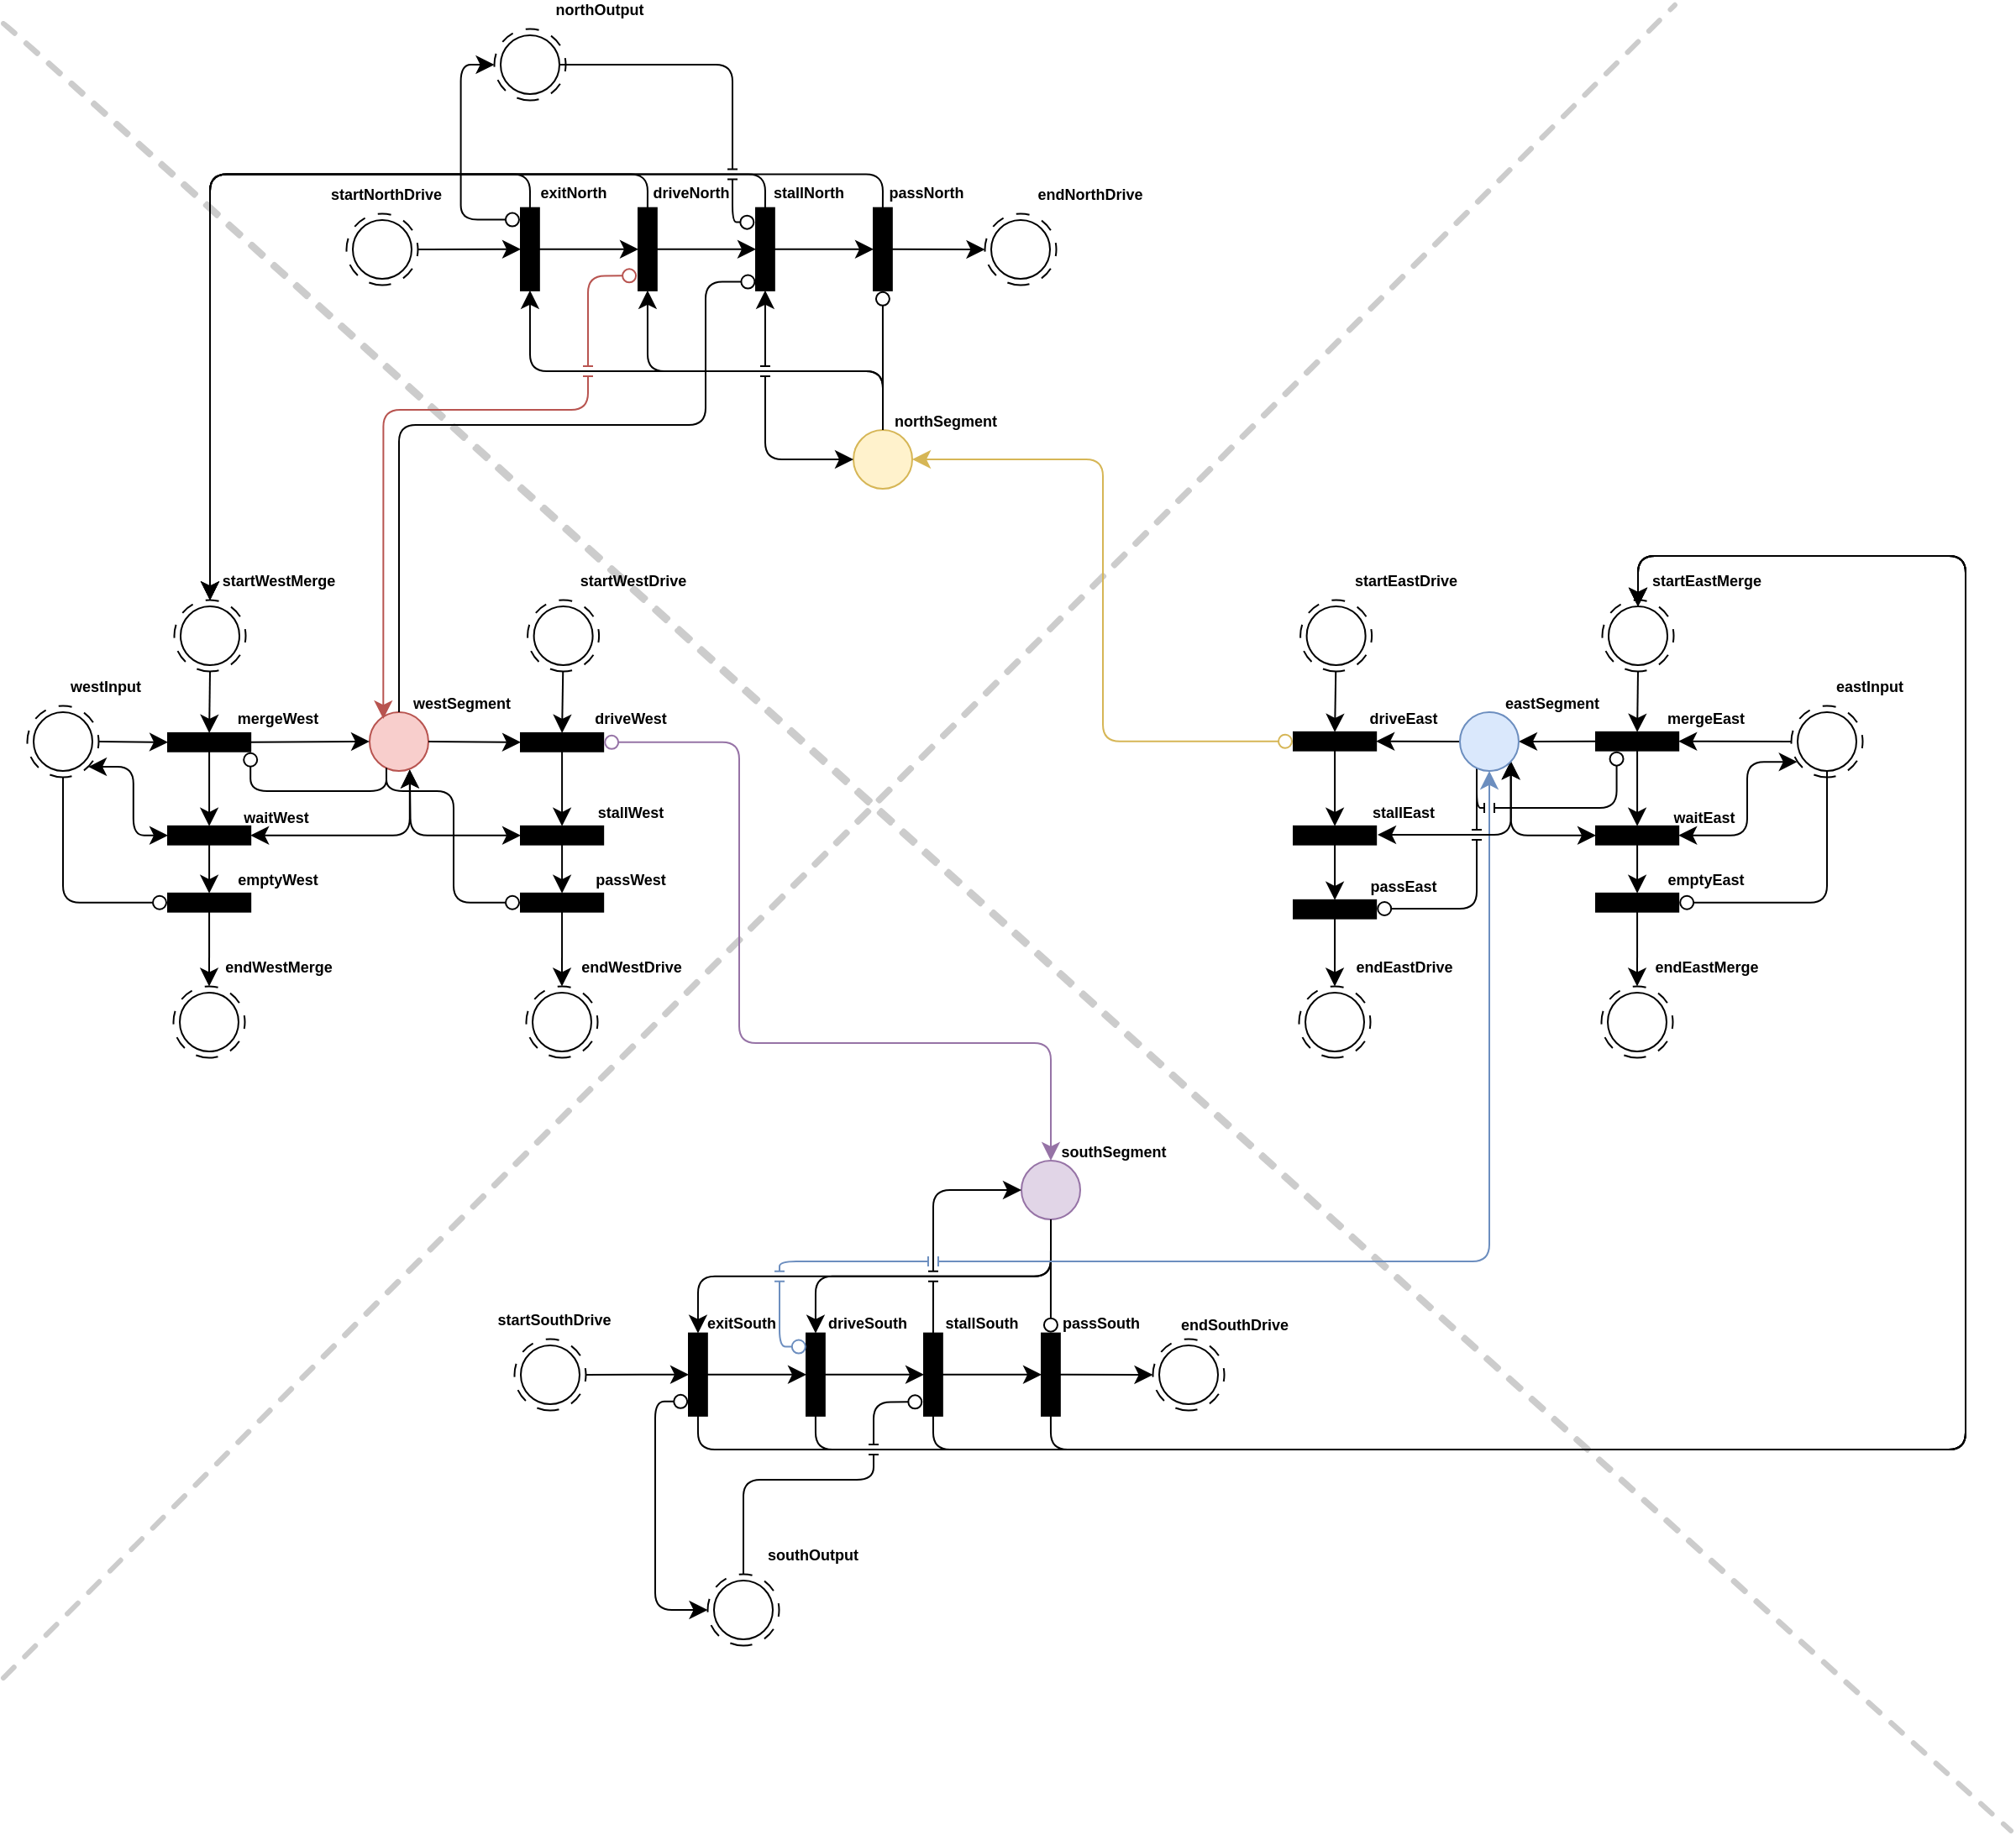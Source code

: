 <mxfile version="22.1.2" type="device" pages="7">
  <diagram name="roundabout-v1" id="0783ab3e-0a74-02c8-0abd-f7b4e66b4bec">
    <mxGraphModel dx="2938" dy="1230" grid="1" gridSize="10" guides="1" tooltips="1" connect="1" arrows="1" fold="1" page="1" pageScale="1" pageWidth="850" pageHeight="1100" background="none" math="0" shadow="0">
      <root>
        <mxCell id="0" />
        <mxCell id="1" parent="0" />
        <mxCell id="R2zl7MKmkN0muqvOy9qm-270" value="" style="endArrow=none;dashed=1;html=1;rounded=0;fontSize=12;startSize=8;endSize=8;curved=1;opacity=20;strokeWidth=3;sketch=1;curveFitting=1;jiggle=2;" parent="1" edge="1">
          <mxGeometry width="50" height="50" relative="1" as="geometry">
            <mxPoint x="2" y="998" as="sourcePoint" />
            <mxPoint x="997" y="2" as="targetPoint" />
          </mxGeometry>
        </mxCell>
        <mxCell id="R2zl7MKmkN0muqvOy9qm-269" value="" style="endArrow=none;dashed=1;html=1;rounded=0;fontSize=12;startSize=8;endSize=8;curved=1;opacity=20;strokeWidth=3;sketch=1;curveFitting=1;jiggle=2;" parent="1" edge="1">
          <mxGeometry width="50" height="50" relative="1" as="geometry">
            <mxPoint x="2" y="13" as="sourcePoint" />
            <mxPoint x="1197" y="1089" as="targetPoint" />
          </mxGeometry>
        </mxCell>
        <mxCell id="R2zl7MKmkN0muqvOy9qm-15" style="edgeStyle=none;curved=1;rounded=0;orthogonalLoop=1;jettySize=auto;html=1;entryX=0.5;entryY=0;entryDx=0;entryDy=0;fontSize=12;startSize=8;endSize=8;" parent="1" source="R2zl7MKmkN0muqvOy9qm-13" target="R2zl7MKmkN0muqvOy9qm-1" edge="1">
          <mxGeometry relative="1" as="geometry" />
        </mxCell>
        <mxCell id="R2zl7MKmkN0muqvOy9qm-19" value="" style="group" parent="1" vertex="1" connectable="0">
          <mxGeometry x="100" y="424.54" width="70.91" height="21.83" as="geometry" />
        </mxCell>
        <mxCell id="R2zl7MKmkN0muqvOy9qm-6" value="" style="group" parent="R2zl7MKmkN0muqvOy9qm-19" vertex="1" connectable="0">
          <mxGeometry y="5.46" width="60" height="16.37" as="geometry" />
        </mxCell>
        <mxCell id="R2zl7MKmkN0muqvOy9qm-1" value="" style="rounded=0;whiteSpace=wrap;html=1;fontSize=16;fillColor=#000000;" parent="R2zl7MKmkN0muqvOy9qm-6" vertex="1">
          <mxGeometry y="5.457" width="49.091" height="10.913" as="geometry" />
        </mxCell>
        <mxCell id="R2zl7MKmkN0muqvOy9qm-5" value="&lt;b&gt;mergeWest&lt;/b&gt;" style="text;html=1;strokeColor=none;fillColor=none;align=center;verticalAlign=middle;whiteSpace=wrap;rounded=0;fontSize=9;" parent="R2zl7MKmkN0muqvOy9qm-19" vertex="1">
          <mxGeometry x="60.001" width="10.909" height="5.457" as="geometry" />
        </mxCell>
        <mxCell id="R2zl7MKmkN0muqvOy9qm-20" value="" style="group" parent="1" vertex="1" connectable="0">
          <mxGeometry x="100" y="480" width="70.91" height="21.83" as="geometry" />
        </mxCell>
        <mxCell id="R2zl7MKmkN0muqvOy9qm-21" value="" style="group" parent="R2zl7MKmkN0muqvOy9qm-20" vertex="1" connectable="0">
          <mxGeometry y="5.46" width="60" height="16.37" as="geometry" />
        </mxCell>
        <mxCell id="R2zl7MKmkN0muqvOy9qm-22" value="" style="rounded=0;whiteSpace=wrap;html=1;fontSize=16;fillColor=#000000;" parent="R2zl7MKmkN0muqvOy9qm-21" vertex="1">
          <mxGeometry y="5.457" width="49.091" height="10.913" as="geometry" />
        </mxCell>
        <mxCell id="R2zl7MKmkN0muqvOy9qm-23" value="&lt;b&gt;waitWest&lt;/b&gt;" style="text;html=1;strokeColor=none;fillColor=none;align=center;verticalAlign=middle;whiteSpace=wrap;rounded=0;fontSize=9;" parent="R2zl7MKmkN0muqvOy9qm-20" vertex="1">
          <mxGeometry x="59.001" y="3" width="10.909" height="5.457" as="geometry" />
        </mxCell>
        <mxCell id="R2zl7MKmkN0muqvOy9qm-27" value="" style="group" parent="1" vertex="1" connectable="0">
          <mxGeometry x="107.5" y="340" width="68.75" height="60" as="geometry" />
        </mxCell>
        <mxCell id="R2zl7MKmkN0muqvOy9qm-10" value="" style="group" parent="R2zl7MKmkN0muqvOy9qm-27" vertex="1" connectable="0">
          <mxGeometry y="10" width="52.5" height="50" as="geometry" />
        </mxCell>
        <mxCell id="R2zl7MKmkN0muqvOy9qm-14" value="" style="group" parent="R2zl7MKmkN0muqvOy9qm-10" vertex="1" connectable="0">
          <mxGeometry x="-3.75" width="56.25" height="48.75" as="geometry" />
        </mxCell>
        <object label="" markers="●" placeholders="1" id="R2zl7MKmkN0muqvOy9qm-13">
          <mxCell style="ellipse;whiteSpace=wrap;html=1;aspect=fixed;fontSize=16;direction=south;perimeterSpacing=0;strokeWidth=1;dashed=1;dashPattern=8 8;" parent="R2zl7MKmkN0muqvOy9qm-14" vertex="1">
            <mxGeometry y="6.25" width="42.5" height="42.5" as="geometry" />
          </mxCell>
        </object>
        <object label="" markers="●" placeholders="1" id="R2zl7MKmkN0muqvOy9qm-11">
          <mxCell style="ellipse;whiteSpace=wrap;html=1;aspect=fixed;fontSize=16;direction=south;perimeterSpacing=0;strokeWidth=1;" parent="R2zl7MKmkN0muqvOy9qm-14" vertex="1">
            <mxGeometry x="3.75" y="10" width="35" height="35" as="geometry" />
          </mxCell>
        </object>
        <mxCell id="R2zl7MKmkN0muqvOy9qm-12" value="&lt;b&gt;startWestMerge&lt;/b&gt;" style="text;html=1;strokeColor=none;fillColor=none;align=center;verticalAlign=middle;whiteSpace=wrap;rounded=0;fontSize=9;" parent="R2zl7MKmkN0muqvOy9qm-27" vertex="1">
          <mxGeometry x="48.75" width="20" height="10" as="geometry" />
        </mxCell>
        <mxCell id="R2zl7MKmkN0muqvOy9qm-34" style="edgeStyle=none;curved=1;rounded=0;orthogonalLoop=1;jettySize=auto;html=1;exitX=0.5;exitY=1;exitDx=0;exitDy=0;entryX=0.5;entryY=0;entryDx=0;entryDy=0;fontSize=12;startSize=8;endSize=8;" parent="1" source="R2zl7MKmkN0muqvOy9qm-1" target="R2zl7MKmkN0muqvOy9qm-22" edge="1">
          <mxGeometry relative="1" as="geometry" />
        </mxCell>
        <mxCell id="R2zl7MKmkN0muqvOy9qm-35" value="" style="group" parent="1" vertex="1" connectable="0">
          <mxGeometry x="100" y="520" width="70.91" height="21.83" as="geometry" />
        </mxCell>
        <mxCell id="R2zl7MKmkN0muqvOy9qm-36" value="" style="group" parent="R2zl7MKmkN0muqvOy9qm-35" vertex="1" connectable="0">
          <mxGeometry y="5.46" width="60" height="16.37" as="geometry" />
        </mxCell>
        <mxCell id="R2zl7MKmkN0muqvOy9qm-37" value="" style="rounded=0;whiteSpace=wrap;html=1;fontSize=16;fillColor=#000000;" parent="R2zl7MKmkN0muqvOy9qm-36" vertex="1">
          <mxGeometry y="5.457" width="49.091" height="10.913" as="geometry" />
        </mxCell>
        <mxCell id="R2zl7MKmkN0muqvOy9qm-38" value="&lt;b&gt;emptyWest&lt;/b&gt;" style="text;html=1;strokeColor=none;fillColor=none;align=center;verticalAlign=middle;whiteSpace=wrap;rounded=0;fontSize=9;" parent="R2zl7MKmkN0muqvOy9qm-35" vertex="1">
          <mxGeometry x="60.001" width="10.909" height="5.457" as="geometry" />
        </mxCell>
        <mxCell id="R2zl7MKmkN0muqvOy9qm-39" style="edgeStyle=none;curved=1;rounded=0;orthogonalLoop=1;jettySize=auto;html=1;exitX=0.5;exitY=1;exitDx=0;exitDy=0;entryX=0.5;entryY=0;entryDx=0;entryDy=0;fontSize=12;startSize=8;endSize=8;" parent="1" source="R2zl7MKmkN0muqvOy9qm-22" target="R2zl7MKmkN0muqvOy9qm-37" edge="1">
          <mxGeometry relative="1" as="geometry" />
        </mxCell>
        <mxCell id="R2zl7MKmkN0muqvOy9qm-40" value="" style="group" parent="1" vertex="1" connectable="0">
          <mxGeometry x="107" y="570" width="68.75" height="60" as="geometry" />
        </mxCell>
        <mxCell id="R2zl7MKmkN0muqvOy9qm-41" value="" style="group" parent="R2zl7MKmkN0muqvOy9qm-40" vertex="1" connectable="0">
          <mxGeometry y="10" width="52.5" height="50" as="geometry" />
        </mxCell>
        <mxCell id="R2zl7MKmkN0muqvOy9qm-42" value="" style="group" parent="R2zl7MKmkN0muqvOy9qm-41" vertex="1" connectable="0">
          <mxGeometry x="-3.75" width="56.25" height="48.75" as="geometry" />
        </mxCell>
        <object label="" markers="●" placeholders="1" id="R2zl7MKmkN0muqvOy9qm-43">
          <mxCell style="ellipse;whiteSpace=wrap;html=1;aspect=fixed;fontSize=16;direction=south;perimeterSpacing=0;strokeWidth=1;dashed=1;dashPattern=8 8;" parent="R2zl7MKmkN0muqvOy9qm-42" vertex="1">
            <mxGeometry y="6.25" width="42.5" height="42.5" as="geometry" />
          </mxCell>
        </object>
        <object label="" markers="●" placeholders="1" id="R2zl7MKmkN0muqvOy9qm-44">
          <mxCell style="ellipse;whiteSpace=wrap;html=1;aspect=fixed;fontSize=16;direction=south;perimeterSpacing=0;strokeWidth=1;" parent="R2zl7MKmkN0muqvOy9qm-42" vertex="1">
            <mxGeometry x="3.75" y="10" width="35" height="35" as="geometry" />
          </mxCell>
        </object>
        <mxCell id="R2zl7MKmkN0muqvOy9qm-45" value="&lt;b&gt;endWestMerge&lt;/b&gt;" style="text;html=1;strokeColor=none;fillColor=none;align=center;verticalAlign=middle;whiteSpace=wrap;rounded=0;fontSize=9;" parent="R2zl7MKmkN0muqvOy9qm-40" vertex="1">
          <mxGeometry x="48.75" width="20" height="10" as="geometry" />
        </mxCell>
        <mxCell id="R2zl7MKmkN0muqvOy9qm-46" style="edgeStyle=none;curved=1;rounded=0;orthogonalLoop=1;jettySize=auto;html=1;exitX=0.5;exitY=1;exitDx=0;exitDy=0;entryX=0;entryY=0.5;entryDx=0;entryDy=0;fontSize=12;startSize=8;endSize=8;" parent="1" source="R2zl7MKmkN0muqvOy9qm-37" target="R2zl7MKmkN0muqvOy9qm-43" edge="1">
          <mxGeometry relative="1" as="geometry" />
        </mxCell>
        <mxCell id="R2zl7MKmkN0muqvOy9qm-47" value="" style="group" parent="1" vertex="1" connectable="0">
          <mxGeometry x="20" y="403" width="68.75" height="60" as="geometry" />
        </mxCell>
        <mxCell id="R2zl7MKmkN0muqvOy9qm-48" value="" style="group" parent="R2zl7MKmkN0muqvOy9qm-47" vertex="1" connectable="0">
          <mxGeometry y="10" width="52.5" height="50" as="geometry" />
        </mxCell>
        <mxCell id="R2zl7MKmkN0muqvOy9qm-49" value="" style="group" parent="R2zl7MKmkN0muqvOy9qm-48" vertex="1" connectable="0">
          <mxGeometry x="-3.75" width="56.25" height="48.75" as="geometry" />
        </mxCell>
        <object label="" markers="●" placeholders="1" id="R2zl7MKmkN0muqvOy9qm-50">
          <mxCell style="ellipse;whiteSpace=wrap;html=1;aspect=fixed;fontSize=16;direction=south;perimeterSpacing=0;strokeWidth=1;dashed=1;dashPattern=8 8;" parent="R2zl7MKmkN0muqvOy9qm-49" vertex="1">
            <mxGeometry y="6.25" width="42.5" height="42.5" as="geometry" />
          </mxCell>
        </object>
        <object label="" markers="●" placeholders="1" id="R2zl7MKmkN0muqvOy9qm-51">
          <mxCell style="ellipse;whiteSpace=wrap;html=1;aspect=fixed;fontSize=16;direction=south;perimeterSpacing=0;strokeWidth=1;" parent="R2zl7MKmkN0muqvOy9qm-49" vertex="1">
            <mxGeometry x="3.75" y="10" width="35" height="35" as="geometry" />
          </mxCell>
        </object>
        <mxCell id="R2zl7MKmkN0muqvOy9qm-52" value="&lt;b&gt;westInput&lt;/b&gt;" style="text;html=1;strokeColor=none;fillColor=none;align=center;verticalAlign=middle;whiteSpace=wrap;rounded=0;fontSize=9;" parent="R2zl7MKmkN0muqvOy9qm-47" vertex="1">
          <mxGeometry x="32.5" width="20" height="10" as="geometry" />
        </mxCell>
        <mxCell id="R2zl7MKmkN0muqvOy9qm-53" style="edgeStyle=none;curved=1;rounded=0;orthogonalLoop=1;jettySize=auto;html=1;exitX=0.5;exitY=0;exitDx=0;exitDy=0;entryX=0;entryY=0.5;entryDx=0;entryDy=0;fontSize=12;startSize=8;endSize=8;" parent="1" source="R2zl7MKmkN0muqvOy9qm-50" target="R2zl7MKmkN0muqvOy9qm-1" edge="1">
          <mxGeometry relative="1" as="geometry" />
        </mxCell>
        <mxCell id="R2zl7MKmkN0muqvOy9qm-54" style="edgeStyle=orthogonalEdgeStyle;rounded=1;orthogonalLoop=1;jettySize=auto;html=1;exitX=1;exitY=0;exitDx=0;exitDy=0;entryX=0;entryY=0.5;entryDx=0;entryDy=0;fontSize=12;startSize=8;endSize=8;startArrow=classic;startFill=1;" parent="1" source="R2zl7MKmkN0muqvOy9qm-50" target="R2zl7MKmkN0muqvOy9qm-22" edge="1">
          <mxGeometry relative="1" as="geometry" />
        </mxCell>
        <mxCell id="R2zl7MKmkN0muqvOy9qm-55" style="edgeStyle=orthogonalEdgeStyle;rounded=1;orthogonalLoop=1;jettySize=auto;html=1;exitX=1;exitY=0.5;exitDx=0;exitDy=0;entryX=0;entryY=0.5;entryDx=0;entryDy=0;fontSize=12;startSize=8;endSize=3;endArrow=circle;endFill=0;" parent="1" source="R2zl7MKmkN0muqvOy9qm-50" target="R2zl7MKmkN0muqvOy9qm-37" edge="1">
          <mxGeometry relative="1" as="geometry" />
        </mxCell>
        <mxCell id="R2zl7MKmkN0muqvOy9qm-187" style="edgeStyle=orthogonalEdgeStyle;rounded=1;orthogonalLoop=1;jettySize=auto;html=1;exitX=0;exitY=0.5;exitDx=0;exitDy=0;exitPerimeter=0;entryX=0;entryY=0.5;entryDx=0;entryDy=0;fontSize=12;startSize=8;endSize=8;" parent="1" source="R2zl7MKmkN0muqvOy9qm-137" target="R2zl7MKmkN0muqvOy9qm-13" edge="1">
          <mxGeometry relative="1" as="geometry" />
        </mxCell>
        <mxCell id="R2zl7MKmkN0muqvOy9qm-189" style="edgeStyle=orthogonalEdgeStyle;rounded=1;orthogonalLoop=1;jettySize=auto;html=1;exitX=0;exitY=0.5;exitDx=0;exitDy=0;exitPerimeter=0;entryX=0;entryY=0.5;entryDx=0;entryDy=0;fontSize=12;startSize=8;endSize=8;" parent="1" source="R2zl7MKmkN0muqvOy9qm-154" target="R2zl7MKmkN0muqvOy9qm-13" edge="1">
          <mxGeometry relative="1" as="geometry" />
        </mxCell>
        <mxCell id="R2zl7MKmkN0muqvOy9qm-190" style="edgeStyle=orthogonalEdgeStyle;rounded=1;orthogonalLoop=1;jettySize=auto;html=1;exitX=0;exitY=0.5;exitDx=0;exitDy=0;exitPerimeter=0;entryX=0;entryY=0.5;entryDx=0;entryDy=0;fontSize=12;startSize=8;endSize=8;" parent="1" source="R2zl7MKmkN0muqvOy9qm-157" target="R2zl7MKmkN0muqvOy9qm-13" edge="1">
          <mxGeometry relative="1" as="geometry" />
        </mxCell>
        <mxCell id="R2zl7MKmkN0muqvOy9qm-191" style="edgeStyle=orthogonalEdgeStyle;rounded=1;orthogonalLoop=1;jettySize=auto;html=1;exitX=0;exitY=0.5;exitDx=0;exitDy=0;exitPerimeter=0;entryX=0;entryY=0.5;entryDx=0;entryDy=0;fontSize=12;startSize=8;endSize=8;" parent="1" source="R2zl7MKmkN0muqvOy9qm-160" target="R2zl7MKmkN0muqvOy9qm-13" edge="1">
          <mxGeometry relative="1" as="geometry" />
        </mxCell>
        <mxCell id="R2zl7MKmkN0muqvOy9qm-199" value="" style="group;fontSize=16;" parent="1" vertex="1" connectable="0">
          <mxGeometry x="608" y="680" width="55" height="45" as="geometry" />
        </mxCell>
        <mxCell id="R2zl7MKmkN0muqvOy9qm-200" value="&lt;b&gt;southSegment&lt;/b&gt;" style="text;html=1;strokeColor=none;fillColor=none;align=center;verticalAlign=middle;whiteSpace=wrap;rounded=0;fontSize=9;container=0;" parent="R2zl7MKmkN0muqvOy9qm-199" vertex="1">
          <mxGeometry x="45" width="20" height="10" as="geometry" />
        </mxCell>
        <object label="" markers="●" placeholders="1" id="R2zl7MKmkN0muqvOy9qm-201">
          <mxCell style="ellipse;whiteSpace=wrap;html=1;aspect=fixed;fontSize=16;direction=south;points=[[0,0.5,0,0,0],[0.5,0,0,0,0],[0.5,1,0,0,0],[1,0.5,0,0,0]];fillColor=#e1d5e7;strokeColor=#9673a6;" parent="R2zl7MKmkN0muqvOy9qm-199" vertex="1">
            <mxGeometry y="10" width="35" height="35" as="geometry" />
          </mxCell>
        </object>
        <mxCell id="R2zl7MKmkN0muqvOy9qm-202" value="" style="group;fontSize=16;" parent="1" vertex="1" connectable="0">
          <mxGeometry x="220" y="412.96" width="55" height="45" as="geometry" />
        </mxCell>
        <mxCell id="R2zl7MKmkN0muqvOy9qm-203" value="&lt;b&gt;westSegment&lt;/b&gt;" style="text;html=1;strokeColor=none;fillColor=none;align=center;verticalAlign=middle;whiteSpace=wrap;rounded=0;fontSize=9;container=0;" parent="R2zl7MKmkN0muqvOy9qm-202" vertex="1">
          <mxGeometry x="45" width="20" height="10" as="geometry" />
        </mxCell>
        <object label="" markers="●" placeholders="1" id="R2zl7MKmkN0muqvOy9qm-204">
          <mxCell style="ellipse;whiteSpace=wrap;html=1;aspect=fixed;fontSize=16;direction=south;points=[[0,0.5,0,0,0],[0.5,0,0,0,0],[0.5,1,0,0,0],[1,0.5,0,0,0]];fillColor=#f8cecc;strokeColor=#b85450;" parent="R2zl7MKmkN0muqvOy9qm-202" vertex="1">
            <mxGeometry y="10" width="35" height="35" as="geometry" />
          </mxCell>
        </object>
        <mxCell id="R2zl7MKmkN0muqvOy9qm-205" style="edgeStyle=none;curved=1;rounded=0;orthogonalLoop=1;jettySize=auto;html=1;exitX=1;exitY=0.5;exitDx=0;exitDy=0;entryX=0.5;entryY=1;entryDx=0;entryDy=0;entryPerimeter=0;fontSize=12;startSize=8;endSize=8;" parent="1" source="R2zl7MKmkN0muqvOy9qm-1" target="R2zl7MKmkN0muqvOy9qm-204" edge="1">
          <mxGeometry relative="1" as="geometry" />
        </mxCell>
        <mxCell id="R2zl7MKmkN0muqvOy9qm-208" style="edgeStyle=orthogonalEdgeStyle;rounded=1;orthogonalLoop=1;jettySize=auto;html=1;entryX=1;entryY=1;entryDx=0;entryDy=0;fontSize=12;startSize=8;endSize=3;endArrow=circle;endFill=0;" parent="1" source="R2zl7MKmkN0muqvOy9qm-204" target="R2zl7MKmkN0muqvOy9qm-1" edge="1">
          <mxGeometry relative="1" as="geometry">
            <Array as="points">
              <mxPoint x="230" y="470" />
              <mxPoint x="149" y="470" />
            </Array>
          </mxGeometry>
        </mxCell>
        <mxCell id="R2zl7MKmkN0muqvOy9qm-213" value="" style="group;fontSize=16;" parent="1" vertex="1" connectable="0">
          <mxGeometry x="310" y="424.54" width="70.91" height="21.83" as="geometry" />
        </mxCell>
        <mxCell id="R2zl7MKmkN0muqvOy9qm-214" value="" style="group;points=[[0,0.5,0,0,0],[0.5,0,0,0,0],[0.5,1,0,0,0],[1,0.5,0,0,0]];fontSize=16;" parent="R2zl7MKmkN0muqvOy9qm-213" vertex="1" connectable="0">
          <mxGeometry y="5.46" width="60" height="16.37" as="geometry" />
        </mxCell>
        <mxCell id="R2zl7MKmkN0muqvOy9qm-215" value="" style="rounded=0;whiteSpace=wrap;html=1;fontSize=16;fillColor=#000000;points=[[0,0.5,0,0,0],[0.5,0,0,0,0],[0.5,1,0,0,0],[1,0.5,0,0,0]];" parent="R2zl7MKmkN0muqvOy9qm-214" vertex="1">
          <mxGeometry y="5.457" width="49.091" height="10.913" as="geometry" />
        </mxCell>
        <mxCell id="R2zl7MKmkN0muqvOy9qm-216" value="&lt;b style=&quot;font-size: 9px;&quot;&gt;driveWest&lt;/b&gt;" style="text;html=1;strokeColor=none;fillColor=none;align=center;verticalAlign=middle;whiteSpace=wrap;rounded=0;fontSize=9;" parent="R2zl7MKmkN0muqvOy9qm-213" vertex="1">
          <mxGeometry x="60.001" width="10.909" height="5.457" as="geometry" />
        </mxCell>
        <mxCell id="R2zl7MKmkN0muqvOy9qm-217" value="" style="group;fontSize=16;" parent="1" vertex="1" connectable="0">
          <mxGeometry x="310" y="480.0" width="70.91" height="21.83" as="geometry" />
        </mxCell>
        <mxCell id="R2zl7MKmkN0muqvOy9qm-218" value="" style="group;points=[[0,0.5,0,0,0],[0.5,0,0,0,0],[0.5,1,0,0,0],[1,0.5,0,0,0]];fontSize=16;" parent="R2zl7MKmkN0muqvOy9qm-217" vertex="1" connectable="0">
          <mxGeometry y="5.46" width="60" height="16.37" as="geometry" />
        </mxCell>
        <mxCell id="R2zl7MKmkN0muqvOy9qm-258" style="edgeStyle=orthogonalEdgeStyle;rounded=1;orthogonalLoop=1;jettySize=auto;html=1;exitX=0;exitY=0.5;exitDx=0;exitDy=0;exitPerimeter=0;fontSize=12;startSize=8;endSize=8;startArrow=classic;startFill=1;" parent="R2zl7MKmkN0muqvOy9qm-218" source="R2zl7MKmkN0muqvOy9qm-219" edge="1">
          <mxGeometry relative="1" as="geometry">
            <mxPoint x="-66.093" y="-28.282" as="targetPoint" />
          </mxGeometry>
        </mxCell>
        <mxCell id="R2zl7MKmkN0muqvOy9qm-219" value="" style="rounded=0;whiteSpace=wrap;html=1;fontSize=16;fillColor=#000000;points=[[0,0.5,0,0,0],[0.5,0,0,0,0],[0.5,1,0,0,0],[1,0.5,0,0,0]];" parent="R2zl7MKmkN0muqvOy9qm-218" vertex="1">
          <mxGeometry y="5.457" width="49.091" height="10.913" as="geometry" />
        </mxCell>
        <mxCell id="R2zl7MKmkN0muqvOy9qm-220" value="&lt;b style=&quot;font-size: 9px;&quot;&gt;stallWest&lt;/b&gt;" style="text;html=1;strokeColor=none;fillColor=none;align=center;verticalAlign=middle;whiteSpace=wrap;rounded=0;fontSize=9;" parent="R2zl7MKmkN0muqvOy9qm-217" vertex="1">
          <mxGeometry x="60.001" width="10.909" height="5.457" as="geometry" />
        </mxCell>
        <mxCell id="R2zl7MKmkN0muqvOy9qm-221" value="" style="group;fontSize=16;" parent="1" vertex="1" connectable="0">
          <mxGeometry x="310" y="520" width="70.91" height="21.83" as="geometry" />
        </mxCell>
        <mxCell id="R2zl7MKmkN0muqvOy9qm-222" value="" style="group;points=[[0,0.5,0,0,0],[0.5,0,0,0,0],[0.5,1,0,0,0],[1,0.5,0,0,0]];fontSize=16;" parent="R2zl7MKmkN0muqvOy9qm-221" vertex="1" connectable="0">
          <mxGeometry y="5.46" width="60" height="16.37" as="geometry" />
        </mxCell>
        <mxCell id="R2zl7MKmkN0muqvOy9qm-223" value="" style="rounded=0;whiteSpace=wrap;html=1;fontSize=16;fillColor=#000000;points=[[0,0.5,0,0,0],[0.5,0,0,0,0],[0.5,1,0,0,0],[1,0.5,0,0,0]];" parent="R2zl7MKmkN0muqvOy9qm-222" vertex="1">
          <mxGeometry y="5.457" width="49.091" height="10.913" as="geometry" />
        </mxCell>
        <mxCell id="R2zl7MKmkN0muqvOy9qm-224" value="&lt;b style=&quot;font-size: 9px;&quot;&gt;passWest&lt;/b&gt;" style="text;html=1;strokeColor=none;fillColor=none;align=center;verticalAlign=middle;whiteSpace=wrap;rounded=0;fontSize=9;" parent="R2zl7MKmkN0muqvOy9qm-221" vertex="1">
          <mxGeometry x="60.001" width="10.909" height="5.457" as="geometry" />
        </mxCell>
        <mxCell id="R2zl7MKmkN0muqvOy9qm-225" value="" style="group;fontSize=16;" parent="1" vertex="1" connectable="0">
          <mxGeometry x="317.8" y="340" width="68.75" height="60" as="geometry" />
        </mxCell>
        <mxCell id="R2zl7MKmkN0muqvOy9qm-226" value="" style="group;fontSize=16;" parent="R2zl7MKmkN0muqvOy9qm-225" vertex="1" connectable="0">
          <mxGeometry y="10" width="52.5" height="50" as="geometry" />
        </mxCell>
        <mxCell id="R2zl7MKmkN0muqvOy9qm-227" value="" style="group;fontSize=16;" parent="R2zl7MKmkN0muqvOy9qm-226" vertex="1" connectable="0">
          <mxGeometry x="-3.75" width="56.25" height="48.75" as="geometry" />
        </mxCell>
        <object label="" markers="●" placeholders="1" id="R2zl7MKmkN0muqvOy9qm-228">
          <mxCell style="ellipse;whiteSpace=wrap;html=1;aspect=fixed;fontSize=16;direction=south;perimeterSpacing=0;strokeWidth=1;dashed=1;dashPattern=8 8;points=[[0,0.5,0,0,0],[0.5,0,0,0,0],[0.5,1,0,0,0],[1,0.5,0,0,0]];" parent="R2zl7MKmkN0muqvOy9qm-227" vertex="1">
            <mxGeometry y="6.25" width="42.5" height="42.5" as="geometry" />
          </mxCell>
        </object>
        <object label="" markers="●" placeholders="1" id="R2zl7MKmkN0muqvOy9qm-229">
          <mxCell style="ellipse;whiteSpace=wrap;html=1;aspect=fixed;fontSize=16;direction=south;perimeterSpacing=0;strokeWidth=1;points=[];" parent="R2zl7MKmkN0muqvOy9qm-227" vertex="1">
            <mxGeometry x="3.75" y="10" width="35" height="35" as="geometry" />
          </mxCell>
        </object>
        <mxCell id="R2zl7MKmkN0muqvOy9qm-230" value="&lt;b&gt;startWestDrive&lt;/b&gt;" style="text;html=1;strokeColor=none;fillColor=none;align=center;verticalAlign=middle;whiteSpace=wrap;rounded=0;fontSize=9;" parent="R2zl7MKmkN0muqvOy9qm-225" vertex="1">
          <mxGeometry x="48.75" width="20" height="10" as="geometry" />
        </mxCell>
        <mxCell id="R2zl7MKmkN0muqvOy9qm-231" style="edgeStyle=none;curved=1;rounded=0;orthogonalLoop=1;jettySize=auto;html=1;entryX=0.5;entryY=0;entryDx=0;entryDy=0;entryPerimeter=0;fontSize=12;startSize=8;endSize=8;" parent="1" source="R2zl7MKmkN0muqvOy9qm-228" target="R2zl7MKmkN0muqvOy9qm-215" edge="1">
          <mxGeometry relative="1" as="geometry" />
        </mxCell>
        <mxCell id="R2zl7MKmkN0muqvOy9qm-232" style="edgeStyle=none;curved=1;rounded=0;orthogonalLoop=1;jettySize=auto;html=1;entryX=0;entryY=0.5;entryDx=0;entryDy=0;entryPerimeter=0;fontSize=12;startSize=8;endSize=8;" parent="1" source="R2zl7MKmkN0muqvOy9qm-204" target="R2zl7MKmkN0muqvOy9qm-215" edge="1">
          <mxGeometry relative="1" as="geometry" />
        </mxCell>
        <mxCell id="R2zl7MKmkN0muqvOy9qm-233" style="edgeStyle=none;curved=1;rounded=0;orthogonalLoop=1;jettySize=auto;html=1;entryX=0.5;entryY=0;entryDx=0;entryDy=0;entryPerimeter=0;fontSize=12;startSize=8;endSize=8;" parent="1" source="R2zl7MKmkN0muqvOy9qm-215" target="R2zl7MKmkN0muqvOy9qm-219" edge="1">
          <mxGeometry relative="1" as="geometry" />
        </mxCell>
        <mxCell id="R2zl7MKmkN0muqvOy9qm-234" style="edgeStyle=none;curved=1;rounded=0;orthogonalLoop=1;jettySize=auto;html=1;entryX=0.5;entryY=0;entryDx=0;entryDy=0;entryPerimeter=0;fontSize=12;startSize=8;endSize=8;" parent="1" source="R2zl7MKmkN0muqvOy9qm-219" target="R2zl7MKmkN0muqvOy9qm-223" edge="1">
          <mxGeometry relative="1" as="geometry" />
        </mxCell>
        <mxCell id="R2zl7MKmkN0muqvOy9qm-235" value="" style="group;fontSize=16;" parent="1" vertex="1" connectable="0">
          <mxGeometry x="317" y="570" width="68.75" height="60" as="geometry" />
        </mxCell>
        <mxCell id="R2zl7MKmkN0muqvOy9qm-236" value="" style="group;fontSize=16;" parent="R2zl7MKmkN0muqvOy9qm-235" vertex="1" connectable="0">
          <mxGeometry y="10" width="52.5" height="50" as="geometry" />
        </mxCell>
        <mxCell id="R2zl7MKmkN0muqvOy9qm-237" value="" style="group;fontSize=16;" parent="R2zl7MKmkN0muqvOy9qm-236" vertex="1" connectable="0">
          <mxGeometry x="-3.75" width="56.25" height="48.75" as="geometry" />
        </mxCell>
        <object label="" markers="●" placeholders="1" id="R2zl7MKmkN0muqvOy9qm-238">
          <mxCell style="ellipse;whiteSpace=wrap;html=1;aspect=fixed;fontSize=16;direction=south;perimeterSpacing=0;strokeWidth=1;dashed=1;dashPattern=8 8;points=[[0,0.5,0,0,0],[0.5,0,0,0,0],[0.5,1,0,0,0],[1,0.5,0,0,0]];" parent="R2zl7MKmkN0muqvOy9qm-237" vertex="1">
            <mxGeometry y="6.25" width="42.5" height="42.5" as="geometry" />
          </mxCell>
        </object>
        <object label="" markers="●" placeholders="1" id="R2zl7MKmkN0muqvOy9qm-239">
          <mxCell style="ellipse;whiteSpace=wrap;html=1;aspect=fixed;fontSize=16;direction=south;perimeterSpacing=0;strokeWidth=1;points=[];" parent="R2zl7MKmkN0muqvOy9qm-237" vertex="1">
            <mxGeometry x="3.75" y="10" width="35" height="35" as="geometry" />
          </mxCell>
        </object>
        <mxCell id="R2zl7MKmkN0muqvOy9qm-240" value="&lt;b&gt;endWestDrive&lt;/b&gt;" style="text;html=1;strokeColor=none;fillColor=none;align=center;verticalAlign=middle;whiteSpace=wrap;rounded=0;fontSize=9;" parent="R2zl7MKmkN0muqvOy9qm-235" vertex="1">
          <mxGeometry x="48.75" width="20" height="10" as="geometry" />
        </mxCell>
        <mxCell id="R2zl7MKmkN0muqvOy9qm-241" style="edgeStyle=none;curved=1;rounded=0;orthogonalLoop=1;jettySize=auto;html=1;exitX=0.5;exitY=1;exitDx=0;exitDy=0;exitPerimeter=0;entryX=0;entryY=0.5;entryDx=0;entryDy=0;entryPerimeter=0;fontSize=12;startSize=8;endSize=8;" parent="1" source="R2zl7MKmkN0muqvOy9qm-223" target="R2zl7MKmkN0muqvOy9qm-238" edge="1">
          <mxGeometry relative="1" as="geometry" />
        </mxCell>
        <mxCell id="R2zl7MKmkN0muqvOy9qm-248" style="edgeStyle=orthogonalEdgeStyle;rounded=1;orthogonalLoop=1;jettySize=auto;html=1;exitX=0.98;exitY=0.317;exitDx=0;exitDy=0;exitPerimeter=0;entryX=1;entryY=0.5;entryDx=0;entryDy=0;fontSize=12;startSize=8;endSize=8;startArrow=classic;startFill=1;" parent="1" source="R2zl7MKmkN0muqvOy9qm-204" target="R2zl7MKmkN0muqvOy9qm-22" edge="1">
          <mxGeometry relative="1" as="geometry">
            <Array as="points">
              <mxPoint x="244" y="496" />
            </Array>
          </mxGeometry>
        </mxCell>
        <mxCell id="R2zl7MKmkN0muqvOy9qm-257" style="edgeStyle=orthogonalEdgeStyle;rounded=1;orthogonalLoop=1;jettySize=auto;html=1;exitX=0.95;exitY=0.715;exitDx=0;exitDy=0;exitPerimeter=0;entryX=0;entryY=0.5;entryDx=0;entryDy=0;entryPerimeter=0;fontSize=12;startSize=8;endSize=3;endArrow=circle;endFill=0;" parent="1" source="R2zl7MKmkN0muqvOy9qm-204" target="R2zl7MKmkN0muqvOy9qm-223" edge="1">
          <mxGeometry relative="1" as="geometry">
            <Array as="points">
              <mxPoint x="230" y="470" />
              <mxPoint x="270" y="470" />
              <mxPoint x="270" y="536" />
            </Array>
          </mxGeometry>
        </mxCell>
        <mxCell id="R2zl7MKmkN0muqvOy9qm-264" style="edgeStyle=orthogonalEdgeStyle;rounded=1;orthogonalLoop=1;jettySize=auto;html=1;exitX=0;exitY=0.5;exitDx=0;exitDy=0;exitPerimeter=0;fontSize=12;startSize=8;endSize=3;jumpStyle=line;endArrow=circle;endFill=0;entryX=0.895;entryY=0.982;entryDx=0;entryDy=0;entryPerimeter=0;" parent="1" source="R2zl7MKmkN0muqvOy9qm-204" target="R2zl7MKmkN0muqvOy9qm-157" edge="1">
          <mxGeometry relative="1" as="geometry">
            <mxPoint x="450" y="168" as="targetPoint" />
            <Array as="points">
              <mxPoint x="238" y="252" />
              <mxPoint x="420" y="252" />
              <mxPoint x="420" y="167" />
            </Array>
          </mxGeometry>
        </mxCell>
        <mxCell id="R2zl7MKmkN0muqvOy9qm-268" value="" style="group;perimeterSpacing=0;strokeColor=none;" parent="1" vertex="1" connectable="0">
          <mxGeometry x="210" width="448.75" height="290" as="geometry" />
        </mxCell>
        <mxCell id="R2zl7MKmkN0muqvOy9qm-135" value="" style="group" parent="R2zl7MKmkN0muqvOy9qm-268" vertex="1" connectable="0">
          <mxGeometry x="99.999" y="111" width="25.821" height="60.919" as="geometry" />
        </mxCell>
        <mxCell id="R2zl7MKmkN0muqvOy9qm-137" value="" style="rounded=0;whiteSpace=wrap;html=1;fontSize=16;fillColor=#000000;points=[[0,0.5,0,0,0],[0.5,0,0,0,0],[0.5,1,0,0,0],[1,0.5,0,0,0]];rotation=90;container=0;" parent="R2zl7MKmkN0muqvOy9qm-135" vertex="1">
          <mxGeometry x="-19.089" y="30.917" width="49.091" height="10.913" as="geometry" />
        </mxCell>
        <mxCell id="R2zl7MKmkN0muqvOy9qm-152" value="" style="group" parent="R2zl7MKmkN0muqvOy9qm-268" vertex="1" connectable="0">
          <mxGeometry x="169.999" y="111" width="25.821" height="60.919" as="geometry" />
        </mxCell>
        <mxCell id="R2zl7MKmkN0muqvOy9qm-154" value="" style="rounded=0;whiteSpace=wrap;html=1;fontSize=16;fillColor=#000000;points=[[0,0.5,0,0,0],[0.5,0,0,0,0],[0.5,1,0,0,0],[1,0.5,0,0,0]];rotation=90;container=0;" parent="R2zl7MKmkN0muqvOy9qm-152" vertex="1">
          <mxGeometry x="-19.089" y="30.917" width="49.091" height="10.913" as="geometry" />
        </mxCell>
        <mxCell id="R2zl7MKmkN0muqvOy9qm-155" value="" style="group" parent="R2zl7MKmkN0muqvOy9qm-268" vertex="1" connectable="0">
          <mxGeometry x="239.999" y="111" width="25.821" height="60.919" as="geometry" />
        </mxCell>
        <mxCell id="R2zl7MKmkN0muqvOy9qm-157" value="" style="rounded=0;whiteSpace=wrap;html=1;fontSize=16;fillColor=#000000;points=[[0,0.5,0,0,0],[0.5,0,0,0,0],[0.5,1,0,0,0],[1,0.5,0,0,0]];rotation=90;container=0;" parent="R2zl7MKmkN0muqvOy9qm-155" vertex="1">
          <mxGeometry x="-19.089" y="30.917" width="49.091" height="10.913" as="geometry" />
        </mxCell>
        <mxCell id="R2zl7MKmkN0muqvOy9qm-158" value="" style="group" parent="R2zl7MKmkN0muqvOy9qm-268" vertex="1" connectable="0">
          <mxGeometry x="309.999" y="111" width="25.821" height="60.919" as="geometry" />
        </mxCell>
        <mxCell id="R2zl7MKmkN0muqvOy9qm-160" value="" style="rounded=0;whiteSpace=wrap;html=1;fontSize=16;fillColor=#000000;points=[[0,0.5,0,0,0],[0.5,0,0,0,0],[0.5,1,0,0,0],[1,0.5,0,0,0]];rotation=90;container=0;" parent="R2zl7MKmkN0muqvOy9qm-158" vertex="1">
          <mxGeometry x="-19.089" y="30.917" width="49.091" height="10.913" as="geometry" />
        </mxCell>
        <mxCell id="R2zl7MKmkN0muqvOy9qm-163" value="" style="group" parent="R2zl7MKmkN0muqvOy9qm-268" vertex="1" connectable="0">
          <mxGeometry x="88" width="68.75" height="60" as="geometry" />
        </mxCell>
        <mxCell id="R2zl7MKmkN0muqvOy9qm-164" value="" style="group" parent="R2zl7MKmkN0muqvOy9qm-163" vertex="1" connectable="0">
          <mxGeometry y="10" width="52.5" height="50" as="geometry" />
        </mxCell>
        <mxCell id="R2zl7MKmkN0muqvOy9qm-165" value="" style="group" parent="R2zl7MKmkN0muqvOy9qm-164" vertex="1" connectable="0">
          <mxGeometry x="-3.75" width="56.25" height="48.75" as="geometry" />
        </mxCell>
        <object label="" markers="●" placeholders="1" id="R2zl7MKmkN0muqvOy9qm-166">
          <mxCell style="ellipse;whiteSpace=wrap;html=1;aspect=fixed;fontSize=16;direction=south;perimeterSpacing=0;strokeWidth=1;dashed=1;dashPattern=8 8;" parent="R2zl7MKmkN0muqvOy9qm-165" vertex="1">
            <mxGeometry y="6.25" width="42.5" height="42.5" as="geometry" />
          </mxCell>
        </object>
        <object label="" markers="●" placeholders="1" id="R2zl7MKmkN0muqvOy9qm-167">
          <mxCell style="ellipse;whiteSpace=wrap;html=1;aspect=fixed;fontSize=16;direction=south;perimeterSpacing=0;strokeWidth=1;" parent="R2zl7MKmkN0muqvOy9qm-165" vertex="1">
            <mxGeometry x="3.75" y="10" width="35" height="35" as="geometry" />
          </mxCell>
        </object>
        <mxCell id="R2zl7MKmkN0muqvOy9qm-168" value="&lt;b&gt;northOutput&lt;/b&gt;" style="text;html=1;strokeColor=none;fillColor=none;align=center;verticalAlign=middle;whiteSpace=wrap;rounded=0;fontSize=9;" parent="R2zl7MKmkN0muqvOy9qm-163" vertex="1">
          <mxGeometry x="48.75" width="20" height="10" as="geometry" />
        </mxCell>
        <mxCell id="R2zl7MKmkN0muqvOy9qm-169" value="" style="group" parent="R2zl7MKmkN0muqvOy9qm-268" vertex="1" connectable="0">
          <mxGeometry y="110" width="68.75" height="60" as="geometry" />
        </mxCell>
        <mxCell id="R2zl7MKmkN0muqvOy9qm-170" value="" style="group" parent="R2zl7MKmkN0muqvOy9qm-169" vertex="1" connectable="0">
          <mxGeometry y="10" width="52.5" height="50" as="geometry" />
        </mxCell>
        <mxCell id="R2zl7MKmkN0muqvOy9qm-171" value="" style="group" parent="R2zl7MKmkN0muqvOy9qm-170" vertex="1" connectable="0">
          <mxGeometry x="-3.75" width="56.25" height="48.75" as="geometry" />
        </mxCell>
        <object label="" markers="●" placeholders="1" id="R2zl7MKmkN0muqvOy9qm-172">
          <mxCell style="ellipse;whiteSpace=wrap;html=1;aspect=fixed;fontSize=16;direction=south;perimeterSpacing=0;strokeWidth=1;dashed=1;dashPattern=8 8;" parent="R2zl7MKmkN0muqvOy9qm-171" vertex="1">
            <mxGeometry y="6.25" width="42.5" height="42.5" as="geometry" />
          </mxCell>
        </object>
        <object label="" markers="●" placeholders="1" id="R2zl7MKmkN0muqvOy9qm-173">
          <mxCell style="ellipse;whiteSpace=wrap;html=1;aspect=fixed;fontSize=16;direction=south;perimeterSpacing=0;strokeWidth=1;" parent="R2zl7MKmkN0muqvOy9qm-171" vertex="1">
            <mxGeometry x="3.75" y="10" width="35" height="35" as="geometry" />
          </mxCell>
        </object>
        <mxCell id="R2zl7MKmkN0muqvOy9qm-174" value="&lt;b&gt;startNorthDrive&lt;/b&gt;" style="text;html=1;strokeColor=none;fillColor=none;align=center;verticalAlign=middle;whiteSpace=wrap;rounded=0;fontSize=9;" parent="R2zl7MKmkN0muqvOy9qm-169" vertex="1">
          <mxGeometry x="10" width="20" height="10" as="geometry" />
        </mxCell>
        <mxCell id="R2zl7MKmkN0muqvOy9qm-175" value="" style="group" parent="R2zl7MKmkN0muqvOy9qm-268" vertex="1" connectable="0">
          <mxGeometry x="380" y="110" width="68.75" height="60" as="geometry" />
        </mxCell>
        <mxCell id="R2zl7MKmkN0muqvOy9qm-176" value="" style="group" parent="R2zl7MKmkN0muqvOy9qm-175" vertex="1" connectable="0">
          <mxGeometry y="10" width="52.5" height="50" as="geometry" />
        </mxCell>
        <mxCell id="R2zl7MKmkN0muqvOy9qm-177" value="" style="group" parent="R2zl7MKmkN0muqvOy9qm-176" vertex="1" connectable="0">
          <mxGeometry x="-3.75" width="56.25" height="48.75" as="geometry" />
        </mxCell>
        <object label="" markers="●" placeholders="1" id="R2zl7MKmkN0muqvOy9qm-178">
          <mxCell style="ellipse;whiteSpace=wrap;html=1;aspect=fixed;fontSize=16;direction=south;perimeterSpacing=0;strokeWidth=1;dashed=1;dashPattern=8 8;" parent="R2zl7MKmkN0muqvOy9qm-177" vertex="1">
            <mxGeometry y="6.25" width="42.5" height="42.5" as="geometry" />
          </mxCell>
        </object>
        <object label="" markers="●" placeholders="1" id="R2zl7MKmkN0muqvOy9qm-179">
          <mxCell style="ellipse;whiteSpace=wrap;html=1;aspect=fixed;fontSize=16;direction=south;perimeterSpacing=0;strokeWidth=1;" parent="R2zl7MKmkN0muqvOy9qm-177" vertex="1">
            <mxGeometry x="3.75" y="10" width="35" height="35" as="geometry" />
          </mxCell>
        </object>
        <mxCell id="R2zl7MKmkN0muqvOy9qm-180" value="&lt;b&gt;endNorthDrive&lt;/b&gt;" style="text;html=1;strokeColor=none;fillColor=none;align=center;verticalAlign=middle;whiteSpace=wrap;rounded=0;fontSize=9;" parent="R2zl7MKmkN0muqvOy9qm-175" vertex="1">
          <mxGeometry x="48.75" width="20" height="10" as="geometry" />
        </mxCell>
        <mxCell id="R2zl7MKmkN0muqvOy9qm-181" style="edgeStyle=none;curved=1;rounded=0;orthogonalLoop=1;jettySize=auto;html=1;exitX=0.5;exitY=0;exitDx=0;exitDy=0;entryX=0.5;entryY=1;entryDx=0;entryDy=0;entryPerimeter=0;fontSize=12;startSize=8;endSize=8;" parent="R2zl7MKmkN0muqvOy9qm-268" source="R2zl7MKmkN0muqvOy9qm-172" target="R2zl7MKmkN0muqvOy9qm-137" edge="1">
          <mxGeometry relative="1" as="geometry" />
        </mxCell>
        <mxCell id="R2zl7MKmkN0muqvOy9qm-182" style="edgeStyle=none;curved=1;rounded=0;orthogonalLoop=1;jettySize=auto;html=1;entryX=0.5;entryY=1;entryDx=0;entryDy=0;entryPerimeter=0;fontSize=12;startSize=8;endSize=8;" parent="R2zl7MKmkN0muqvOy9qm-268" source="R2zl7MKmkN0muqvOy9qm-137" target="R2zl7MKmkN0muqvOy9qm-154" edge="1">
          <mxGeometry relative="1" as="geometry" />
        </mxCell>
        <mxCell id="R2zl7MKmkN0muqvOy9qm-183" style="edgeStyle=none;curved=1;rounded=0;orthogonalLoop=1;jettySize=auto;html=1;exitX=0.5;exitY=0;exitDx=0;exitDy=0;exitPerimeter=0;entryX=0.5;entryY=1;entryDx=0;entryDy=0;entryPerimeter=0;fontSize=12;startSize=8;endSize=8;" parent="R2zl7MKmkN0muqvOy9qm-268" source="R2zl7MKmkN0muqvOy9qm-154" target="R2zl7MKmkN0muqvOy9qm-157" edge="1">
          <mxGeometry relative="1" as="geometry" />
        </mxCell>
        <mxCell id="R2zl7MKmkN0muqvOy9qm-184" style="edgeStyle=none;curved=1;rounded=0;orthogonalLoop=1;jettySize=auto;html=1;exitX=0.5;exitY=0;exitDx=0;exitDy=0;exitPerimeter=0;entryX=0.5;entryY=1;entryDx=0;entryDy=0;entryPerimeter=0;fontSize=12;startSize=8;endSize=8;" parent="R2zl7MKmkN0muqvOy9qm-268" source="R2zl7MKmkN0muqvOy9qm-157" target="R2zl7MKmkN0muqvOy9qm-160" edge="1">
          <mxGeometry relative="1" as="geometry" />
        </mxCell>
        <mxCell id="R2zl7MKmkN0muqvOy9qm-185" style="edgeStyle=none;curved=1;rounded=0;orthogonalLoop=1;jettySize=auto;html=1;exitX=0.5;exitY=0;exitDx=0;exitDy=0;exitPerimeter=0;entryX=0.5;entryY=1;entryDx=0;entryDy=0;fontSize=12;startSize=8;endSize=8;" parent="R2zl7MKmkN0muqvOy9qm-268" source="R2zl7MKmkN0muqvOy9qm-160" target="R2zl7MKmkN0muqvOy9qm-178" edge="1">
          <mxGeometry relative="1" as="geometry" />
        </mxCell>
        <mxCell id="R2zl7MKmkN0muqvOy9qm-136" value="&lt;b style=&quot;font-size: 9px;&quot;&gt;exitNorth&lt;/b&gt;" style="text;html=1;strokeColor=none;fillColor=none;align=center;verticalAlign=middle;whiteSpace=wrap;rounded=0;fontSize=9;points=[];container=0;" parent="R2zl7MKmkN0muqvOy9qm-268" vertex="1">
          <mxGeometry x="125.821" y="111" width="10.909" height="5.457" as="geometry" />
        </mxCell>
        <mxCell id="R2zl7MKmkN0muqvOy9qm-196" value="" style="group;fontSize=16;" parent="R2zl7MKmkN0muqvOy9qm-268" vertex="1" connectable="0">
          <mxGeometry x="298" y="245" width="55" height="45" as="geometry" />
        </mxCell>
        <mxCell id="R2zl7MKmkN0muqvOy9qm-197" value="&lt;b&gt;northSegment&lt;/b&gt;" style="text;html=1;strokeColor=none;fillColor=none;align=center;verticalAlign=middle;whiteSpace=wrap;rounded=0;fontSize=9;container=0;" parent="R2zl7MKmkN0muqvOy9qm-196" vertex="1">
          <mxGeometry x="45" width="20" height="10" as="geometry" />
        </mxCell>
        <object label="" markers="●" placeholders="1" id="R2zl7MKmkN0muqvOy9qm-198">
          <mxCell style="ellipse;whiteSpace=wrap;html=1;aspect=fixed;fontSize=16;direction=south;points=[[0,0.5,0,0,0],[0.5,0,0,0,0],[0.5,1,0,0,0],[1,0.5,0,0,0]];fillColor=#fff2cc;strokeColor=#d6b656;" parent="R2zl7MKmkN0muqvOy9qm-196" vertex="1">
            <mxGeometry y="10" width="35" height="35" as="geometry" />
          </mxCell>
        </object>
        <mxCell id="R2zl7MKmkN0muqvOy9qm-153" value="&lt;b style=&quot;font-size: 9px;&quot;&gt;driveNorth&lt;/b&gt;" style="text;html=1;strokeColor=none;fillColor=none;align=center;verticalAlign=middle;whiteSpace=wrap;rounded=0;fontSize=9;points=[];container=0;" parent="R2zl7MKmkN0muqvOy9qm-268" vertex="1">
          <mxGeometry x="195.821" y="111" width="10.909" height="5.457" as="geometry" />
        </mxCell>
        <mxCell id="R2zl7MKmkN0muqvOy9qm-156" value="&lt;b style=&quot;font-size: 9px;&quot;&gt;stallNorth&lt;/b&gt;" style="text;html=1;strokeColor=none;fillColor=none;align=center;verticalAlign=middle;whiteSpace=wrap;rounded=0;fontSize=9;points=[];container=0;" parent="R2zl7MKmkN0muqvOy9qm-268" vertex="1">
          <mxGeometry x="265.821" y="111" width="10.909" height="5.457" as="geometry" />
        </mxCell>
        <mxCell id="R2zl7MKmkN0muqvOy9qm-159" value="&lt;b style=&quot;font-size: 9px;&quot;&gt;passNorth&lt;/b&gt;" style="text;html=1;strokeColor=none;fillColor=none;align=center;verticalAlign=middle;whiteSpace=wrap;rounded=0;fontSize=9;points=[];container=0;" parent="R2zl7MKmkN0muqvOy9qm-268" vertex="1">
          <mxGeometry x="335.821" y="111" width="10.909" height="5.457" as="geometry" />
        </mxCell>
        <mxCell id="R2zl7MKmkN0muqvOy9qm-242" style="edgeStyle=orthogonalEdgeStyle;rounded=1;orthogonalLoop=1;jettySize=auto;html=1;exitX=0;exitY=0.5;exitDx=0;exitDy=0;exitPerimeter=0;entryX=1;entryY=0.5;entryDx=0;entryDy=0;entryPerimeter=0;fontSize=12;startSize=8;endSize=3;endArrow=circle;endFill=0;" parent="R2zl7MKmkN0muqvOy9qm-268" source="R2zl7MKmkN0muqvOy9qm-198" target="R2zl7MKmkN0muqvOy9qm-160" edge="1">
          <mxGeometry relative="1" as="geometry">
            <Array as="points">
              <mxPoint x="315" y="255" />
              <mxPoint x="315" y="220" />
              <mxPoint x="316" y="220" />
            </Array>
          </mxGeometry>
        </mxCell>
        <mxCell id="R2zl7MKmkN0muqvOy9qm-244" style="edgeStyle=orthogonalEdgeStyle;rounded=1;orthogonalLoop=1;jettySize=auto;html=1;entryX=1;entryY=0.5;entryDx=0;entryDy=0;entryPerimeter=0;fontSize=12;startSize=8;endSize=8;exitX=0;exitY=0.5;exitDx=0;exitDy=0;exitPerimeter=0;" parent="R2zl7MKmkN0muqvOy9qm-268" source="R2zl7MKmkN0muqvOy9qm-198" target="R2zl7MKmkN0muqvOy9qm-154" edge="1">
          <mxGeometry relative="1" as="geometry">
            <Array as="points">
              <mxPoint x="315" y="220" />
              <mxPoint x="175" y="220" />
            </Array>
          </mxGeometry>
        </mxCell>
        <mxCell id="R2zl7MKmkN0muqvOy9qm-245" style="edgeStyle=orthogonalEdgeStyle;rounded=1;orthogonalLoop=1;jettySize=auto;html=1;entryX=1;entryY=0.5;entryDx=0;entryDy=0;entryPerimeter=0;fontSize=12;startSize=8;endSize=8;exitX=0;exitY=0.5;exitDx=0;exitDy=0;exitPerimeter=0;" parent="R2zl7MKmkN0muqvOy9qm-268" source="R2zl7MKmkN0muqvOy9qm-198" target="R2zl7MKmkN0muqvOy9qm-137" edge="1">
          <mxGeometry relative="1" as="geometry">
            <Array as="points">
              <mxPoint x="315" y="220" />
              <mxPoint x="105" y="220" />
            </Array>
          </mxGeometry>
        </mxCell>
        <mxCell id="R2zl7MKmkN0muqvOy9qm-260" style="edgeStyle=orthogonalEdgeStyle;rounded=1;orthogonalLoop=1;jettySize=auto;html=1;exitX=0.5;exitY=1;exitDx=0;exitDy=0;entryX=0.142;entryY=1.003;entryDx=0;entryDy=0;entryPerimeter=0;fontSize=12;startSize=8;endSize=3;endArrow=circle;endFill=0;startArrow=classic;startFill=1;jumpStyle=line;" parent="R2zl7MKmkN0muqvOy9qm-268" source="R2zl7MKmkN0muqvOy9qm-166" target="R2zl7MKmkN0muqvOy9qm-137" edge="1">
          <mxGeometry relative="1" as="geometry" />
        </mxCell>
        <mxCell id="R2zl7MKmkN0muqvOy9qm-262" style="edgeStyle=orthogonalEdgeStyle;rounded=1;orthogonalLoop=1;jettySize=auto;html=1;entryX=0.173;entryY=1.03;entryDx=0;entryDy=0;entryPerimeter=0;fontSize=12;startSize=8;endSize=3;endArrow=circle;endFill=0;jumpStyle=line;" parent="R2zl7MKmkN0muqvOy9qm-268" source="R2zl7MKmkN0muqvOy9qm-167" target="R2zl7MKmkN0muqvOy9qm-157" edge="1">
          <mxGeometry relative="1" as="geometry">
            <Array as="points">
              <mxPoint x="226" y="38" />
              <mxPoint x="226" y="131" />
            </Array>
          </mxGeometry>
        </mxCell>
        <mxCell id="R2zl7MKmkN0muqvOy9qm-267" style="edgeStyle=orthogonalEdgeStyle;rounded=1;orthogonalLoop=1;jettySize=auto;html=1;exitX=0.5;exitY=1;exitDx=0;exitDy=0;exitPerimeter=0;entryX=1;entryY=0.5;entryDx=0;entryDy=0;entryPerimeter=0;fontSize=12;startSize=8;endSize=8;jumpStyle=line;startArrow=classic;startFill=1;" parent="R2zl7MKmkN0muqvOy9qm-268" source="R2zl7MKmkN0muqvOy9qm-198" target="R2zl7MKmkN0muqvOy9qm-157" edge="1">
          <mxGeometry relative="1" as="geometry" />
        </mxCell>
        <mxCell id="R2zl7MKmkN0muqvOy9qm-315" value="" style="group" parent="1" vertex="1" connectable="0">
          <mxGeometry x="409.999" y="781" width="25.821" height="60.919" as="geometry" />
        </mxCell>
        <mxCell id="R2zl7MKmkN0muqvOy9qm-316" value="" style="rounded=0;whiteSpace=wrap;html=1;fontSize=16;fillColor=#000000;points=[[0,0.5,0,0,0],[0.5,0,0,0,0],[0.5,1,0,0,0],[1,0.5,0,0,0]];rotation=90;container=0;" parent="R2zl7MKmkN0muqvOy9qm-315" vertex="1">
          <mxGeometry x="-19.089" y="30.917" width="49.091" height="10.913" as="geometry" />
        </mxCell>
        <mxCell id="R2zl7MKmkN0muqvOy9qm-317" value="" style="group" parent="1" vertex="1" connectable="0">
          <mxGeometry x="479.999" y="781" width="25.821" height="60.919" as="geometry" />
        </mxCell>
        <mxCell id="R2zl7MKmkN0muqvOy9qm-318" value="" style="rounded=0;whiteSpace=wrap;html=1;fontSize=16;fillColor=#000000;points=[[0,0.5,0,0,0],[0.5,0,0,0,0],[0.5,1,0,0,0],[1,0.5,0,0,0]];rotation=90;container=0;" parent="R2zl7MKmkN0muqvOy9qm-317" vertex="1">
          <mxGeometry x="-19.089" y="30.917" width="49.091" height="10.913" as="geometry" />
        </mxCell>
        <mxCell id="R2zl7MKmkN0muqvOy9qm-319" value="" style="group" parent="1" vertex="1" connectable="0">
          <mxGeometry x="549.999" y="781" width="40.001" height="60.919" as="geometry" />
        </mxCell>
        <mxCell id="R2zl7MKmkN0muqvOy9qm-320" value="" style="rounded=0;whiteSpace=wrap;html=1;fontSize=16;fillColor=#000000;points=[[0,0.5,0,0,0],[0.5,0,0,0,0],[0.5,1,0,0,0],[1,0.5,0,0,0]];rotation=90;container=0;" parent="R2zl7MKmkN0muqvOy9qm-319" vertex="1">
          <mxGeometry x="-19.089" y="30.917" width="49.091" height="10.913" as="geometry" />
        </mxCell>
        <mxCell id="R2zl7MKmkN0muqvOy9qm-349" value="&lt;b style=&quot;font-size: 9px;&quot;&gt;stallSouth&lt;/b&gt;" style="text;html=1;strokeColor=none;fillColor=none;align=center;verticalAlign=middle;whiteSpace=wrap;rounded=0;fontSize=9;points=[];container=0;" parent="R2zl7MKmkN0muqvOy9qm-319" vertex="1">
          <mxGeometry x="29.092" y="3.54" width="10.909" height="5.457" as="geometry" />
        </mxCell>
        <mxCell id="R2zl7MKmkN0muqvOy9qm-321" value="" style="group" parent="1" vertex="1" connectable="0">
          <mxGeometry x="619.999" y="781" width="40.911" height="60.919" as="geometry" />
        </mxCell>
        <mxCell id="R2zl7MKmkN0muqvOy9qm-322" value="" style="rounded=0;whiteSpace=wrap;html=1;fontSize=16;fillColor=#000000;points=[[0,0.5,0,0,0],[0.5,0,0,0,0],[0.5,1,0,0,0],[1,0.5,0,0,0]];rotation=90;container=0;" parent="R2zl7MKmkN0muqvOy9qm-321" vertex="1">
          <mxGeometry x="-19.089" y="30.917" width="49.091" height="10.913" as="geometry" />
        </mxCell>
        <mxCell id="R2zl7MKmkN0muqvOy9qm-350" value="&lt;b style=&quot;font-size: 9px;&quot;&gt;passSouth&lt;/b&gt;" style="text;html=1;strokeColor=none;fillColor=none;align=center;verticalAlign=middle;whiteSpace=wrap;rounded=0;fontSize=9;points=[];container=0;" parent="R2zl7MKmkN0muqvOy9qm-321" vertex="1">
          <mxGeometry x="30.002" y="3.54" width="10.909" height="5.457" as="geometry" />
        </mxCell>
        <mxCell id="R2zl7MKmkN0muqvOy9qm-323" value="" style="group" parent="1" vertex="1" connectable="0">
          <mxGeometry x="425" y="920" width="68.75" height="60" as="geometry" />
        </mxCell>
        <mxCell id="R2zl7MKmkN0muqvOy9qm-324" value="" style="group" parent="R2zl7MKmkN0muqvOy9qm-323" vertex="1" connectable="0">
          <mxGeometry y="10" width="52.5" height="50" as="geometry" />
        </mxCell>
        <mxCell id="R2zl7MKmkN0muqvOy9qm-325" value="" style="group" parent="R2zl7MKmkN0muqvOy9qm-324" vertex="1" connectable="0">
          <mxGeometry x="-3.75" width="56.25" height="48.75" as="geometry" />
        </mxCell>
        <object label="" markers="●" placeholders="1" id="R2zl7MKmkN0muqvOy9qm-326">
          <mxCell style="ellipse;whiteSpace=wrap;html=1;aspect=fixed;fontSize=16;direction=south;perimeterSpacing=0;strokeWidth=1;dashed=1;dashPattern=8 8;" parent="R2zl7MKmkN0muqvOy9qm-325" vertex="1">
            <mxGeometry y="6.25" width="42.5" height="42.5" as="geometry" />
          </mxCell>
        </object>
        <object label="" markers="●" placeholders="1" id="R2zl7MKmkN0muqvOy9qm-327">
          <mxCell style="ellipse;whiteSpace=wrap;html=1;aspect=fixed;fontSize=16;direction=south;perimeterSpacing=0;strokeWidth=1;" parent="R2zl7MKmkN0muqvOy9qm-325" vertex="1">
            <mxGeometry x="3.75" y="10" width="35" height="35" as="geometry" />
          </mxCell>
        </object>
        <mxCell id="R2zl7MKmkN0muqvOy9qm-328" value="&lt;b&gt;southOutput&lt;/b&gt;" style="text;html=1;strokeColor=none;fillColor=none;align=center;verticalAlign=middle;whiteSpace=wrap;rounded=0;fontSize=9;" parent="R2zl7MKmkN0muqvOy9qm-323" vertex="1">
          <mxGeometry x="48.75" width="20" height="10" as="geometry" />
        </mxCell>
        <mxCell id="R2zl7MKmkN0muqvOy9qm-329" value="" style="group" parent="1" vertex="1" connectable="0">
          <mxGeometry x="310" y="780" width="68.75" height="60" as="geometry" />
        </mxCell>
        <mxCell id="R2zl7MKmkN0muqvOy9qm-330" value="" style="group" parent="R2zl7MKmkN0muqvOy9qm-329" vertex="1" connectable="0">
          <mxGeometry y="10" width="52.5" height="50" as="geometry" />
        </mxCell>
        <mxCell id="R2zl7MKmkN0muqvOy9qm-331" value="" style="group" parent="R2zl7MKmkN0muqvOy9qm-330" vertex="1" connectable="0">
          <mxGeometry x="-3.75" width="56.25" height="48.75" as="geometry" />
        </mxCell>
        <object label="" markers="●" placeholders="1" id="R2zl7MKmkN0muqvOy9qm-332">
          <mxCell style="ellipse;whiteSpace=wrap;html=1;aspect=fixed;fontSize=16;direction=south;perimeterSpacing=0;strokeWidth=1;dashed=1;dashPattern=8 8;" parent="R2zl7MKmkN0muqvOy9qm-331" vertex="1">
            <mxGeometry y="6.25" width="42.5" height="42.5" as="geometry" />
          </mxCell>
        </object>
        <object label="" markers="●" placeholders="1" id="R2zl7MKmkN0muqvOy9qm-333">
          <mxCell style="ellipse;whiteSpace=wrap;html=1;aspect=fixed;fontSize=16;direction=south;perimeterSpacing=0;strokeWidth=1;" parent="R2zl7MKmkN0muqvOy9qm-331" vertex="1">
            <mxGeometry x="3.75" y="10" width="35" height="35" as="geometry" />
          </mxCell>
        </object>
        <mxCell id="R2zl7MKmkN0muqvOy9qm-334" value="&lt;b&gt;startSouthDrive&lt;/b&gt;" style="text;html=1;strokeColor=none;fillColor=none;align=center;verticalAlign=middle;whiteSpace=wrap;rounded=0;fontSize=9;" parent="R2zl7MKmkN0muqvOy9qm-329" vertex="1">
          <mxGeometry x="10" width="20" height="10" as="geometry" />
        </mxCell>
        <mxCell id="R2zl7MKmkN0muqvOy9qm-335" value="" style="group" parent="1" vertex="1" connectable="0">
          <mxGeometry x="690" y="790" width="55" height="50" as="geometry" />
        </mxCell>
        <mxCell id="R2zl7MKmkN0muqvOy9qm-336" value="" style="group" parent="R2zl7MKmkN0muqvOy9qm-335" vertex="1" connectable="0">
          <mxGeometry x="-3.75" width="58.75" height="48.75" as="geometry" />
        </mxCell>
        <object label="" markers="●" placeholders="1" id="R2zl7MKmkN0muqvOy9qm-337">
          <mxCell style="ellipse;whiteSpace=wrap;html=1;aspect=fixed;fontSize=16;direction=south;perimeterSpacing=0;strokeWidth=1;dashed=1;dashPattern=8 8;" parent="R2zl7MKmkN0muqvOy9qm-336" vertex="1">
            <mxGeometry y="6.25" width="42.5" height="42.5" as="geometry" />
          </mxCell>
        </object>
        <object label="" markers="●" placeholders="1" id="R2zl7MKmkN0muqvOy9qm-338">
          <mxCell style="ellipse;whiteSpace=wrap;html=1;aspect=fixed;fontSize=16;direction=south;perimeterSpacing=0;strokeWidth=1;" parent="R2zl7MKmkN0muqvOy9qm-336" vertex="1">
            <mxGeometry x="3.75" y="10" width="35" height="35" as="geometry" />
          </mxCell>
        </object>
        <mxCell id="R2zl7MKmkN0muqvOy9qm-339" style="edgeStyle=none;curved=1;rounded=0;orthogonalLoop=1;jettySize=auto;html=1;exitX=0.5;exitY=0;exitDx=0;exitDy=0;entryX=0.5;entryY=1;entryDx=0;entryDy=0;entryPerimeter=0;fontSize=12;startSize=8;endSize=8;" parent="1" source="R2zl7MKmkN0muqvOy9qm-332" target="R2zl7MKmkN0muqvOy9qm-316" edge="1">
          <mxGeometry relative="1" as="geometry" />
        </mxCell>
        <mxCell id="R2zl7MKmkN0muqvOy9qm-340" style="edgeStyle=none;curved=1;rounded=0;orthogonalLoop=1;jettySize=auto;html=1;entryX=0.5;entryY=1;entryDx=0;entryDy=0;entryPerimeter=0;fontSize=12;startSize=8;endSize=8;" parent="1" source="R2zl7MKmkN0muqvOy9qm-316" target="R2zl7MKmkN0muqvOy9qm-318" edge="1">
          <mxGeometry relative="1" as="geometry" />
        </mxCell>
        <mxCell id="R2zl7MKmkN0muqvOy9qm-341" style="edgeStyle=none;curved=1;rounded=0;orthogonalLoop=1;jettySize=auto;html=1;exitX=0.5;exitY=0;exitDx=0;exitDy=0;exitPerimeter=0;entryX=0.5;entryY=1;entryDx=0;entryDy=0;entryPerimeter=0;fontSize=12;startSize=8;endSize=8;" parent="1" source="R2zl7MKmkN0muqvOy9qm-318" target="R2zl7MKmkN0muqvOy9qm-320" edge="1">
          <mxGeometry relative="1" as="geometry" />
        </mxCell>
        <mxCell id="R2zl7MKmkN0muqvOy9qm-342" style="edgeStyle=none;curved=1;rounded=0;orthogonalLoop=1;jettySize=auto;html=1;exitX=0.5;exitY=0;exitDx=0;exitDy=0;exitPerimeter=0;entryX=0.5;entryY=1;entryDx=0;entryDy=0;entryPerimeter=0;fontSize=12;startSize=8;endSize=8;" parent="1" source="R2zl7MKmkN0muqvOy9qm-320" target="R2zl7MKmkN0muqvOy9qm-322" edge="1">
          <mxGeometry relative="1" as="geometry" />
        </mxCell>
        <mxCell id="R2zl7MKmkN0muqvOy9qm-343" style="edgeStyle=none;curved=1;rounded=0;orthogonalLoop=1;jettySize=auto;html=1;exitX=0.5;exitY=0;exitDx=0;exitDy=0;exitPerimeter=0;entryX=0.5;entryY=1;entryDx=0;entryDy=0;fontSize=12;startSize=8;endSize=8;" parent="1" source="R2zl7MKmkN0muqvOy9qm-322" target="R2zl7MKmkN0muqvOy9qm-337" edge="1">
          <mxGeometry relative="1" as="geometry" />
        </mxCell>
        <mxCell id="R2zl7MKmkN0muqvOy9qm-344" value="&lt;b style=&quot;font-size: 9px;&quot;&gt;exitSouth&lt;/b&gt;" style="text;html=1;strokeColor=none;fillColor=none;align=center;verticalAlign=middle;whiteSpace=wrap;rounded=0;fontSize=9;points=[];container=0;" parent="1" vertex="1">
          <mxGeometry x="435.821" y="784" width="10.909" height="5.457" as="geometry" />
        </mxCell>
        <mxCell id="R2zl7MKmkN0muqvOy9qm-348" value="&lt;b style=&quot;font-size: 9px;&quot;&gt;driveSouth&lt;/b&gt;" style="text;html=1;strokeColor=none;fillColor=none;align=center;verticalAlign=middle;whiteSpace=wrap;rounded=0;fontSize=9;points=[];container=0;" parent="1" vertex="1">
          <mxGeometry x="511.001" y="784" width="10.909" height="5.457" as="geometry" />
        </mxCell>
        <mxCell id="R2zl7MKmkN0muqvOy9qm-354" style="edgeStyle=orthogonalEdgeStyle;rounded=1;orthogonalLoop=1;jettySize=auto;html=1;exitX=0.5;exitY=1;exitDx=0;exitDy=0;entryX=0.827;entryY=0.99;entryDx=0;entryDy=0;entryPerimeter=0;fontSize=12;startSize=8;endSize=3;endArrow=circle;endFill=0;startArrow=classic;startFill=1;jumpStyle=line;" parent="1" source="R2zl7MKmkN0muqvOy9qm-326" target="R2zl7MKmkN0muqvOy9qm-316" edge="1">
          <mxGeometry relative="1" as="geometry" />
        </mxCell>
        <mxCell id="R2zl7MKmkN0muqvOy9qm-363" style="edgeStyle=orthogonalEdgeStyle;rounded=1;orthogonalLoop=1;jettySize=auto;html=1;entryX=0;entryY=0.5;entryDx=0;entryDy=0;entryPerimeter=0;fontSize=12;startSize=8;endSize=3;endArrow=circle;endFill=0;" parent="1" source="R2zl7MKmkN0muqvOy9qm-201" target="R2zl7MKmkN0muqvOy9qm-322" edge="1">
          <mxGeometry relative="1" as="geometry" />
        </mxCell>
        <mxCell id="R2zl7MKmkN0muqvOy9qm-366" style="edgeStyle=orthogonalEdgeStyle;rounded=1;orthogonalLoop=1;jettySize=auto;html=1;exitX=1;exitY=0.5;exitDx=0;exitDy=0;exitPerimeter=0;entryX=0;entryY=0.5;entryDx=0;entryDy=0;entryPerimeter=0;fontSize=12;startSize=8;endSize=8;" parent="1" source="R2zl7MKmkN0muqvOy9qm-201" target="R2zl7MKmkN0muqvOy9qm-318" edge="1">
          <mxGeometry relative="1" as="geometry" />
        </mxCell>
        <mxCell id="R2zl7MKmkN0muqvOy9qm-367" style="edgeStyle=orthogonalEdgeStyle;rounded=1;orthogonalLoop=1;jettySize=auto;html=1;exitX=1;exitY=0.5;exitDx=0;exitDy=0;exitPerimeter=0;entryX=0;entryY=0.5;entryDx=0;entryDy=0;entryPerimeter=0;fontSize=12;startSize=8;endSize=8;" parent="1" source="R2zl7MKmkN0muqvOy9qm-201" target="R2zl7MKmkN0muqvOy9qm-316" edge="1">
          <mxGeometry relative="1" as="geometry" />
        </mxCell>
        <mxCell id="R2zl7MKmkN0muqvOy9qm-369" style="edgeStyle=orthogonalEdgeStyle;rounded=1;orthogonalLoop=1;jettySize=auto;html=1;exitX=0;exitY=0.5;exitDx=0;exitDy=0;exitPerimeter=0;entryX=0.5;entryY=1;entryDx=0;entryDy=0;entryPerimeter=0;fontSize=12;startSize=8;endSize=8;jumpStyle=line;" parent="1" source="R2zl7MKmkN0muqvOy9qm-320" target="R2zl7MKmkN0muqvOy9qm-201" edge="1">
          <mxGeometry relative="1" as="geometry" />
        </mxCell>
        <mxCell id="R2zl7MKmkN0muqvOy9qm-370" value="&lt;b&gt;endSouthDrive&lt;/b&gt;" style="text;html=1;strokeColor=none;fillColor=none;align=center;verticalAlign=middle;whiteSpace=wrap;rounded=0;fontSize=9;" parent="1" vertex="1">
          <mxGeometry x="725" y="783" width="20" height="10" as="geometry" />
        </mxCell>
        <mxCell id="R2zl7MKmkN0muqvOy9qm-371" style="edgeStyle=orthogonalEdgeStyle;rounded=1;orthogonalLoop=1;jettySize=auto;html=1;exitX=0;exitY=0.5;exitDx=0;exitDy=0;exitPerimeter=0;entryX=1;entryY=0.5;entryDx=0;entryDy=0;entryPerimeter=0;fontSize=12;startSize=8;endSize=3;fillColor=#e1d5e7;strokeColor=#9673a6;endArrow=circle;endFill=0;startArrow=classic;startFill=1;" parent="1" source="R2zl7MKmkN0muqvOy9qm-201" target="R2zl7MKmkN0muqvOy9qm-215" edge="1">
          <mxGeometry relative="1" as="geometry">
            <Array as="points">
              <mxPoint x="626" y="620" />
              <mxPoint x="440" y="620" />
              <mxPoint x="440" y="441" />
            </Array>
          </mxGeometry>
        </mxCell>
        <mxCell id="R2zl7MKmkN0muqvOy9qm-373" style="edgeStyle=none;curved=1;rounded=0;orthogonalLoop=1;jettySize=auto;html=1;entryX=0.5;entryY=0;entryDx=0;entryDy=0;fontSize=12;startSize=8;endSize=8;" parent="1" source="R2zl7MKmkN0muqvOy9qm-385" target="R2zl7MKmkN0muqvOy9qm-376" edge="1">
          <mxGeometry relative="1" as="geometry" />
        </mxCell>
        <mxCell id="R2zl7MKmkN0muqvOy9qm-374" value="" style="group" parent="1" vertex="1" connectable="0">
          <mxGeometry x="950" y="424" width="70.91" height="21.83" as="geometry" />
        </mxCell>
        <mxCell id="R2zl7MKmkN0muqvOy9qm-375" value="" style="group" parent="R2zl7MKmkN0muqvOy9qm-374" vertex="1" connectable="0">
          <mxGeometry y="5.46" width="60" height="16.37" as="geometry" />
        </mxCell>
        <mxCell id="R2zl7MKmkN0muqvOy9qm-376" value="" style="rounded=0;whiteSpace=wrap;html=1;fontSize=16;fillColor=#000000;" parent="R2zl7MKmkN0muqvOy9qm-375" vertex="1">
          <mxGeometry y="5.457" width="49.091" height="10.913" as="geometry" />
        </mxCell>
        <mxCell id="R2zl7MKmkN0muqvOy9qm-377" value="&lt;b&gt;mergeEast&lt;/b&gt;" style="text;html=1;strokeColor=none;fillColor=none;align=center;verticalAlign=middle;whiteSpace=wrap;rounded=0;fontSize=9;" parent="R2zl7MKmkN0muqvOy9qm-374" vertex="1">
          <mxGeometry x="60.001" width="10.909" height="5.457" as="geometry" />
        </mxCell>
        <mxCell id="R2zl7MKmkN0muqvOy9qm-378" value="" style="group" parent="1" vertex="1" connectable="0">
          <mxGeometry x="950" y="480" width="70.91" height="21.83" as="geometry" />
        </mxCell>
        <mxCell id="R2zl7MKmkN0muqvOy9qm-379" value="" style="group" parent="R2zl7MKmkN0muqvOy9qm-378" vertex="1" connectable="0">
          <mxGeometry y="5.46" width="60" height="16.37" as="geometry" />
        </mxCell>
        <mxCell id="R2zl7MKmkN0muqvOy9qm-380" value="" style="rounded=0;whiteSpace=wrap;html=1;fontSize=16;fillColor=#000000;" parent="R2zl7MKmkN0muqvOy9qm-379" vertex="1">
          <mxGeometry y="5.457" width="49.091" height="10.913" as="geometry" />
        </mxCell>
        <mxCell id="R2zl7MKmkN0muqvOy9qm-381" value="&lt;b&gt;waitEast&lt;/b&gt;" style="text;html=1;strokeColor=none;fillColor=none;align=center;verticalAlign=middle;whiteSpace=wrap;rounded=0;fontSize=9;" parent="R2zl7MKmkN0muqvOy9qm-378" vertex="1">
          <mxGeometry x="59.001" y="3" width="10.909" height="5.457" as="geometry" />
        </mxCell>
        <mxCell id="R2zl7MKmkN0muqvOy9qm-382" value="" style="group" parent="1" vertex="1" connectable="0">
          <mxGeometry x="957.5" y="340" width="68.75" height="60" as="geometry" />
        </mxCell>
        <mxCell id="R2zl7MKmkN0muqvOy9qm-383" value="" style="group" parent="R2zl7MKmkN0muqvOy9qm-382" vertex="1" connectable="0">
          <mxGeometry y="10" width="52.5" height="50" as="geometry" />
        </mxCell>
        <mxCell id="R2zl7MKmkN0muqvOy9qm-384" value="" style="group" parent="R2zl7MKmkN0muqvOy9qm-383" vertex="1" connectable="0">
          <mxGeometry x="-3.75" width="56.25" height="48.75" as="geometry" />
        </mxCell>
        <object label="" markers="●" placeholders="1" id="R2zl7MKmkN0muqvOy9qm-385">
          <mxCell style="ellipse;whiteSpace=wrap;html=1;aspect=fixed;fontSize=16;direction=south;perimeterSpacing=0;strokeWidth=1;dashed=1;dashPattern=8 8;" parent="R2zl7MKmkN0muqvOy9qm-384" vertex="1">
            <mxGeometry y="6.25" width="42.5" height="42.5" as="geometry" />
          </mxCell>
        </object>
        <object label="" markers="●" placeholders="1" id="R2zl7MKmkN0muqvOy9qm-386">
          <mxCell style="ellipse;whiteSpace=wrap;html=1;aspect=fixed;fontSize=16;direction=south;perimeterSpacing=0;strokeWidth=1;" parent="R2zl7MKmkN0muqvOy9qm-384" vertex="1">
            <mxGeometry x="3.75" y="10" width="35" height="35" as="geometry" />
          </mxCell>
        </object>
        <mxCell id="R2zl7MKmkN0muqvOy9qm-387" value="&lt;b&gt;startEastMerge&lt;/b&gt;" style="text;html=1;strokeColor=none;fillColor=none;align=center;verticalAlign=middle;whiteSpace=wrap;rounded=0;fontSize=9;" parent="R2zl7MKmkN0muqvOy9qm-382" vertex="1">
          <mxGeometry x="48.75" width="20" height="10" as="geometry" />
        </mxCell>
        <mxCell id="R2zl7MKmkN0muqvOy9qm-388" style="edgeStyle=none;curved=1;rounded=0;orthogonalLoop=1;jettySize=auto;html=1;exitX=0.5;exitY=1;exitDx=0;exitDy=0;entryX=0.5;entryY=0;entryDx=0;entryDy=0;fontSize=12;startSize=8;endSize=8;" parent="1" source="R2zl7MKmkN0muqvOy9qm-376" target="R2zl7MKmkN0muqvOy9qm-380" edge="1">
          <mxGeometry relative="1" as="geometry" />
        </mxCell>
        <mxCell id="R2zl7MKmkN0muqvOy9qm-389" value="" style="group" parent="1" vertex="1" connectable="0">
          <mxGeometry x="950" y="520" width="70.91" height="21.83" as="geometry" />
        </mxCell>
        <mxCell id="R2zl7MKmkN0muqvOy9qm-390" value="" style="group" parent="R2zl7MKmkN0muqvOy9qm-389" vertex="1" connectable="0">
          <mxGeometry y="5.46" width="60" height="16.37" as="geometry" />
        </mxCell>
        <mxCell id="R2zl7MKmkN0muqvOy9qm-391" value="" style="rounded=0;whiteSpace=wrap;html=1;fontSize=16;fillColor=#000000;" parent="R2zl7MKmkN0muqvOy9qm-390" vertex="1">
          <mxGeometry y="5.457" width="49.091" height="10.913" as="geometry" />
        </mxCell>
        <mxCell id="R2zl7MKmkN0muqvOy9qm-392" value="&lt;b&gt;emptyEast&lt;/b&gt;" style="text;html=1;strokeColor=none;fillColor=none;align=center;verticalAlign=middle;whiteSpace=wrap;rounded=0;fontSize=9;" parent="R2zl7MKmkN0muqvOy9qm-389" vertex="1">
          <mxGeometry x="60.001" width="10.909" height="5.457" as="geometry" />
        </mxCell>
        <mxCell id="R2zl7MKmkN0muqvOy9qm-393" style="edgeStyle=none;curved=1;rounded=0;orthogonalLoop=1;jettySize=auto;html=1;exitX=0.5;exitY=1;exitDx=0;exitDy=0;entryX=0.5;entryY=0;entryDx=0;entryDy=0;fontSize=12;startSize=8;endSize=8;" parent="1" source="R2zl7MKmkN0muqvOy9qm-380" target="R2zl7MKmkN0muqvOy9qm-391" edge="1">
          <mxGeometry relative="1" as="geometry" />
        </mxCell>
        <mxCell id="R2zl7MKmkN0muqvOy9qm-394" value="" style="group" parent="1" vertex="1" connectable="0">
          <mxGeometry x="957" y="570" width="68.75" height="60" as="geometry" />
        </mxCell>
        <mxCell id="R2zl7MKmkN0muqvOy9qm-395" value="" style="group" parent="R2zl7MKmkN0muqvOy9qm-394" vertex="1" connectable="0">
          <mxGeometry y="10" width="52.5" height="50" as="geometry" />
        </mxCell>
        <mxCell id="R2zl7MKmkN0muqvOy9qm-396" value="" style="group" parent="R2zl7MKmkN0muqvOy9qm-395" vertex="1" connectable="0">
          <mxGeometry x="-3.75" width="56.25" height="48.75" as="geometry" />
        </mxCell>
        <object label="" markers="●" placeholders="1" id="R2zl7MKmkN0muqvOy9qm-397">
          <mxCell style="ellipse;whiteSpace=wrap;html=1;aspect=fixed;fontSize=16;direction=south;perimeterSpacing=0;strokeWidth=1;dashed=1;dashPattern=8 8;" parent="R2zl7MKmkN0muqvOy9qm-396" vertex="1">
            <mxGeometry y="6.25" width="42.5" height="42.5" as="geometry" />
          </mxCell>
        </object>
        <object label="" markers="●" placeholders="1" id="R2zl7MKmkN0muqvOy9qm-398">
          <mxCell style="ellipse;whiteSpace=wrap;html=1;aspect=fixed;fontSize=16;direction=south;perimeterSpacing=0;strokeWidth=1;" parent="R2zl7MKmkN0muqvOy9qm-396" vertex="1">
            <mxGeometry x="3.75" y="10" width="35" height="35" as="geometry" />
          </mxCell>
        </object>
        <mxCell id="R2zl7MKmkN0muqvOy9qm-399" value="&lt;b&gt;endEastMerge&lt;/b&gt;" style="text;html=1;strokeColor=none;fillColor=none;align=center;verticalAlign=middle;whiteSpace=wrap;rounded=0;fontSize=9;" parent="R2zl7MKmkN0muqvOy9qm-394" vertex="1">
          <mxGeometry x="48.75" width="20" height="10" as="geometry" />
        </mxCell>
        <mxCell id="R2zl7MKmkN0muqvOy9qm-400" style="edgeStyle=none;curved=1;rounded=0;orthogonalLoop=1;jettySize=auto;html=1;exitX=0.5;exitY=1;exitDx=0;exitDy=0;entryX=0;entryY=0.5;entryDx=0;entryDy=0;fontSize=12;startSize=8;endSize=8;" parent="1" source="R2zl7MKmkN0muqvOy9qm-391" target="R2zl7MKmkN0muqvOy9qm-397" edge="1">
          <mxGeometry relative="1" as="geometry" />
        </mxCell>
        <mxCell id="R2zl7MKmkN0muqvOy9qm-401" value="" style="group" parent="1" vertex="1" connectable="0">
          <mxGeometry x="1070" y="403" width="68.75" height="60" as="geometry" />
        </mxCell>
        <mxCell id="R2zl7MKmkN0muqvOy9qm-402" value="" style="group" parent="R2zl7MKmkN0muqvOy9qm-401" vertex="1" connectable="0">
          <mxGeometry y="10" width="52.5" height="50" as="geometry" />
        </mxCell>
        <mxCell id="R2zl7MKmkN0muqvOy9qm-403" value="" style="group" parent="R2zl7MKmkN0muqvOy9qm-402" vertex="1" connectable="0">
          <mxGeometry x="-3.75" width="56.25" height="48.75" as="geometry" />
        </mxCell>
        <object label="" markers="●" placeholders="1" id="R2zl7MKmkN0muqvOy9qm-404">
          <mxCell style="ellipse;whiteSpace=wrap;html=1;aspect=fixed;fontSize=16;direction=south;perimeterSpacing=0;strokeWidth=1;dashed=1;dashPattern=8 8;" parent="R2zl7MKmkN0muqvOy9qm-403" vertex="1">
            <mxGeometry y="6.25" width="42.5" height="42.5" as="geometry" />
          </mxCell>
        </object>
        <object label="" markers="●" placeholders="1" id="R2zl7MKmkN0muqvOy9qm-405">
          <mxCell style="ellipse;whiteSpace=wrap;html=1;aspect=fixed;fontSize=16;direction=south;perimeterSpacing=0;strokeWidth=1;" parent="R2zl7MKmkN0muqvOy9qm-403" vertex="1">
            <mxGeometry x="3.75" y="10" width="35" height="35" as="geometry" />
          </mxCell>
        </object>
        <mxCell id="R2zl7MKmkN0muqvOy9qm-406" value="&lt;b&gt;eastInput&lt;/b&gt;" style="text;html=1;strokeColor=none;fillColor=none;align=center;verticalAlign=middle;whiteSpace=wrap;rounded=0;fontSize=9;" parent="R2zl7MKmkN0muqvOy9qm-401" vertex="1">
          <mxGeometry x="32.5" width="20" height="10" as="geometry" />
        </mxCell>
        <mxCell id="R2zl7MKmkN0muqvOy9qm-415" value="" style="group;fontSize=16;" parent="1" vertex="1" connectable="0">
          <mxGeometry x="770" y="424" width="70.91" height="21.83" as="geometry" />
        </mxCell>
        <mxCell id="R2zl7MKmkN0muqvOy9qm-416" value="" style="group;points=[[0,0.5,0,0,0],[0.5,0,0,0,0],[0.5,1,0,0,0],[1,0.5,0,0,0]];fontSize=16;" parent="R2zl7MKmkN0muqvOy9qm-415" vertex="1" connectable="0">
          <mxGeometry y="5.46" width="60" height="16.37" as="geometry" />
        </mxCell>
        <mxCell id="R2zl7MKmkN0muqvOy9qm-417" value="" style="rounded=0;whiteSpace=wrap;html=1;fontSize=16;fillColor=#000000;points=[[0,0.5,0,0,0],[0.5,0,0,0,0],[0.5,1,0,0,0],[1,0.5,0,0,0]];" parent="R2zl7MKmkN0muqvOy9qm-416" vertex="1">
          <mxGeometry y="5.457" width="49.091" height="10.913" as="geometry" />
        </mxCell>
        <mxCell id="R2zl7MKmkN0muqvOy9qm-418" value="&lt;b style=&quot;font-size: 9px;&quot;&gt;driveEast&lt;/b&gt;" style="text;html=1;strokeColor=none;fillColor=none;align=center;verticalAlign=middle;whiteSpace=wrap;rounded=0;fontSize=9;" parent="R2zl7MKmkN0muqvOy9qm-415" vertex="1">
          <mxGeometry x="60.001" width="10.909" height="5.457" as="geometry" />
        </mxCell>
        <mxCell id="R2zl7MKmkN0muqvOy9qm-419" value="" style="group;fontSize=16;" parent="1" vertex="1" connectable="0">
          <mxGeometry x="770" y="480" width="70.91" height="21.83" as="geometry" />
        </mxCell>
        <mxCell id="R2zl7MKmkN0muqvOy9qm-420" value="" style="group;points=[[0,0.5,0,0,0],[0.5,0,0,0,0],[0.5,1,0,0,0],[1,0.5,0,0,0]];fontSize=16;" parent="R2zl7MKmkN0muqvOy9qm-419" vertex="1" connectable="0">
          <mxGeometry y="5.46" width="60" height="16.37" as="geometry" />
        </mxCell>
        <mxCell id="R2zl7MKmkN0muqvOy9qm-422" value="" style="rounded=0;whiteSpace=wrap;html=1;fontSize=16;fillColor=#000000;points=[[0,0.5,0,0,0],[0.5,0,0,0,0],[0.5,1,0,0,0],[1,0.5,0,0,0]];" parent="R2zl7MKmkN0muqvOy9qm-420" vertex="1">
          <mxGeometry y="5.457" width="49.091" height="10.913" as="geometry" />
        </mxCell>
        <mxCell id="R2zl7MKmkN0muqvOy9qm-423" value="&lt;b style=&quot;font-size: 9px;&quot;&gt;stallEast&lt;/b&gt;" style="text;html=1;strokeColor=none;fillColor=none;align=center;verticalAlign=middle;whiteSpace=wrap;rounded=0;fontSize=9;" parent="R2zl7MKmkN0muqvOy9qm-419" vertex="1">
          <mxGeometry x="60.001" width="10.909" height="5.457" as="geometry" />
        </mxCell>
        <mxCell id="R2zl7MKmkN0muqvOy9qm-424" value="" style="group;fontSize=16;" parent="1" vertex="1" connectable="0">
          <mxGeometry x="770" y="524" width="70.91" height="21.83" as="geometry" />
        </mxCell>
        <mxCell id="R2zl7MKmkN0muqvOy9qm-425" value="" style="group;points=[[0,0.5,0,0,0],[0.5,0,0,0,0],[0.5,1,0,0,0],[1,0.5,0,0,0]];fontSize=16;" parent="R2zl7MKmkN0muqvOy9qm-424" vertex="1" connectable="0">
          <mxGeometry y="5.46" width="60" height="16.37" as="geometry" />
        </mxCell>
        <mxCell id="R2zl7MKmkN0muqvOy9qm-426" value="" style="rounded=0;whiteSpace=wrap;html=1;fontSize=16;fillColor=#000000;points=[[0,0.5,0,0,0],[0.5,0,0,0,0],[0.5,1,0,0,0],[1,0.5,0,0,0]];" parent="R2zl7MKmkN0muqvOy9qm-425" vertex="1">
          <mxGeometry y="5.457" width="49.091" height="10.913" as="geometry" />
        </mxCell>
        <mxCell id="R2zl7MKmkN0muqvOy9qm-427" value="&lt;b style=&quot;font-size: 9px;&quot;&gt;passEast&lt;/b&gt;" style="text;html=1;strokeColor=none;fillColor=none;align=center;verticalAlign=middle;whiteSpace=wrap;rounded=0;fontSize=9;" parent="R2zl7MKmkN0muqvOy9qm-424" vertex="1">
          <mxGeometry x="60.001" width="10.909" height="5.457" as="geometry" />
        </mxCell>
        <mxCell id="R2zl7MKmkN0muqvOy9qm-428" value="" style="group;fontSize=16;" parent="1" vertex="1" connectable="0">
          <mxGeometry x="777.8" y="340" width="68.75" height="60" as="geometry" />
        </mxCell>
        <mxCell id="R2zl7MKmkN0muqvOy9qm-429" value="" style="group;fontSize=16;" parent="R2zl7MKmkN0muqvOy9qm-428" vertex="1" connectable="0">
          <mxGeometry y="10" width="52.5" height="50" as="geometry" />
        </mxCell>
        <mxCell id="R2zl7MKmkN0muqvOy9qm-430" value="" style="group;fontSize=16;" parent="R2zl7MKmkN0muqvOy9qm-429" vertex="1" connectable="0">
          <mxGeometry x="-3.75" width="56.25" height="48.75" as="geometry" />
        </mxCell>
        <object label="" markers="●" placeholders="1" id="R2zl7MKmkN0muqvOy9qm-431">
          <mxCell style="ellipse;whiteSpace=wrap;html=1;aspect=fixed;fontSize=16;direction=south;perimeterSpacing=0;strokeWidth=1;dashed=1;dashPattern=8 8;points=[[0,0.5,0,0,0],[0.5,0,0,0,0],[0.5,1,0,0,0],[1,0.5,0,0,0]];" parent="R2zl7MKmkN0muqvOy9qm-430" vertex="1">
            <mxGeometry y="6.25" width="42.5" height="42.5" as="geometry" />
          </mxCell>
        </object>
        <object label="" markers="●" placeholders="1" id="R2zl7MKmkN0muqvOy9qm-432">
          <mxCell style="ellipse;whiteSpace=wrap;html=1;aspect=fixed;fontSize=16;direction=south;perimeterSpacing=0;strokeWidth=1;points=[];" parent="R2zl7MKmkN0muqvOy9qm-430" vertex="1">
            <mxGeometry x="3.75" y="10" width="35" height="35" as="geometry" />
          </mxCell>
        </object>
        <mxCell id="R2zl7MKmkN0muqvOy9qm-433" value="&lt;b&gt;startEastDrive&lt;/b&gt;" style="text;html=1;strokeColor=none;fillColor=none;align=center;verticalAlign=middle;whiteSpace=wrap;rounded=0;fontSize=9;" parent="R2zl7MKmkN0muqvOy9qm-428" vertex="1">
          <mxGeometry x="48.75" width="20" height="10" as="geometry" />
        </mxCell>
        <mxCell id="R2zl7MKmkN0muqvOy9qm-434" style="edgeStyle=none;curved=1;rounded=0;orthogonalLoop=1;jettySize=auto;html=1;entryX=0.5;entryY=0;entryDx=0;entryDy=0;entryPerimeter=0;fontSize=12;startSize=8;endSize=8;" parent="1" source="R2zl7MKmkN0muqvOy9qm-431" target="R2zl7MKmkN0muqvOy9qm-417" edge="1">
          <mxGeometry relative="1" as="geometry" />
        </mxCell>
        <mxCell id="R2zl7MKmkN0muqvOy9qm-436" style="edgeStyle=none;curved=1;rounded=0;orthogonalLoop=1;jettySize=auto;html=1;entryX=0.5;entryY=0;entryDx=0;entryDy=0;entryPerimeter=0;fontSize=12;startSize=8;endSize=8;" parent="1" source="R2zl7MKmkN0muqvOy9qm-417" target="R2zl7MKmkN0muqvOy9qm-422" edge="1">
          <mxGeometry relative="1" as="geometry" />
        </mxCell>
        <mxCell id="R2zl7MKmkN0muqvOy9qm-437" style="edgeStyle=none;curved=1;rounded=0;orthogonalLoop=1;jettySize=auto;html=1;entryX=0.5;entryY=0;entryDx=0;entryDy=0;entryPerimeter=0;fontSize=12;startSize=8;endSize=8;" parent="1" source="R2zl7MKmkN0muqvOy9qm-422" target="R2zl7MKmkN0muqvOy9qm-426" edge="1">
          <mxGeometry relative="1" as="geometry" />
        </mxCell>
        <mxCell id="R2zl7MKmkN0muqvOy9qm-438" value="" style="group;fontSize=16;" parent="1" vertex="1" connectable="0">
          <mxGeometry x="777" y="570" width="68.75" height="60" as="geometry" />
        </mxCell>
        <mxCell id="R2zl7MKmkN0muqvOy9qm-439" value="" style="group;fontSize=16;" parent="R2zl7MKmkN0muqvOy9qm-438" vertex="1" connectable="0">
          <mxGeometry y="10" width="52.5" height="50" as="geometry" />
        </mxCell>
        <mxCell id="R2zl7MKmkN0muqvOy9qm-440" value="" style="group;fontSize=16;" parent="R2zl7MKmkN0muqvOy9qm-439" vertex="1" connectable="0">
          <mxGeometry x="-3.75" width="56.25" height="48.75" as="geometry" />
        </mxCell>
        <object label="" markers="●" placeholders="1" id="R2zl7MKmkN0muqvOy9qm-441">
          <mxCell style="ellipse;whiteSpace=wrap;html=1;aspect=fixed;fontSize=16;direction=south;perimeterSpacing=0;strokeWidth=1;dashed=1;dashPattern=8 8;points=[[0,0.5,0,0,0],[0.5,0,0,0,0],[0.5,1,0,0,0],[1,0.5,0,0,0]];" parent="R2zl7MKmkN0muqvOy9qm-440" vertex="1">
            <mxGeometry y="6.25" width="42.5" height="42.5" as="geometry" />
          </mxCell>
        </object>
        <object label="" markers="●" placeholders="1" id="R2zl7MKmkN0muqvOy9qm-442">
          <mxCell style="ellipse;whiteSpace=wrap;html=1;aspect=fixed;fontSize=16;direction=south;perimeterSpacing=0;strokeWidth=1;points=[];" parent="R2zl7MKmkN0muqvOy9qm-440" vertex="1">
            <mxGeometry x="3.75" y="10" width="35" height="35" as="geometry" />
          </mxCell>
        </object>
        <mxCell id="R2zl7MKmkN0muqvOy9qm-443" value="&lt;b&gt;endEastDrive&lt;/b&gt;" style="text;html=1;strokeColor=none;fillColor=none;align=center;verticalAlign=middle;whiteSpace=wrap;rounded=0;fontSize=9;" parent="R2zl7MKmkN0muqvOy9qm-438" vertex="1">
          <mxGeometry x="48.75" width="20" height="10" as="geometry" />
        </mxCell>
        <mxCell id="R2zl7MKmkN0muqvOy9qm-444" style="edgeStyle=none;curved=1;rounded=0;orthogonalLoop=1;jettySize=auto;html=1;exitX=0.5;exitY=1;exitDx=0;exitDy=0;exitPerimeter=0;entryX=0;entryY=0.5;entryDx=0;entryDy=0;entryPerimeter=0;fontSize=12;startSize=8;endSize=8;" parent="1" source="R2zl7MKmkN0muqvOy9qm-426" target="R2zl7MKmkN0muqvOy9qm-441" edge="1">
          <mxGeometry relative="1" as="geometry" />
        </mxCell>
        <mxCell id="R2zl7MKmkN0muqvOy9qm-450" style="edgeStyle=none;curved=1;rounded=0;orthogonalLoop=1;jettySize=auto;html=1;exitX=0.5;exitY=1;exitDx=0;exitDy=0;exitPerimeter=0;entryX=1;entryY=0.5;entryDx=0;entryDy=0;entryPerimeter=0;fontSize=12;startSize=8;endSize=8;" parent="1" source="R2zl7MKmkN0muqvOy9qm-412" target="R2zl7MKmkN0muqvOy9qm-417" edge="1">
          <mxGeometry relative="1" as="geometry" />
        </mxCell>
        <mxCell id="R2zl7MKmkN0muqvOy9qm-451" style="edgeStyle=none;curved=1;rounded=0;orthogonalLoop=1;jettySize=auto;html=1;exitX=0;exitY=0.5;exitDx=0;exitDy=0;entryX=0.5;entryY=0;entryDx=0;entryDy=0;entryPerimeter=0;fontSize=12;startSize=8;endSize=8;" parent="1" source="R2zl7MKmkN0muqvOy9qm-376" target="R2zl7MKmkN0muqvOy9qm-412" edge="1">
          <mxGeometry relative="1" as="geometry" />
        </mxCell>
        <mxCell id="R2zl7MKmkN0muqvOy9qm-459" style="edgeStyle=orthogonalEdgeStyle;rounded=1;orthogonalLoop=1;jettySize=auto;html=1;exitX=0.5;exitY=0;exitDx=0;exitDy=0;exitPerimeter=0;entryX=0;entryY=0.5;entryDx=0;entryDy=0;entryPerimeter=0;fontSize=12;startSize=8;endSize=3;fillColor=#fff2cc;strokeColor=#d6b656;endArrow=circle;endFill=0;startArrow=classic;startFill=1;" parent="1" source="R2zl7MKmkN0muqvOy9qm-198" target="R2zl7MKmkN0muqvOy9qm-417" edge="1">
          <mxGeometry relative="1" as="geometry" />
        </mxCell>
        <mxCell id="R2zl7MKmkN0muqvOy9qm-462" style="edgeStyle=orthogonalEdgeStyle;rounded=1;orthogonalLoop=1;jettySize=auto;html=1;exitX=0.117;exitY=0.767;exitDx=0;exitDy=0;exitPerimeter=0;entryX=0.822;entryY=1.041;entryDx=0;entryDy=0;entryPerimeter=0;fontSize=12;startSize=8;endSize=3;fillColor=#f8cecc;strokeColor=#b85450;jumpStyle=line;endArrow=circle;endFill=0;startArrow=classic;startFill=1;" parent="1" source="R2zl7MKmkN0muqvOy9qm-204" target="R2zl7MKmkN0muqvOy9qm-154" edge="1">
          <mxGeometry relative="1" as="geometry">
            <Array as="points">
              <mxPoint x="228" y="243" />
              <mxPoint x="350" y="243" />
              <mxPoint x="350" y="163" />
            </Array>
          </mxGeometry>
        </mxCell>
        <mxCell id="R2zl7MKmkN0muqvOy9qm-465" style="edgeStyle=orthogonalEdgeStyle;rounded=1;orthogonalLoop=1;jettySize=auto;html=1;exitX=1;exitY=0.5;exitDx=0;exitDy=0;exitPerimeter=0;entryX=0.162;entryY=0.963;entryDx=0;entryDy=0;entryPerimeter=0;fontSize=12;startSize=8;endSize=3;fillColor=#dae8fc;strokeColor=#6c8ebf;endArrow=circle;endFill=0;startArrow=classic;startFill=1;jumpStyle=line;" parent="1" source="R2zl7MKmkN0muqvOy9qm-412" target="R2zl7MKmkN0muqvOy9qm-318" edge="1">
          <mxGeometry relative="1" as="geometry">
            <Array as="points">
              <mxPoint x="887" y="750" />
              <mxPoint x="464" y="750" />
              <mxPoint x="464" y="801" />
            </Array>
          </mxGeometry>
        </mxCell>
        <mxCell id="R2zl7MKmkN0muqvOy9qm-466" style="edgeStyle=orthogonalEdgeStyle;rounded=1;orthogonalLoop=1;jettySize=auto;html=1;exitX=1;exitY=0.5;exitDx=0;exitDy=0;exitPerimeter=0;entryX=0;entryY=0.5;entryDx=0;entryDy=0;fontSize=12;startSize=8;endSize=8;" parent="1" source="R2zl7MKmkN0muqvOy9qm-316" target="R2zl7MKmkN0muqvOy9qm-386" edge="1">
          <mxGeometry relative="1" as="geometry">
            <Array as="points">
              <mxPoint x="415" y="862" />
              <mxPoint x="1170" y="862" />
              <mxPoint x="1170" y="330" />
              <mxPoint x="975" y="330" />
            </Array>
          </mxGeometry>
        </mxCell>
        <mxCell id="R2zl7MKmkN0muqvOy9qm-467" style="edgeStyle=orthogonalEdgeStyle;rounded=1;orthogonalLoop=1;jettySize=auto;html=1;exitX=1;exitY=0.5;exitDx=0;exitDy=0;exitPerimeter=0;entryX=0;entryY=0.5;entryDx=0;entryDy=0;fontSize=12;startSize=8;endSize=8;" parent="1" source="R2zl7MKmkN0muqvOy9qm-318" target="R2zl7MKmkN0muqvOy9qm-386" edge="1">
          <mxGeometry relative="1" as="geometry">
            <Array as="points">
              <mxPoint x="485" y="862" />
              <mxPoint x="1170" y="862" />
              <mxPoint x="1170" y="330" />
              <mxPoint x="975" y="330" />
            </Array>
          </mxGeometry>
        </mxCell>
        <mxCell id="R2zl7MKmkN0muqvOy9qm-468" style="edgeStyle=orthogonalEdgeStyle;rounded=1;orthogonalLoop=1;jettySize=auto;html=1;exitX=1;exitY=0.5;exitDx=0;exitDy=0;exitPerimeter=0;entryX=0;entryY=0.5;entryDx=0;entryDy=0;fontSize=12;startSize=8;endSize=8;" parent="1" source="R2zl7MKmkN0muqvOy9qm-320" target="R2zl7MKmkN0muqvOy9qm-386" edge="1">
          <mxGeometry relative="1" as="geometry">
            <Array as="points">
              <mxPoint x="555" y="862" />
              <mxPoint x="1170" y="862" />
              <mxPoint x="1170" y="330" />
              <mxPoint x="975" y="330" />
            </Array>
          </mxGeometry>
        </mxCell>
        <mxCell id="R2zl7MKmkN0muqvOy9qm-469" style="edgeStyle=orthogonalEdgeStyle;rounded=1;orthogonalLoop=1;jettySize=auto;html=1;exitX=1;exitY=0.5;exitDx=0;exitDy=0;exitPerimeter=0;entryX=0;entryY=0.5;entryDx=0;entryDy=0;fontSize=12;startSize=8;endSize=8;" parent="1" source="R2zl7MKmkN0muqvOy9qm-322" target="R2zl7MKmkN0muqvOy9qm-386" edge="1">
          <mxGeometry relative="1" as="geometry">
            <Array as="points">
              <mxPoint x="625" y="862" />
              <mxPoint x="1170" y="862" />
              <mxPoint x="1170" y="330" />
              <mxPoint x="975" y="330" />
            </Array>
          </mxGeometry>
        </mxCell>
        <mxCell id="R2zl7MKmkN0muqvOy9qm-471" style="edgeStyle=orthogonalEdgeStyle;rounded=1;orthogonalLoop=1;jettySize=auto;html=1;exitX=0;exitY=0.5;exitDx=0;exitDy=0;entryX=0.832;entryY=1.032;entryDx=0;entryDy=0;entryPerimeter=0;fontSize=12;startSize=8;endSize=3;jumpStyle=line;endArrow=circle;endFill=0;" parent="1" source="R2zl7MKmkN0muqvOy9qm-326" target="R2zl7MKmkN0muqvOy9qm-320" edge="1">
          <mxGeometry relative="1" as="geometry">
            <Array as="points">
              <mxPoint x="443" y="880" />
              <mxPoint x="520" y="880" />
              <mxPoint x="520" y="834" />
            </Array>
          </mxGeometry>
        </mxCell>
        <mxCell id="R2zl7MKmkN0muqvOy9qm-472" style="edgeStyle=orthogonalEdgeStyle;rounded=1;orthogonalLoop=1;jettySize=auto;html=1;entryX=1;entryY=0.5;entryDx=0;entryDy=0;fontSize=12;startSize=8;endSize=3;exitX=1;exitY=0.5;exitDx=0;exitDy=0;endArrow=circle;endFill=0;" parent="1" source="R2zl7MKmkN0muqvOy9qm-405" target="R2zl7MKmkN0muqvOy9qm-391" edge="1">
          <mxGeometry relative="1" as="geometry" />
        </mxCell>
        <mxCell id="R2zl7MKmkN0muqvOy9qm-473" style="edgeStyle=orthogonalEdgeStyle;rounded=1;orthogonalLoop=1;jettySize=auto;html=1;entryX=1;entryY=0.5;entryDx=0;entryDy=0;fontSize=12;startSize=8;endSize=8;startArrow=classic;startFill=1;exitX=0.784;exitY=0.915;exitDx=0;exitDy=0;exitPerimeter=0;" parent="1" source="R2zl7MKmkN0muqvOy9qm-404" target="R2zl7MKmkN0muqvOy9qm-380" edge="1">
          <mxGeometry relative="1" as="geometry">
            <mxPoint x="1092" y="459" as="sourcePoint" />
            <Array as="points">
              <mxPoint x="1040" y="453" />
              <mxPoint x="1040" y="496" />
            </Array>
          </mxGeometry>
        </mxCell>
        <mxCell id="R2zl7MKmkN0muqvOy9qm-474" style="edgeStyle=none;curved=1;rounded=0;orthogonalLoop=1;jettySize=auto;html=1;entryX=1;entryY=0.5;entryDx=0;entryDy=0;fontSize=12;startSize=8;endSize=8;" parent="1" source="R2zl7MKmkN0muqvOy9qm-404" target="R2zl7MKmkN0muqvOy9qm-376" edge="1">
          <mxGeometry relative="1" as="geometry" />
        </mxCell>
        <mxCell id="R2zl7MKmkN0muqvOy9qm-475" style="edgeStyle=orthogonalEdgeStyle;rounded=1;orthogonalLoop=1;jettySize=auto;html=1;fontSize=12;startSize=8;endSize=8;startArrow=classic;startFill=1;entryX=0.831;entryY=0.135;entryDx=0;entryDy=0;entryPerimeter=0;exitX=0;exitY=0.5;exitDx=0;exitDy=0;" parent="1" source="R2zl7MKmkN0muqvOy9qm-380" target="R2zl7MKmkN0muqvOy9qm-412" edge="1">
          <mxGeometry relative="1" as="geometry">
            <mxPoint x="894.907" y="457.178" as="targetPoint" />
            <mxPoint x="950" y="497" as="sourcePoint" />
          </mxGeometry>
        </mxCell>
        <mxCell id="R2zl7MKmkN0muqvOy9qm-476" style="edgeStyle=orthogonalEdgeStyle;rounded=1;orthogonalLoop=1;jettySize=auto;html=1;exitX=0.835;exitY=0.132;exitDx=0;exitDy=0;exitPerimeter=0;fontSize=12;startSize=8;endSize=8;startArrow=classic;startFill=1;" parent="1" source="R2zl7MKmkN0muqvOy9qm-412" edge="1">
          <mxGeometry relative="1" as="geometry">
            <mxPoint x="895" y="457" as="sourcePoint" />
            <mxPoint x="820" y="496" as="targetPoint" />
            <Array as="points">
              <mxPoint x="899" y="496" />
            </Array>
          </mxGeometry>
        </mxCell>
        <mxCell id="R2zl7MKmkN0muqvOy9qm-478" style="edgeStyle=orthogonalEdgeStyle;rounded=1;orthogonalLoop=1;jettySize=auto;html=1;fontSize=12;startSize=8;endSize=3;endArrow=circle;endFill=0;entryX=1;entryY=0.5;entryDx=0;entryDy=0;entryPerimeter=0;jumpStyle=line;" parent="1" target="R2zl7MKmkN0muqvOy9qm-426" edge="1">
          <mxGeometry relative="1" as="geometry">
            <mxPoint x="879" y="456" as="sourcePoint" />
            <mxPoint x="840" y="550" as="targetPoint" />
            <Array as="points">
              <mxPoint x="879" y="540" />
              <mxPoint x="819" y="540" />
            </Array>
          </mxGeometry>
        </mxCell>
        <mxCell id="R2zl7MKmkN0muqvOy9qm-479" style="edgeStyle=orthogonalEdgeStyle;rounded=1;orthogonalLoop=1;jettySize=auto;html=1;fontSize=12;startSize=8;endSize=3;endArrow=circle;endFill=0;jumpStyle=line;entryX=0.25;entryY=1;entryDx=0;entryDy=0;" parent="1" target="R2zl7MKmkN0muqvOy9qm-376" edge="1">
          <mxGeometry relative="1" as="geometry">
            <mxPoint x="879" y="456" as="sourcePoint" />
            <mxPoint x="940" y="479.932" as="targetPoint" />
            <Array as="points">
              <mxPoint x="879" y="480" />
              <mxPoint x="962" y="480" />
            </Array>
          </mxGeometry>
        </mxCell>
        <mxCell id="R2zl7MKmkN0muqvOy9qm-410" value="" style="group;fontSize=16;" parent="1" vertex="1" connectable="0">
          <mxGeometry x="869" y="412.96" width="55" height="45" as="geometry" />
        </mxCell>
        <mxCell id="R2zl7MKmkN0muqvOy9qm-411" value="&lt;b&gt;eastSegment&lt;/b&gt;" style="text;html=1;strokeColor=none;fillColor=none;align=center;verticalAlign=middle;whiteSpace=wrap;rounded=0;fontSize=9;container=0;" parent="R2zl7MKmkN0muqvOy9qm-410" vertex="1">
          <mxGeometry x="45" width="20" height="10" as="geometry" />
        </mxCell>
        <object label="" markers="●" placeholders="1" id="R2zl7MKmkN0muqvOy9qm-412">
          <mxCell style="ellipse;whiteSpace=wrap;html=1;aspect=fixed;fontSize=16;direction=south;points=[[0,0.5,0,0,0],[0.5,0,0,0,0],[0.5,1,0,0,0],[1,0.5,0,0,0]];fillColor=#dae8fc;strokeColor=#6c8ebf;" parent="R2zl7MKmkN0muqvOy9qm-410" vertex="1">
            <mxGeometry y="10" width="35" height="35" as="geometry" />
          </mxCell>
        </object>
      </root>
    </mxGraphModel>
  </diagram>
  <diagram id="JiSSRO_q8-Lz5THqgUoh" name="visualisation">
    <mxGraphModel dx="3035" dy="1168" grid="1" gridSize="10" guides="1" tooltips="1" connect="1" arrows="1" fold="1" page="0" pageScale="1" pageWidth="827" pageHeight="1169" math="0" shadow="0">
      <root>
        <mxCell id="0" />
        <mxCell id="1" parent="0" />
        <mxCell id="kKrUP3qh-PcEckTrJeX6-123" value="" style="ellipse;whiteSpace=wrap;html=1;aspect=fixed;fontSize=16;fillColor=none;strokeWidth=2;opacity=10;dashed=1;" vertex="1" parent="1">
          <mxGeometry x="-758" y="-201.5" width="519" height="519" as="geometry" />
        </mxCell>
        <mxCell id="kKrUP3qh-PcEckTrJeX6-124" value="" style="ellipse;whiteSpace=wrap;html=1;aspect=fixed;fontSize=16;fillColor=none;strokeWidth=2;opacity=15;dashed=1;dashPattern=1 4;" vertex="1" parent="1">
          <mxGeometry x="-681" y="-121" width="361.5" height="361.5" as="geometry" />
        </mxCell>
        <mxCell id="kKrUP3qh-PcEckTrJeX6-1" value="" style="group;fontSize=16;" vertex="1" connectable="0" parent="1">
          <mxGeometry x="-597" y="-219" width="68.75" height="60" as="geometry" />
        </mxCell>
        <mxCell id="kKrUP3qh-PcEckTrJeX6-2" value="" style="group;fontSize=16;" vertex="1" connectable="0" parent="kKrUP3qh-PcEckTrJeX6-1">
          <mxGeometry y="10" width="52.5" height="50" as="geometry" />
        </mxCell>
        <mxCell id="kKrUP3qh-PcEckTrJeX6-3" value="" style="group;fontSize=16;" vertex="1" connectable="0" parent="kKrUP3qh-PcEckTrJeX6-2">
          <mxGeometry x="-3.75" width="56.25" height="48.75" as="geometry" />
        </mxCell>
        <object label="" markers="●" placeholders="1" id="kKrUP3qh-PcEckTrJeX6-4">
          <mxCell style="ellipse;whiteSpace=wrap;html=1;aspect=fixed;fontSize=16;direction=south;perimeterSpacing=0;strokeWidth=1;dashed=1;dashPattern=8 8;points=[[0,0.5,0,0,0],[0.5,0,0,0,0],[0.5,1,0,0,0],[1,0.5,0,0,0]];" vertex="1" parent="kKrUP3qh-PcEckTrJeX6-3">
            <mxGeometry y="6.25" width="42.5" height="42.5" as="geometry" />
          </mxCell>
        </object>
        <object label="" markers="●" placeholders="1" id="kKrUP3qh-PcEckTrJeX6-5">
          <mxCell style="ellipse;whiteSpace=wrap;html=1;aspect=fixed;fontSize=16;direction=south;perimeterSpacing=0;strokeWidth=1;points=[];" vertex="1" parent="kKrUP3qh-PcEckTrJeX6-3">
            <mxGeometry x="3.75" y="10" width="35" height="35" as="geometry" />
          </mxCell>
        </object>
        <mxCell id="kKrUP3qh-PcEckTrJeX6-6" value="&lt;b style=&quot;font-size: 9px;&quot;&gt;clock_inputs_end&lt;/b&gt;" style="text;html=1;strokeColor=none;fillColor=none;align=center;verticalAlign=middle;whiteSpace=wrap;rounded=0;fontSize=16;" vertex="1" parent="kKrUP3qh-PcEckTrJeX6-1">
          <mxGeometry x="7" width="20" height="10" as="geometry" />
        </mxCell>
        <mxCell id="kKrUP3qh-PcEckTrJeX6-7" value="" style="group;fontSize=16;" vertex="1" connectable="0" parent="1">
          <mxGeometry x="-437" y="-219" width="68.75" height="60" as="geometry" />
        </mxCell>
        <mxCell id="kKrUP3qh-PcEckTrJeX6-8" value="" style="group;fontSize=16;" vertex="1" connectable="0" parent="kKrUP3qh-PcEckTrJeX6-7">
          <mxGeometry y="10" width="52.5" height="50" as="geometry" />
        </mxCell>
        <mxCell id="kKrUP3qh-PcEckTrJeX6-9" value="" style="group;fontSize=16;" vertex="1" connectable="0" parent="kKrUP3qh-PcEckTrJeX6-8">
          <mxGeometry x="-3.75" width="56.25" height="48.75" as="geometry" />
        </mxCell>
        <object label="" markers="●" placeholders="1" id="kKrUP3qh-PcEckTrJeX6-10">
          <mxCell style="ellipse;whiteSpace=wrap;html=1;aspect=fixed;fontSize=16;direction=south;perimeterSpacing=0;strokeWidth=1;dashed=1;dashPattern=8 8;points=[[0,0.5,0,0,0],[0.5,0,0,0,0],[0.5,1,0,0,0],[1,0.5,0,0,0]];" vertex="1" parent="kKrUP3qh-PcEckTrJeX6-9">
            <mxGeometry y="6.25" width="42.5" height="42.5" as="geometry" />
          </mxCell>
        </object>
        <object label="" markers="●" placeholders="1" id="kKrUP3qh-PcEckTrJeX6-11">
          <mxCell style="ellipse;whiteSpace=wrap;html=1;aspect=fixed;fontSize=16;direction=south;perimeterSpacing=0;strokeWidth=1;points=[];" vertex="1" parent="kKrUP3qh-PcEckTrJeX6-9">
            <mxGeometry x="3.75" y="10" width="35" height="35" as="geometry" />
          </mxCell>
        </object>
        <mxCell id="kKrUP3qh-PcEckTrJeX6-12" value="&lt;b style=&quot;font-size: 9px;&quot;&gt;clock_outputs_start&lt;/b&gt;" style="text;html=1;strokeColor=none;fillColor=none;align=center;verticalAlign=middle;whiteSpace=wrap;rounded=0;fontSize=16;" vertex="1" parent="kKrUP3qh-PcEckTrJeX6-7">
          <mxGeometry x="7" width="20" height="10" as="geometry" />
        </mxCell>
        <mxCell id="kKrUP3qh-PcEckTrJeX6-13" value="" style="group;fontSize=16;" vertex="1" connectable="0" parent="1">
          <mxGeometry x="-517" y="-139" width="68.75" height="60" as="geometry" />
        </mxCell>
        <mxCell id="kKrUP3qh-PcEckTrJeX6-14" value="" style="group;fontSize=16;" vertex="1" connectable="0" parent="kKrUP3qh-PcEckTrJeX6-13">
          <mxGeometry y="10" width="52.5" height="50" as="geometry" />
        </mxCell>
        <mxCell id="kKrUP3qh-PcEckTrJeX6-15" value="" style="group;fontSize=16;" vertex="1" connectable="0" parent="kKrUP3qh-PcEckTrJeX6-14">
          <mxGeometry x="-3.75" width="56.25" height="48.75" as="geometry" />
        </mxCell>
        <object label="" markers="●" placeholders="1" id="kKrUP3qh-PcEckTrJeX6-16">
          <mxCell style="ellipse;whiteSpace=wrap;html=1;aspect=fixed;fontSize=16;direction=south;perimeterSpacing=0;strokeWidth=1;dashed=1;dashPattern=8 8;points=[[0,0.5,0,0,0],[0.5,0,0,0,0],[0.5,1,0,0,0],[1,0.5,0,0,0]];" vertex="1" parent="kKrUP3qh-PcEckTrJeX6-15">
            <mxGeometry y="6.25" width="42.5" height="42.5" as="geometry" />
          </mxCell>
        </object>
        <object label="" markers="●" placeholders="1" id="kKrUP3qh-PcEckTrJeX6-17">
          <mxCell style="ellipse;whiteSpace=wrap;html=1;aspect=fixed;fontSize=16;direction=south;perimeterSpacing=0;strokeWidth=1;points=[];" vertex="1" parent="kKrUP3qh-PcEckTrJeX6-15">
            <mxGeometry x="3.75" y="10" width="35" height="35" as="geometry" />
          </mxCell>
        </object>
        <mxCell id="kKrUP3qh-PcEckTrJeX6-18" value="&lt;b style=&quot;font-size: 9px;&quot;&gt;output_N&lt;/b&gt;" style="text;html=1;strokeColor=none;fillColor=none;align=center;verticalAlign=middle;whiteSpace=wrap;rounded=0;fontSize=16;" vertex="1" parent="kKrUP3qh-PcEckTrJeX6-13">
          <mxGeometry x="7" width="20" height="10" as="geometry" />
        </mxCell>
        <mxCell id="kKrUP3qh-PcEckTrJeX6-19" value="" style="group;fontSize=16;" vertex="1" connectable="0" parent="1">
          <mxGeometry x="-517" y="-59" width="68.75" height="60" as="geometry" />
        </mxCell>
        <mxCell id="kKrUP3qh-PcEckTrJeX6-20" value="" style="group;fontSize=16;" vertex="1" connectable="0" parent="kKrUP3qh-PcEckTrJeX6-19">
          <mxGeometry y="10" width="52.5" height="50" as="geometry" />
        </mxCell>
        <mxCell id="kKrUP3qh-PcEckTrJeX6-21" value="" style="group;fontSize=16;" vertex="1" connectable="0" parent="kKrUP3qh-PcEckTrJeX6-20">
          <mxGeometry x="-3.75" width="56.25" height="48.75" as="geometry" />
        </mxCell>
        <object label="" markers="●" placeholders="1" id="kKrUP3qh-PcEckTrJeX6-22">
          <mxCell style="ellipse;whiteSpace=wrap;html=1;aspect=fixed;fontSize=16;direction=south;perimeterSpacing=0;strokeWidth=1;dashed=1;dashPattern=8 8;points=[[0,0.5,0,0,0],[0.5,0,0,0,0],[0.5,1,0,0,0],[1,0.5,0,0,0]];" vertex="1" parent="kKrUP3qh-PcEckTrJeX6-21">
            <mxGeometry y="6.25" width="42.5" height="42.5" as="geometry" />
          </mxCell>
        </object>
        <object label="" markers="●" placeholders="1" id="kKrUP3qh-PcEckTrJeX6-23">
          <mxCell style="ellipse;whiteSpace=wrap;html=1;aspect=fixed;fontSize=16;direction=south;perimeterSpacing=0;strokeWidth=1;points=[];" vertex="1" parent="kKrUP3qh-PcEckTrJeX6-21">
            <mxGeometry x="3.75" y="10" width="35" height="35" as="geometry" />
          </mxCell>
        </object>
        <mxCell id="kKrUP3qh-PcEckTrJeX6-24" value="&lt;b style=&quot;font-size: 9px;&quot;&gt;core_N&lt;/b&gt;" style="text;html=1;strokeColor=none;fillColor=none;align=center;verticalAlign=middle;whiteSpace=wrap;rounded=0;fontSize=16;" vertex="1" parent="kKrUP3qh-PcEckTrJeX6-19">
          <mxGeometry x="7" width="20" height="10" as="geometry" />
        </mxCell>
        <mxCell id="kKrUP3qh-PcEckTrJeX6-25" value="" style="group;fontSize=16;" vertex="1" connectable="0" parent="1">
          <mxGeometry x="-437" y="21" width="68.75" height="60" as="geometry" />
        </mxCell>
        <mxCell id="kKrUP3qh-PcEckTrJeX6-26" value="" style="group;fontSize=16;" vertex="1" connectable="0" parent="kKrUP3qh-PcEckTrJeX6-25">
          <mxGeometry y="10" width="52.5" height="50" as="geometry" />
        </mxCell>
        <mxCell id="kKrUP3qh-PcEckTrJeX6-27" value="" style="group;fontSize=16;" vertex="1" connectable="0" parent="kKrUP3qh-PcEckTrJeX6-26">
          <mxGeometry x="-3.75" width="56.25" height="48.75" as="geometry" />
        </mxCell>
        <object label="" markers="●" placeholders="1" id="kKrUP3qh-PcEckTrJeX6-28">
          <mxCell style="ellipse;whiteSpace=wrap;html=1;aspect=fixed;fontSize=16;direction=south;perimeterSpacing=0;strokeWidth=1;dashed=1;dashPattern=8 8;points=[[0,0.5,0,0,0],[0.5,0,0,0,0],[0.5,1,0,0,0],[1,0.5,0,0,0]];" vertex="1" parent="kKrUP3qh-PcEckTrJeX6-27">
            <mxGeometry y="6.25" width="42.5" height="42.5" as="geometry" />
          </mxCell>
        </object>
        <object label="" markers="●" placeholders="1" id="kKrUP3qh-PcEckTrJeX6-29">
          <mxCell style="ellipse;whiteSpace=wrap;html=1;aspect=fixed;fontSize=16;direction=south;perimeterSpacing=0;strokeWidth=1;points=[];" vertex="1" parent="kKrUP3qh-PcEckTrJeX6-27">
            <mxGeometry x="3.75" y="10" width="35" height="35" as="geometry" />
          </mxCell>
        </object>
        <mxCell id="kKrUP3qh-PcEckTrJeX6-30" value="&lt;b style=&quot;font-size: 9px;&quot;&gt;core_E&lt;br&gt;&lt;/b&gt;" style="text;html=1;strokeColor=none;fillColor=none;align=center;verticalAlign=middle;whiteSpace=wrap;rounded=0;fontSize=16;" vertex="1" parent="kKrUP3qh-PcEckTrJeX6-25">
          <mxGeometry x="7" width="20" height="10" as="geometry" />
        </mxCell>
        <mxCell id="kKrUP3qh-PcEckTrJeX6-31" value="" style="group;fontSize=16;" vertex="1" connectable="0" parent="1">
          <mxGeometry x="-597" y="21" width="68.75" height="60" as="geometry" />
        </mxCell>
        <mxCell id="kKrUP3qh-PcEckTrJeX6-32" value="" style="group;fontSize=16;" vertex="1" connectable="0" parent="kKrUP3qh-PcEckTrJeX6-31">
          <mxGeometry y="10" width="52.5" height="50" as="geometry" />
        </mxCell>
        <mxCell id="kKrUP3qh-PcEckTrJeX6-33" value="" style="group;fontSize=16;" vertex="1" connectable="0" parent="kKrUP3qh-PcEckTrJeX6-32">
          <mxGeometry x="-3.75" width="56.25" height="48.75" as="geometry" />
        </mxCell>
        <object label="" markers="●" placeholders="1" id="kKrUP3qh-PcEckTrJeX6-34">
          <mxCell style="ellipse;whiteSpace=wrap;html=1;aspect=fixed;fontSize=16;direction=south;perimeterSpacing=0;strokeWidth=1;dashed=1;dashPattern=8 8;points=[[0,0.5,0,0,0],[0.5,0,0,0,0],[0.5,1,0,0,0],[1,0.5,0,0,0]];" vertex="1" parent="kKrUP3qh-PcEckTrJeX6-33">
            <mxGeometry y="6.25" width="42.5" height="42.5" as="geometry" />
          </mxCell>
        </object>
        <object label="" markers="●" placeholders="1" id="kKrUP3qh-PcEckTrJeX6-35">
          <mxCell style="ellipse;whiteSpace=wrap;html=1;aspect=fixed;fontSize=16;direction=south;perimeterSpacing=0;strokeWidth=1;points=[];" vertex="1" parent="kKrUP3qh-PcEckTrJeX6-33">
            <mxGeometry x="3.75" y="10" width="35" height="35" as="geometry" />
          </mxCell>
        </object>
        <mxCell id="kKrUP3qh-PcEckTrJeX6-36" value="&lt;b style=&quot;font-size: 9px;&quot;&gt;core_W&lt;/b&gt;" style="text;html=1;strokeColor=none;fillColor=none;align=center;verticalAlign=middle;whiteSpace=wrap;rounded=0;fontSize=16;" vertex="1" parent="kKrUP3qh-PcEckTrJeX6-31">
          <mxGeometry x="7" width="20" height="10" as="geometry" />
        </mxCell>
        <mxCell id="kKrUP3qh-PcEckTrJeX6-37" value="" style="group;fontSize=16;" vertex="1" connectable="0" parent="1">
          <mxGeometry x="-517" y="21" width="68.75" height="60" as="geometry" />
        </mxCell>
        <mxCell id="kKrUP3qh-PcEckTrJeX6-38" value="" style="group;fontSize=16;" vertex="1" connectable="0" parent="kKrUP3qh-PcEckTrJeX6-37">
          <mxGeometry y="10" width="52.5" height="50" as="geometry" />
        </mxCell>
        <mxCell id="kKrUP3qh-PcEckTrJeX6-39" value="" style="group;fontSize=16;" vertex="1" connectable="0" parent="kKrUP3qh-PcEckTrJeX6-38">
          <mxGeometry x="-3.75" width="56.25" height="48.75" as="geometry" />
        </mxCell>
        <object label="" markers="●" placeholders="1" id="kKrUP3qh-PcEckTrJeX6-40">
          <mxCell style="ellipse;whiteSpace=wrap;html=1;aspect=fixed;fontSize=16;direction=south;perimeterSpacing=0;strokeWidth=1;dashed=1;dashPattern=8 8;points=[[0,0.5,0,0,0],[0.5,0,0,0,0],[0.5,1,0,0,0],[1,0.5,0,0,0]];" vertex="1" parent="kKrUP3qh-PcEckTrJeX6-39">
            <mxGeometry y="6.25" width="42.5" height="42.5" as="geometry" />
          </mxCell>
        </object>
        <object label="" markers="●" placeholders="1" id="kKrUP3qh-PcEckTrJeX6-41">
          <mxCell style="ellipse;whiteSpace=wrap;html=1;aspect=fixed;fontSize=16;direction=south;perimeterSpacing=0;strokeWidth=1;points=[];" vertex="1" parent="kKrUP3qh-PcEckTrJeX6-39">
            <mxGeometry x="3.75" y="10" width="35" height="35" as="geometry" />
          </mxCell>
        </object>
        <mxCell id="kKrUP3qh-PcEckTrJeX6-42" value="&lt;b style=&quot;font-size: 9px;&quot;&gt;clock_ticks&lt;/b&gt;" style="text;html=1;strokeColor=none;fillColor=none;align=center;verticalAlign=middle;whiteSpace=wrap;rounded=0;fontSize=16;" vertex="1" parent="kKrUP3qh-PcEckTrJeX6-37">
          <mxGeometry x="7" width="20" height="10" as="geometry" />
        </mxCell>
        <mxCell id="kKrUP3qh-PcEckTrJeX6-45" value="" style="group;fontSize=16;" vertex="1" connectable="0" parent="1">
          <mxGeometry x="-517" y="101" width="68.75" height="60" as="geometry" />
        </mxCell>
        <mxCell id="kKrUP3qh-PcEckTrJeX6-46" value="" style="group;fontSize=16;" vertex="1" connectable="0" parent="kKrUP3qh-PcEckTrJeX6-45">
          <mxGeometry y="10" width="52.5" height="50" as="geometry" />
        </mxCell>
        <mxCell id="kKrUP3qh-PcEckTrJeX6-47" value="" style="group;fontSize=16;" vertex="1" connectable="0" parent="kKrUP3qh-PcEckTrJeX6-46">
          <mxGeometry x="-3.75" width="56.25" height="48.75" as="geometry" />
        </mxCell>
        <object label="" markers="●" placeholders="1" id="kKrUP3qh-PcEckTrJeX6-48">
          <mxCell style="ellipse;whiteSpace=wrap;html=1;aspect=fixed;fontSize=16;direction=south;perimeterSpacing=0;strokeWidth=1;dashed=1;dashPattern=8 8;points=[[0,0.5,0,0,0],[0.5,0,0,0,0],[0.5,1,0,0,0],[1,0.5,0,0,0]];" vertex="1" parent="kKrUP3qh-PcEckTrJeX6-47">
            <mxGeometry y="6.25" width="42.5" height="42.5" as="geometry" />
          </mxCell>
        </object>
        <object label="" markers="●" placeholders="1" id="kKrUP3qh-PcEckTrJeX6-49">
          <mxCell style="ellipse;whiteSpace=wrap;html=1;aspect=fixed;fontSize=16;direction=south;perimeterSpacing=0;strokeWidth=1;points=[];" vertex="1" parent="kKrUP3qh-PcEckTrJeX6-47">
            <mxGeometry x="3.75" y="10" width="35" height="35" as="geometry" />
          </mxCell>
        </object>
        <mxCell id="kKrUP3qh-PcEckTrJeX6-50" value="&lt;b style=&quot;font-size: 9px;&quot;&gt;core_S&lt;/b&gt;" style="text;html=1;strokeColor=none;fillColor=none;align=center;verticalAlign=middle;whiteSpace=wrap;rounded=0;fontSize=16;" vertex="1" parent="kKrUP3qh-PcEckTrJeX6-45">
          <mxGeometry x="6.75" width="20" height="10" as="geometry" />
        </mxCell>
        <mxCell id="kKrUP3qh-PcEckTrJeX6-51" value="" style="group;fontSize=16;" vertex="1" connectable="0" parent="1">
          <mxGeometry x="-517" y="181" width="68.75" height="60" as="geometry" />
        </mxCell>
        <mxCell id="kKrUP3qh-PcEckTrJeX6-52" value="" style="group;fontSize=16;" vertex="1" connectable="0" parent="kKrUP3qh-PcEckTrJeX6-51">
          <mxGeometry y="10" width="52.5" height="50" as="geometry" />
        </mxCell>
        <mxCell id="kKrUP3qh-PcEckTrJeX6-53" value="" style="group;fontSize=16;" vertex="1" connectable="0" parent="kKrUP3qh-PcEckTrJeX6-52">
          <mxGeometry x="-3.75" width="56.25" height="48.75" as="geometry" />
        </mxCell>
        <object label="" markers="●" placeholders="1" id="kKrUP3qh-PcEckTrJeX6-54">
          <mxCell style="ellipse;whiteSpace=wrap;html=1;aspect=fixed;fontSize=16;direction=south;perimeterSpacing=0;strokeWidth=1;dashed=1;dashPattern=8 8;points=[[0,0.5,0,0,0],[0.5,0,0,0,0],[0.5,1,0,0,0],[1,0.5,0,0,0]];" vertex="1" parent="kKrUP3qh-PcEckTrJeX6-53">
            <mxGeometry y="6.25" width="42.5" height="42.5" as="geometry" />
          </mxCell>
        </object>
        <object label="" markers="●" placeholders="1" id="kKrUP3qh-PcEckTrJeX6-55">
          <mxCell style="ellipse;whiteSpace=wrap;html=1;aspect=fixed;fontSize=16;direction=south;perimeterSpacing=0;strokeWidth=1;points=[];" vertex="1" parent="kKrUP3qh-PcEckTrJeX6-53">
            <mxGeometry x="3.75" y="10" width="35" height="35" as="geometry" />
          </mxCell>
        </object>
        <mxCell id="kKrUP3qh-PcEckTrJeX6-57" value="" style="group;fontSize=16;" vertex="1" connectable="0" parent="1">
          <mxGeometry x="-357" y="21" width="68.75" height="60" as="geometry" />
        </mxCell>
        <mxCell id="kKrUP3qh-PcEckTrJeX6-58" value="" style="group;fontSize=16;" vertex="1" connectable="0" parent="kKrUP3qh-PcEckTrJeX6-57">
          <mxGeometry y="10" width="52.5" height="50" as="geometry" />
        </mxCell>
        <mxCell id="kKrUP3qh-PcEckTrJeX6-59" value="" style="group;fontSize=16;" vertex="1" connectable="0" parent="kKrUP3qh-PcEckTrJeX6-58">
          <mxGeometry x="-3.75" width="56.25" height="48.75" as="geometry" />
        </mxCell>
        <object label="" markers="●" placeholders="1" id="kKrUP3qh-PcEckTrJeX6-60">
          <mxCell style="ellipse;whiteSpace=wrap;html=1;aspect=fixed;fontSize=16;direction=south;perimeterSpacing=0;strokeWidth=1;dashed=1;dashPattern=8 8;points=[[0,0.5,0,0,0],[0.5,0,0,0,0],[0.5,1,0,0,0],[1,0.5,0,0,0]];" vertex="1" parent="kKrUP3qh-PcEckTrJeX6-59">
            <mxGeometry y="6.25" width="42.5" height="42.5" as="geometry" />
          </mxCell>
        </object>
        <object label="" markers="●" placeholders="1" id="kKrUP3qh-PcEckTrJeX6-61">
          <mxCell style="ellipse;whiteSpace=wrap;html=1;aspect=fixed;fontSize=16;direction=south;perimeterSpacing=0;strokeWidth=1;points=[];" vertex="1" parent="kKrUP3qh-PcEckTrJeX6-59">
            <mxGeometry x="3.75" y="10" width="35" height="35" as="geometry" />
          </mxCell>
        </object>
        <mxCell id="kKrUP3qh-PcEckTrJeX6-62" value="&lt;b style=&quot;font-size: 9px;&quot;&gt;input_E&lt;br&gt;&lt;/b&gt;" style="text;html=1;strokeColor=none;fillColor=none;align=center;verticalAlign=middle;whiteSpace=wrap;rounded=0;fontSize=16;" vertex="1" parent="kKrUP3qh-PcEckTrJeX6-57">
          <mxGeometry x="7" width="20" height="10" as="geometry" />
        </mxCell>
        <mxCell id="kKrUP3qh-PcEckTrJeX6-63" value="" style="group;fontSize=16;" vertex="1" connectable="0" parent="1">
          <mxGeometry x="-677" y="21" width="68.75" height="60" as="geometry" />
        </mxCell>
        <mxCell id="kKrUP3qh-PcEckTrJeX6-64" value="" style="group;fontSize=16;" vertex="1" connectable="0" parent="kKrUP3qh-PcEckTrJeX6-63">
          <mxGeometry y="10" width="52.5" height="50" as="geometry" />
        </mxCell>
        <mxCell id="kKrUP3qh-PcEckTrJeX6-65" value="" style="group;fontSize=16;" vertex="1" connectable="0" parent="kKrUP3qh-PcEckTrJeX6-64">
          <mxGeometry x="-3.75" width="56.25" height="48.75" as="geometry" />
        </mxCell>
        <object label="" markers="●" placeholders="1" id="kKrUP3qh-PcEckTrJeX6-66">
          <mxCell style="ellipse;whiteSpace=wrap;html=1;aspect=fixed;fontSize=16;direction=south;perimeterSpacing=0;strokeWidth=1;dashed=1;dashPattern=8 8;points=[[0,0.5,0,0,0],[0.5,0,0,0,0],[0.5,1,0,0,0],[1,0.5,0,0,0]];" vertex="1" parent="kKrUP3qh-PcEckTrJeX6-65">
            <mxGeometry y="6.25" width="42.5" height="42.5" as="geometry" />
          </mxCell>
        </object>
        <object label="" markers="●" placeholders="1" id="kKrUP3qh-PcEckTrJeX6-67">
          <mxCell style="ellipse;whiteSpace=wrap;html=1;aspect=fixed;fontSize=16;direction=south;perimeterSpacing=0;strokeWidth=1;points=[];" vertex="1" parent="kKrUP3qh-PcEckTrJeX6-65">
            <mxGeometry x="3.75" y="10" width="35" height="35" as="geometry" />
          </mxCell>
        </object>
        <mxCell id="kKrUP3qh-PcEckTrJeX6-68" value="&lt;b style=&quot;font-size: 9px;&quot;&gt;input_W&lt;br&gt;&lt;/b&gt;" style="text;html=1;strokeColor=none;fillColor=none;align=center;verticalAlign=middle;whiteSpace=wrap;rounded=0;fontSize=16;" vertex="1" parent="kKrUP3qh-PcEckTrJeX6-63">
          <mxGeometry x="7" width="20" height="10" as="geometry" />
        </mxCell>
        <mxCell id="kKrUP3qh-PcEckTrJeX6-69" value="" style="group;fontSize=16;" vertex="1" connectable="0" parent="1">
          <mxGeometry x="-757" y="21" width="68.75" height="60" as="geometry" />
        </mxCell>
        <mxCell id="kKrUP3qh-PcEckTrJeX6-70" value="" style="group;fontSize=16;" vertex="1" connectable="0" parent="kKrUP3qh-PcEckTrJeX6-69">
          <mxGeometry y="10" width="52.5" height="50" as="geometry" />
        </mxCell>
        <mxCell id="kKrUP3qh-PcEckTrJeX6-71" value="" style="group;fontSize=16;" vertex="1" connectable="0" parent="kKrUP3qh-PcEckTrJeX6-70">
          <mxGeometry x="-3.75" width="56.25" height="48.75" as="geometry" />
        </mxCell>
        <object label="" markers="●" placeholders="1" id="kKrUP3qh-PcEckTrJeX6-72">
          <mxCell style="ellipse;whiteSpace=wrap;html=1;aspect=fixed;fontSize=16;direction=south;perimeterSpacing=0;strokeWidth=1;dashed=1;dashPattern=8 8;points=[[0,0.5,0,0,0],[0.5,0,0,0,0],[0.5,1,0,0,0],[1,0.5,0,0,0]];" vertex="1" parent="kKrUP3qh-PcEckTrJeX6-71">
            <mxGeometry y="6.25" width="42.5" height="42.5" as="geometry" />
          </mxCell>
        </object>
        <object label="" markers="●" placeholders="1" id="kKrUP3qh-PcEckTrJeX6-73">
          <mxCell style="ellipse;whiteSpace=wrap;html=1;aspect=fixed;fontSize=16;direction=south;perimeterSpacing=0;strokeWidth=1;points=[];" vertex="1" parent="kKrUP3qh-PcEckTrJeX6-71">
            <mxGeometry x="3.75" y="10" width="35" height="35" as="geometry" />
          </mxCell>
        </object>
        <mxCell id="kKrUP3qh-PcEckTrJeX6-75" value="" style="group;fontSize=16;" vertex="1" connectable="0" parent="1">
          <mxGeometry x="-277" y="21" width="68.75" height="60" as="geometry" />
        </mxCell>
        <mxCell id="kKrUP3qh-PcEckTrJeX6-76" value="" style="group;fontSize=16;" vertex="1" connectable="0" parent="kKrUP3qh-PcEckTrJeX6-75">
          <mxGeometry y="10" width="52.5" height="50" as="geometry" />
        </mxCell>
        <mxCell id="kKrUP3qh-PcEckTrJeX6-77" value="" style="group;fontSize=16;" vertex="1" connectable="0" parent="kKrUP3qh-PcEckTrJeX6-76">
          <mxGeometry x="-3.75" width="56.25" height="48.75" as="geometry" />
        </mxCell>
        <object label="" markers="●" placeholders="1" id="kKrUP3qh-PcEckTrJeX6-78">
          <mxCell style="ellipse;whiteSpace=wrap;html=1;aspect=fixed;fontSize=16;direction=south;perimeterSpacing=0;strokeWidth=1;dashed=1;dashPattern=8 8;points=[[0,0.5,0,0,0],[0.5,0,0,0,0],[0.5,1,0,0,0],[1,0.5,0,0,0]];" vertex="1" parent="kKrUP3qh-PcEckTrJeX6-77">
            <mxGeometry y="6.25" width="42.5" height="42.5" as="geometry" />
          </mxCell>
        </object>
        <object label="" markers="●" placeholders="1" id="kKrUP3qh-PcEckTrJeX6-79">
          <mxCell style="ellipse;whiteSpace=wrap;html=1;aspect=fixed;fontSize=16;direction=south;perimeterSpacing=0;strokeWidth=1;points=[];" vertex="1" parent="kKrUP3qh-PcEckTrJeX6-77">
            <mxGeometry x="3.75" y="10" width="35" height="35" as="geometry" />
          </mxCell>
        </object>
        <mxCell id="kKrUP3qh-PcEckTrJeX6-81" value="" style="group;fontSize=16;" vertex="1" connectable="0" parent="1">
          <mxGeometry x="-717" y="-119" width="68.75" height="60" as="geometry" />
        </mxCell>
        <mxCell id="kKrUP3qh-PcEckTrJeX6-82" value="" style="group;fontSize=16;" vertex="1" connectable="0" parent="kKrUP3qh-PcEckTrJeX6-81">
          <mxGeometry y="10" width="52.5" height="50" as="geometry" />
        </mxCell>
        <mxCell id="kKrUP3qh-PcEckTrJeX6-83" value="" style="group;fontSize=16;" vertex="1" connectable="0" parent="kKrUP3qh-PcEckTrJeX6-82">
          <mxGeometry x="-3.75" width="56.25" height="48.75" as="geometry" />
        </mxCell>
        <object label="" markers="●" placeholders="1" id="kKrUP3qh-PcEckTrJeX6-84">
          <mxCell style="ellipse;whiteSpace=wrap;html=1;aspect=fixed;fontSize=16;direction=south;perimeterSpacing=0;strokeWidth=1;dashed=1;dashPattern=8 8;points=[[0,0.5,0,0,0],[0.5,0,0,0,0],[0.5,1,0,0,0],[1,0.5,0,0,0]];" vertex="1" parent="kKrUP3qh-PcEckTrJeX6-83">
            <mxGeometry y="6.25" width="42.5" height="42.5" as="geometry" />
          </mxCell>
        </object>
        <object label="" markers="●" placeholders="1" id="kKrUP3qh-PcEckTrJeX6-85">
          <mxCell style="ellipse;whiteSpace=wrap;html=1;aspect=fixed;fontSize=16;direction=south;perimeterSpacing=0;strokeWidth=1;points=[];" vertex="1" parent="kKrUP3qh-PcEckTrJeX6-83">
            <mxGeometry x="3.75" y="10" width="35" height="35" as="geometry" />
          </mxCell>
        </object>
        <mxCell id="kKrUP3qh-PcEckTrJeX6-93" value="" style="group;fontSize=16;" vertex="1" connectable="0" parent="1">
          <mxGeometry x="-597" y="261" width="68.75" height="60" as="geometry" />
        </mxCell>
        <mxCell id="kKrUP3qh-PcEckTrJeX6-94" value="" style="group;fontSize=16;" vertex="1" connectable="0" parent="kKrUP3qh-PcEckTrJeX6-93">
          <mxGeometry y="10" width="52.5" height="50" as="geometry" />
        </mxCell>
        <mxCell id="kKrUP3qh-PcEckTrJeX6-95" value="" style="group;fontSize=16;" vertex="1" connectable="0" parent="kKrUP3qh-PcEckTrJeX6-94">
          <mxGeometry x="-3.75" width="56.25" height="48.75" as="geometry" />
        </mxCell>
        <object label="" markers="●" placeholders="1" id="kKrUP3qh-PcEckTrJeX6-96">
          <mxCell style="ellipse;whiteSpace=wrap;html=1;aspect=fixed;fontSize=16;direction=south;perimeterSpacing=0;strokeWidth=1;dashed=1;dashPattern=8 8;points=[[0,0.5,0,0,0],[0.5,0,0,0,0],[0.5,1,0,0,0],[1,0.5,0,0,0]];" vertex="1" parent="kKrUP3qh-PcEckTrJeX6-95">
            <mxGeometry y="6.25" width="42.5" height="42.5" as="geometry" />
          </mxCell>
        </object>
        <object label="" markers="●" placeholders="1" id="kKrUP3qh-PcEckTrJeX6-97">
          <mxCell style="ellipse;whiteSpace=wrap;html=1;aspect=fixed;fontSize=16;direction=south;perimeterSpacing=0;strokeWidth=1;points=[];" vertex="1" parent="kKrUP3qh-PcEckTrJeX6-95">
            <mxGeometry x="3.75" y="10" width="35" height="35" as="geometry" />
          </mxCell>
        </object>
        <mxCell id="kKrUP3qh-PcEckTrJeX6-99" value="" style="group;fontSize=16;" vertex="1" connectable="0" parent="1">
          <mxGeometry x="-437" y="261" width="68.75" height="60" as="geometry" />
        </mxCell>
        <mxCell id="kKrUP3qh-PcEckTrJeX6-100" value="" style="group;fontSize=16;" vertex="1" connectable="0" parent="kKrUP3qh-PcEckTrJeX6-99">
          <mxGeometry y="10" width="52.5" height="50" as="geometry" />
        </mxCell>
        <mxCell id="kKrUP3qh-PcEckTrJeX6-101" value="" style="group;fontSize=16;" vertex="1" connectable="0" parent="kKrUP3qh-PcEckTrJeX6-100">
          <mxGeometry x="-3.75" width="56.25" height="48.75" as="geometry" />
        </mxCell>
        <object label="" markers="●" placeholders="1" id="kKrUP3qh-PcEckTrJeX6-102">
          <mxCell style="ellipse;whiteSpace=wrap;html=1;aspect=fixed;fontSize=16;direction=south;perimeterSpacing=0;strokeWidth=1;dashed=1;dashPattern=8 8;points=[[0,0.5,0,0,0],[0.5,0,0,0,0],[0.5,1,0,0,0],[1,0.5,0,0,0]];" vertex="1" parent="kKrUP3qh-PcEckTrJeX6-101">
            <mxGeometry y="6.25" width="42.5" height="42.5" as="geometry" />
          </mxCell>
        </object>
        <object label="" markers="●" placeholders="1" id="kKrUP3qh-PcEckTrJeX6-103">
          <mxCell style="ellipse;whiteSpace=wrap;html=1;aspect=fixed;fontSize=16;direction=south;perimeterSpacing=0;strokeWidth=1;points=[];" vertex="1" parent="kKrUP3qh-PcEckTrJeX6-101">
            <mxGeometry x="3.75" y="10" width="35" height="35" as="geometry" />
          </mxCell>
        </object>
        <mxCell id="kKrUP3qh-PcEckTrJeX6-105" value="" style="group;fontSize=16;" vertex="1" connectable="0" parent="1">
          <mxGeometry x="-717" y="161" width="68.75" height="60" as="geometry" />
        </mxCell>
        <mxCell id="kKrUP3qh-PcEckTrJeX6-106" value="" style="group;fontSize=16;" vertex="1" connectable="0" parent="kKrUP3qh-PcEckTrJeX6-105">
          <mxGeometry y="10" width="52.5" height="50" as="geometry" />
        </mxCell>
        <mxCell id="kKrUP3qh-PcEckTrJeX6-107" value="" style="group;fontSize=16;" vertex="1" connectable="0" parent="kKrUP3qh-PcEckTrJeX6-106">
          <mxGeometry x="-3.75" width="56.25" height="48.75" as="geometry" />
        </mxCell>
        <object label="" markers="●" placeholders="1" id="kKrUP3qh-PcEckTrJeX6-108">
          <mxCell style="ellipse;whiteSpace=wrap;html=1;aspect=fixed;fontSize=16;direction=south;perimeterSpacing=0;strokeWidth=1;dashed=1;dashPattern=8 8;points=[[0,0.5,0,0,0],[0.5,0,0,0,0],[0.5,1,0,0,0],[1,0.5,0,0,0]];" vertex="1" parent="kKrUP3qh-PcEckTrJeX6-107">
            <mxGeometry y="6.25" width="42.5" height="42.5" as="geometry" />
          </mxCell>
        </object>
        <object label="" markers="●" placeholders="1" id="kKrUP3qh-PcEckTrJeX6-109">
          <mxCell style="ellipse;whiteSpace=wrap;html=1;aspect=fixed;fontSize=16;direction=south;perimeterSpacing=0;strokeWidth=1;points=[];" vertex="1" parent="kKrUP3qh-PcEckTrJeX6-107">
            <mxGeometry x="3.75" y="10" width="35" height="35" as="geometry" />
          </mxCell>
        </object>
        <mxCell id="kKrUP3qh-PcEckTrJeX6-111" value="" style="group;fontSize=16;" vertex="1" connectable="0" parent="1">
          <mxGeometry x="-317" y="-119" width="68.75" height="60" as="geometry" />
        </mxCell>
        <mxCell id="kKrUP3qh-PcEckTrJeX6-112" value="" style="group;fontSize=16;" vertex="1" connectable="0" parent="kKrUP3qh-PcEckTrJeX6-111">
          <mxGeometry y="10" width="52.5" height="50" as="geometry" />
        </mxCell>
        <mxCell id="kKrUP3qh-PcEckTrJeX6-113" value="" style="group;fontSize=16;" vertex="1" connectable="0" parent="kKrUP3qh-PcEckTrJeX6-112">
          <mxGeometry x="-3.75" width="56.25" height="48.75" as="geometry" />
        </mxCell>
        <object label="" markers="●" placeholders="1" id="kKrUP3qh-PcEckTrJeX6-114">
          <mxCell style="ellipse;whiteSpace=wrap;html=1;aspect=fixed;fontSize=16;direction=south;perimeterSpacing=0;strokeWidth=1;dashed=1;dashPattern=8 8;points=[[0,0.5,0,0,0],[0.5,0,0,0,0],[0.5,1,0,0,0],[1,0.5,0,0,0]];" vertex="1" parent="kKrUP3qh-PcEckTrJeX6-113">
            <mxGeometry y="6.25" width="42.5" height="42.5" as="geometry" />
          </mxCell>
        </object>
        <object label="" markers="●" placeholders="1" id="kKrUP3qh-PcEckTrJeX6-115">
          <mxCell style="ellipse;whiteSpace=wrap;html=1;aspect=fixed;fontSize=16;direction=south;perimeterSpacing=0;strokeWidth=1;points=[];" vertex="1" parent="kKrUP3qh-PcEckTrJeX6-113">
            <mxGeometry x="3.75" y="10" width="35" height="35" as="geometry" />
          </mxCell>
        </object>
        <mxCell id="kKrUP3qh-PcEckTrJeX6-116" value="&lt;b style=&quot;font-size: 9px;&quot;&gt;clock_outputs_end&lt;/b&gt;" style="text;html=1;strokeColor=none;fillColor=none;align=center;verticalAlign=middle;whiteSpace=wrap;rounded=0;fontSize=16;" vertex="1" parent="kKrUP3qh-PcEckTrJeX6-111">
          <mxGeometry x="48.75" width="20" height="10" as="geometry" />
        </mxCell>
        <mxCell id="kKrUP3qh-PcEckTrJeX6-117" value="" style="group;fontSize=16;" vertex="1" connectable="0" parent="1">
          <mxGeometry x="-317" y="161" width="68.75" height="60" as="geometry" />
        </mxCell>
        <mxCell id="kKrUP3qh-PcEckTrJeX6-118" value="" style="group;fontSize=16;" vertex="1" connectable="0" parent="kKrUP3qh-PcEckTrJeX6-117">
          <mxGeometry y="10" width="52.5" height="50" as="geometry" />
        </mxCell>
        <mxCell id="kKrUP3qh-PcEckTrJeX6-119" value="" style="group;fontSize=16;" vertex="1" connectable="0" parent="kKrUP3qh-PcEckTrJeX6-118">
          <mxGeometry x="-3.75" width="56.25" height="48.75" as="geometry" />
        </mxCell>
        <object label="" markers="●" placeholders="1" id="kKrUP3qh-PcEckTrJeX6-120">
          <mxCell style="ellipse;whiteSpace=wrap;html=1;aspect=fixed;fontSize=16;direction=south;perimeterSpacing=0;strokeWidth=1;dashed=1;dashPattern=8 8;points=[[0,0.5,0,0,0],[0.5,0,0,0,0],[0.5,1,0,0,0],[1,0.5,0,0,0]];" vertex="1" parent="kKrUP3qh-PcEckTrJeX6-119">
            <mxGeometry y="6.25" width="42.5" height="42.5" as="geometry" />
          </mxCell>
        </object>
        <object label="" markers="●" placeholders="1" id="kKrUP3qh-PcEckTrJeX6-121">
          <mxCell style="ellipse;whiteSpace=wrap;html=1;aspect=fixed;fontSize=16;direction=south;perimeterSpacing=0;strokeWidth=1;points=[];" vertex="1" parent="kKrUP3qh-PcEckTrJeX6-119">
            <mxGeometry x="3.75" y="10" width="35" height="35" as="geometry" />
          </mxCell>
        </object>
        <mxCell id="kKrUP3qh-PcEckTrJeX6-74" value="&lt;b style=&quot;font-size: 9px;&quot;&gt;clock_enter_core_end&lt;br&gt;&lt;/b&gt;" style="text;html=1;strokeColor=none;fillColor=none;align=center;verticalAlign=middle;whiteSpace=wrap;rounded=0;fontSize=16;" vertex="1" parent="1">
          <mxGeometry x="-820" y="53" width="20" height="10" as="geometry" />
        </mxCell>
        <mxCell id="kKrUP3qh-PcEckTrJeX6-86" value="&lt;b style=&quot;font-size: 9px;&quot;&gt;clock_inputs_start&lt;/b&gt;" style="text;html=1;strokeColor=none;fillColor=none;align=center;verticalAlign=middle;whiteSpace=wrap;rounded=0;fontSize=16;" vertex="1" parent="1">
          <mxGeometry x="-760" y="-119" width="20" height="10" as="geometry" />
        </mxCell>
        <mxCell id="kKrUP3qh-PcEckTrJeX6-80" value="&lt;b style=&quot;font-size: 9px;&quot;&gt;clock_exit_core_start&lt;br&gt;&lt;/b&gt;" style="text;html=1;strokeColor=none;fillColor=none;align=center;verticalAlign=middle;whiteSpace=wrap;rounded=0;fontSize=16;" vertex="1" parent="1">
          <mxGeometry x="-200" y="46" width="20" height="10" as="geometry" />
        </mxCell>
        <mxCell id="kKrUP3qh-PcEckTrJeX6-122" value="&lt;b style=&quot;border-color: var(--border-color); font-size: 9px;&quot;&gt;clock_exit_core_end&lt;/b&gt;" style="text;html=1;strokeColor=none;fillColor=none;align=center;verticalAlign=middle;whiteSpace=wrap;rounded=0;fontSize=16;" vertex="1" parent="1">
          <mxGeometry x="-248.25" y="221" width="20" height="10" as="geometry" />
        </mxCell>
        <mxCell id="kKrUP3qh-PcEckTrJeX6-104" value="&lt;b style=&quot;font-size: 9px;&quot;&gt;clock_cycle_core_start&lt;/b&gt;" style="text;html=1;strokeColor=none;fillColor=none;align=center;verticalAlign=middle;whiteSpace=wrap;rounded=0;fontSize=16;" vertex="1" parent="1">
          <mxGeometry x="-430" y="321" width="20" height="10" as="geometry" />
        </mxCell>
        <mxCell id="kKrUP3qh-PcEckTrJeX6-98" value="&lt;b style=&quot;font-size: 9px;&quot;&gt;clock_cycle_core_end&lt;/b&gt;" style="text;html=1;strokeColor=none;fillColor=none;align=center;verticalAlign=middle;whiteSpace=wrap;rounded=0;fontSize=16;" vertex="1" parent="1">
          <mxGeometry x="-590" y="321" width="20" height="10" as="geometry" />
        </mxCell>
        <mxCell id="kKrUP3qh-PcEckTrJeX6-110" value="&lt;b style=&quot;font-size: 9px;&quot;&gt;clock_enter_core_start&lt;/b&gt;" style="text;html=1;strokeColor=none;fillColor=none;align=center;verticalAlign=middle;whiteSpace=wrap;rounded=0;fontSize=16;" vertex="1" parent="1">
          <mxGeometry x="-780" y="221" width="20" height="10" as="geometry" />
        </mxCell>
        <mxCell id="kKrUP3qh-PcEckTrJeX6-56" value="&lt;b style=&quot;font-size: 9px;&quot;&gt;output_S&lt;/b&gt;" style="text;html=1;strokeColor=none;fillColor=none;align=center;verticalAlign=middle;whiteSpace=wrap;rounded=0;fontSize=16;" vertex="1" parent="1">
          <mxGeometry x="-508.5" y="181" width="20" height="10" as="geometry" />
        </mxCell>
      </root>
    </mxGraphModel>
  </diagram>
  <diagram id="3lqx2OrdojKdYXytzHSe" name="clock">
    <mxGraphModel dx="2425" dy="1247" grid="1" gridSize="10" guides="1" tooltips="1" connect="1" arrows="1" fold="1" page="0" pageScale="1" pageWidth="827" pageHeight="1169" math="0" shadow="0">
      <root>
        <mxCell id="0" />
        <mxCell id="1" parent="0" />
        <mxCell id="E1YBljKvr7sTvJwIdczI-173" value="" style="group;fontSize=16;" vertex="1" connectable="0" parent="1">
          <mxGeometry x="162" y="-100" width="68.75" height="60" as="geometry" />
        </mxCell>
        <mxCell id="E1YBljKvr7sTvJwIdczI-174" value="" style="group;fontSize=16;" vertex="1" connectable="0" parent="E1YBljKvr7sTvJwIdczI-173">
          <mxGeometry y="10" width="52.5" height="50" as="geometry" />
        </mxCell>
        <mxCell id="E1YBljKvr7sTvJwIdczI-175" value="" style="group;fontSize=16;" vertex="1" connectable="0" parent="E1YBljKvr7sTvJwIdczI-174">
          <mxGeometry x="-3.75" width="56.25" height="48.75" as="geometry" />
        </mxCell>
        <object label="" markers="●" placeholders="1" id="E1YBljKvr7sTvJwIdczI-176">
          <mxCell style="ellipse;whiteSpace=wrap;html=1;aspect=fixed;fontSize=16;direction=south;perimeterSpacing=0;strokeWidth=1;dashed=1;dashPattern=8 8;points=[[0,0.5,0,0,0],[0.5,0,0,0,0],[0.5,1,0,0,0],[1,0.5,0,0,0]];" vertex="1" parent="E1YBljKvr7sTvJwIdczI-175">
            <mxGeometry y="6.25" width="42.5" height="42.5" as="geometry" />
          </mxCell>
        </object>
        <object label="" markers="●" placeholders="1" id="E1YBljKvr7sTvJwIdczI-177">
          <mxCell style="ellipse;whiteSpace=wrap;html=1;aspect=fixed;fontSize=16;direction=south;perimeterSpacing=0;strokeWidth=1;points=[];" vertex="1" parent="E1YBljKvr7sTvJwIdczI-175">
            <mxGeometry x="3.75" y="10" width="35" height="35" as="geometry" />
          </mxCell>
        </object>
        <mxCell id="E1YBljKvr7sTvJwIdczI-178" value="&lt;b style=&quot;font-size: 9px;&quot;&gt;clock_inputs_end&lt;/b&gt;" style="text;html=1;strokeColor=none;fillColor=none;align=center;verticalAlign=middle;whiteSpace=wrap;rounded=0;fontSize=16;" vertex="1" parent="E1YBljKvr7sTvJwIdczI-173">
          <mxGeometry x="7" width="20" height="10" as="geometry" />
        </mxCell>
        <mxCell id="E1YBljKvr7sTvJwIdczI-179" value="" style="group;fontSize=16;" vertex="1" connectable="0" parent="1">
          <mxGeometry x="282" y="-100" width="68.75" height="60" as="geometry" />
        </mxCell>
        <mxCell id="E1YBljKvr7sTvJwIdczI-180" value="" style="group;fontSize=16;" vertex="1" connectable="0" parent="E1YBljKvr7sTvJwIdczI-179">
          <mxGeometry y="10" width="52.5" height="50" as="geometry" />
        </mxCell>
        <mxCell id="E1YBljKvr7sTvJwIdczI-181" value="" style="group;fontSize=16;" vertex="1" connectable="0" parent="E1YBljKvr7sTvJwIdczI-180">
          <mxGeometry x="-3.75" width="56.25" height="48.75" as="geometry" />
        </mxCell>
        <object label="" markers="●" placeholders="1" id="E1YBljKvr7sTvJwIdczI-182">
          <mxCell style="ellipse;whiteSpace=wrap;html=1;aspect=fixed;fontSize=16;direction=south;perimeterSpacing=0;strokeWidth=1;dashed=1;dashPattern=8 8;points=[[0,0.5,0,0,0],[0.5,0,0,0,0],[0.5,1,0,0,0],[1,0.5,0,0,0]];" vertex="1" parent="E1YBljKvr7sTvJwIdczI-181">
            <mxGeometry y="6.25" width="42.5" height="42.5" as="geometry" />
          </mxCell>
        </object>
        <object label="" markers="●" placeholders="1" id="E1YBljKvr7sTvJwIdczI-183">
          <mxCell style="ellipse;whiteSpace=wrap;html=1;aspect=fixed;fontSize=16;direction=south;perimeterSpacing=0;strokeWidth=1;points=[];" vertex="1" parent="E1YBljKvr7sTvJwIdczI-181">
            <mxGeometry x="3.75" y="10" width="35" height="35" as="geometry" />
          </mxCell>
        </object>
        <mxCell id="E1YBljKvr7sTvJwIdczI-184" value="&lt;b style=&quot;font-size: 9px;&quot;&gt;clock_outputs_start&lt;/b&gt;" style="text;html=1;strokeColor=none;fillColor=none;align=center;verticalAlign=middle;whiteSpace=wrap;rounded=0;fontSize=16;" vertex="1" parent="E1YBljKvr7sTvJwIdczI-179">
          <mxGeometry x="7" width="20" height="10" as="geometry" />
        </mxCell>
        <mxCell id="E1YBljKvr7sTvJwIdczI-185" value="" style="group;fontSize=16;" vertex="1" connectable="0" parent="1">
          <mxGeometry x="223" y="61" width="68.75" height="60" as="geometry" />
        </mxCell>
        <mxCell id="E1YBljKvr7sTvJwIdczI-186" value="" style="group;fontSize=16;" vertex="1" connectable="0" parent="E1YBljKvr7sTvJwIdczI-185">
          <mxGeometry y="10" width="52.5" height="50" as="geometry" />
        </mxCell>
        <mxCell id="E1YBljKvr7sTvJwIdczI-187" value="" style="group;fontSize=16;" vertex="1" connectable="0" parent="E1YBljKvr7sTvJwIdczI-186">
          <mxGeometry x="-3.75" width="56.25" height="48.75" as="geometry" />
        </mxCell>
        <object label="" markers="●" placeholders="1" id="E1YBljKvr7sTvJwIdczI-188">
          <mxCell style="ellipse;whiteSpace=wrap;html=1;aspect=fixed;fontSize=16;direction=south;perimeterSpacing=0;strokeWidth=1;dashed=1;dashPattern=8 8;points=[[0,0.5,0,0,0],[0.5,0,0,0,0],[0.5,1,0,0,0],[1,0.5,0,0,0]];" vertex="1" parent="E1YBljKvr7sTvJwIdczI-187">
            <mxGeometry y="6.25" width="42.5" height="42.5" as="geometry" />
          </mxCell>
        </object>
        <object label="" markers="●" placeholders="1" id="E1YBljKvr7sTvJwIdczI-189">
          <mxCell style="ellipse;whiteSpace=wrap;html=1;aspect=fixed;fontSize=16;direction=south;perimeterSpacing=0;strokeWidth=1;points=[];" vertex="1" parent="E1YBljKvr7sTvJwIdczI-187">
            <mxGeometry x="3.75" y="10" width="35" height="35" as="geometry" />
          </mxCell>
        </object>
        <mxCell id="E1YBljKvr7sTvJwIdczI-196" value="" style="group;fontSize=16;" vertex="1" connectable="0" parent="1">
          <mxGeometry x="395" y="63" width="68.75" height="60" as="geometry" />
        </mxCell>
        <mxCell id="E1YBljKvr7sTvJwIdczI-197" value="" style="group;fontSize=16;" vertex="1" connectable="0" parent="E1YBljKvr7sTvJwIdczI-196">
          <mxGeometry y="10" width="52.5" height="50" as="geometry" />
        </mxCell>
        <mxCell id="E1YBljKvr7sTvJwIdczI-198" value="" style="group;fontSize=16;" vertex="1" connectable="0" parent="E1YBljKvr7sTvJwIdczI-197">
          <mxGeometry x="-3.75" width="56.25" height="48.75" as="geometry" />
        </mxCell>
        <object label="" markers="●" placeholders="1" id="E1YBljKvr7sTvJwIdczI-199">
          <mxCell style="ellipse;whiteSpace=wrap;html=1;aspect=fixed;fontSize=16;direction=south;perimeterSpacing=0;strokeWidth=1;dashed=1;dashPattern=8 8;points=[[0,0.5,0,0,0],[0.5,0,0,0,0],[0.5,1,0,0,0],[1,0.5,0,0,0]];" vertex="1" parent="E1YBljKvr7sTvJwIdczI-198">
            <mxGeometry y="6.25" width="42.5" height="42.5" as="geometry" />
          </mxCell>
        </object>
        <object label="" markers="●" placeholders="1" id="E1YBljKvr7sTvJwIdczI-200">
          <mxCell style="ellipse;whiteSpace=wrap;html=1;aspect=fixed;fontSize=16;direction=south;perimeterSpacing=0;strokeWidth=1;points=[];" vertex="1" parent="E1YBljKvr7sTvJwIdczI-198">
            <mxGeometry x="3.75" y="10" width="35" height="35" as="geometry" />
          </mxCell>
        </object>
        <mxCell id="E1YBljKvr7sTvJwIdczI-221" value="" style="group;fontSize=16;" vertex="1" connectable="0" parent="1">
          <mxGeometry x="354" y="-57" width="68.75" height="60" as="geometry" />
        </mxCell>
        <mxCell id="E1YBljKvr7sTvJwIdczI-222" value="" style="group;fontSize=16;" vertex="1" connectable="0" parent="E1YBljKvr7sTvJwIdczI-221">
          <mxGeometry y="10" width="52.5" height="50" as="geometry" />
        </mxCell>
        <mxCell id="E1YBljKvr7sTvJwIdczI-223" value="" style="group;fontSize=16;" vertex="1" connectable="0" parent="E1YBljKvr7sTvJwIdczI-222">
          <mxGeometry x="-3.75" width="56.25" height="48.75" as="geometry" />
        </mxCell>
        <object label="" markers="●" placeholders="1" id="E1YBljKvr7sTvJwIdczI-224">
          <mxCell style="ellipse;whiteSpace=wrap;html=1;aspect=fixed;fontSize=16;direction=south;perimeterSpacing=0;strokeWidth=1;dashed=1;dashPattern=8 8;points=[[0,0.5,0,0,0],[0.5,0,0,0,0],[0.5,1,0,0,0],[1,0.5,0,0,0]];" vertex="1" parent="E1YBljKvr7sTvJwIdczI-223">
            <mxGeometry y="6.25" width="42.5" height="42.5" as="geometry" />
          </mxCell>
        </object>
        <object label="" markers="●" placeholders="1" id="E1YBljKvr7sTvJwIdczI-225">
          <mxCell style="ellipse;whiteSpace=wrap;html=1;aspect=fixed;fontSize=16;direction=south;perimeterSpacing=0;strokeWidth=1;points=[];" vertex="1" parent="E1YBljKvr7sTvJwIdczI-223">
            <mxGeometry x="3.75" y="10" width="35" height="35" as="geometry" />
          </mxCell>
        </object>
        <mxCell id="E1YBljKvr7sTvJwIdczI-226" value="&lt;b style=&quot;font-size: 9px;&quot;&gt;clock_outputs_end&lt;/b&gt;" style="text;html=1;strokeColor=none;fillColor=none;align=center;verticalAlign=middle;whiteSpace=wrap;rounded=0;fontSize=16;" vertex="1" parent="E1YBljKvr7sTvJwIdczI-221">
          <mxGeometry x="48.75" width="20" height="10" as="geometry" />
        </mxCell>
        <mxCell id="E1YBljKvr7sTvJwIdczI-234" value="&lt;b style=&quot;font-size: 9px;&quot;&gt;clock_exit_core_start&lt;br&gt;&lt;/b&gt;" style="text;html=1;strokeColor=none;fillColor=none;align=center;verticalAlign=middle;whiteSpace=wrap;rounded=0;fontSize=16;" vertex="1" parent="1">
          <mxGeometry x="474" y="91" width="20" height="10" as="geometry" />
        </mxCell>
        <mxCell id="E1YBljKvr7sTvJwIdczI-239" value="" style="group;fontSize=16;" vertex="1" connectable="0" parent="1">
          <mxGeometry x="234.999" y="-111" width="25.821" height="60.919" as="geometry" />
        </mxCell>
        <mxCell id="E1YBljKvr7sTvJwIdczI-240" value="&lt;b style=&quot;font-size: 9px;&quot;&gt;clock_tick&lt;/b&gt;" style="text;html=1;strokeColor=none;fillColor=none;align=center;verticalAlign=middle;whiteSpace=wrap;rounded=0;fontSize=16;points=[];container=0;" vertex="1" parent="E1YBljKvr7sTvJwIdczI-239">
          <mxGeometry x="-1.998" y="-3" width="10.909" height="5.457" as="geometry" />
        </mxCell>
        <mxCell id="E1YBljKvr7sTvJwIdczI-241" value="" style="rounded=0;whiteSpace=wrap;html=1;fontSize=16;fillColor=#000000;points=[[0,0.5,0,0,0],[0.5,0,0,0,0],[0.5,1,0,0,0],[1,0.5,0,0,0]];rotation=90;container=0;" vertex="1" parent="E1YBljKvr7sTvJwIdczI-239">
          <mxGeometry x="-19.089" y="30.917" width="49.091" height="10.913" as="geometry" />
        </mxCell>
        <mxCell id="E1YBljKvr7sTvJwIdczI-242" value="" style="group;fontSize=16;" vertex="1" connectable="0" parent="1">
          <mxGeometry x="62.999" y="-10" width="25.821" height="60.919" as="geometry" />
        </mxCell>
        <mxCell id="E1YBljKvr7sTvJwIdczI-243" style="edgeStyle=none;curved=1;rounded=0;orthogonalLoop=1;jettySize=auto;html=1;fontSize=12;startSize=8;endSize=8;" edge="1" parent="E1YBljKvr7sTvJwIdczI-242">
          <mxGeometry relative="1" as="geometry">
            <mxPoint x="28.001" y="1" as="targetPoint" />
            <mxPoint x="3.001" y="44" as="sourcePoint" />
            <Array as="points">
              <mxPoint x="7.001" y="29" />
            </Array>
          </mxGeometry>
        </mxCell>
        <mxCell id="E1YBljKvr7sTvJwIdczI-244" value="" style="rounded=0;whiteSpace=wrap;html=1;fontSize=16;fillColor=#000000;points=[[0,0.5,0,0,0],[0.5,0,0,0,0],[0.5,1,0,0,0],[1,0.5,0,0,0]];rotation=25;container=0;" vertex="1" parent="E1YBljKvr7sTvJwIdczI-242">
          <mxGeometry x="-19.999" y="44.997" width="49.091" height="10.913" as="geometry" />
        </mxCell>
        <mxCell id="E1YBljKvr7sTvJwIdczI-245" value="&lt;b style=&quot;font-size: 9px;&quot;&gt;run_inputs&lt;/b&gt;" style="text;html=1;strokeColor=none;fillColor=none;align=center;verticalAlign=middle;whiteSpace=wrap;rounded=0;fontSize=16;points=[];container=0;" vertex="1" parent="1">
          <mxGeometry x="111.001" y="46" width="10.909" height="5.457" as="geometry" />
        </mxCell>
        <mxCell id="E1YBljKvr7sTvJwIdczI-251" value="" style="group;fontSize=16;" vertex="1" connectable="0" parent="1">
          <mxGeometry x="385.0" y="23.0" width="70.91" height="21.83" as="geometry" />
        </mxCell>
        <mxCell id="E1YBljKvr7sTvJwIdczI-252" value="" style="group;points=[[0,0.5,0,0,0],[0.5,0,0,0,0],[0.5,1,0,0,0],[1,0.5,0,0,0]];fontSize=16;rotation=335;" vertex="1" connectable="0" parent="E1YBljKvr7sTvJwIdczI-251">
          <mxGeometry x="-4.25" y="5.54" width="60" height="16.37" as="geometry" />
        </mxCell>
        <mxCell id="E1YBljKvr7sTvJwIdczI-253" value="" style="rounded=0;whiteSpace=wrap;html=1;fontSize=16;fillColor=#000000;points=[[0,0.5,0,0,0],[0.5,0,0,0,0],[0.5,1,0,0,0],[1,0.5,0,0,0]];rotation=335;" vertex="1" parent="E1YBljKvr7sTvJwIdczI-252">
          <mxGeometry x="1" y="6" width="49.091" height="10.913" as="geometry" />
        </mxCell>
        <mxCell id="E1YBljKvr7sTvJwIdczI-255" style="edgeStyle=none;curved=1;rounded=0;orthogonalLoop=1;jettySize=auto;html=1;entryX=0.5;entryY=1;entryDx=0;entryDy=0;entryPerimeter=0;fontSize=12;startSize=8;endSize=8;" edge="1" parent="1" target="E1YBljKvr7sTvJwIdczI-241">
          <mxGeometry relative="1" as="geometry">
            <mxPoint x="200" y="-66" as="sourcePoint" />
            <Array as="points">
              <mxPoint x="210" y="-72" />
            </Array>
          </mxGeometry>
        </mxCell>
        <mxCell id="E1YBljKvr7sTvJwIdczI-256" value="&lt;b style=&quot;font-size: 9px;&quot;&gt;run_exit_core&lt;/b&gt;" style="text;html=1;strokeColor=none;fillColor=none;align=center;verticalAlign=middle;whiteSpace=wrap;rounded=0;fontSize=16;" vertex="1" parent="1">
          <mxGeometry x="344.001" y="38.0" width="10.909" height="5.457" as="geometry" />
        </mxCell>
        <mxCell id="E1YBljKvr7sTvJwIdczI-259" value="" style="group;fontSize=16;" vertex="1" connectable="0" parent="1">
          <mxGeometry x="333.999" y="197" width="25.821" height="60.919" as="geometry" />
        </mxCell>
        <mxCell id="E1YBljKvr7sTvJwIdczI-260" value="" style="rounded=0;whiteSpace=wrap;html=1;fontSize=16;fillColor=#000000;points=[[0,0.5,0,0,0],[0.5,0,0,0,0],[0.5,1,0,0,0],[1,0.5,0,0,0]];rotation=240;container=0;" vertex="1" parent="E1YBljKvr7sTvJwIdczI-259">
          <mxGeometry x="-6.999" y="20.997" width="49.091" height="10.913" as="geometry" />
        </mxCell>
        <mxCell id="E1YBljKvr7sTvJwIdczI-261" value="&lt;b style=&quot;font-size: 9px;&quot;&gt;run_cycle_car&lt;/b&gt;" style="text;html=1;strokeColor=none;fillColor=none;align=center;verticalAlign=middle;whiteSpace=wrap;rounded=0;fontSize=16;points=[];container=0;" vertex="1" parent="1">
          <mxGeometry x="297.001" y="193" width="10.909" height="5.457" as="geometry" />
        </mxCell>
        <mxCell id="E1YBljKvr7sTvJwIdczI-264" value="" style="group" vertex="1" connectable="0" parent="1">
          <mxGeometry x="-28" y="66" width="132.75" height="60" as="geometry" />
        </mxCell>
        <mxCell id="E1YBljKvr7sTvJwIdczI-191" value="" style="group;fontSize=16;" vertex="1" connectable="0" parent="E1YBljKvr7sTvJwIdczI-264">
          <mxGeometry x="64" width="68.75" height="60" as="geometry" />
        </mxCell>
        <mxCell id="E1YBljKvr7sTvJwIdczI-192" value="" style="group;fontSize=16;" vertex="1" connectable="0" parent="E1YBljKvr7sTvJwIdczI-191">
          <mxGeometry y="10" width="52.5" height="50" as="geometry" />
        </mxCell>
        <mxCell id="E1YBljKvr7sTvJwIdczI-193" value="" style="group;fontSize=16;" vertex="1" connectable="0" parent="E1YBljKvr7sTvJwIdczI-192">
          <mxGeometry x="-3.75" width="56.25" height="48.75" as="geometry" />
        </mxCell>
        <object label="" markers="●" placeholders="1" id="E1YBljKvr7sTvJwIdczI-194">
          <mxCell style="ellipse;whiteSpace=wrap;html=1;aspect=fixed;fontSize=16;direction=south;perimeterSpacing=0;strokeWidth=1;dashed=1;dashPattern=8 8;points=[[0,0.5,0,0,0],[0.5,0,0,0,0],[0.5,1,0,0,0],[1,0.5,0,0,0]];" vertex="1" parent="E1YBljKvr7sTvJwIdczI-193">
            <mxGeometry y="6.25" width="42.5" height="42.5" as="geometry" />
          </mxCell>
        </object>
        <object label="" markers="●" placeholders="1" id="E1YBljKvr7sTvJwIdczI-195">
          <mxCell style="ellipse;whiteSpace=wrap;html=1;aspect=fixed;fontSize=16;direction=south;perimeterSpacing=0;strokeWidth=1;points=[];" vertex="1" parent="E1YBljKvr7sTvJwIdczI-193">
            <mxGeometry x="3.75" y="10" width="35" height="35" as="geometry" />
          </mxCell>
        </object>
        <mxCell id="E1YBljKvr7sTvJwIdczI-232" value="&lt;b style=&quot;font-size: 9px;&quot;&gt;clock_enter_core_end&lt;br&gt;&lt;/b&gt;" style="text;html=1;strokeColor=none;fillColor=none;align=center;verticalAlign=middle;whiteSpace=wrap;rounded=0;fontSize=16;" vertex="1" parent="E1YBljKvr7sTvJwIdczI-264">
          <mxGeometry y="30" width="20" height="10" as="geometry" />
        </mxCell>
        <mxCell id="E1YBljKvr7sTvJwIdczI-265" style="edgeStyle=none;curved=1;rounded=0;orthogonalLoop=1;jettySize=auto;html=1;exitX=0;exitY=0.5;exitDx=0;exitDy=0;exitPerimeter=0;fontSize=12;startSize=8;endSize=8;" edge="1" parent="1" source="E1YBljKvr7sTvJwIdczI-194">
          <mxGeometry relative="1" as="geometry">
            <mxPoint x="62" y="43" as="targetPoint" />
            <Array as="points">
              <mxPoint x="54" y="61" />
            </Array>
          </mxGeometry>
        </mxCell>
        <mxCell id="E1YBljKvr7sTvJwIdczI-266" value="" style="group" vertex="1" connectable="0" parent="1">
          <mxGeometry x="56" y="-63" width="124.75" height="60" as="geometry" />
        </mxCell>
        <mxCell id="E1YBljKvr7sTvJwIdczI-201" value="" style="group;fontSize=16;" vertex="1" connectable="0" parent="E1YBljKvr7sTvJwIdczI-266">
          <mxGeometry x="56" width="68.75" height="60" as="geometry" />
        </mxCell>
        <mxCell id="E1YBljKvr7sTvJwIdczI-202" value="" style="group;fontSize=16;" vertex="1" connectable="0" parent="E1YBljKvr7sTvJwIdczI-201">
          <mxGeometry x="-22" y="13" width="52.5" height="50" as="geometry" />
        </mxCell>
        <mxCell id="E1YBljKvr7sTvJwIdczI-203" value="" style="group;fontSize=16;" vertex="1" connectable="0" parent="E1YBljKvr7sTvJwIdczI-202">
          <mxGeometry x="-3.75" width="56.25" height="48.75" as="geometry" />
        </mxCell>
        <object label="" markers="●" placeholders="1" id="E1YBljKvr7sTvJwIdczI-204">
          <mxCell style="ellipse;whiteSpace=wrap;html=1;aspect=fixed;fontSize=16;direction=south;perimeterSpacing=0;strokeWidth=1;dashed=1;dashPattern=8 8;points=[[0,0.5,0,0,0],[0.5,0,0,0,0],[0.5,1,0,0,0],[1,0.5,0,0,0]];" vertex="1" parent="E1YBljKvr7sTvJwIdczI-203">
            <mxGeometry y="6.25" width="42.5" height="42.5" as="geometry" />
          </mxCell>
        </object>
        <object label="" markers="●" placeholders="1" id="E1YBljKvr7sTvJwIdczI-205">
          <mxCell style="ellipse;whiteSpace=wrap;html=1;aspect=fixed;fontSize=16;direction=south;perimeterSpacing=0;strokeWidth=1;points=[];" vertex="1" parent="E1YBljKvr7sTvJwIdczI-203">
            <mxGeometry x="3.75" y="10" width="35" height="35" as="geometry" />
          </mxCell>
        </object>
        <mxCell id="E1YBljKvr7sTvJwIdczI-233" value="&lt;b style=&quot;font-size: 9px;&quot;&gt;clock_inputs_start&lt;/b&gt;" style="text;html=1;strokeColor=none;fillColor=none;align=center;verticalAlign=middle;whiteSpace=wrap;rounded=0;fontSize=16;" vertex="1" parent="E1YBljKvr7sTvJwIdczI-266">
          <mxGeometry x="-22" y="19" width="20" height="10" as="geometry" />
        </mxCell>
        <mxCell id="E1YBljKvr7sTvJwIdczI-268" style="edgeStyle=none;curved=1;rounded=0;orthogonalLoop=1;jettySize=auto;html=1;exitX=0.5;exitY=0;exitDx=0;exitDy=0;exitPerimeter=0;entryX=0.366;entryY=0.991;entryDx=0;entryDy=0;entryPerimeter=0;fontSize=12;startSize=8;endSize=8;" edge="1" parent="1" source="E1YBljKvr7sTvJwIdczI-241" target="E1YBljKvr7sTvJwIdczI-182">
          <mxGeometry relative="1" as="geometry">
            <Array as="points">
              <mxPoint x="267" y="-74" />
            </Array>
          </mxGeometry>
        </mxCell>
        <mxCell id="E1YBljKvr7sTvJwIdczI-190" value="&lt;b style=&quot;font-size: 9px;&quot;&gt;clock_ticks&lt;/b&gt;" style="text;html=1;strokeColor=none;fillColor=none;align=center;verticalAlign=middle;whiteSpace=wrap;rounded=0;fontSize=16;" vertex="1" parent="1">
          <mxGeometry x="229" y="123" width="20" height="10" as="geometry" />
        </mxCell>
        <mxCell id="E1YBljKvr7sTvJwIdczI-269" style="edgeStyle=none;curved=1;rounded=0;orthogonalLoop=1;jettySize=auto;html=1;exitX=1;exitY=0.5;exitDx=0;exitDy=0;exitPerimeter=0;entryX=0;entryY=0.5;entryDx=0;entryDy=0;entryPerimeter=0;fontSize=12;startSize=8;endSize=8;" edge="1" parent="1" source="E1YBljKvr7sTvJwIdczI-241" target="E1YBljKvr7sTvJwIdczI-188">
          <mxGeometry relative="1" as="geometry" />
        </mxCell>
        <mxCell id="E1YBljKvr7sTvJwIdczI-271" style="edgeStyle=none;curved=1;rounded=0;orthogonalLoop=1;jettySize=auto;html=1;entryX=0.5;entryY=0;entryDx=0;entryDy=0;entryPerimeter=0;fontSize=12;startSize=8;endSize=8;" edge="1" parent="1" target="E1YBljKvr7sTvJwIdczI-253">
          <mxGeometry relative="1" as="geometry">
            <mxPoint x="384" y="-3" as="sourcePoint" />
            <Array as="points">
              <mxPoint x="398" y="15" />
            </Array>
          </mxGeometry>
        </mxCell>
        <mxCell id="E1YBljKvr7sTvJwIdczI-272" style="edgeStyle=none;curved=1;rounded=0;orthogonalLoop=1;jettySize=auto;html=1;exitX=0.5;exitY=1;exitDx=0;exitDy=0;exitPerimeter=0;entryX=0;entryY=0.5;entryDx=0;entryDy=0;entryPerimeter=0;fontSize=12;startSize=8;endSize=8;" edge="1" parent="1" source="E1YBljKvr7sTvJwIdczI-253" target="E1YBljKvr7sTvJwIdczI-199">
          <mxGeometry relative="1" as="geometry">
            <Array as="points">
              <mxPoint x="412" y="61" />
            </Array>
          </mxGeometry>
        </mxCell>
        <mxCell id="E1YBljKvr7sTvJwIdczI-273" value="" style="group" vertex="1" connectable="0" parent="1">
          <mxGeometry x="274" y="220" width="68.75" height="67" as="geometry" />
        </mxCell>
        <mxCell id="E1YBljKvr7sTvJwIdczI-211" value="" style="group;fontSize=16;" vertex="1" connectable="0" parent="E1YBljKvr7sTvJwIdczI-273">
          <mxGeometry width="68.75" height="60" as="geometry" />
        </mxCell>
        <mxCell id="E1YBljKvr7sTvJwIdczI-212" value="" style="group;fontSize=16;" vertex="1" connectable="0" parent="E1YBljKvr7sTvJwIdczI-211">
          <mxGeometry y="10" width="52.5" height="50" as="geometry" />
        </mxCell>
        <mxCell id="E1YBljKvr7sTvJwIdczI-213" value="" style="group;fontSize=16;" vertex="1" connectable="0" parent="E1YBljKvr7sTvJwIdczI-212">
          <mxGeometry x="-3.75" width="56.25" height="48.75" as="geometry" />
        </mxCell>
        <object label="" markers="●" placeholders="1" id="E1YBljKvr7sTvJwIdczI-214">
          <mxCell style="ellipse;whiteSpace=wrap;html=1;aspect=fixed;fontSize=16;direction=south;perimeterSpacing=0;strokeWidth=1;dashed=1;dashPattern=8 8;points=[[0,0.5,0,0,0],[0.5,0,0,0,0],[0.5,1,0,0,0],[1,0.5,0,0,0]];" vertex="1" parent="E1YBljKvr7sTvJwIdczI-213">
            <mxGeometry y="6.25" width="42.5" height="42.5" as="geometry" />
          </mxCell>
        </object>
        <object label="" markers="●" placeholders="1" id="E1YBljKvr7sTvJwIdczI-215">
          <mxCell style="ellipse;whiteSpace=wrap;html=1;aspect=fixed;fontSize=16;direction=south;perimeterSpacing=0;strokeWidth=1;points=[];" vertex="1" parent="E1YBljKvr7sTvJwIdczI-213">
            <mxGeometry x="3.75" y="10" width="35" height="35" as="geometry" />
          </mxCell>
        </object>
        <mxCell id="E1YBljKvr7sTvJwIdczI-236" value="&lt;b style=&quot;font-size: 9px;&quot;&gt;clock_cycle_core_start&lt;/b&gt;" style="text;html=1;strokeColor=none;fillColor=none;align=center;verticalAlign=middle;whiteSpace=wrap;rounded=0;fontSize=16;" vertex="1" parent="E1YBljKvr7sTvJwIdczI-273">
          <mxGeometry x="5" y="57" width="20" height="10" as="geometry" />
        </mxCell>
        <mxCell id="E1YBljKvr7sTvJwIdczI-279" value="" style="group" vertex="1" connectable="0" parent="1">
          <mxGeometry x="360" y="153" width="102" height="60" as="geometry" />
        </mxCell>
        <mxCell id="E1YBljKvr7sTvJwIdczI-227" value="" style="group;fontSize=16;" vertex="1" connectable="0" parent="E1YBljKvr7sTvJwIdczI-279">
          <mxGeometry width="68.75" height="60" as="geometry" />
        </mxCell>
        <mxCell id="E1YBljKvr7sTvJwIdczI-228" value="" style="group;fontSize=16;" vertex="1" connectable="0" parent="E1YBljKvr7sTvJwIdczI-227">
          <mxGeometry x="15" y="1" width="52.5" height="50" as="geometry" />
        </mxCell>
        <mxCell id="E1YBljKvr7sTvJwIdczI-229" value="" style="group;fontSize=16;" vertex="1" connectable="0" parent="E1YBljKvr7sTvJwIdczI-228">
          <mxGeometry x="-3.75" width="56.25" height="48.75" as="geometry" />
        </mxCell>
        <object label="" markers="●" placeholders="1" id="E1YBljKvr7sTvJwIdczI-230">
          <mxCell style="ellipse;whiteSpace=wrap;html=1;aspect=fixed;fontSize=16;direction=south;perimeterSpacing=0;strokeWidth=1;dashed=1;dashPattern=8 8;points=[[0,0.5,0,0,0],[0.5,0,0,0,0],[0.5,1,0,0,0],[1,0.5,0,0,0]];" vertex="1" parent="E1YBljKvr7sTvJwIdczI-229">
            <mxGeometry y="6.25" width="42.5" height="42.5" as="geometry" />
          </mxCell>
        </object>
        <object label="" markers="●" placeholders="1" id="E1YBljKvr7sTvJwIdczI-231">
          <mxCell style="ellipse;whiteSpace=wrap;html=1;aspect=fixed;fontSize=16;direction=south;perimeterSpacing=0;strokeWidth=1;points=[];" vertex="1" parent="E1YBljKvr7sTvJwIdczI-229">
            <mxGeometry x="3.75" y="10" width="35" height="35" as="geometry" />
          </mxCell>
        </object>
        <mxCell id="E1YBljKvr7sTvJwIdczI-235" value="&lt;b style=&quot;border-color: var(--border-color); font-size: 9px;&quot;&gt;clock_exit_core_end&lt;/b&gt;" style="text;html=1;strokeColor=none;fillColor=none;align=center;verticalAlign=middle;whiteSpace=wrap;rounded=0;fontSize=16;" vertex="1" parent="E1YBljKvr7sTvJwIdczI-279">
          <mxGeometry x="82" y="42" width="20" height="10" as="geometry" />
        </mxCell>
        <mxCell id="E1YBljKvr7sTvJwIdczI-280" style="edgeStyle=none;curved=1;rounded=0;orthogonalLoop=1;jettySize=auto;html=1;fontSize=12;startSize=8;endSize=8;" edge="1" parent="1">
          <mxGeometry relative="1" as="geometry">
            <mxPoint x="377" y="196" as="sourcePoint" />
            <mxPoint x="356" y="219" as="targetPoint" />
            <Array as="points">
              <mxPoint x="370" y="208" />
            </Array>
          </mxGeometry>
        </mxCell>
        <mxCell id="E1YBljKvr7sTvJwIdczI-281" style="edgeStyle=none;curved=1;rounded=0;orthogonalLoop=1;jettySize=auto;html=1;exitX=0.5;exitY=1;exitDx=0;exitDy=0;exitPerimeter=0;entryX=0.228;entryY=0.082;entryDx=0;entryDy=0;entryPerimeter=0;fontSize=12;startSize=8;endSize=8;" edge="1" parent="1" source="E1YBljKvr7sTvJwIdczI-260" target="E1YBljKvr7sTvJwIdczI-214">
          <mxGeometry relative="1" as="geometry">
            <Array as="points">
              <mxPoint x="331" y="239" />
            </Array>
          </mxGeometry>
        </mxCell>
        <mxCell id="E1YBljKvr7sTvJwIdczI-287" value="" style="group" vertex="1" connectable="0" parent="1">
          <mxGeometry x="145" y="215" width="68.75" height="72" as="geometry" />
        </mxCell>
        <mxCell id="E1YBljKvr7sTvJwIdczI-206" value="" style="group;fontSize=16;" vertex="1" connectable="0" parent="E1YBljKvr7sTvJwIdczI-287">
          <mxGeometry width="68.75" height="60" as="geometry" />
        </mxCell>
        <mxCell id="E1YBljKvr7sTvJwIdczI-207" value="" style="group;fontSize=16;" vertex="1" connectable="0" parent="E1YBljKvr7sTvJwIdczI-206">
          <mxGeometry y="15" width="52.5" height="50" as="geometry" />
        </mxCell>
        <mxCell id="E1YBljKvr7sTvJwIdczI-208" value="" style="group;fontSize=16;" vertex="1" connectable="0" parent="E1YBljKvr7sTvJwIdczI-207">
          <mxGeometry x="-3.75" width="56.25" height="48.75" as="geometry" />
        </mxCell>
        <object label="" markers="●" placeholders="1" id="E1YBljKvr7sTvJwIdczI-209">
          <mxCell style="ellipse;whiteSpace=wrap;html=1;aspect=fixed;fontSize=16;direction=south;perimeterSpacing=0;strokeWidth=1;dashed=1;dashPattern=8 8;points=[[0,0.5,0,0,0],[0.5,0,0,0,0],[0.5,1,0,0,0],[1,0.5,0,0,0]];" vertex="1" parent="E1YBljKvr7sTvJwIdczI-208">
            <mxGeometry y="6.25" width="42.5" height="42.5" as="geometry" />
          </mxCell>
        </object>
        <object label="" markers="●" placeholders="1" id="E1YBljKvr7sTvJwIdczI-210">
          <mxCell style="ellipse;whiteSpace=wrap;html=1;aspect=fixed;fontSize=16;direction=south;perimeterSpacing=0;strokeWidth=1;points=[];" vertex="1" parent="E1YBljKvr7sTvJwIdczI-208">
            <mxGeometry x="3.75" y="10" width="35" height="35" as="geometry" />
          </mxCell>
        </object>
        <mxCell id="E1YBljKvr7sTvJwIdczI-237" value="&lt;b style=&quot;font-size: 9px;&quot;&gt;clock_cycle_core_end&lt;/b&gt;" style="text;html=1;strokeColor=none;fillColor=none;align=center;verticalAlign=middle;whiteSpace=wrap;rounded=0;fontSize=16;" vertex="1" parent="E1YBljKvr7sTvJwIdczI-287">
          <mxGeometry x="7" y="62" width="20" height="10" as="geometry" />
        </mxCell>
        <mxCell id="E1YBljKvr7sTvJwIdczI-289" value="" style="group" vertex="1" connectable="0" parent="1">
          <mxGeometry x="89.003" y="194" width="76.887" height="52.079" as="geometry" />
        </mxCell>
        <mxCell id="E1YBljKvr7sTvJwIdczI-248" value="" style="rounded=0;whiteSpace=wrap;html=1;fontSize=16;fillColor=#000000;points=[[0,0.5,0,0,0],[0.5,0,0,0,0],[0.5,1,0,0,0],[1,0.5,0,0,0]];rotation=-231.6;container=0;" vertex="1" parent="E1YBljKvr7sTvJwIdczI-289">
          <mxGeometry x="-5.023" y="23.997" width="49.091" height="10.913" as="geometry" />
        </mxCell>
        <mxCell id="E1YBljKvr7sTvJwIdczI-250" value="&lt;b style=&quot;font-size: 9px;&quot;&gt;run_enter_core&lt;/b&gt;" style="text;html=1;strokeColor=none;fillColor=none;align=center;verticalAlign=middle;whiteSpace=wrap;rounded=0;fontSize=16;points=[];container=0;" vertex="1" parent="E1YBljKvr7sTvJwIdczI-289">
          <mxGeometry x="65.978" width="10.909" height="5.457" as="geometry" />
        </mxCell>
        <mxCell id="E1YBljKvr7sTvJwIdczI-290" value="" style="group" vertex="1" connectable="0" parent="1">
          <mxGeometry x="5" y="144" width="121.75" height="63" as="geometry" />
        </mxCell>
        <mxCell id="E1YBljKvr7sTvJwIdczI-216" value="" style="group;fontSize=16;" vertex="1" connectable="0" parent="E1YBljKvr7sTvJwIdczI-290">
          <mxGeometry x="53" width="68.75" height="60" as="geometry" />
        </mxCell>
        <mxCell id="E1YBljKvr7sTvJwIdczI-217" value="" style="group;fontSize=16;" vertex="1" connectable="0" parent="E1YBljKvr7sTvJwIdczI-216">
          <mxGeometry y="10" width="52.5" height="50" as="geometry" />
        </mxCell>
        <mxCell id="E1YBljKvr7sTvJwIdczI-218" value="" style="group;fontSize=16;" vertex="1" connectable="0" parent="E1YBljKvr7sTvJwIdczI-217">
          <mxGeometry x="-3.75" width="56.25" height="48.75" as="geometry" />
        </mxCell>
        <object label="" markers="●" placeholders="1" id="E1YBljKvr7sTvJwIdczI-219">
          <mxCell style="ellipse;whiteSpace=wrap;html=1;aspect=fixed;fontSize=16;direction=south;perimeterSpacing=0;strokeWidth=1;dashed=1;dashPattern=8 8;points=[[0,0.5,0,0,0],[0.5,0,0,0,0],[0.5,1,0,0,0],[1,0.5,0,0,0]];" vertex="1" parent="E1YBljKvr7sTvJwIdczI-218">
            <mxGeometry y="6.25" width="42.5" height="42.5" as="geometry" />
          </mxCell>
        </object>
        <object label="" markers="●" placeholders="1" id="E1YBljKvr7sTvJwIdczI-220">
          <mxCell style="ellipse;whiteSpace=wrap;html=1;aspect=fixed;fontSize=16;direction=south;perimeterSpacing=0;strokeWidth=1;points=[];" vertex="1" parent="E1YBljKvr7sTvJwIdczI-218">
            <mxGeometry x="3.75" y="10" width="35" height="35" as="geometry" />
          </mxCell>
        </object>
        <mxCell id="E1YBljKvr7sTvJwIdczI-238" value="&lt;b style=&quot;font-size: 9px;&quot;&gt;clock_enter_core_start&lt;/b&gt;" style="text;html=1;strokeColor=none;fillColor=none;align=center;verticalAlign=middle;whiteSpace=wrap;rounded=0;fontSize=16;" vertex="1" parent="E1YBljKvr7sTvJwIdczI-290">
          <mxGeometry y="53" width="20" height="10" as="geometry" />
        </mxCell>
        <mxCell id="E1YBljKvr7sTvJwIdczI-291" style="edgeStyle=none;curved=1;rounded=0;orthogonalLoop=1;jettySize=auto;html=1;entryX=0.5;entryY=0;entryDx=0;entryDy=0;entryPerimeter=0;fontSize=12;startSize=8;endSize=8;" edge="1" parent="1" source="E1YBljKvr7sTvJwIdczI-210" target="E1YBljKvr7sTvJwIdczI-248">
          <mxGeometry relative="1" as="geometry">
            <Array as="points">
              <mxPoint x="129" y="241" />
            </Array>
          </mxGeometry>
        </mxCell>
        <mxCell id="E1YBljKvr7sTvJwIdczI-292" style="edgeStyle=none;curved=1;rounded=0;orthogonalLoop=1;jettySize=auto;html=1;exitX=0.5;exitY=1;exitDx=0;exitDy=0;exitPerimeter=0;entryX=0.897;entryY=0.196;entryDx=0;entryDy=0;entryPerimeter=0;fontSize=12;startSize=8;endSize=8;" edge="1" parent="1" source="E1YBljKvr7sTvJwIdczI-248" target="E1YBljKvr7sTvJwIdczI-219">
          <mxGeometry relative="1" as="geometry">
            <Array as="points">
              <mxPoint x="93" y="212" />
            </Array>
          </mxGeometry>
        </mxCell>
      </root>
    </mxGraphModel>
  </diagram>
  <diagram id="tTxY7AdbnjMqPqRqKhTw" name="phase_1_outputs">
    <mxGraphModel dx="2225" dy="585" grid="1" gridSize="10" guides="1" tooltips="1" connect="1" arrows="1" fold="1" page="1" pageScale="1" pageWidth="827" pageHeight="1169" math="0" shadow="0">
      <root>
        <mxCell id="0" />
        <mxCell id="1" parent="0" />
        <mxCell id="x_W74j9Griuf9NP2CxeH-1" value="" style="group;fontSize=16;" vertex="1" connectable="0" parent="1">
          <mxGeometry x="-617" y="20" width="68.75" height="60" as="geometry" />
        </mxCell>
        <mxCell id="x_W74j9Griuf9NP2CxeH-2" value="" style="group;fontSize=16;" vertex="1" connectable="0" parent="x_W74j9Griuf9NP2CxeH-1">
          <mxGeometry y="10" width="52.5" height="50" as="geometry" />
        </mxCell>
        <mxCell id="x_W74j9Griuf9NP2CxeH-3" value="" style="group;fontSize=16;" vertex="1" connectable="0" parent="x_W74j9Griuf9NP2CxeH-2">
          <mxGeometry x="-3.75" width="56.25" height="48.75" as="geometry" />
        </mxCell>
        <object label="" markers="●" placeholders="1" id="x_W74j9Griuf9NP2CxeH-4">
          <mxCell style="ellipse;whiteSpace=wrap;html=1;aspect=fixed;fontSize=16;direction=south;perimeterSpacing=0;strokeWidth=1;dashed=1;dashPattern=8 8;points=[[0,0.5,0,0,0],[0.5,0,0,0,0],[0.5,1,0,0,0],[1,0.5,0,0,0]];" vertex="1" parent="x_W74j9Griuf9NP2CxeH-3">
            <mxGeometry y="6.25" width="42.5" height="42.5" as="geometry" />
          </mxCell>
        </object>
        <object label="" markers="●" placeholders="1" id="x_W74j9Griuf9NP2CxeH-5">
          <mxCell style="ellipse;whiteSpace=wrap;html=1;aspect=fixed;fontSize=16;direction=south;perimeterSpacing=0;strokeWidth=1;points=[];" vertex="1" parent="x_W74j9Griuf9NP2CxeH-3">
            <mxGeometry x="3.75" y="10" width="35" height="35" as="geometry" />
          </mxCell>
        </object>
        <mxCell id="x_W74j9Griuf9NP2CxeH-6" value="&lt;b style=&quot;font-size: 9px;&quot;&gt;clock_outputs_start&lt;/b&gt;" style="text;html=1;strokeColor=none;fillColor=none;align=center;verticalAlign=middle;whiteSpace=wrap;rounded=0;fontSize=16;" vertex="1" parent="x_W74j9Griuf9NP2CxeH-1">
          <mxGeometry x="10" width="20" height="10" as="geometry" />
        </mxCell>
        <mxCell id="x_W74j9Griuf9NP2CxeH-7" value="" style="group;fontSize=16;" vertex="1" connectable="0" parent="1">
          <mxGeometry x="-624" y="109.0" width="70.91" height="21.83" as="geometry" />
        </mxCell>
        <mxCell id="x_W74j9Griuf9NP2CxeH-8" value="" style="group;points=[[0,0.5,0,0,0],[0.5,0,0,0,0],[0.5,1,0,0,0],[1,0.5,0,0,0]];fontSize=16;" vertex="1" connectable="0" parent="x_W74j9Griuf9NP2CxeH-7">
          <mxGeometry y="5.46" width="60" height="16.37" as="geometry" />
        </mxCell>
        <mxCell id="x_W74j9Griuf9NP2CxeH-9" value="" style="rounded=0;whiteSpace=wrap;html=1;fontSize=16;fillColor=#000000;points=[[0,0.5,0,0,0],[0.5,0,0,0,0],[0.5,1,0,0,0],[1,0.5,0,0,0]];" vertex="1" parent="x_W74j9Griuf9NP2CxeH-8">
          <mxGeometry y="5.457" width="49.091" height="10.913" as="geometry" />
        </mxCell>
        <mxCell id="x_W74j9Griuf9NP2CxeH-10" value="&lt;b style=&quot;font-size: 9px;&quot;&gt;outputs_start&lt;/b&gt;" style="text;html=1;strokeColor=none;fillColor=none;align=center;verticalAlign=middle;whiteSpace=wrap;rounded=0;fontSize=16;" vertex="1" parent="x_W74j9Griuf9NP2CxeH-7">
          <mxGeometry x="60.001" width="10.909" height="5.457" as="geometry" />
        </mxCell>
        <mxCell id="x_W74j9Griuf9NP2CxeH-11" style="edgeStyle=none;curved=1;rounded=0;orthogonalLoop=1;jettySize=auto;html=1;exitX=1;exitY=0.5;exitDx=0;exitDy=0;exitPerimeter=0;entryX=0.5;entryY=0;entryDx=0;entryDy=0;entryPerimeter=0;fontSize=12;startSize=8;endSize=8;" edge="1" parent="1" source="x_W74j9Griuf9NP2CxeH-4" target="x_W74j9Griuf9NP2CxeH-9">
          <mxGeometry relative="1" as="geometry" />
        </mxCell>
        <mxCell id="x_W74j9Griuf9NP2CxeH-12" value="" style="group;fontSize=16;" vertex="1" connectable="0" parent="1">
          <mxGeometry x="-697" y="150" width="55" height="45" as="geometry" />
        </mxCell>
        <mxCell id="x_W74j9Griuf9NP2CxeH-13" value="&lt;b style=&quot;font-size: 9px;&quot;&gt;consider_N&lt;/b&gt;" style="text;html=1;strokeColor=none;fillColor=none;align=center;verticalAlign=middle;whiteSpace=wrap;rounded=0;fontSize=16;container=0;" vertex="1" parent="x_W74j9Griuf9NP2CxeH-12">
          <mxGeometry x="8" y="-4" width="20" height="10" as="geometry" />
        </mxCell>
        <object label="" markers="●" placeholders="1" id="x_W74j9Griuf9NP2CxeH-14">
          <mxCell style="ellipse;whiteSpace=wrap;html=1;aspect=fixed;fontSize=16;direction=south;points=[[0,0.5,0,0,0],[0.5,0,0,0,0],[0.5,1,0,0,0],[1,0.5,0,0,0]];" vertex="1" parent="x_W74j9Griuf9NP2CxeH-12">
            <mxGeometry y="10" width="35" height="35" as="geometry" />
          </mxCell>
        </object>
        <mxCell id="x_W74j9Griuf9NP2CxeH-15" value="" style="group;fontSize=16;" vertex="1" connectable="0" parent="1">
          <mxGeometry x="-537" y="150" width="55" height="45" as="geometry" />
        </mxCell>
        <mxCell id="x_W74j9Griuf9NP2CxeH-16" value="&lt;b style=&quot;font-size: 9px;&quot;&gt;consider_S&lt;/b&gt;" style="text;html=1;strokeColor=none;fillColor=none;align=center;verticalAlign=middle;whiteSpace=wrap;rounded=0;fontSize=16;container=0;" vertex="1" parent="x_W74j9Griuf9NP2CxeH-15">
          <mxGeometry x="7.5" y="-3" width="20" height="10" as="geometry" />
        </mxCell>
        <object label="" markers="●" placeholders="1" id="x_W74j9Griuf9NP2CxeH-17">
          <mxCell style="ellipse;whiteSpace=wrap;html=1;aspect=fixed;fontSize=16;direction=south;points=[[0,0.5,0,0,0],[0.5,0,0,0,0],[0.5,1,0,0,0],[1,0.5,0,0,0]];" vertex="1" parent="x_W74j9Griuf9NP2CxeH-15">
            <mxGeometry y="10" width="35" height="35" as="geometry" />
          </mxCell>
        </object>
        <mxCell id="x_W74j9Griuf9NP2CxeH-18" value="" style="group;fontSize=16;" vertex="1" connectable="0" parent="1">
          <mxGeometry x="-777" y="140" width="68.75" height="60" as="geometry" />
        </mxCell>
        <mxCell id="x_W74j9Griuf9NP2CxeH-19" value="" style="group;fontSize=16;" vertex="1" connectable="0" parent="x_W74j9Griuf9NP2CxeH-18">
          <mxGeometry y="13" width="52.5" height="50" as="geometry" />
        </mxCell>
        <mxCell id="x_W74j9Griuf9NP2CxeH-20" value="" style="group;fontSize=16;" vertex="1" connectable="0" parent="x_W74j9Griuf9NP2CxeH-19">
          <mxGeometry x="-3.75" width="56.25" height="48.75" as="geometry" />
        </mxCell>
        <object label="" markers="●" placeholders="1" id="x_W74j9Griuf9NP2CxeH-21">
          <mxCell style="ellipse;whiteSpace=wrap;html=1;aspect=fixed;fontSize=16;direction=south;perimeterSpacing=0;strokeWidth=1;dashed=1;dashPattern=8 8;points=[[0,0.5,0,0,0],[0.5,0,0,0,0],[0.5,1,0,0,0],[1,0.5,0,0,0]];" vertex="1" parent="x_W74j9Griuf9NP2CxeH-20">
            <mxGeometry y="6.25" width="42.5" height="42.5" as="geometry" />
          </mxCell>
        </object>
        <object label="" markers="●" placeholders="1" id="x_W74j9Griuf9NP2CxeH-22">
          <mxCell style="ellipse;whiteSpace=wrap;html=1;aspect=fixed;fontSize=16;direction=south;perimeterSpacing=0;strokeWidth=1;points=[];" vertex="1" parent="x_W74j9Griuf9NP2CxeH-20">
            <mxGeometry x="3.75" y="10" width="35" height="35" as="geometry" />
          </mxCell>
        </object>
        <mxCell id="x_W74j9Griuf9NP2CxeH-23" value="&lt;b style=&quot;font-size: 9px;&quot;&gt;output_N&lt;/b&gt;" style="text;html=1;strokeColor=none;fillColor=none;align=center;verticalAlign=middle;whiteSpace=wrap;rounded=0;fontSize=16;" vertex="1" parent="x_W74j9Griuf9NP2CxeH-20">
          <mxGeometry x="11.25" y="-8" width="20" height="10" as="geometry" />
        </mxCell>
        <mxCell id="x_W74j9Griuf9NP2CxeH-24" value="" style="group;fontSize=16;" vertex="1" connectable="0" parent="1">
          <mxGeometry x="-457" y="142" width="68.75" height="60" as="geometry" />
        </mxCell>
        <mxCell id="x_W74j9Griuf9NP2CxeH-25" value="" style="group;fontSize=16;" vertex="1" connectable="0" parent="x_W74j9Griuf9NP2CxeH-24">
          <mxGeometry y="10" width="52.5" height="50" as="geometry" />
        </mxCell>
        <mxCell id="x_W74j9Griuf9NP2CxeH-26" value="" style="group;fontSize=16;" vertex="1" connectable="0" parent="x_W74j9Griuf9NP2CxeH-25">
          <mxGeometry x="-3.75" width="56.25" height="48.75" as="geometry" />
        </mxCell>
        <object label="" markers="●" placeholders="1" id="x_W74j9Griuf9NP2CxeH-27">
          <mxCell style="ellipse;whiteSpace=wrap;html=1;aspect=fixed;fontSize=16;direction=south;perimeterSpacing=0;strokeWidth=1;dashed=1;dashPattern=8 8;points=[[0,0.5,0,0,0],[0.5,0,0,0,0],[0.5,1,0,0,0],[1,0.5,0,0,0]];" vertex="1" parent="x_W74j9Griuf9NP2CxeH-26">
            <mxGeometry y="6.25" width="42.5" height="42.5" as="geometry" />
          </mxCell>
        </object>
        <object label="" markers="●" placeholders="1" id="x_W74j9Griuf9NP2CxeH-28">
          <mxCell style="ellipse;whiteSpace=wrap;html=1;aspect=fixed;fontSize=16;direction=south;perimeterSpacing=0;strokeWidth=1;points=[];" vertex="1" parent="x_W74j9Griuf9NP2CxeH-26">
            <mxGeometry x="3.75" y="10" width="35" height="35" as="geometry" />
          </mxCell>
        </object>
        <mxCell id="x_W74j9Griuf9NP2CxeH-29" value="&lt;b style=&quot;font-size: 9px;&quot;&gt;output_S&lt;/b&gt;" style="text;html=1;strokeColor=none;fillColor=none;align=center;verticalAlign=middle;whiteSpace=wrap;rounded=0;fontSize=16;" vertex="1" parent="x_W74j9Griuf9NP2CxeH-26">
          <mxGeometry x="11.25" y="-6.75" width="20" height="10" as="geometry" />
        </mxCell>
        <mxCell id="x_W74j9Griuf9NP2CxeH-30" value="" style="group;fontSize=16;" vertex="1" connectable="0" parent="1">
          <mxGeometry x="-784" y="224.0" width="70.91" height="21.83" as="geometry" />
        </mxCell>
        <mxCell id="x_W74j9Griuf9NP2CxeH-31" value="" style="group;points=[[0,0.5,0,0,0],[0.5,0,0,0,0],[0.5,1,0,0,0],[1,0.5,0,0,0]];fontSize=16;" vertex="1" connectable="0" parent="x_W74j9Griuf9NP2CxeH-30">
          <mxGeometry y="5.46" width="60" height="16.37" as="geometry" />
        </mxCell>
        <mxCell id="x_W74j9Griuf9NP2CxeH-32" value="" style="rounded=0;whiteSpace=wrap;html=1;fontSize=16;fillColor=#000000;points=[[0,0.5,0,0,0],[0.5,0,0,0,0],[0.5,1,0,0,0],[1,0.5,0,0,0]];" vertex="1" parent="x_W74j9Griuf9NP2CxeH-31">
          <mxGeometry y="5.457" width="49.091" height="10.913" as="geometry" />
        </mxCell>
        <mxCell id="x_W74j9Griuf9NP2CxeH-34" value="" style="group;fontSize=16;" vertex="1" connectable="0" parent="1">
          <mxGeometry x="-704" y="225.0" width="70.91" height="21.83" as="geometry" />
        </mxCell>
        <mxCell id="x_W74j9Griuf9NP2CxeH-35" value="" style="group;points=[[0,0.5,0,0,0],[0.5,0,0,0,0],[0.5,1,0,0,0],[1,0.5,0,0,0]];fontSize=16;" vertex="1" connectable="0" parent="x_W74j9Griuf9NP2CxeH-34">
          <mxGeometry y="5.46" width="60" height="16.37" as="geometry" />
        </mxCell>
        <mxCell id="x_W74j9Griuf9NP2CxeH-36" value="" style="rounded=0;whiteSpace=wrap;html=1;fontSize=16;fillColor=#000000;points=[[0,0.5,0,0,0],[0.5,0,0,0,0],[0.5,1,0,0,0],[1,0.5,0,0,0]];" vertex="1" parent="x_W74j9Griuf9NP2CxeH-35">
          <mxGeometry y="5.457" width="49.091" height="10.913" as="geometry" />
        </mxCell>
        <mxCell id="x_W74j9Griuf9NP2CxeH-37" value="&lt;b style=&quot;font-size: 9px;&quot;&gt;skip_N&lt;/b&gt;" style="text;html=1;strokeColor=none;fillColor=none;align=center;verticalAlign=middle;whiteSpace=wrap;rounded=0;fontSize=16;" vertex="1" parent="x_W74j9Griuf9NP2CxeH-34">
          <mxGeometry x="60.001" width="10.909" height="5.457" as="geometry" />
        </mxCell>
        <mxCell id="x_W74j9Griuf9NP2CxeH-38" value="" style="group;fontSize=16;" vertex="1" connectable="0" parent="1">
          <mxGeometry x="-544" y="224.0" width="70.91" height="21.83" as="geometry" />
        </mxCell>
        <mxCell id="x_W74j9Griuf9NP2CxeH-39" value="" style="group;points=[[0,0.5,0,0,0],[0.5,0,0,0,0],[0.5,1,0,0,0],[1,0.5,0,0,0]];fontSize=16;" vertex="1" connectable="0" parent="x_W74j9Griuf9NP2CxeH-38">
          <mxGeometry y="5.46" width="60" height="16.37" as="geometry" />
        </mxCell>
        <mxCell id="x_W74j9Griuf9NP2CxeH-40" value="" style="rounded=0;whiteSpace=wrap;html=1;fontSize=16;fillColor=#000000;points=[[0,0.5,0,0,0],[0.5,0,0,0,0],[0.5,1,0,0,0],[1,0.5,0,0,0]];" vertex="1" parent="x_W74j9Griuf9NP2CxeH-39">
          <mxGeometry y="5.457" width="49.091" height="10.913" as="geometry" />
        </mxCell>
        <mxCell id="x_W74j9Griuf9NP2CxeH-42" value="" style="group;fontSize=16;" vertex="1" connectable="0" parent="1">
          <mxGeometry x="-464.0" y="224.0" width="70.91" height="21.83" as="geometry" />
        </mxCell>
        <mxCell id="x_W74j9Griuf9NP2CxeH-43" value="" style="group;points=[[0,0.5,0,0,0],[0.5,0,0,0,0],[0.5,1,0,0,0],[1,0.5,0,0,0]];fontSize=16;" vertex="1" connectable="0" parent="x_W74j9Griuf9NP2CxeH-42">
          <mxGeometry y="5.46" width="60" height="16.37" as="geometry" />
        </mxCell>
        <mxCell id="x_W74j9Griuf9NP2CxeH-44" value="" style="rounded=0;whiteSpace=wrap;html=1;fontSize=16;fillColor=#000000;points=[[0,0.5,0,0,0],[0.5,0,0,0,0],[0.5,1,0,0,0],[1,0.5,0,0,0]];" vertex="1" parent="x_W74j9Griuf9NP2CxeH-43">
          <mxGeometry y="5.457" width="49.091" height="10.913" as="geometry" />
        </mxCell>
        <mxCell id="x_W74j9Griuf9NP2CxeH-45" value="&lt;b style=&quot;font-size: 9px;&quot;&gt;consume_S&lt;/b&gt;" style="text;html=1;strokeColor=none;fillColor=none;align=center;verticalAlign=middle;whiteSpace=wrap;rounded=0;fontSize=16;" vertex="1" parent="x_W74j9Griuf9NP2CxeH-42">
          <mxGeometry x="57.001" y="-1" width="10.909" height="5.457" as="geometry" />
        </mxCell>
        <mxCell id="x_W74j9Griuf9NP2CxeH-46" style="edgeStyle=none;curved=1;rounded=0;orthogonalLoop=1;jettySize=auto;html=1;exitX=1;exitY=0.5;exitDx=0;exitDy=0;exitPerimeter=0;entryX=0.5;entryY=0;entryDx=0;entryDy=0;entryPerimeter=0;fontSize=12;startSize=8;endSize=8;" edge="1" parent="1" source="x_W74j9Griuf9NP2CxeH-21" target="x_W74j9Griuf9NP2CxeH-32">
          <mxGeometry relative="1" as="geometry" />
        </mxCell>
        <mxCell id="x_W74j9Griuf9NP2CxeH-47" style="edgeStyle=none;curved=1;rounded=0;orthogonalLoop=1;jettySize=auto;html=1;exitX=1;exitY=0.5;exitDx=0;exitDy=0;exitPerimeter=0;entryX=0.5;entryY=0;entryDx=0;entryDy=0;entryPerimeter=0;fontSize=12;startSize=8;endSize=8;" edge="1" parent="1" source="x_W74j9Griuf9NP2CxeH-14" target="x_W74j9Griuf9NP2CxeH-36">
          <mxGeometry relative="1" as="geometry" />
        </mxCell>
        <mxCell id="x_W74j9Griuf9NP2CxeH-48" style="edgeStyle=none;curved=1;rounded=0;orthogonalLoop=1;jettySize=auto;html=1;exitX=1;exitY=0.5;exitDx=0;exitDy=0;exitPerimeter=0;entryX=0.5;entryY=0;entryDx=0;entryDy=0;entryPerimeter=0;fontSize=12;startSize=8;endSize=8;" edge="1" parent="1" source="x_W74j9Griuf9NP2CxeH-17" target="x_W74j9Griuf9NP2CxeH-40">
          <mxGeometry relative="1" as="geometry" />
        </mxCell>
        <mxCell id="x_W74j9Griuf9NP2CxeH-49" style="edgeStyle=none;curved=1;rounded=0;orthogonalLoop=1;jettySize=auto;html=1;exitX=1;exitY=0.5;exitDx=0;exitDy=0;exitPerimeter=0;entryX=0.5;entryY=0;entryDx=0;entryDy=0;entryPerimeter=0;fontSize=12;startSize=8;endSize=8;" edge="1" parent="1" source="x_W74j9Griuf9NP2CxeH-27" target="x_W74j9Griuf9NP2CxeH-44">
          <mxGeometry relative="1" as="geometry" />
        </mxCell>
        <mxCell id="x_W74j9Griuf9NP2CxeH-50" style="edgeStyle=none;curved=1;rounded=0;orthogonalLoop=1;jettySize=auto;html=1;exitX=0.5;exitY=1;exitDx=0;exitDy=0;exitPerimeter=0;entryX=0.5;entryY=0;entryDx=0;entryDy=0;entryPerimeter=0;fontSize=12;startSize=8;endSize=8;" edge="1" parent="1" source="x_W74j9Griuf9NP2CxeH-9" target="x_W74j9Griuf9NP2CxeH-14">
          <mxGeometry relative="1" as="geometry" />
        </mxCell>
        <mxCell id="x_W74j9Griuf9NP2CxeH-51" style="edgeStyle=none;curved=1;rounded=0;orthogonalLoop=1;jettySize=auto;html=1;exitX=0.5;exitY=1;exitDx=0;exitDy=0;exitPerimeter=0;entryX=0.5;entryY=1;entryDx=0;entryDy=0;entryPerimeter=0;fontSize=12;startSize=8;endSize=8;" edge="1" parent="1" source="x_W74j9Griuf9NP2CxeH-9" target="x_W74j9Griuf9NP2CxeH-17">
          <mxGeometry relative="1" as="geometry" />
        </mxCell>
        <mxCell id="x_W74j9Griuf9NP2CxeH-52" value="" style="group;fontSize=16;" vertex="1" connectable="0" parent="1">
          <mxGeometry x="-697" y="270" width="55" height="45" as="geometry" />
        </mxCell>
        <object label="" markers="●" placeholders="1" id="x_W74j9Griuf9NP2CxeH-54">
          <mxCell style="ellipse;whiteSpace=wrap;html=1;aspect=fixed;fontSize=16;direction=south;points=[[0,0.5,0,0,0],[0.5,0,0,0,0],[0.5,1,0,0,0],[1,0.5,0,0,0]];" vertex="1" parent="x_W74j9Griuf9NP2CxeH-52">
            <mxGeometry y="10" width="35" height="35" as="geometry" />
          </mxCell>
        </object>
        <mxCell id="x_W74j9Griuf9NP2CxeH-55" value="" style="group;fontSize=16;" vertex="1" connectable="0" parent="1">
          <mxGeometry x="-537" y="269" width="55" height="45" as="geometry" />
        </mxCell>
        <object label="" markers="●" placeholders="1" id="x_W74j9Griuf9NP2CxeH-57">
          <mxCell style="ellipse;whiteSpace=wrap;html=1;aspect=fixed;fontSize=16;direction=south;points=[[0,0.5,0,0,0],[0.5,0,0,0,0],[0.5,1,0,0,0],[1,0.5,0,0,0]];" vertex="1" parent="x_W74j9Griuf9NP2CxeH-55">
            <mxGeometry y="10" width="35" height="35" as="geometry" />
          </mxCell>
        </object>
        <mxCell id="x_W74j9Griuf9NP2CxeH-58" style="edgeStyle=none;curved=1;rounded=0;orthogonalLoop=1;jettySize=auto;html=1;entryX=0;entryY=0.5;entryDx=0;entryDy=0;entryPerimeter=0;fontSize=12;startSize=8;endSize=8;" edge="1" parent="1" source="x_W74j9Griuf9NP2CxeH-36" target="x_W74j9Griuf9NP2CxeH-54">
          <mxGeometry relative="1" as="geometry" />
        </mxCell>
        <mxCell id="x_W74j9Griuf9NP2CxeH-59" style="edgeStyle=none;curved=1;rounded=0;orthogonalLoop=1;jettySize=auto;html=1;entryX=0;entryY=0.5;entryDx=0;entryDy=0;entryPerimeter=0;fontSize=12;startSize=8;endSize=8;" edge="1" parent="1" source="x_W74j9Griuf9NP2CxeH-40" target="x_W74j9Griuf9NP2CxeH-57">
          <mxGeometry relative="1" as="geometry" />
        </mxCell>
        <mxCell id="x_W74j9Griuf9NP2CxeH-60" value="" style="group;fontSize=16;" vertex="1" connectable="0" parent="1">
          <mxGeometry x="-621" y="343.0" width="70.91" height="21.83" as="geometry" />
        </mxCell>
        <mxCell id="x_W74j9Griuf9NP2CxeH-61" value="" style="group;points=[[0,0.5,0,0,0],[0.5,0,0,0,0],[0.5,1,0,0,0],[1,0.5,0,0,0]];fontSize=16;" vertex="1" connectable="0" parent="x_W74j9Griuf9NP2CxeH-60">
          <mxGeometry x="3" y="5.46" width="60" height="16.37" as="geometry" />
        </mxCell>
        <mxCell id="x_W74j9Griuf9NP2CxeH-62" value="" style="rounded=0;whiteSpace=wrap;html=1;fontSize=16;fillColor=#000000;points=[[0,0.5,0,0,0],[0.5,0,0,0,0],[0.5,1,0,0,0],[1,0.5,0,0,0]];" vertex="1" parent="x_W74j9Griuf9NP2CxeH-61">
          <mxGeometry x="-5" y="5.457" width="49.091" height="10.913" as="geometry" />
        </mxCell>
        <mxCell id="x_W74j9Griuf9NP2CxeH-64" style="edgeStyle=none;curved=1;rounded=0;orthogonalLoop=1;jettySize=auto;html=1;entryX=0.011;entryY=0.057;entryDx=0;entryDy=0;entryPerimeter=0;fontSize=12;startSize=8;endSize=8;" edge="1" parent="1" source="x_W74j9Griuf9NP2CxeH-54" target="x_W74j9Griuf9NP2CxeH-62">
          <mxGeometry relative="1" as="geometry" />
        </mxCell>
        <mxCell id="x_W74j9Griuf9NP2CxeH-66" style="edgeStyle=none;curved=1;rounded=0;orthogonalLoop=1;jettySize=auto;html=1;fontSize=12;startSize=8;endSize=8;entryX=0.979;entryY=0.061;entryDx=0;entryDy=0;entryPerimeter=0;" edge="1" parent="1" source="x_W74j9Griuf9NP2CxeH-57" target="x_W74j9Griuf9NP2CxeH-62">
          <mxGeometry relative="1" as="geometry">
            <mxPoint x="-572" y="354" as="targetPoint" />
          </mxGeometry>
        </mxCell>
        <mxCell id="x_W74j9Griuf9NP2CxeH-67" value="" style="group;fontSize=16;" vertex="1" connectable="0" parent="1">
          <mxGeometry x="-616" y="380" width="68.75" height="60" as="geometry" />
        </mxCell>
        <mxCell id="x_W74j9Griuf9NP2CxeH-68" value="" style="group;fontSize=16;" vertex="1" connectable="0" parent="x_W74j9Griuf9NP2CxeH-67">
          <mxGeometry y="10" width="52.5" height="50" as="geometry" />
        </mxCell>
        <mxCell id="x_W74j9Griuf9NP2CxeH-69" value="" style="group;fontSize=16;" vertex="1" connectable="0" parent="x_W74j9Griuf9NP2CxeH-68">
          <mxGeometry x="-3.75" width="56.25" height="48.75" as="geometry" />
        </mxCell>
        <object label="" markers="●" placeholders="1" id="x_W74j9Griuf9NP2CxeH-70">
          <mxCell style="ellipse;whiteSpace=wrap;html=1;aspect=fixed;fontSize=16;direction=south;perimeterSpacing=0;strokeWidth=1;dashed=1;dashPattern=8 8;points=[[0,0.5,0,0,0],[0.5,0,0,0,0],[0.5,1,0,0,0],[1,0.5,0,0,0]];" vertex="1" parent="x_W74j9Griuf9NP2CxeH-69">
            <mxGeometry y="6.25" width="42.5" height="42.5" as="geometry" />
          </mxCell>
        </object>
        <object label="" markers="●" placeholders="1" id="x_W74j9Griuf9NP2CxeH-71">
          <mxCell style="ellipse;whiteSpace=wrap;html=1;aspect=fixed;fontSize=16;direction=south;perimeterSpacing=0;strokeWidth=1;points=[];" vertex="1" parent="x_W74j9Griuf9NP2CxeH-69">
            <mxGeometry x="3.75" y="10" width="35" height="35" as="geometry" />
          </mxCell>
        </object>
        <mxCell id="x_W74j9Griuf9NP2CxeH-73" style="edgeStyle=none;curved=1;rounded=0;orthogonalLoop=1;jettySize=auto;html=1;exitX=0.5;exitY=1;exitDx=0;exitDy=0;exitPerimeter=0;entryX=0;entryY=0.5;entryDx=0;entryDy=0;entryPerimeter=0;fontSize=12;startSize=8;endSize=8;" edge="1" parent="1" source="x_W74j9Griuf9NP2CxeH-62" target="x_W74j9Griuf9NP2CxeH-70">
          <mxGeometry relative="1" as="geometry" />
        </mxCell>
        <mxCell id="x_W74j9Griuf9NP2CxeH-41" value="&lt;b style=&quot;font-size: 9px;&quot;&gt;skip_S&lt;/b&gt;" style="text;html=1;strokeColor=none;fillColor=none;align=center;verticalAlign=middle;whiteSpace=wrap;rounded=0;fontSize=16;" vertex="1" parent="1">
          <mxGeometry x="-563.999" y="225.0" width="10.909" height="5.457" as="geometry" />
        </mxCell>
        <mxCell id="x_W74j9Griuf9NP2CxeH-33" value="&lt;b style=&quot;font-size: 9px;&quot;&gt;consume_N&lt;/b&gt;" style="text;html=1;strokeColor=none;fillColor=none;align=center;verticalAlign=middle;whiteSpace=wrap;rounded=0;fontSize=16;" vertex="1" parent="1">
          <mxGeometry x="-802.999" y="222.0" width="10.909" height="5.457" as="geometry" />
        </mxCell>
        <mxCell id="x_W74j9Griuf9NP2CxeH-53" value="&lt;b style=&quot;font-size: 9px;&quot;&gt;finish_N&lt;/b&gt;" style="text;html=1;strokeColor=none;fillColor=none;align=center;verticalAlign=middle;whiteSpace=wrap;rounded=0;fontSize=16;container=0;" vertex="1" parent="1">
          <mxGeometry x="-690" y="312" width="20" height="10" as="geometry" />
        </mxCell>
        <mxCell id="x_W74j9Griuf9NP2CxeH-56" value="&lt;b style=&quot;font-size: 9px;&quot;&gt;finish_S&lt;/b&gt;" style="text;html=1;strokeColor=none;fillColor=none;align=center;verticalAlign=middle;whiteSpace=wrap;rounded=0;fontSize=16;container=0;" vertex="1" parent="1">
          <mxGeometry x="-530" y="312" width="20" height="10" as="geometry" />
        </mxCell>
        <mxCell id="x_W74j9Griuf9NP2CxeH-63" value="&lt;b style=&quot;font-size: 9px;&quot;&gt;outputs_end&lt;/b&gt;" style="text;html=1;strokeColor=none;fillColor=none;align=center;verticalAlign=middle;whiteSpace=wrap;rounded=0;fontSize=16;" vertex="1" parent="1">
          <mxGeometry x="-566.999" y="364.83" width="10.909" height="5.457" as="geometry" />
        </mxCell>
        <mxCell id="x_W74j9Griuf9NP2CxeH-72" value="&lt;b style=&quot;font-size: 9px;&quot;&gt;clock_outputs_end&lt;br&gt;&lt;/b&gt;" style="text;html=1;strokeColor=none;fillColor=none;align=center;verticalAlign=middle;whiteSpace=wrap;rounded=0;fontSize=16;" vertex="1" parent="1">
          <mxGeometry x="-609" y="440" width="20" height="10" as="geometry" />
        </mxCell>
        <mxCell id="x_W74j9Griuf9NP2CxeH-76" style="edgeStyle=none;curved=1;rounded=0;orthogonalLoop=1;jettySize=auto;html=1;entryX=0.5;entryY=0;entryDx=0;entryDy=0;entryPerimeter=0;fontSize=12;startSize=8;endSize=8;" edge="1" parent="1" source="x_W74j9Griuf9NP2CxeH-14" target="x_W74j9Griuf9NP2CxeH-32">
          <mxGeometry relative="1" as="geometry" />
        </mxCell>
        <mxCell id="x_W74j9Griuf9NP2CxeH-77" style="edgeStyle=none;curved=1;rounded=0;orthogonalLoop=1;jettySize=auto;html=1;entryX=0.5;entryY=0;entryDx=0;entryDy=0;entryPerimeter=0;fontSize=12;startSize=8;endSize=8;" edge="1" parent="1" source="x_W74j9Griuf9NP2CxeH-17" target="x_W74j9Griuf9NP2CxeH-44">
          <mxGeometry relative="1" as="geometry" />
        </mxCell>
        <mxCell id="x_W74j9Griuf9NP2CxeH-78" style="edgeStyle=none;curved=1;rounded=0;orthogonalLoop=1;jettySize=auto;html=1;entryX=0.127;entryY=0.157;entryDx=0;entryDy=0;entryPerimeter=0;fontSize=12;startSize=8;endSize=8;" edge="1" parent="1" source="x_W74j9Griuf9NP2CxeH-44" target="x_W74j9Griuf9NP2CxeH-57">
          <mxGeometry relative="1" as="geometry" />
        </mxCell>
        <mxCell id="x_W74j9Griuf9NP2CxeH-79" style="edgeStyle=none;curved=1;rounded=0;orthogonalLoop=1;jettySize=auto;html=1;fontSize=12;startSize=8;endSize=8;" edge="1" parent="1" source="x_W74j9Griuf9NP2CxeH-32">
          <mxGeometry relative="1" as="geometry">
            <mxPoint x="-693" y="287" as="targetPoint" />
          </mxGeometry>
        </mxCell>
      </root>
    </mxGraphModel>
  </diagram>
  <diagram name="phase_2_exit_core" id="PqRBGe3SUlGsaYvd4jA0">
    <mxGraphModel dx="2505" dy="702" grid="1" gridSize="10" guides="1" tooltips="1" connect="1" arrows="1" fold="1" page="1" pageScale="1" pageWidth="827" pageHeight="1169" math="0" shadow="0">
      <root>
        <mxCell id="EbmPIoyvLXl5pACf4xWa-0" />
        <mxCell id="EbmPIoyvLXl5pACf4xWa-1" parent="EbmPIoyvLXl5pACf4xWa-0" />
        <mxCell id="EbmPIoyvLXl5pACf4xWa-2" value="" style="group;fontSize=16;" vertex="1" connectable="0" parent="EbmPIoyvLXl5pACf4xWa-1">
          <mxGeometry x="-617.06" y="10" width="68.75" height="60" as="geometry" />
        </mxCell>
        <mxCell id="EbmPIoyvLXl5pACf4xWa-3" value="" style="group;fontSize=16;" vertex="1" connectable="0" parent="EbmPIoyvLXl5pACf4xWa-2">
          <mxGeometry y="10" width="52.5" height="50" as="geometry" />
        </mxCell>
        <mxCell id="EbmPIoyvLXl5pACf4xWa-4" value="" style="group;fontSize=16;" vertex="1" connectable="0" parent="EbmPIoyvLXl5pACf4xWa-3">
          <mxGeometry x="-3.75" width="56.25" height="48.75" as="geometry" />
        </mxCell>
        <object label="" markers="●" placeholders="1" id="EbmPIoyvLXl5pACf4xWa-5">
          <mxCell style="ellipse;whiteSpace=wrap;html=1;aspect=fixed;fontSize=16;direction=south;perimeterSpacing=0;strokeWidth=1;dashed=1;dashPattern=8 8;points=[[0,0.5,0,0,0],[0.5,0,0,0,0],[0.5,1,0,0,0],[1,0.5,0,0,0]];" vertex="1" parent="EbmPIoyvLXl5pACf4xWa-4">
            <mxGeometry y="6.25" width="42.5" height="42.5" as="geometry" />
          </mxCell>
        </object>
        <object label="" markers="●" placeholders="1" id="EbmPIoyvLXl5pACf4xWa-6">
          <mxCell style="ellipse;whiteSpace=wrap;html=1;aspect=fixed;fontSize=16;direction=south;perimeterSpacing=0;strokeWidth=1;points=[];" vertex="1" parent="EbmPIoyvLXl5pACf4xWa-4">
            <mxGeometry x="3.75" y="10" width="35" height="35" as="geometry" />
          </mxCell>
        </object>
        <mxCell id="EbmPIoyvLXl5pACf4xWa-7" value="&lt;b style=&quot;font-size: 9px;&quot;&gt;clock_exit_core_start&lt;/b&gt;" style="text;html=1;strokeColor=none;fillColor=none;align=center;verticalAlign=middle;whiteSpace=wrap;rounded=0;fontSize=16;" vertex="1" parent="EbmPIoyvLXl5pACf4xWa-2">
          <mxGeometry x="10" width="20" height="10" as="geometry" />
        </mxCell>
        <mxCell id="EbmPIoyvLXl5pACf4xWa-8" value="" style="group;fontSize=16;" vertex="1" connectable="0" parent="EbmPIoyvLXl5pACf4xWa-1">
          <mxGeometry x="-624.06" y="99.0" width="70.91" height="21.83" as="geometry" />
        </mxCell>
        <mxCell id="EbmPIoyvLXl5pACf4xWa-9" value="" style="group;points=[[0,0.5,0,0,0],[0.5,0,0,0,0],[0.5,1,0,0,0],[1,0.5,0,0,0]];fontSize=16;" vertex="1" connectable="0" parent="EbmPIoyvLXl5pACf4xWa-8">
          <mxGeometry y="5.46" width="60" height="16.37" as="geometry" />
        </mxCell>
        <mxCell id="EbmPIoyvLXl5pACf4xWa-10" value="" style="rounded=0;whiteSpace=wrap;html=1;fontSize=16;fillColor=#000000;points=[[0,0.5,0,0,0],[0.5,0,0,0,0],[0.5,1,0,0,0],[1,0.5,0,0,0]];" vertex="1" parent="EbmPIoyvLXl5pACf4xWa-9">
          <mxGeometry y="5.457" width="49.091" height="10.913" as="geometry" />
        </mxCell>
        <mxCell id="EbmPIoyvLXl5pACf4xWa-11" value="&lt;b style=&quot;font-size: 9px;&quot;&gt;exit_core_start&lt;/b&gt;" style="text;html=1;strokeColor=none;fillColor=none;align=center;verticalAlign=middle;whiteSpace=wrap;rounded=0;fontSize=16;" vertex="1" parent="EbmPIoyvLXl5pACf4xWa-8">
          <mxGeometry x="60.001" width="10.909" height="5.457" as="geometry" />
        </mxCell>
        <mxCell id="EbmPIoyvLXl5pACf4xWa-12" style="edgeStyle=none;curved=1;rounded=0;orthogonalLoop=1;jettySize=auto;html=1;exitX=1;exitY=0.5;exitDx=0;exitDy=0;exitPerimeter=0;entryX=0.5;entryY=0;entryDx=0;entryDy=0;entryPerimeter=0;fontSize=12;startSize=8;endSize=8;" edge="1" parent="EbmPIoyvLXl5pACf4xWa-1" source="EbmPIoyvLXl5pACf4xWa-5" target="EbmPIoyvLXl5pACf4xWa-10">
          <mxGeometry relative="1" as="geometry" />
        </mxCell>
        <mxCell id="EbmPIoyvLXl5pACf4xWa-13" value="" style="group;fontSize=16;" vertex="1" connectable="0" parent="EbmPIoyvLXl5pACf4xWa-1">
          <mxGeometry x="-697.06" y="140" width="55" height="45" as="geometry" />
        </mxCell>
        <mxCell id="EbmPIoyvLXl5pACf4xWa-14" value="&lt;b style=&quot;font-size: 9px;&quot;&gt;consider_N&lt;/b&gt;" style="text;html=1;strokeColor=none;fillColor=none;align=center;verticalAlign=middle;whiteSpace=wrap;rounded=0;fontSize=16;container=0;" vertex="1" parent="EbmPIoyvLXl5pACf4xWa-13">
          <mxGeometry x="8" y="-7" width="20" height="10" as="geometry" />
        </mxCell>
        <object label="" markers="●" placeholders="1" id="EbmPIoyvLXl5pACf4xWa-15">
          <mxCell style="ellipse;whiteSpace=wrap;html=1;aspect=fixed;fontSize=16;direction=south;points=[[0,0.5,0,0,0],[0.5,0,0,0,0],[0.5,1,0,0,0],[1,0.5,0,0,0]];" vertex="1" parent="EbmPIoyvLXl5pACf4xWa-13">
            <mxGeometry y="10" width="35" height="35" as="geometry" />
          </mxCell>
        </object>
        <mxCell id="EbmPIoyvLXl5pACf4xWa-16" value="" style="group;fontSize=16;" vertex="1" connectable="0" parent="EbmPIoyvLXl5pACf4xWa-1">
          <mxGeometry x="-537.06" y="140" width="55" height="45" as="geometry" />
        </mxCell>
        <mxCell id="EbmPIoyvLXl5pACf4xWa-17" value="&lt;b style=&quot;font-size: 9px;&quot;&gt;consider_S&lt;/b&gt;" style="text;html=1;strokeColor=none;fillColor=none;align=center;verticalAlign=middle;whiteSpace=wrap;rounded=0;fontSize=16;container=0;" vertex="1" parent="EbmPIoyvLXl5pACf4xWa-16">
          <mxGeometry x="7.5" y="-8" width="20" height="10" as="geometry" />
        </mxCell>
        <object label="" markers="●" placeholders="1" id="EbmPIoyvLXl5pACf4xWa-18">
          <mxCell style="ellipse;whiteSpace=wrap;html=1;aspect=fixed;fontSize=16;direction=south;points=[[0,0.5,0,0,0],[0.5,0,0,0,0],[0.5,1,0,0,0],[1,0.5,0,0,0]];" vertex="1" parent="EbmPIoyvLXl5pACf4xWa-16">
            <mxGeometry y="10" width="35" height="35" as="geometry" />
          </mxCell>
        </object>
        <mxCell id="EbmPIoyvLXl5pACf4xWa-19" value="" style="group;fontSize=16;" vertex="1" connectable="0" parent="EbmPIoyvLXl5pACf4xWa-1">
          <mxGeometry x="-777.06" y="130" width="68.75" height="60" as="geometry" />
        </mxCell>
        <mxCell id="EbmPIoyvLXl5pACf4xWa-20" value="" style="group;fontSize=16;" vertex="1" connectable="0" parent="EbmPIoyvLXl5pACf4xWa-19">
          <mxGeometry y="13" width="52.5" height="50" as="geometry" />
        </mxCell>
        <mxCell id="EbmPIoyvLXl5pACf4xWa-21" value="" style="group;fontSize=16;" vertex="1" connectable="0" parent="EbmPIoyvLXl5pACf4xWa-20">
          <mxGeometry x="-3.75" width="56.25" height="48.75" as="geometry" />
        </mxCell>
        <object label="" markers="●" placeholders="1" id="EbmPIoyvLXl5pACf4xWa-22">
          <mxCell style="ellipse;whiteSpace=wrap;html=1;aspect=fixed;fontSize=16;direction=south;perimeterSpacing=0;strokeWidth=1;dashed=1;dashPattern=8 8;points=[[0,0.5,0,0,0],[0.5,0,0,0,0],[0.5,1,0,0,0],[1,0.5,0,0,0]];" vertex="1" parent="EbmPIoyvLXl5pACf4xWa-21">
            <mxGeometry y="6.25" width="42.5" height="42.5" as="geometry" />
          </mxCell>
        </object>
        <object label="" markers="●" placeholders="1" id="EbmPIoyvLXl5pACf4xWa-23">
          <mxCell style="ellipse;whiteSpace=wrap;html=1;aspect=fixed;fontSize=16;direction=south;perimeterSpacing=0;strokeWidth=1;points=[];" vertex="1" parent="EbmPIoyvLXl5pACf4xWa-21">
            <mxGeometry x="3.75" y="10" width="35" height="35" as="geometry" />
          </mxCell>
        </object>
        <mxCell id="EbmPIoyvLXl5pACf4xWa-24" value="&lt;b style=&quot;font-size: 9px;&quot;&gt;core_N&lt;/b&gt;" style="text;html=1;strokeColor=none;fillColor=none;align=center;verticalAlign=middle;whiteSpace=wrap;rounded=0;fontSize=16;" vertex="1" parent="EbmPIoyvLXl5pACf4xWa-21">
          <mxGeometry x="11.25" y="-11" width="20" height="10" as="geometry" />
        </mxCell>
        <mxCell id="EbmPIoyvLXl5pACf4xWa-25" value="" style="group;fontSize=16;" vertex="1" connectable="0" parent="EbmPIoyvLXl5pACf4xWa-1">
          <mxGeometry x="-457.06" y="132" width="68.75" height="60" as="geometry" />
        </mxCell>
        <mxCell id="EbmPIoyvLXl5pACf4xWa-26" value="" style="group;fontSize=16;" vertex="1" connectable="0" parent="EbmPIoyvLXl5pACf4xWa-25">
          <mxGeometry y="10" width="52.5" height="50" as="geometry" />
        </mxCell>
        <mxCell id="EbmPIoyvLXl5pACf4xWa-27" value="" style="group;fontSize=16;" vertex="1" connectable="0" parent="EbmPIoyvLXl5pACf4xWa-26">
          <mxGeometry x="-3.75" width="56.25" height="48.75" as="geometry" />
        </mxCell>
        <object label="" markers="●" placeholders="1" id="EbmPIoyvLXl5pACf4xWa-28">
          <mxCell style="ellipse;whiteSpace=wrap;html=1;aspect=fixed;fontSize=16;direction=south;perimeterSpacing=0;strokeWidth=1;dashed=1;dashPattern=8 8;points=[[0,0.5,0,0,0],[0.5,0,0,0,0],[0.5,1,0,0,0],[1,0.5,0,0,0]];" vertex="1" parent="EbmPIoyvLXl5pACf4xWa-27">
            <mxGeometry y="6.25" width="42.5" height="42.5" as="geometry" />
          </mxCell>
        </object>
        <object label="" markers="●" placeholders="1" id="EbmPIoyvLXl5pACf4xWa-29">
          <mxCell style="ellipse;whiteSpace=wrap;html=1;aspect=fixed;fontSize=16;direction=south;perimeterSpacing=0;strokeWidth=1;points=[];" vertex="1" parent="EbmPIoyvLXl5pACf4xWa-27">
            <mxGeometry x="3.75" y="10" width="35" height="35" as="geometry" />
          </mxCell>
        </object>
        <mxCell id="EbmPIoyvLXl5pACf4xWa-30" value="&lt;font size=&quot;1&quot;&gt;&lt;b&gt;core_S&lt;/b&gt;&lt;/font&gt;" style="text;html=1;strokeColor=none;fillColor=none;align=center;verticalAlign=middle;whiteSpace=wrap;rounded=0;fontSize=16;" vertex="1" parent="EbmPIoyvLXl5pACf4xWa-27">
          <mxGeometry x="11.25" y="-8.75" width="20" height="10" as="geometry" />
        </mxCell>
        <mxCell id="EbmPIoyvLXl5pACf4xWa-31" value="" style="group;fontSize=16;" vertex="1" connectable="0" parent="EbmPIoyvLXl5pACf4xWa-1">
          <mxGeometry x="-784.06" y="214.0" width="70.91" height="21.83" as="geometry" />
        </mxCell>
        <mxCell id="EbmPIoyvLXl5pACf4xWa-32" value="" style="group;points=[[0,0.5,0,0,0],[0.5,0,0,0,0],[0.5,1,0,0,0],[1,0.5,0,0,0]];fontSize=16;" vertex="1" connectable="0" parent="EbmPIoyvLXl5pACf4xWa-31">
          <mxGeometry y="5.46" width="60" height="16.37" as="geometry" />
        </mxCell>
        <mxCell id="EbmPIoyvLXl5pACf4xWa-33" value="" style="rounded=0;whiteSpace=wrap;html=1;fontSize=16;fillColor=#000000;points=[[0,0.5,0,0,0],[0.5,0,0,0,0],[0.5,1,0,0,0],[1,0.5,0,0,0]];" vertex="1" parent="EbmPIoyvLXl5pACf4xWa-32">
          <mxGeometry y="5.457" width="49.091" height="10.913" as="geometry" />
        </mxCell>
        <mxCell id="EbmPIoyvLXl5pACf4xWa-34" value="" style="group;fontSize=16;" vertex="1" connectable="0" parent="EbmPIoyvLXl5pACf4xWa-1">
          <mxGeometry x="-704.06" y="215.0" width="70.91" height="21.83" as="geometry" />
        </mxCell>
        <mxCell id="EbmPIoyvLXl5pACf4xWa-35" value="" style="group;points=[[0,0.5,0,0,0],[0.5,0,0,0,0],[0.5,1,0,0,0],[1,0.5,0,0,0]];fontSize=16;" vertex="1" connectable="0" parent="EbmPIoyvLXl5pACf4xWa-34">
          <mxGeometry y="5.46" width="60" height="16.37" as="geometry" />
        </mxCell>
        <mxCell id="EbmPIoyvLXl5pACf4xWa-36" value="" style="rounded=0;whiteSpace=wrap;html=1;fontSize=16;fillColor=#000000;points=[[0,0.5,0,0,0],[0.5,0,0,0,0],[0.5,1,0,0,0],[1,0.5,0,0,0]];" vertex="1" parent="EbmPIoyvLXl5pACf4xWa-35">
          <mxGeometry y="5.457" width="49.091" height="10.913" as="geometry" />
        </mxCell>
        <mxCell id="EbmPIoyvLXl5pACf4xWa-37" value="&lt;b style=&quot;font-size: 9px;&quot;&gt;skip_N&lt;/b&gt;" style="text;html=1;strokeColor=none;fillColor=none;align=center;verticalAlign=middle;whiteSpace=wrap;rounded=0;fontSize=16;" vertex="1" parent="EbmPIoyvLXl5pACf4xWa-34">
          <mxGeometry x="60.001" width="10.909" height="5.457" as="geometry" />
        </mxCell>
        <mxCell id="EbmPIoyvLXl5pACf4xWa-38" value="" style="group;fontSize=16;" vertex="1" connectable="0" parent="EbmPIoyvLXl5pACf4xWa-1">
          <mxGeometry x="-544.06" y="214.0" width="70.91" height="21.83" as="geometry" />
        </mxCell>
        <mxCell id="EbmPIoyvLXl5pACf4xWa-39" value="" style="group;points=[[0,0.5,0,0,0],[0.5,0,0,0,0],[0.5,1,0,0,0],[1,0.5,0,0,0]];fontSize=16;" vertex="1" connectable="0" parent="EbmPIoyvLXl5pACf4xWa-38">
          <mxGeometry y="5.46" width="60" height="16.37" as="geometry" />
        </mxCell>
        <mxCell id="EbmPIoyvLXl5pACf4xWa-40" value="" style="rounded=0;whiteSpace=wrap;html=1;fontSize=16;fillColor=#000000;points=[[0,0.5,0,0,0],[0.5,0,0,0,0],[0.5,1,0,0,0],[1,0.5,0,0,0]];" vertex="1" parent="EbmPIoyvLXl5pACf4xWa-39">
          <mxGeometry y="5.457" width="49.091" height="10.913" as="geometry" />
        </mxCell>
        <mxCell id="EbmPIoyvLXl5pACf4xWa-41" value="" style="group;fontSize=16;" vertex="1" connectable="0" parent="EbmPIoyvLXl5pACf4xWa-1">
          <mxGeometry x="-464.06" y="214.0" width="70.91" height="21.83" as="geometry" />
        </mxCell>
        <mxCell id="EbmPIoyvLXl5pACf4xWa-42" value="" style="group;points=[[0,0.5,0,0,0],[0.5,0,0,0,0],[0.5,1,0,0,0],[1,0.5,0,0,0]];fontSize=16;" vertex="1" connectable="0" parent="EbmPIoyvLXl5pACf4xWa-41">
          <mxGeometry y="5.46" width="60" height="16.37" as="geometry" />
        </mxCell>
        <mxCell id="EbmPIoyvLXl5pACf4xWa-43" value="" style="rounded=0;whiteSpace=wrap;html=1;fontSize=16;fillColor=#000000;points=[[0,0.5,0,0,0],[0.5,0,0,0,0],[0.5,1,0,0,0],[1,0.5,0,0,0]];" vertex="1" parent="EbmPIoyvLXl5pACf4xWa-42">
          <mxGeometry y="5.457" width="49.091" height="10.913" as="geometry" />
        </mxCell>
        <mxCell id="EbmPIoyvLXl5pACf4xWa-44" value="&lt;b style=&quot;font-size: 9px;&quot;&gt;exit_S&lt;/b&gt;" style="text;html=1;strokeColor=none;fillColor=none;align=center;verticalAlign=middle;whiteSpace=wrap;rounded=0;fontSize=16;" vertex="1" parent="EbmPIoyvLXl5pACf4xWa-41">
          <mxGeometry x="57.001" y="-1" width="10.909" height="5.457" as="geometry" />
        </mxCell>
        <mxCell id="EbmPIoyvLXl5pACf4xWa-45" style="edgeStyle=none;curved=1;rounded=0;orthogonalLoop=1;jettySize=auto;html=1;exitX=1;exitY=0.5;exitDx=0;exitDy=0;exitPerimeter=0;entryX=0.5;entryY=0;entryDx=0;entryDy=0;entryPerimeter=0;fontSize=12;startSize=8;endSize=8;" edge="1" parent="EbmPIoyvLXl5pACf4xWa-1" source="EbmPIoyvLXl5pACf4xWa-22" target="EbmPIoyvLXl5pACf4xWa-33">
          <mxGeometry relative="1" as="geometry" />
        </mxCell>
        <mxCell id="EbmPIoyvLXl5pACf4xWa-46" style="edgeStyle=none;curved=1;rounded=0;orthogonalLoop=1;jettySize=auto;html=1;exitX=1;exitY=0.5;exitDx=0;exitDy=0;exitPerimeter=0;entryX=0.5;entryY=0;entryDx=0;entryDy=0;entryPerimeter=0;fontSize=12;startSize=8;endSize=8;" edge="1" parent="EbmPIoyvLXl5pACf4xWa-1" source="EbmPIoyvLXl5pACf4xWa-15" target="EbmPIoyvLXl5pACf4xWa-36">
          <mxGeometry relative="1" as="geometry" />
        </mxCell>
        <mxCell id="EbmPIoyvLXl5pACf4xWa-47" style="edgeStyle=none;curved=1;rounded=0;orthogonalLoop=1;jettySize=auto;html=1;exitX=1;exitY=0.5;exitDx=0;exitDy=0;exitPerimeter=0;entryX=0.5;entryY=0;entryDx=0;entryDy=0;entryPerimeter=0;fontSize=12;startSize=8;endSize=8;" edge="1" parent="EbmPIoyvLXl5pACf4xWa-1" source="EbmPIoyvLXl5pACf4xWa-18" target="EbmPIoyvLXl5pACf4xWa-40">
          <mxGeometry relative="1" as="geometry" />
        </mxCell>
        <mxCell id="EbmPIoyvLXl5pACf4xWa-48" style="edgeStyle=none;curved=1;rounded=0;orthogonalLoop=1;jettySize=auto;html=1;exitX=1;exitY=0.5;exitDx=0;exitDy=0;exitPerimeter=0;entryX=0.5;entryY=0;entryDx=0;entryDy=0;entryPerimeter=0;fontSize=12;startSize=8;endSize=8;" edge="1" parent="EbmPIoyvLXl5pACf4xWa-1" source="EbmPIoyvLXl5pACf4xWa-28" target="EbmPIoyvLXl5pACf4xWa-43">
          <mxGeometry relative="1" as="geometry" />
        </mxCell>
        <mxCell id="EbmPIoyvLXl5pACf4xWa-49" style="edgeStyle=none;curved=1;rounded=0;orthogonalLoop=1;jettySize=auto;html=1;exitX=0.5;exitY=1;exitDx=0;exitDy=0;exitPerimeter=0;entryX=0.5;entryY=0;entryDx=0;entryDy=0;entryPerimeter=0;fontSize=12;startSize=8;endSize=8;" edge="1" parent="EbmPIoyvLXl5pACf4xWa-1" source="EbmPIoyvLXl5pACf4xWa-10" target="EbmPIoyvLXl5pACf4xWa-15">
          <mxGeometry relative="1" as="geometry" />
        </mxCell>
        <mxCell id="EbmPIoyvLXl5pACf4xWa-50" style="edgeStyle=none;curved=1;rounded=0;orthogonalLoop=1;jettySize=auto;html=1;exitX=0.5;exitY=1;exitDx=0;exitDy=0;exitPerimeter=0;entryX=0.5;entryY=1;entryDx=0;entryDy=0;entryPerimeter=0;fontSize=12;startSize=8;endSize=8;" edge="1" parent="EbmPIoyvLXl5pACf4xWa-1" source="EbmPIoyvLXl5pACf4xWa-10" target="EbmPIoyvLXl5pACf4xWa-18">
          <mxGeometry relative="1" as="geometry" />
        </mxCell>
        <mxCell id="EbmPIoyvLXl5pACf4xWa-51" value="" style="group;fontSize=16;" vertex="1" connectable="0" parent="EbmPIoyvLXl5pACf4xWa-1">
          <mxGeometry x="-697.06" y="260" width="55" height="45" as="geometry" />
        </mxCell>
        <object label="" markers="●" placeholders="1" id="EbmPIoyvLXl5pACf4xWa-52">
          <mxCell style="ellipse;whiteSpace=wrap;html=1;aspect=fixed;fontSize=16;direction=south;points=[[0,0.5,0,0,0],[0.5,0,0,0,0],[0.5,1,0,0,0],[1,0.5,0,0,0]];" vertex="1" parent="EbmPIoyvLXl5pACf4xWa-51">
            <mxGeometry y="10" width="35" height="35" as="geometry" />
          </mxCell>
        </object>
        <mxCell id="EbmPIoyvLXl5pACf4xWa-53" value="" style="group;fontSize=16;" vertex="1" connectable="0" parent="EbmPIoyvLXl5pACf4xWa-1">
          <mxGeometry x="-537.06" y="259" width="55" height="45" as="geometry" />
        </mxCell>
        <object label="" markers="●" placeholders="1" id="EbmPIoyvLXl5pACf4xWa-54">
          <mxCell style="ellipse;whiteSpace=wrap;html=1;aspect=fixed;fontSize=16;direction=south;points=[[0,0.5,0,0,0],[0.5,0,0,0,0],[0.5,1,0,0,0],[1,0.5,0,0,0]];" vertex="1" parent="EbmPIoyvLXl5pACf4xWa-53">
            <mxGeometry y="10" width="35" height="35" as="geometry" />
          </mxCell>
        </object>
        <mxCell id="EbmPIoyvLXl5pACf4xWa-55" style="edgeStyle=none;curved=1;rounded=0;orthogonalLoop=1;jettySize=auto;html=1;entryX=0;entryY=0.5;entryDx=0;entryDy=0;entryPerimeter=0;fontSize=12;startSize=8;endSize=8;" edge="1" parent="EbmPIoyvLXl5pACf4xWa-1" source="EbmPIoyvLXl5pACf4xWa-36" target="EbmPIoyvLXl5pACf4xWa-52">
          <mxGeometry relative="1" as="geometry" />
        </mxCell>
        <mxCell id="EbmPIoyvLXl5pACf4xWa-56" style="edgeStyle=none;curved=1;rounded=0;orthogonalLoop=1;jettySize=auto;html=1;entryX=0;entryY=0.5;entryDx=0;entryDy=0;entryPerimeter=0;fontSize=12;startSize=8;endSize=8;" edge="1" parent="EbmPIoyvLXl5pACf4xWa-1" source="EbmPIoyvLXl5pACf4xWa-40" target="EbmPIoyvLXl5pACf4xWa-54">
          <mxGeometry relative="1" as="geometry" />
        </mxCell>
        <mxCell id="EbmPIoyvLXl5pACf4xWa-57" value="" style="group;fontSize=16;" vertex="1" connectable="0" parent="EbmPIoyvLXl5pACf4xWa-1">
          <mxGeometry x="-621.06" y="333.0" width="70.91" height="21.83" as="geometry" />
        </mxCell>
        <mxCell id="EbmPIoyvLXl5pACf4xWa-58" value="" style="group;points=[[0,0.5,0,0,0],[0.5,0,0,0,0],[0.5,1,0,0,0],[1,0.5,0,0,0]];fontSize=16;" vertex="1" connectable="0" parent="EbmPIoyvLXl5pACf4xWa-57">
          <mxGeometry x="3" y="5.46" width="60" height="16.37" as="geometry" />
        </mxCell>
        <mxCell id="EbmPIoyvLXl5pACf4xWa-59" value="" style="rounded=0;whiteSpace=wrap;html=1;fontSize=16;fillColor=#000000;points=[[0,0.5,0,0,0],[0.5,0,0,0,0],[0.5,1,0,0,0],[1,0.5,0,0,0]];" vertex="1" parent="EbmPIoyvLXl5pACf4xWa-58">
          <mxGeometry x="-5" y="5.457" width="49.091" height="10.913" as="geometry" />
        </mxCell>
        <mxCell id="EbmPIoyvLXl5pACf4xWa-60" style="edgeStyle=none;curved=1;rounded=0;orthogonalLoop=1;jettySize=auto;html=1;entryX=0.011;entryY=0.057;entryDx=0;entryDy=0;entryPerimeter=0;fontSize=12;startSize=8;endSize=8;" edge="1" parent="EbmPIoyvLXl5pACf4xWa-1" source="EbmPIoyvLXl5pACf4xWa-52" target="EbmPIoyvLXl5pACf4xWa-59">
          <mxGeometry relative="1" as="geometry" />
        </mxCell>
        <mxCell id="EbmPIoyvLXl5pACf4xWa-61" style="edgeStyle=none;curved=1;rounded=0;orthogonalLoop=1;jettySize=auto;html=1;fontSize=12;startSize=8;endSize=8;entryX=0.979;entryY=0.061;entryDx=0;entryDy=0;entryPerimeter=0;" edge="1" parent="EbmPIoyvLXl5pACf4xWa-1" source="EbmPIoyvLXl5pACf4xWa-54" target="EbmPIoyvLXl5pACf4xWa-59">
          <mxGeometry relative="1" as="geometry">
            <mxPoint x="-572.06" y="344" as="targetPoint" />
          </mxGeometry>
        </mxCell>
        <mxCell id="EbmPIoyvLXl5pACf4xWa-62" value="" style="group;fontSize=16;" vertex="1" connectable="0" parent="EbmPIoyvLXl5pACf4xWa-1">
          <mxGeometry x="-616.06" y="370" width="68.75" height="60" as="geometry" />
        </mxCell>
        <mxCell id="EbmPIoyvLXl5pACf4xWa-63" value="" style="group;fontSize=16;" vertex="1" connectable="0" parent="EbmPIoyvLXl5pACf4xWa-62">
          <mxGeometry y="10" width="52.5" height="50" as="geometry" />
        </mxCell>
        <mxCell id="EbmPIoyvLXl5pACf4xWa-64" value="" style="group;fontSize=16;" vertex="1" connectable="0" parent="EbmPIoyvLXl5pACf4xWa-63">
          <mxGeometry x="-3.75" width="56.25" height="48.75" as="geometry" />
        </mxCell>
        <object label="" markers="●" placeholders="1" id="EbmPIoyvLXl5pACf4xWa-65">
          <mxCell style="ellipse;whiteSpace=wrap;html=1;aspect=fixed;fontSize=16;direction=south;perimeterSpacing=0;strokeWidth=1;dashed=1;dashPattern=8 8;points=[[0,0.5,0,0,0],[0.5,0,0,0,0],[0.5,1,0,0,0],[1,0.5,0,0,0]];" vertex="1" parent="EbmPIoyvLXl5pACf4xWa-64">
            <mxGeometry y="6.25" width="42.5" height="42.5" as="geometry" />
          </mxCell>
        </object>
        <object label="" markers="●" placeholders="1" id="EbmPIoyvLXl5pACf4xWa-66">
          <mxCell style="ellipse;whiteSpace=wrap;html=1;aspect=fixed;fontSize=16;direction=south;perimeterSpacing=0;strokeWidth=1;points=[];" vertex="1" parent="EbmPIoyvLXl5pACf4xWa-64">
            <mxGeometry x="3.75" y="10" width="35" height="35" as="geometry" />
          </mxCell>
        </object>
        <mxCell id="EbmPIoyvLXl5pACf4xWa-67" style="edgeStyle=none;curved=1;rounded=0;orthogonalLoop=1;jettySize=auto;html=1;exitX=0.5;exitY=1;exitDx=0;exitDy=0;exitPerimeter=0;entryX=0;entryY=0.5;entryDx=0;entryDy=0;entryPerimeter=0;fontSize=12;startSize=8;endSize=8;" edge="1" parent="EbmPIoyvLXl5pACf4xWa-1" source="EbmPIoyvLXl5pACf4xWa-59" target="EbmPIoyvLXl5pACf4xWa-65">
          <mxGeometry relative="1" as="geometry" />
        </mxCell>
        <mxCell id="EbmPIoyvLXl5pACf4xWa-68" value="&lt;b style=&quot;font-size: 9px;&quot;&gt;skip_S&lt;/b&gt;" style="text;html=1;strokeColor=none;fillColor=none;align=center;verticalAlign=middle;whiteSpace=wrap;rounded=0;fontSize=16;" vertex="1" parent="EbmPIoyvLXl5pACf4xWa-1">
          <mxGeometry x="-564.059" y="215.0" width="10.909" height="5.457" as="geometry" />
        </mxCell>
        <mxCell id="EbmPIoyvLXl5pACf4xWa-69" value="&lt;b style=&quot;font-size: 9px;&quot;&gt;exit_N&lt;/b&gt;" style="text;html=1;strokeColor=none;fillColor=none;align=center;verticalAlign=middle;whiteSpace=wrap;rounded=0;fontSize=16;" vertex="1" parent="EbmPIoyvLXl5pACf4xWa-1">
          <mxGeometry x="-803.059" y="212.0" width="10.909" height="5.457" as="geometry" />
        </mxCell>
        <mxCell id="EbmPIoyvLXl5pACf4xWa-70" value="&lt;b style=&quot;font-size: 9px;&quot;&gt;finish_N&lt;/b&gt;" style="text;html=1;strokeColor=none;fillColor=none;align=center;verticalAlign=middle;whiteSpace=wrap;rounded=0;fontSize=16;container=0;" vertex="1" parent="EbmPIoyvLXl5pACf4xWa-1">
          <mxGeometry x="-690.06" y="307" width="20" height="10" as="geometry" />
        </mxCell>
        <mxCell id="EbmPIoyvLXl5pACf4xWa-71" value="&lt;b style=&quot;font-size: 9px;&quot;&gt;finish_S&lt;/b&gt;" style="text;html=1;strokeColor=none;fillColor=none;align=center;verticalAlign=middle;whiteSpace=wrap;rounded=0;fontSize=16;container=0;" vertex="1" parent="EbmPIoyvLXl5pACf4xWa-1">
          <mxGeometry x="-530.06" y="307" width="20" height="10" as="geometry" />
        </mxCell>
        <mxCell id="EbmPIoyvLXl5pACf4xWa-72" value="&lt;b style=&quot;font-size: 9px;&quot;&gt;exit_core_end&lt;/b&gt;" style="text;html=1;strokeColor=none;fillColor=none;align=center;verticalAlign=middle;whiteSpace=wrap;rounded=0;fontSize=16;" vertex="1" parent="EbmPIoyvLXl5pACf4xWa-1">
          <mxGeometry x="-567.059" y="354.83" width="10.909" height="5.457" as="geometry" />
        </mxCell>
        <mxCell id="EbmPIoyvLXl5pACf4xWa-73" value="&lt;b style=&quot;font-size: 9px;&quot;&gt;clock_exit_core_end&lt;br&gt;&lt;/b&gt;" style="text;html=1;strokeColor=none;fillColor=none;align=center;verticalAlign=middle;whiteSpace=wrap;rounded=0;fontSize=16;" vertex="1" parent="EbmPIoyvLXl5pACf4xWa-1">
          <mxGeometry x="-609.06" y="430" width="20" height="10" as="geometry" />
        </mxCell>
        <mxCell id="EbmPIoyvLXl5pACf4xWa-74" style="edgeStyle=none;curved=1;rounded=0;orthogonalLoop=1;jettySize=auto;html=1;entryX=0.5;entryY=0;entryDx=0;entryDy=0;entryPerimeter=0;fontSize=12;startSize=8;endSize=8;" edge="1" parent="EbmPIoyvLXl5pACf4xWa-1" source="EbmPIoyvLXl5pACf4xWa-15" target="EbmPIoyvLXl5pACf4xWa-33">
          <mxGeometry relative="1" as="geometry" />
        </mxCell>
        <mxCell id="EbmPIoyvLXl5pACf4xWa-75" style="edgeStyle=none;curved=1;rounded=0;orthogonalLoop=1;jettySize=auto;html=1;entryX=0.5;entryY=0;entryDx=0;entryDy=0;entryPerimeter=0;fontSize=12;startSize=8;endSize=8;" edge="1" parent="EbmPIoyvLXl5pACf4xWa-1" source="EbmPIoyvLXl5pACf4xWa-18" target="EbmPIoyvLXl5pACf4xWa-43">
          <mxGeometry relative="1" as="geometry" />
        </mxCell>
        <mxCell id="EbmPIoyvLXl5pACf4xWa-76" style="edgeStyle=none;curved=1;rounded=0;orthogonalLoop=1;jettySize=auto;html=1;entryX=0.127;entryY=0.157;entryDx=0;entryDy=0;entryPerimeter=0;fontSize=12;startSize=8;endSize=8;" edge="1" parent="EbmPIoyvLXl5pACf4xWa-1" source="EbmPIoyvLXl5pACf4xWa-43" target="EbmPIoyvLXl5pACf4xWa-54">
          <mxGeometry relative="1" as="geometry" />
        </mxCell>
        <mxCell id="EbmPIoyvLXl5pACf4xWa-77" style="edgeStyle=none;curved=1;rounded=0;orthogonalLoop=1;jettySize=auto;html=1;fontSize=12;startSize=8;endSize=8;" edge="1" parent="EbmPIoyvLXl5pACf4xWa-1" source="EbmPIoyvLXl5pACf4xWa-33">
          <mxGeometry relative="1" as="geometry">
            <mxPoint x="-693.06" y="277" as="targetPoint" />
          </mxGeometry>
        </mxCell>
        <mxCell id="agMplDie6IslOT2xBsOy-6" value="" style="group" vertex="1" connectable="0" parent="EbmPIoyvLXl5pACf4xWa-1">
          <mxGeometry x="-779.06" y="248" width="68.75" height="70" as="geometry" />
        </mxCell>
        <mxCell id="agMplDie6IslOT2xBsOy-0" value="" style="group;fontSize=16;" vertex="1" connectable="0" parent="agMplDie6IslOT2xBsOy-6">
          <mxGeometry width="68.75" height="60" as="geometry" />
        </mxCell>
        <mxCell id="agMplDie6IslOT2xBsOy-1" value="" style="group;fontSize=16;" vertex="1" connectable="0" parent="agMplDie6IslOT2xBsOy-0">
          <mxGeometry y="13" width="52.5" height="50" as="geometry" />
        </mxCell>
        <mxCell id="agMplDie6IslOT2xBsOy-2" value="" style="group;fontSize=16;" vertex="1" connectable="0" parent="agMplDie6IslOT2xBsOy-1">
          <mxGeometry x="-3.75" width="56.25" height="48.75" as="geometry" />
        </mxCell>
        <object label="" markers="●" placeholders="1" id="agMplDie6IslOT2xBsOy-3">
          <mxCell style="ellipse;whiteSpace=wrap;html=1;aspect=fixed;fontSize=16;direction=south;perimeterSpacing=0;strokeWidth=1;dashed=1;dashPattern=8 8;points=[[0,0.5,0,0,0],[0.5,0,0,0,0],[0.5,1,0,0,0],[1,0.5,0,0,0]];" vertex="1" parent="agMplDie6IslOT2xBsOy-2">
            <mxGeometry y="6.25" width="42.5" height="42.5" as="geometry" />
          </mxCell>
        </object>
        <object label="" markers="●" placeholders="1" id="agMplDie6IslOT2xBsOy-4">
          <mxCell style="ellipse;whiteSpace=wrap;html=1;aspect=fixed;fontSize=16;direction=south;perimeterSpacing=0;strokeWidth=1;points=[];" vertex="1" parent="agMplDie6IslOT2xBsOy-2">
            <mxGeometry x="3.75" y="10" width="35" height="35" as="geometry" />
          </mxCell>
        </object>
        <mxCell id="agMplDie6IslOT2xBsOy-5" value="&lt;b style=&quot;font-size: 9px;&quot;&gt;output_N&lt;/b&gt;" style="text;html=1;strokeColor=none;fillColor=none;align=center;verticalAlign=middle;whiteSpace=wrap;rounded=0;fontSize=16;" vertex="1" parent="agMplDie6IslOT2xBsOy-6">
          <mxGeometry x="7.5" y="60" width="20" height="10" as="geometry" />
        </mxCell>
        <mxCell id="agMplDie6IslOT2xBsOy-7" value="" style="group" vertex="1" connectable="0" parent="EbmPIoyvLXl5pACf4xWa-1">
          <mxGeometry x="-460.06" y="248" width="68.75" height="70" as="geometry" />
        </mxCell>
        <mxCell id="agMplDie6IslOT2xBsOy-8" value="" style="group;fontSize=16;" vertex="1" connectable="0" parent="agMplDie6IslOT2xBsOy-7">
          <mxGeometry width="68.75" height="60" as="geometry" />
        </mxCell>
        <mxCell id="agMplDie6IslOT2xBsOy-9" value="" style="group;fontSize=16;" vertex="1" connectable="0" parent="agMplDie6IslOT2xBsOy-8">
          <mxGeometry y="13" width="52.5" height="50" as="geometry" />
        </mxCell>
        <mxCell id="agMplDie6IslOT2xBsOy-10" value="" style="group;fontSize=16;" vertex="1" connectable="0" parent="agMplDie6IslOT2xBsOy-9">
          <mxGeometry x="-3.75" width="56.25" height="48.75" as="geometry" />
        </mxCell>
        <object label="" markers="●" placeholders="1" id="agMplDie6IslOT2xBsOy-11">
          <mxCell style="ellipse;whiteSpace=wrap;html=1;aspect=fixed;fontSize=16;direction=south;perimeterSpacing=0;strokeWidth=1;dashed=1;dashPattern=8 8;points=[[0,0.5,0,0,0],[0.5,0,0,0,0],[0.5,1,0,0,0],[1,0.5,0,0,0]];" vertex="1" parent="agMplDie6IslOT2xBsOy-10">
            <mxGeometry y="6.25" width="42.5" height="42.5" as="geometry" />
          </mxCell>
        </object>
        <object label="" markers="●" placeholders="1" id="agMplDie6IslOT2xBsOy-12">
          <mxCell style="ellipse;whiteSpace=wrap;html=1;aspect=fixed;fontSize=16;direction=south;perimeterSpacing=0;strokeWidth=1;points=[];" vertex="1" parent="agMplDie6IslOT2xBsOy-10">
            <mxGeometry x="3.75" y="10" width="35" height="35" as="geometry" />
          </mxCell>
        </object>
        <mxCell id="agMplDie6IslOT2xBsOy-13" value="&lt;b style=&quot;font-size: 9px;&quot;&gt;output_S&lt;/b&gt;" style="text;html=1;strokeColor=none;fillColor=none;align=center;verticalAlign=middle;whiteSpace=wrap;rounded=0;fontSize=16;" vertex="1" parent="agMplDie6IslOT2xBsOy-7">
          <mxGeometry x="7.5" y="60" width="20" height="10" as="geometry" />
        </mxCell>
        <mxCell id="agMplDie6IslOT2xBsOy-14" style="edgeStyle=none;curved=1;rounded=0;orthogonalLoop=1;jettySize=auto;html=1;entryX=-0.011;entryY=0.425;entryDx=0;entryDy=0;entryPerimeter=0;fontSize=12;startSize=8;endSize=8;" edge="1" parent="EbmPIoyvLXl5pACf4xWa-1" source="EbmPIoyvLXl5pACf4xWa-43" target="agMplDie6IslOT2xBsOy-11">
          <mxGeometry relative="1" as="geometry" />
        </mxCell>
        <mxCell id="agMplDie6IslOT2xBsOy-15" style="edgeStyle=none;curved=1;rounded=0;orthogonalLoop=1;jettySize=auto;html=1;entryX=-0.011;entryY=0.464;entryDx=0;entryDy=0;entryPerimeter=0;fontSize=12;startSize=8;endSize=8;" edge="1" parent="EbmPIoyvLXl5pACf4xWa-1" source="EbmPIoyvLXl5pACf4xWa-33" target="agMplDie6IslOT2xBsOy-3">
          <mxGeometry relative="1" as="geometry" />
        </mxCell>
        <mxCell id="agMplDie6IslOT2xBsOy-17" style="edgeStyle=orthogonalEdgeStyle;rounded=0;orthogonalLoop=1;jettySize=auto;html=1;entryX=0;entryY=0.5;entryDx=0;entryDy=0;entryPerimeter=0;fontSize=12;startSize=3;endSize=3;exitX=0.5;exitY=1;exitDx=0;exitDy=0;exitPerimeter=0;endArrow=circle;endFill=0;" edge="1" parent="EbmPIoyvLXl5pACf4xWa-1" source="agMplDie6IslOT2xBsOy-3" target="EbmPIoyvLXl5pACf4xWa-33">
          <mxGeometry relative="1" as="geometry">
            <Array as="points">
              <mxPoint x="-811.06" y="288" />
              <mxPoint x="-811.06" y="230" />
            </Array>
          </mxGeometry>
        </mxCell>
        <mxCell id="agMplDie6IslOT2xBsOy-18" style="edgeStyle=orthogonalEdgeStyle;rounded=0;orthogonalLoop=1;jettySize=auto;html=1;exitX=0.5;exitY=0;exitDx=0;exitDy=0;exitPerimeter=0;entryX=1;entryY=0.5;entryDx=0;entryDy=0;entryPerimeter=0;fontSize=12;startSize=3;endSize=3;endArrow=circle;endFill=0;" edge="1" parent="EbmPIoyvLXl5pACf4xWa-1" source="agMplDie6IslOT2xBsOy-11" target="EbmPIoyvLXl5pACf4xWa-43">
          <mxGeometry relative="1" as="geometry">
            <Array as="points">
              <mxPoint x="-391.06" y="288" />
              <mxPoint x="-391.06" y="230" />
            </Array>
          </mxGeometry>
        </mxCell>
      </root>
    </mxGraphModel>
  </diagram>
  <diagram name="phase_3_manage_core" id="yEMhPlDfoMBP-cN6-9N0">
    <mxGraphModel dx="2852" dy="847" grid="1" gridSize="10" guides="1" tooltips="1" connect="1" arrows="1" fold="1" page="1" pageScale="1" pageWidth="827" pageHeight="1169" math="0" shadow="0">
      <root>
        <mxCell id="JiAWzIOZUaRncAwOARNJ-0" />
        <mxCell id="JiAWzIOZUaRncAwOARNJ-1" parent="JiAWzIOZUaRncAwOARNJ-0" />
        <mxCell id="JiAWzIOZUaRncAwOARNJ-2" value="" style="group;fontSize=16;" vertex="1" connectable="0" parent="JiAWzIOZUaRncAwOARNJ-1">
          <mxGeometry x="-397.0" y="21" width="68.75" height="60" as="geometry" />
        </mxCell>
        <mxCell id="JiAWzIOZUaRncAwOARNJ-3" value="" style="group;fontSize=16;" vertex="1" connectable="0" parent="JiAWzIOZUaRncAwOARNJ-2">
          <mxGeometry y="10" width="52.5" height="50" as="geometry" />
        </mxCell>
        <mxCell id="JiAWzIOZUaRncAwOARNJ-4" value="" style="group;fontSize=16;" vertex="1" connectable="0" parent="JiAWzIOZUaRncAwOARNJ-3">
          <mxGeometry x="-3.75" width="56.25" height="48.75" as="geometry" />
        </mxCell>
        <mxCell id="nwzq6e1cIGKiUVM9sCoR-60" style="edgeStyle=none;curved=1;rounded=0;orthogonalLoop=1;jettySize=auto;html=1;fontSize=12;startSize=8;endSize=8;" edge="1" parent="JiAWzIOZUaRncAwOARNJ-4" source="JiAWzIOZUaRncAwOARNJ-5">
          <mxGeometry relative="1" as="geometry">
            <mxPoint x="21.25" y="150" as="targetPoint" />
          </mxGeometry>
        </mxCell>
        <mxCell id="nwzq6e1cIGKiUVM9sCoR-186" style="edgeStyle=none;rounded=0;orthogonalLoop=1;jettySize=auto;html=1;fontSize=12;startSize=8;endSize=8;" edge="1" parent="JiAWzIOZUaRncAwOARNJ-4">
          <mxGeometry relative="1" as="geometry">
            <mxPoint x="237.703" y="99.814" as="targetPoint" />
            <mxPoint x="38.75" y="39" as="sourcePoint" />
            <Array as="points">
              <mxPoint x="143.75" y="149" />
            </Array>
          </mxGeometry>
        </mxCell>
        <object label="" markers="●" placeholders="1" id="JiAWzIOZUaRncAwOARNJ-5">
          <mxCell style="ellipse;whiteSpace=wrap;html=1;aspect=fixed;fontSize=16;direction=south;perimeterSpacing=0;strokeWidth=1;dashed=1;dashPattern=8 8;points=[[0,0.5,0,0,0],[0.5,0,0,0,0],[0.5,1,0,0,0],[1,0.5,0,0,0]];" vertex="1" parent="JiAWzIOZUaRncAwOARNJ-4">
            <mxGeometry y="6.25" width="42.5" height="42.5" as="geometry" />
          </mxCell>
        </object>
        <mxCell id="nwzq6e1cIGKiUVM9sCoR-182" style="edgeStyle=none;rounded=0;orthogonalLoop=1;jettySize=auto;html=1;fontSize=12;startSize=8;endSize=8;" edge="1" parent="JiAWzIOZUaRncAwOARNJ-4" source="JiAWzIOZUaRncAwOARNJ-6">
          <mxGeometry relative="1" as="geometry">
            <mxPoint x="-196.25" y="180" as="targetPoint" />
            <Array as="points">
              <mxPoint x="-96.25" y="145" />
            </Array>
          </mxGeometry>
        </mxCell>
        <object label="" markers="●" placeholders="1" id="JiAWzIOZUaRncAwOARNJ-6">
          <mxCell style="ellipse;whiteSpace=wrap;html=1;aspect=fixed;fontSize=16;direction=south;perimeterSpacing=0;strokeWidth=1;points=[];" vertex="1" parent="JiAWzIOZUaRncAwOARNJ-4">
            <mxGeometry x="3.75" y="10" width="35" height="35" as="geometry" />
          </mxCell>
        </object>
        <mxCell id="JiAWzIOZUaRncAwOARNJ-7" value="&lt;b style=&quot;font-size: 9px;&quot;&gt;clock_cycle_core_start&lt;/b&gt;" style="text;html=1;strokeColor=none;fillColor=none;align=center;verticalAlign=middle;whiteSpace=wrap;rounded=0;fontSize=16;" vertex="1" parent="JiAWzIOZUaRncAwOARNJ-2">
          <mxGeometry x="10" width="20" height="10" as="geometry" />
        </mxCell>
        <mxCell id="nwzq6e1cIGKiUVM9sCoR-0" value="" style="group;fontSize=16;" vertex="1" connectable="0" parent="JiAWzIOZUaRncAwOARNJ-1">
          <mxGeometry x="-517" y="21" width="68.75" height="60" as="geometry" />
        </mxCell>
        <mxCell id="nwzq6e1cIGKiUVM9sCoR-1" value="" style="group;fontSize=16;" vertex="1" connectable="0" parent="nwzq6e1cIGKiUVM9sCoR-0">
          <mxGeometry y="10" width="52.5" height="50" as="geometry" />
        </mxCell>
        <mxCell id="nwzq6e1cIGKiUVM9sCoR-2" value="" style="group;fontSize=16;" vertex="1" connectable="0" parent="nwzq6e1cIGKiUVM9sCoR-1">
          <mxGeometry x="-3.75" width="56.25" height="48.75" as="geometry" />
        </mxCell>
        <mxCell id="nwzq6e1cIGKiUVM9sCoR-50" style="edgeStyle=none;rounded=0;orthogonalLoop=1;jettySize=auto;html=1;fontSize=12;startSize=8;endSize=8;startArrow=classic;startFill=1;jumpStyle=line;" edge="1" parent="nwzq6e1cIGKiUVM9sCoR-2" source="nwzq6e1cIGKiUVM9sCoR-3">
          <mxGeometry relative="1" as="geometry">
            <mxPoint x="133.75" y="140" as="targetPoint" />
          </mxGeometry>
        </mxCell>
        <object label="" markers="●" placeholders="1" id="nwzq6e1cIGKiUVM9sCoR-3">
          <mxCell style="ellipse;whiteSpace=wrap;html=1;aspect=fixed;fontSize=16;direction=south;perimeterSpacing=0;strokeWidth=1;dashed=1;dashPattern=8 8;points=[[0,0.5,0,0,0],[0.5,0,0,0,0],[0.5,1,0,0,0],[1,0.5,0,0,0]];" vertex="1" parent="nwzq6e1cIGKiUVM9sCoR-2">
            <mxGeometry y="6.25" width="42.5" height="42.5" as="geometry" />
          </mxCell>
        </object>
        <object label="" markers="●" placeholders="1" id="nwzq6e1cIGKiUVM9sCoR-4">
          <mxCell style="ellipse;whiteSpace=wrap;html=1;aspect=fixed;fontSize=16;direction=south;perimeterSpacing=0;strokeWidth=1;points=[];" vertex="1" parent="nwzq6e1cIGKiUVM9sCoR-2">
            <mxGeometry x="3.75" y="10" width="35" height="35" as="geometry" />
          </mxCell>
        </object>
        <mxCell id="nwzq6e1cIGKiUVM9sCoR-5" value="&lt;b style=&quot;font-size: 9px;&quot;&gt;core_N&lt;/b&gt;" style="text;html=1;strokeColor=none;fillColor=none;align=center;verticalAlign=middle;whiteSpace=wrap;rounded=0;fontSize=16;" vertex="1" parent="nwzq6e1cIGKiUVM9sCoR-0">
          <mxGeometry x="10" width="20" height="10" as="geometry" />
        </mxCell>
        <mxCell id="nwzq6e1cIGKiUVM9sCoR-6" value="" style="group;fontSize=16;" vertex="1" connectable="0" parent="JiAWzIOZUaRncAwOARNJ-1">
          <mxGeometry x="-277" y="21" width="68.75" height="60" as="geometry" />
        </mxCell>
        <mxCell id="nwzq6e1cIGKiUVM9sCoR-7" value="" style="group;fontSize=16;" vertex="1" connectable="0" parent="nwzq6e1cIGKiUVM9sCoR-6">
          <mxGeometry y="10" width="52.5" height="50" as="geometry" />
        </mxCell>
        <mxCell id="nwzq6e1cIGKiUVM9sCoR-8" value="" style="group;fontSize=16;" vertex="1" connectable="0" parent="nwzq6e1cIGKiUVM9sCoR-7">
          <mxGeometry x="-3.75" width="56.25" height="48.75" as="geometry" />
        </mxCell>
        <object label="" markers="●" placeholders="1" id="nwzq6e1cIGKiUVM9sCoR-9">
          <mxCell style="ellipse;whiteSpace=wrap;html=1;aspect=fixed;fontSize=16;direction=south;perimeterSpacing=0;strokeWidth=1;dashed=1;dashPattern=8 8;points=[[0,0.5,0,0,0],[0.5,0,0,0,0],[0.5,1,0,0,0],[1,0.5,0,0,0]];" vertex="1" parent="nwzq6e1cIGKiUVM9sCoR-8">
            <mxGeometry y="6.25" width="42.5" height="42.5" as="geometry" />
          </mxCell>
        </object>
        <mxCell id="nwzq6e1cIGKiUVM9sCoR-52" style="edgeStyle=none;rounded=0;orthogonalLoop=1;jettySize=auto;html=1;fontSize=12;startSize=8;endSize=8;exitX=0.812;exitY=0.91;exitDx=0;exitDy=0;exitPerimeter=0;startArrow=classic;startFill=1;jumpStyle=line;" edge="1" parent="nwzq6e1cIGKiUVM9sCoR-8" source="nwzq6e1cIGKiUVM9sCoR-9">
          <mxGeometry relative="1" as="geometry">
            <mxPoint x="-91.25" y="140" as="targetPoint" />
          </mxGeometry>
        </mxCell>
        <object label="" markers="●" placeholders="1" id="nwzq6e1cIGKiUVM9sCoR-10">
          <mxCell style="ellipse;whiteSpace=wrap;html=1;aspect=fixed;fontSize=16;direction=south;perimeterSpacing=0;strokeWidth=1;points=[];" vertex="1" parent="nwzq6e1cIGKiUVM9sCoR-8">
            <mxGeometry x="3.75" y="10" width="35" height="35" as="geometry" />
          </mxCell>
        </object>
        <mxCell id="nwzq6e1cIGKiUVM9sCoR-11" value="&lt;b style=&quot;font-size: 9px;&quot;&gt;core_S&lt;/b&gt;" style="text;html=1;strokeColor=none;fillColor=none;align=center;verticalAlign=middle;whiteSpace=wrap;rounded=0;fontSize=16;" vertex="1" parent="nwzq6e1cIGKiUVM9sCoR-6">
          <mxGeometry x="10" width="20" height="10" as="geometry" />
        </mxCell>
        <mxCell id="nwzq6e1cIGKiUVM9sCoR-12" value="" style="group;fontSize=16;" vertex="1" connectable="0" parent="JiAWzIOZUaRncAwOARNJ-1">
          <mxGeometry x="-517" y="261" width="68.75" height="60" as="geometry" />
        </mxCell>
        <mxCell id="nwzq6e1cIGKiUVM9sCoR-13" value="" style="group;fontSize=16;" vertex="1" connectable="0" parent="nwzq6e1cIGKiUVM9sCoR-12">
          <mxGeometry y="10" width="52.5" height="50" as="geometry" />
        </mxCell>
        <mxCell id="nwzq6e1cIGKiUVM9sCoR-14" value="" style="group;fontSize=16;" vertex="1" connectable="0" parent="nwzq6e1cIGKiUVM9sCoR-13">
          <mxGeometry x="-3.75" width="56.25" height="48.75" as="geometry" />
        </mxCell>
        <object label="" markers="●" placeholders="1" id="nwzq6e1cIGKiUVM9sCoR-15">
          <mxCell style="ellipse;whiteSpace=wrap;html=1;aspect=fixed;fontSize=16;direction=south;perimeterSpacing=0;strokeWidth=1;dashed=1;dashPattern=8 8;points=[[0,0.5,0,0,0],[0.5,0,0,0,0],[0.5,1,0,0,0],[1,0.5,0,0,0]];" vertex="1" parent="nwzq6e1cIGKiUVM9sCoR-14">
            <mxGeometry y="6.25" width="42.5" height="42.5" as="geometry" />
          </mxCell>
        </object>
        <object label="" markers="●" placeholders="1" id="nwzq6e1cIGKiUVM9sCoR-16">
          <mxCell style="ellipse;whiteSpace=wrap;html=1;aspect=fixed;fontSize=16;direction=south;perimeterSpacing=0;strokeWidth=1;points=[];" vertex="1" parent="nwzq6e1cIGKiUVM9sCoR-14">
            <mxGeometry x="3.75" y="10" width="35" height="35" as="geometry" />
          </mxCell>
        </object>
        <mxCell id="nwzq6e1cIGKiUVM9sCoR-17" value="&lt;b style=&quot;font-size: 9px;&quot;&gt;core_W&lt;/b&gt;" style="text;html=1;strokeColor=none;fillColor=none;align=center;verticalAlign=middle;whiteSpace=wrap;rounded=0;fontSize=16;" vertex="1" parent="nwzq6e1cIGKiUVM9sCoR-12">
          <mxGeometry x="10" width="20" height="10" as="geometry" />
        </mxCell>
        <mxCell id="nwzq6e1cIGKiUVM9sCoR-18" value="" style="group;fontSize=16;" vertex="1" connectable="0" parent="JiAWzIOZUaRncAwOARNJ-1">
          <mxGeometry x="-278" y="261" width="68.75" height="60" as="geometry" />
        </mxCell>
        <mxCell id="nwzq6e1cIGKiUVM9sCoR-19" value="" style="group;fontSize=16;" vertex="1" connectable="0" parent="nwzq6e1cIGKiUVM9sCoR-18">
          <mxGeometry x="1" y="10" width="52.5" height="50" as="geometry" />
        </mxCell>
        <mxCell id="nwzq6e1cIGKiUVM9sCoR-20" value="" style="group;fontSize=16;" vertex="1" connectable="0" parent="nwzq6e1cIGKiUVM9sCoR-19">
          <mxGeometry x="-3.75" width="56.25" height="48.75" as="geometry" />
        </mxCell>
        <object label="" markers="●" placeholders="1" id="nwzq6e1cIGKiUVM9sCoR-21">
          <mxCell style="ellipse;whiteSpace=wrap;html=1;aspect=fixed;fontSize=16;direction=south;perimeterSpacing=0;strokeWidth=1;dashed=1;dashPattern=8 8;points=[[0,0.5,0,0,0],[0.5,0,0,0,0],[0.5,1,0,0,0],[1,0.5,0,0,0]];" vertex="1" parent="nwzq6e1cIGKiUVM9sCoR-20">
            <mxGeometry y="6.25" width="42.5" height="42.5" as="geometry" />
          </mxCell>
        </object>
        <object label="" markers="●" placeholders="1" id="nwzq6e1cIGKiUVM9sCoR-22">
          <mxCell style="ellipse;whiteSpace=wrap;html=1;aspect=fixed;fontSize=16;direction=south;perimeterSpacing=0;strokeWidth=1;points=[];" vertex="1" parent="nwzq6e1cIGKiUVM9sCoR-20">
            <mxGeometry x="3.75" y="10" width="35" height="35" as="geometry" />
          </mxCell>
        </object>
        <mxCell id="nwzq6e1cIGKiUVM9sCoR-23" value="&lt;b style=&quot;font-size: 9px;&quot;&gt;core_E&lt;/b&gt;" style="text;html=1;strokeColor=none;fillColor=none;align=center;verticalAlign=middle;whiteSpace=wrap;rounded=0;fontSize=16;" vertex="1" parent="nwzq6e1cIGKiUVM9sCoR-18">
          <mxGeometry x="11" width="20" height="10" as="geometry" />
        </mxCell>
        <mxCell id="nwzq6e1cIGKiUVM9sCoR-24" value="" style="group;fontSize=16;" vertex="1" connectable="0" parent="JiAWzIOZUaRncAwOARNJ-1">
          <mxGeometry x="-404.0" y="161.0" width="70.91" height="21.83" as="geometry" />
        </mxCell>
        <mxCell id="nwzq6e1cIGKiUVM9sCoR-25" value="" style="group;points=[[0,0.5,0,0,0],[0.5,0,0,0,0],[0.5,1,0,0,0],[1,0.5,0,0,0]];fontSize=16;" vertex="1" connectable="0" parent="nwzq6e1cIGKiUVM9sCoR-24">
          <mxGeometry y="5.46" width="60" height="16.37" as="geometry" />
        </mxCell>
        <mxCell id="nwzq6e1cIGKiUVM9sCoR-26" value="" style="rounded=0;whiteSpace=wrap;html=1;fontSize=16;fillColor=#000000;points=[[0,0.5,0,0,0],[0.5,0,0,0,0],[0.5,1,0,0,0],[1,0.5,0,0,0]];" vertex="1" parent="nwzq6e1cIGKiUVM9sCoR-25">
          <mxGeometry y="5.457" width="49.091" height="10.913" as="geometry" />
        </mxCell>
        <mxCell id="nwzq6e1cIGKiUVM9sCoR-28" value="" style="group;fontSize=16;" vertex="1" connectable="0" parent="JiAWzIOZUaRncAwOARNJ-1">
          <mxGeometry x="-404.0" y="282.0" width="70.91" height="21.83" as="geometry" />
        </mxCell>
        <mxCell id="nwzq6e1cIGKiUVM9sCoR-29" value="" style="group;points=[[0,0.5,0,0,0],[0.5,0,0,0,0],[0.5,1,0,0,0],[1,0.5,0,0,0]];fontSize=16;" vertex="1" connectable="0" parent="nwzq6e1cIGKiUVM9sCoR-28">
          <mxGeometry y="5.46" width="60" height="16.37" as="geometry" />
        </mxCell>
        <mxCell id="nwzq6e1cIGKiUVM9sCoR-30" value="" style="rounded=0;whiteSpace=wrap;html=1;fontSize=16;fillColor=#000000;points=[[0,0.5,0,0,0],[0.5,0,0,0,0],[0.5,1,0,0,0],[1,0.5,0,0,0]];" vertex="1" parent="nwzq6e1cIGKiUVM9sCoR-29">
          <mxGeometry y="5.457" width="49.091" height="10.913" as="geometry" />
        </mxCell>
        <mxCell id="nwzq6e1cIGKiUVM9sCoR-31" value="&lt;b style=&quot;font-size: 9px;&quot;&gt;cycle_skip&lt;/b&gt;" style="text;html=1;strokeColor=none;fillColor=none;align=center;verticalAlign=middle;whiteSpace=wrap;rounded=0;fontSize=16;" vertex="1" parent="nwzq6e1cIGKiUVM9sCoR-28">
          <mxGeometry x="51.001" y="-4" width="10.909" height="5.457" as="geometry" />
        </mxCell>
        <mxCell id="nwzq6e1cIGKiUVM9sCoR-32" style="edgeStyle=none;curved=1;rounded=0;orthogonalLoop=1;jettySize=auto;html=1;exitX=0.5;exitY=0;exitDx=0;exitDy=0;exitPerimeter=0;entryX=0;entryY=0.5;entryDx=0;entryDy=0;entryPerimeter=0;fontSize=12;startSize=8;endSize=3;endArrow=circle;endFill=0;" edge="1" parent="JiAWzIOZUaRncAwOARNJ-1" source="nwzq6e1cIGKiUVM9sCoR-15" target="nwzq6e1cIGKiUVM9sCoR-30">
          <mxGeometry relative="1" as="geometry" />
        </mxCell>
        <mxCell id="nwzq6e1cIGKiUVM9sCoR-33" style="edgeStyle=none;curved=1;rounded=0;orthogonalLoop=1;jettySize=auto;html=1;entryX=1;entryY=0.5;entryDx=0;entryDy=0;entryPerimeter=0;fontSize=12;startSize=8;endSize=3;endArrow=circle;endFill=0;" edge="1" parent="JiAWzIOZUaRncAwOARNJ-1" source="nwzq6e1cIGKiUVM9sCoR-21" target="nwzq6e1cIGKiUVM9sCoR-30">
          <mxGeometry relative="1" as="geometry" />
        </mxCell>
        <mxCell id="nwzq6e1cIGKiUVM9sCoR-34" value="" style="group;fontSize=16;" vertex="1" connectable="0" parent="JiAWzIOZUaRncAwOARNJ-1">
          <mxGeometry x="-607.001" y="181" width="30" height="60.919" as="geometry" />
        </mxCell>
        <mxCell id="nwzq6e1cIGKiUVM9sCoR-36" value="" style="rounded=0;whiteSpace=wrap;html=1;fontSize=16;fillColor=#000000;points=[[0,0.5,0,0,0],[0.5,0,0,0,0],[0.5,1,0,0,0],[1,0.5,0,0,0]];rotation=90;container=0;" vertex="1" parent="nwzq6e1cIGKiUVM9sCoR-34">
          <mxGeometry x="-19.089" y="30.917" width="49.091" height="10.913" as="geometry" />
        </mxCell>
        <mxCell id="nwzq6e1cIGKiUVM9sCoR-37" value="" style="group;fontSize=16;" vertex="1" connectable="0" parent="JiAWzIOZUaRncAwOARNJ-1">
          <mxGeometry x="-607.001" y="101" width="25.821" height="60.919" as="geometry" />
        </mxCell>
        <mxCell id="nwzq6e1cIGKiUVM9sCoR-38" value="&lt;b style=&quot;font-size: 9px;&quot;&gt;action_start_N&lt;/b&gt;" style="text;html=1;strokeColor=none;fillColor=none;align=center;verticalAlign=middle;whiteSpace=wrap;rounded=0;fontSize=16;points=[];container=0;" vertex="1" parent="nwzq6e1cIGKiUVM9sCoR-37">
          <mxGeometry x="2.002" y="-1" width="10.909" height="5.457" as="geometry" />
        </mxCell>
        <mxCell id="nwzq6e1cIGKiUVM9sCoR-39" value="" style="rounded=0;whiteSpace=wrap;html=1;fontSize=16;fillColor=#000000;points=[[0,0.5,0,0,0],[0.5,0,0,0,0],[0.5,1,0,0,0],[1,0.5,0,0,0]];rotation=90;container=0;" vertex="1" parent="nwzq6e1cIGKiUVM9sCoR-37">
          <mxGeometry x="-19.089" y="30.917" width="49.091" height="10.913" as="geometry" />
        </mxCell>
        <mxCell id="nwzq6e1cIGKiUVM9sCoR-40" value="" style="group;fontSize=16;" vertex="1" connectable="0" parent="JiAWzIOZUaRncAwOARNJ-1">
          <mxGeometry x="-163.001" y="183" width="25.821" height="60.919" as="geometry" />
        </mxCell>
        <mxCell id="nwzq6e1cIGKiUVM9sCoR-42" value="" style="rounded=0;whiteSpace=wrap;html=1;fontSize=16;fillColor=#000000;points=[[0,0.5,0,0,0],[0.5,0,0,0,0],[0.5,1,0,0,0],[1,0.5,0,0,0]];rotation=90;container=0;" vertex="1" parent="nwzq6e1cIGKiUVM9sCoR-40">
          <mxGeometry x="-19.089" y="30.917" width="49.091" height="10.913" as="geometry" />
        </mxCell>
        <mxCell id="nwzq6e1cIGKiUVM9sCoR-43" value="" style="group;fontSize=16;" vertex="1" connectable="0" parent="JiAWzIOZUaRncAwOARNJ-1">
          <mxGeometry x="-163.001" y="103" width="25.821" height="60.919" as="geometry" />
        </mxCell>
        <mxCell id="nwzq6e1cIGKiUVM9sCoR-44" value="&lt;b style=&quot;font-size: 9px;&quot;&gt;action_start_S&lt;/b&gt;" style="text;html=1;strokeColor=none;fillColor=none;align=center;verticalAlign=middle;whiteSpace=wrap;rounded=0;fontSize=16;points=[];container=0;" vertex="1" parent="nwzq6e1cIGKiUVM9sCoR-43">
          <mxGeometry x="2.002" y="-1" width="10.909" height="3.457" as="geometry" />
        </mxCell>
        <mxCell id="nwzq6e1cIGKiUVM9sCoR-45" value="" style="rounded=0;whiteSpace=wrap;html=1;fontSize=16;fillColor=#000000;points=[[0,0.5,0,0,0],[0.5,0,0,0,0],[0.5,1,0,0,0],[1,0.5,0,0,0]];rotation=90;container=0;" vertex="1" parent="nwzq6e1cIGKiUVM9sCoR-43">
          <mxGeometry x="-19.089" y="30.917" width="49.091" height="10.913" as="geometry" />
        </mxCell>
        <mxCell id="nwzq6e1cIGKiUVM9sCoR-46" style="edgeStyle=none;curved=1;rounded=0;orthogonalLoop=1;jettySize=auto;html=1;entryX=0.5;entryY=0;entryDx=0;entryDy=0;entryPerimeter=0;fontSize=12;startSize=8;endSize=8;" edge="1" parent="JiAWzIOZUaRncAwOARNJ-1" source="JiAWzIOZUaRncAwOARNJ-5" target="nwzq6e1cIGKiUVM9sCoR-26">
          <mxGeometry relative="1" as="geometry" />
        </mxCell>
        <mxCell id="nwzq6e1cIGKiUVM9sCoR-47" style="edgeStyle=none;curved=1;rounded=0;orthogonalLoop=1;jettySize=auto;html=1;entryX=0.5;entryY=0;entryDx=0;entryDy=0;entryPerimeter=0;fontSize=12;startSize=8;endSize=8;" edge="1" parent="JiAWzIOZUaRncAwOARNJ-1" source="nwzq6e1cIGKiUVM9sCoR-26" target="nwzq6e1cIGKiUVM9sCoR-30">
          <mxGeometry relative="1" as="geometry" />
        </mxCell>
        <mxCell id="nwzq6e1cIGKiUVM9sCoR-48" style="edgeStyle=none;curved=1;rounded=0;orthogonalLoop=1;jettySize=auto;html=1;entryX=0.133;entryY=0.139;entryDx=0;entryDy=0;entryPerimeter=0;fontSize=12;startSize=8;endSize=8;startArrow=classic;startFill=1;" edge="1" parent="JiAWzIOZUaRncAwOARNJ-1" source="nwzq6e1cIGKiUVM9sCoR-26" target="nwzq6e1cIGKiUVM9sCoR-15">
          <mxGeometry relative="1" as="geometry" />
        </mxCell>
        <mxCell id="nwzq6e1cIGKiUVM9sCoR-49" style="edgeStyle=none;curved=1;rounded=0;orthogonalLoop=1;jettySize=auto;html=1;entryX=0.087;entryY=0.812;entryDx=0;entryDy=0;entryPerimeter=0;fontSize=12;startSize=8;endSize=8;startArrow=classic;startFill=1;" edge="1" parent="JiAWzIOZUaRncAwOARNJ-1" source="nwzq6e1cIGKiUVM9sCoR-26" target="nwzq6e1cIGKiUVM9sCoR-21">
          <mxGeometry relative="1" as="geometry" />
        </mxCell>
        <mxCell id="nwzq6e1cIGKiUVM9sCoR-27" value="&lt;b style=&quot;font-size: 9px;&quot;&gt;cycle_stall&lt;/b&gt;" style="text;html=1;strokeColor=none;fillColor=none;align=center;verticalAlign=middle;whiteSpace=wrap;rounded=0;fontSize=16;" vertex="1" parent="JiAWzIOZUaRncAwOARNJ-1">
          <mxGeometry x="-335.999" y="171.0" width="10.909" height="5.457" as="geometry" />
        </mxCell>
        <mxCell id="nwzq6e1cIGKiUVM9sCoR-59" style="edgeStyle=none;curved=1;rounded=0;orthogonalLoop=1;jettySize=auto;html=1;fontSize=12;startSize=8;endSize=3;endArrow=circle;endFill=0;entryX=0.567;entryY=1.092;entryDx=0;entryDy=0;entryPerimeter=0;" edge="1" parent="JiAWzIOZUaRncAwOARNJ-1" target="nwzq6e1cIGKiUVM9sCoR-42">
          <mxGeometry relative="1" as="geometry">
            <mxPoint x="-242.004" y="284.872" as="sourcePoint" />
            <mxPoint x="-162.301" y="222.998" as="targetPoint" />
          </mxGeometry>
        </mxCell>
        <mxCell id="nwzq6e1cIGKiUVM9sCoR-58" style="edgeStyle=none;curved=1;rounded=0;orthogonalLoop=1;jettySize=auto;html=1;fontSize=12;startSize=8;endSize=3;endArrow=circle;endFill=0;entryX=0.571;entryY=-0.078;entryDx=0;entryDy=0;entryPerimeter=0;" edge="1" parent="JiAWzIOZUaRncAwOARNJ-1" source="nwzq6e1cIGKiUVM9sCoR-15" target="nwzq6e1cIGKiUVM9sCoR-36">
          <mxGeometry relative="1" as="geometry">
            <mxPoint x="-597" y="221" as="targetPoint" />
          </mxGeometry>
        </mxCell>
        <mxCell id="nwzq6e1cIGKiUVM9sCoR-61" style="edgeStyle=orthogonalEdgeStyle;rounded=1;orthogonalLoop=1;jettySize=auto;html=1;entryX=0.324;entryY=-0.023;entryDx=0;entryDy=0;entryPerimeter=0;fontSize=12;startSize=8;endSize=8;strokeColor=none;" edge="1" parent="JiAWzIOZUaRncAwOARNJ-1" source="JiAWzIOZUaRncAwOARNJ-5" target="nwzq6e1cIGKiUVM9sCoR-36">
          <mxGeometry relative="1" as="geometry">
            <Array as="points">
              <mxPoint x="-437" y="59" />
              <mxPoint x="-437" y="131" />
              <mxPoint x="-517" y="131" />
              <mxPoint x="-517" y="209" />
            </Array>
          </mxGeometry>
        </mxCell>
        <mxCell id="nwzq6e1cIGKiUVM9sCoR-62" style="edgeStyle=orthogonalEdgeStyle;rounded=1;orthogonalLoop=1;jettySize=auto;html=1;fontSize=12;startSize=8;endSize=8;entryX=0.366;entryY=0.041;entryDx=0;entryDy=0;entryPerimeter=0;strokeColor=none;" edge="1" parent="JiAWzIOZUaRncAwOARNJ-1" source="JiAWzIOZUaRncAwOARNJ-6" target="nwzq6e1cIGKiUVM9sCoR-39">
          <mxGeometry relative="1" as="geometry">
            <mxPoint x="-597" y="151" as="targetPoint" />
            <Array as="points">
              <mxPoint x="-437" y="59" />
              <mxPoint x="-437" y="131" />
              <mxPoint x="-596" y="131" />
            </Array>
          </mxGeometry>
        </mxCell>
        <mxCell id="nwzq6e1cIGKiUVM9sCoR-97" value="" style="group" vertex="1" connectable="0" parent="JiAWzIOZUaRncAwOARNJ-1">
          <mxGeometry x="-397" y="345" width="68.75" height="70" as="geometry" />
        </mxCell>
        <mxCell id="nwzq6e1cIGKiUVM9sCoR-90" value="" style="group;fontSize=16;" vertex="1" connectable="0" parent="nwzq6e1cIGKiUVM9sCoR-97">
          <mxGeometry width="68.75" height="60" as="geometry" />
        </mxCell>
        <mxCell id="nwzq6e1cIGKiUVM9sCoR-91" value="" style="group;fontSize=16;" vertex="1" connectable="0" parent="nwzq6e1cIGKiUVM9sCoR-90">
          <mxGeometry y="10" width="52.5" height="50" as="geometry" />
        </mxCell>
        <mxCell id="nwzq6e1cIGKiUVM9sCoR-92" value="" style="group;fontSize=16;" vertex="1" connectable="0" parent="nwzq6e1cIGKiUVM9sCoR-91">
          <mxGeometry x="-3.75" width="56.25" height="48.75" as="geometry" />
        </mxCell>
        <object label="" markers="●" placeholders="1" id="nwzq6e1cIGKiUVM9sCoR-93">
          <mxCell style="ellipse;whiteSpace=wrap;html=1;aspect=fixed;fontSize=16;direction=south;perimeterSpacing=0;strokeWidth=1;dashed=1;dashPattern=8 8;points=[[0,0.5,0,0,0],[0.5,0,0,0,0],[0.5,1,0,0,0],[1,0.5,0,0,0]];" vertex="1" parent="nwzq6e1cIGKiUVM9sCoR-92">
            <mxGeometry y="1.25" width="42.5" height="42.5" as="geometry" />
          </mxCell>
        </object>
        <object label="" markers="●" placeholders="1" id="nwzq6e1cIGKiUVM9sCoR-95">
          <mxCell style="ellipse;whiteSpace=wrap;html=1;aspect=fixed;fontSize=16;direction=south;perimeterSpacing=0;strokeWidth=1;points=[];" vertex="1" parent="nwzq6e1cIGKiUVM9sCoR-92">
            <mxGeometry x="3.75" y="5" width="35" height="35" as="geometry" />
          </mxCell>
        </object>
        <mxCell id="nwzq6e1cIGKiUVM9sCoR-96" value="&lt;b style=&quot;font-size: 9px;&quot;&gt;clock_cycle_core_end&lt;/b&gt;" style="text;html=1;strokeColor=none;fillColor=none;align=center;verticalAlign=middle;whiteSpace=wrap;rounded=0;fontSize=16;" vertex="1" parent="nwzq6e1cIGKiUVM9sCoR-97">
          <mxGeometry x="7" y="55" width="20" height="10" as="geometry" />
        </mxCell>
        <mxCell id="nwzq6e1cIGKiUVM9sCoR-98" style="edgeStyle=none;curved=1;rounded=0;orthogonalLoop=1;jettySize=auto;html=1;entryX=0;entryY=0.5;entryDx=0;entryDy=0;entryPerimeter=0;fontSize=12;startSize=8;endSize=8;" edge="1" parent="JiAWzIOZUaRncAwOARNJ-1" source="nwzq6e1cIGKiUVM9sCoR-30" target="nwzq6e1cIGKiUVM9sCoR-93">
          <mxGeometry relative="1" as="geometry" />
        </mxCell>
        <mxCell id="nwzq6e1cIGKiUVM9sCoR-103" value="" style="group;fontSize=16;" vertex="1" connectable="0" parent="JiAWzIOZUaRncAwOARNJ-1">
          <mxGeometry x="-567" y="460.0" width="70.91" height="21.83" as="geometry" />
        </mxCell>
        <mxCell id="nwzq6e1cIGKiUVM9sCoR-104" value="" style="group;points=[[0,0.5,0,0,0],[0.5,0,0,0,0],[0.5,1,0,0,0],[1,0.5,0,0,0]];fontSize=16;" vertex="1" connectable="0" parent="nwzq6e1cIGKiUVM9sCoR-103">
          <mxGeometry y="5.46" width="60" height="16.37" as="geometry" />
        </mxCell>
        <mxCell id="nwzq6e1cIGKiUVM9sCoR-105" value="" style="rounded=0;whiteSpace=wrap;html=1;fontSize=16;fillColor=#000000;points=[[0,0.5,0,0,0],[0.5,0,0,0,0],[0.5,1,0,0,0],[1,0.5,0,0,0]];" vertex="1" parent="nwzq6e1cIGKiUVM9sCoR-104">
          <mxGeometry y="5.457" width="49.091" height="10.913" as="geometry" />
        </mxCell>
        <mxCell id="nwzq6e1cIGKiUVM9sCoR-106" value="&lt;b style=&quot;font-size: 9px;&quot;&gt;cycle_finish_W&lt;br&gt;&lt;/b&gt;" style="text;html=1;strokeColor=none;fillColor=none;align=center;verticalAlign=middle;whiteSpace=wrap;rounded=0;fontSize=16;" vertex="1" parent="nwzq6e1cIGKiUVM9sCoR-103">
          <mxGeometry x="52.001" y="-3" width="10.909" height="5.457" as="geometry" />
        </mxCell>
        <mxCell id="nwzq6e1cIGKiUVM9sCoR-115" value="" style="group;fontSize=16;" vertex="1" connectable="0" parent="JiAWzIOZUaRncAwOARNJ-1">
          <mxGeometry x="-457" y="460.0" width="70.91" height="21.83" as="geometry" />
        </mxCell>
        <mxCell id="nwzq6e1cIGKiUVM9sCoR-116" value="" style="group;points=[[0,0.5,0,0,0],[0.5,0,0,0,0],[0.5,1,0,0,0],[1,0.5,0,0,0]];fontSize=16;" vertex="1" connectable="0" parent="nwzq6e1cIGKiUVM9sCoR-115">
          <mxGeometry y="5.46" width="60" height="16.37" as="geometry" />
        </mxCell>
        <mxCell id="nwzq6e1cIGKiUVM9sCoR-117" value="" style="rounded=0;whiteSpace=wrap;html=1;fontSize=16;fillColor=#000000;points=[[0,0.5,0,0,0],[0.5,0,0,0,0],[0.5,1,0,0,0],[1,0.5,0,0,0]];" vertex="1" parent="nwzq6e1cIGKiUVM9sCoR-116">
          <mxGeometry y="5.457" width="49.091" height="10.913" as="geometry" />
        </mxCell>
        <mxCell id="nwzq6e1cIGKiUVM9sCoR-118" value="&lt;b style=&quot;font-size: 9px;&quot;&gt;cycle_finish_N&lt;br&gt;&lt;/b&gt;" style="text;html=1;strokeColor=none;fillColor=none;align=center;verticalAlign=middle;whiteSpace=wrap;rounded=0;fontSize=16;" vertex="1" parent="nwzq6e1cIGKiUVM9sCoR-115">
          <mxGeometry x="52.001" y="-3" width="10.909" height="5.457" as="geometry" />
        </mxCell>
        <mxCell id="nwzq6e1cIGKiUVM9sCoR-119" value="" style="group;fontSize=16;" vertex="1" connectable="0" parent="JiAWzIOZUaRncAwOARNJ-1">
          <mxGeometry x="-347" y="460.0" width="70.91" height="21.83" as="geometry" />
        </mxCell>
        <mxCell id="nwzq6e1cIGKiUVM9sCoR-120" value="" style="group;points=[[0,0.5,0,0,0],[0.5,0,0,0,0],[0.5,1,0,0,0],[1,0.5,0,0,0]];fontSize=16;" vertex="1" connectable="0" parent="nwzq6e1cIGKiUVM9sCoR-119">
          <mxGeometry y="5.46" width="60" height="16.37" as="geometry" />
        </mxCell>
        <mxCell id="nwzq6e1cIGKiUVM9sCoR-121" value="" style="rounded=0;whiteSpace=wrap;html=1;fontSize=16;fillColor=#000000;points=[[0,0.5,0,0,0],[0.5,0,0,0,0],[0.5,1,0,0,0],[1,0.5,0,0,0]];" vertex="1" parent="nwzq6e1cIGKiUVM9sCoR-120">
          <mxGeometry y="5.457" width="49.091" height="10.913" as="geometry" />
        </mxCell>
        <mxCell id="nwzq6e1cIGKiUVM9sCoR-122" value="&lt;b style=&quot;font-size: 9px;&quot;&gt;cycle_finish_S&lt;br&gt;&lt;/b&gt;" style="text;html=1;strokeColor=none;fillColor=none;align=center;verticalAlign=middle;whiteSpace=wrap;rounded=0;fontSize=16;" vertex="1" parent="nwzq6e1cIGKiUVM9sCoR-119">
          <mxGeometry x="52.001" y="-3" width="10.909" height="5.457" as="geometry" />
        </mxCell>
        <mxCell id="nwzq6e1cIGKiUVM9sCoR-123" value="" style="group;fontSize=16;" vertex="1" connectable="0" parent="JiAWzIOZUaRncAwOARNJ-1">
          <mxGeometry x="-237" y="465.0" width="70.91" height="21.83" as="geometry" />
        </mxCell>
        <mxCell id="nwzq6e1cIGKiUVM9sCoR-124" value="" style="group;points=[[0,0.5,0,0,0],[0.5,0,0,0,0],[0.5,1,0,0,0],[1,0.5,0,0,0]];fontSize=16;" vertex="1" connectable="0" parent="nwzq6e1cIGKiUVM9sCoR-123">
          <mxGeometry y="0.46" width="60" height="16.37" as="geometry" />
        </mxCell>
        <mxCell id="nwzq6e1cIGKiUVM9sCoR-125" value="" style="rounded=0;whiteSpace=wrap;html=1;fontSize=16;fillColor=#000000;points=[[0,0.5,0,0,0],[0.5,0,0,0,0],[0.5,1,0,0,0],[1,0.5,0,0,0]];" vertex="1" parent="nwzq6e1cIGKiUVM9sCoR-124">
          <mxGeometry y="5.457" width="49.091" height="10.913" as="geometry" />
        </mxCell>
        <mxCell id="nwzq6e1cIGKiUVM9sCoR-126" value="&lt;b style=&quot;font-size: 9px;&quot;&gt;cycle_finish_E&lt;br&gt;&lt;/b&gt;" style="text;html=1;strokeColor=none;fillColor=none;align=center;verticalAlign=middle;whiteSpace=wrap;rounded=0;fontSize=16;" vertex="1" parent="nwzq6e1cIGKiUVM9sCoR-123">
          <mxGeometry x="52.001" y="-8" width="10.909" height="5.457" as="geometry" />
        </mxCell>
        <mxCell id="nwzq6e1cIGKiUVM9sCoR-127" value="" style="group;fontSize=16;" vertex="1" connectable="0" parent="JiAWzIOZUaRncAwOARNJ-1">
          <mxGeometry x="-717" y="100" width="68.75" height="60" as="geometry" />
        </mxCell>
        <mxCell id="nwzq6e1cIGKiUVM9sCoR-128" value="" style="group;fontSize=16;" vertex="1" connectable="0" parent="nwzq6e1cIGKiUVM9sCoR-127">
          <mxGeometry y="10" width="52.5" height="50" as="geometry" />
        </mxCell>
        <mxCell id="nwzq6e1cIGKiUVM9sCoR-129" value="" style="group;fontSize=16;" vertex="1" connectable="0" parent="nwzq6e1cIGKiUVM9sCoR-128">
          <mxGeometry x="-3.75" width="56.25" height="48.75" as="geometry" />
        </mxCell>
        <object label="" markers="●" placeholders="1" id="nwzq6e1cIGKiUVM9sCoR-131">
          <mxCell style="ellipse;whiteSpace=wrap;html=1;aspect=fixed;fontSize=16;direction=south;perimeterSpacing=0;strokeWidth=1;dashed=1;dashPattern=8 8;points=[[0,0.5,0,0,0],[0.5,0,0,0,0],[0.5,1,0,0,0],[1,0.5,0,0,0]];" vertex="1" parent="nwzq6e1cIGKiUVM9sCoR-129">
            <mxGeometry y="6.25" width="42.5" height="42.5" as="geometry" />
          </mxCell>
        </object>
        <object label="" markers="●" placeholders="1" id="nwzq6e1cIGKiUVM9sCoR-132">
          <mxCell style="ellipse;whiteSpace=wrap;html=1;aspect=fixed;fontSize=16;direction=south;perimeterSpacing=0;strokeWidth=1;points=[];" vertex="1" parent="nwzq6e1cIGKiUVM9sCoR-129">
            <mxGeometry x="3.75" y="10" width="35" height="35" as="geometry" />
          </mxCell>
        </object>
        <mxCell id="nwzq6e1cIGKiUVM9sCoR-133" value="&lt;b style=&quot;font-size: 9px;&quot;&gt;allow_action_N&lt;br&gt;&lt;/b&gt;" style="text;html=1;strokeColor=none;fillColor=none;align=center;verticalAlign=middle;whiteSpace=wrap;rounded=0;fontSize=16;" vertex="1" parent="nwzq6e1cIGKiUVM9sCoR-127">
          <mxGeometry x="10" width="20" height="10" as="geometry" />
        </mxCell>
        <mxCell id="nwzq6e1cIGKiUVM9sCoR-134" style="edgeStyle=none;curved=1;rounded=0;orthogonalLoop=1;jettySize=auto;html=1;exitX=0.5;exitY=1;exitDx=0;exitDy=0;exitPerimeter=0;entryX=0.5;entryY=0;entryDx=0;entryDy=0;entryPerimeter=0;fontSize=12;startSize=8;endSize=8;" edge="1" parent="JiAWzIOZUaRncAwOARNJ-1" source="nwzq6e1cIGKiUVM9sCoR-39" target="nwzq6e1cIGKiUVM9sCoR-131">
          <mxGeometry relative="1" as="geometry" />
        </mxCell>
        <mxCell id="nwzq6e1cIGKiUVM9sCoR-135" value="" style="group;fontSize=16;" vertex="1" connectable="0" parent="JiAWzIOZUaRncAwOARNJ-1">
          <mxGeometry x="-675.75" y="180" width="68.75" height="60" as="geometry" />
        </mxCell>
        <mxCell id="nwzq6e1cIGKiUVM9sCoR-136" value="" style="group;fontSize=16;" vertex="1" connectable="0" parent="nwzq6e1cIGKiUVM9sCoR-135">
          <mxGeometry y="10" width="52.5" height="50" as="geometry" />
        </mxCell>
        <mxCell id="nwzq6e1cIGKiUVM9sCoR-137" value="" style="group;fontSize=16;" vertex="1" connectable="0" parent="nwzq6e1cIGKiUVM9sCoR-136">
          <mxGeometry x="-3.75" width="56.25" height="48.75" as="geometry" />
        </mxCell>
        <object label="" markers="●" placeholders="1" id="nwzq6e1cIGKiUVM9sCoR-138">
          <mxCell style="ellipse;whiteSpace=wrap;html=1;aspect=fixed;fontSize=16;direction=south;perimeterSpacing=0;strokeWidth=1;dashed=1;dashPattern=8 8;points=[[0,0.5,0,0,0],[0.5,0,0,0,0],[0.5,1,0,0,0],[1,0.5,0,0,0]];" vertex="1" parent="nwzq6e1cIGKiUVM9sCoR-137">
            <mxGeometry y="6.25" width="42.5" height="42.5" as="geometry" />
          </mxCell>
        </object>
        <object label="" markers="●" placeholders="1" id="nwzq6e1cIGKiUVM9sCoR-139">
          <mxCell style="ellipse;whiteSpace=wrap;html=1;aspect=fixed;fontSize=16;direction=south;perimeterSpacing=0;strokeWidth=1;points=[];" vertex="1" parent="nwzq6e1cIGKiUVM9sCoR-137">
            <mxGeometry x="3.75" y="10" width="35" height="35" as="geometry" />
          </mxCell>
        </object>
        <mxCell id="nwzq6e1cIGKiUVM9sCoR-140" value="&lt;b style=&quot;border-color: var(--border-color); font-size: 9px;&quot;&gt;allow_action_W&lt;/b&gt;" style="text;html=1;strokeColor=none;fillColor=none;align=center;verticalAlign=middle;whiteSpace=wrap;rounded=0;fontSize=16;" vertex="1" parent="nwzq6e1cIGKiUVM9sCoR-135">
          <mxGeometry x="10" width="20" height="10" as="geometry" />
        </mxCell>
        <mxCell id="nwzq6e1cIGKiUVM9sCoR-141" style="edgeStyle=none;curved=1;rounded=0;orthogonalLoop=1;jettySize=auto;html=1;exitX=0.5;exitY=1;exitDx=0;exitDy=0;exitPerimeter=0;entryX=0.5;entryY=0;entryDx=0;entryDy=0;entryPerimeter=0;fontSize=12;startSize=8;endSize=8;" edge="1" parent="JiAWzIOZUaRncAwOARNJ-1" source="nwzq6e1cIGKiUVM9sCoR-36" target="nwzq6e1cIGKiUVM9sCoR-138">
          <mxGeometry relative="1" as="geometry" />
        </mxCell>
        <mxCell id="nwzq6e1cIGKiUVM9sCoR-142" value="" style="group;fontSize=16;" vertex="1" connectable="0" parent="JiAWzIOZUaRncAwOARNJ-1">
          <mxGeometry x="-73" y="111.73" width="52.5" height="50" as="geometry" />
        </mxCell>
        <mxCell id="nwzq6e1cIGKiUVM9sCoR-143" value="" style="group;fontSize=16;" vertex="1" connectable="0" parent="nwzq6e1cIGKiUVM9sCoR-142">
          <mxGeometry x="-3.75" width="56.25" height="48.75" as="geometry" />
        </mxCell>
        <object label="" markers="●" placeholders="1" id="nwzq6e1cIGKiUVM9sCoR-144">
          <mxCell style="ellipse;whiteSpace=wrap;html=1;aspect=fixed;fontSize=16;direction=south;perimeterSpacing=0;strokeWidth=1;dashed=1;dashPattern=8 8;points=[[0,0.5,0,0,0],[0.5,0,0,0,0],[0.5,1,0,0,0],[1,0.5,0,0,0]];" vertex="1" parent="nwzq6e1cIGKiUVM9sCoR-143">
            <mxGeometry y="6.25" width="42.5" height="42.5" as="geometry" />
          </mxCell>
        </object>
        <object label="" markers="●" placeholders="1" id="nwzq6e1cIGKiUVM9sCoR-145">
          <mxCell style="ellipse;whiteSpace=wrap;html=1;aspect=fixed;fontSize=16;direction=south;perimeterSpacing=0;strokeWidth=1;points=[];" vertex="1" parent="nwzq6e1cIGKiUVM9sCoR-143">
            <mxGeometry x="3.75" y="10" width="35" height="35" as="geometry" />
          </mxCell>
        </object>
        <mxCell id="nwzq6e1cIGKiUVM9sCoR-146" value="&lt;b style=&quot;font-size: 9px;&quot;&gt;allow_action_S&lt;br&gt;&lt;/b&gt;" style="text;html=1;strokeColor=none;fillColor=none;align=center;verticalAlign=middle;whiteSpace=wrap;rounded=0;fontSize=16;" vertex="1" parent="JiAWzIOZUaRncAwOARNJ-1">
          <mxGeometry x="-63" y="101.73" width="20" height="10" as="geometry" />
        </mxCell>
        <mxCell id="nwzq6e1cIGKiUVM9sCoR-147" value="" style="group;fontSize=16;" vertex="1" connectable="0" parent="JiAWzIOZUaRncAwOARNJ-1">
          <mxGeometry x="-114" y="191.73" width="52.5" height="50" as="geometry" />
        </mxCell>
        <mxCell id="nwzq6e1cIGKiUVM9sCoR-148" value="" style="group;fontSize=16;" vertex="1" connectable="0" parent="nwzq6e1cIGKiUVM9sCoR-147">
          <mxGeometry x="-3.75" width="56.25" height="48.75" as="geometry" />
        </mxCell>
        <object label="" markers="●" placeholders="1" id="nwzq6e1cIGKiUVM9sCoR-149">
          <mxCell style="ellipse;whiteSpace=wrap;html=1;aspect=fixed;fontSize=16;direction=south;perimeterSpacing=0;strokeWidth=1;dashed=1;dashPattern=8 8;points=[[0,0.5,0,0,0],[0.5,0,0,0,0],[0.5,1,0,0,0],[1,0.5,0,0,0]];" vertex="1" parent="nwzq6e1cIGKiUVM9sCoR-148">
            <mxGeometry y="6.25" width="42.5" height="42.5" as="geometry" />
          </mxCell>
        </object>
        <object label="" markers="●" placeholders="1" id="nwzq6e1cIGKiUVM9sCoR-150">
          <mxCell style="ellipse;whiteSpace=wrap;html=1;aspect=fixed;fontSize=16;direction=south;perimeterSpacing=0;strokeWidth=1;points=[];" vertex="1" parent="nwzq6e1cIGKiUVM9sCoR-148">
            <mxGeometry x="3.75" y="10" width="35" height="35" as="geometry" />
          </mxCell>
        </object>
        <mxCell id="nwzq6e1cIGKiUVM9sCoR-151" value="&lt;b style=&quot;border-color: var(--border-color); font-size: 9px;&quot;&gt;allow_action_E&lt;/b&gt;" style="text;html=1;strokeColor=none;fillColor=none;align=center;verticalAlign=middle;whiteSpace=wrap;rounded=0;fontSize=16;" vertex="1" parent="JiAWzIOZUaRncAwOARNJ-1">
          <mxGeometry x="-103" y="181.73" width="20" height="10" as="geometry" />
        </mxCell>
        <mxCell id="nwzq6e1cIGKiUVM9sCoR-152" style="edgeStyle=none;curved=1;rounded=0;orthogonalLoop=1;jettySize=auto;html=1;exitX=0.5;exitY=0;exitDx=0;exitDy=0;exitPerimeter=0;entryX=0.5;entryY=1;entryDx=0;entryDy=0;entryPerimeter=0;fontSize=12;startSize=8;endSize=8;" edge="1" parent="JiAWzIOZUaRncAwOARNJ-1" source="nwzq6e1cIGKiUVM9sCoR-42" target="nwzq6e1cIGKiUVM9sCoR-149">
          <mxGeometry relative="1" as="geometry" />
        </mxCell>
        <mxCell id="nwzq6e1cIGKiUVM9sCoR-153" style="edgeStyle=none;curved=1;rounded=0;orthogonalLoop=1;jettySize=auto;html=1;exitX=0.5;exitY=0;exitDx=0;exitDy=0;exitPerimeter=0;entryX=0.5;entryY=1;entryDx=0;entryDy=0;entryPerimeter=0;fontSize=12;startSize=8;endSize=8;" edge="1" parent="JiAWzIOZUaRncAwOARNJ-1" source="nwzq6e1cIGKiUVM9sCoR-45" target="nwzq6e1cIGKiUVM9sCoR-144">
          <mxGeometry relative="1" as="geometry" />
        </mxCell>
        <mxCell id="nwzq6e1cIGKiUVM9sCoR-41" value="&lt;font size=&quot;1&quot;&gt;&lt;b style=&quot;font-size: 9px;&quot;&gt;action_start_E&lt;/b&gt;&lt;/font&gt;" style="text;html=1;strokeColor=none;fillColor=none;align=center;verticalAlign=middle;whiteSpace=wrap;rounded=0;fontSize=16;points=[];container=0;" vertex="1" parent="JiAWzIOZUaRncAwOARNJ-1">
          <mxGeometry x="-160.999" y="243.92" width="10.909" height="5.457" as="geometry" />
        </mxCell>
        <mxCell id="nwzq6e1cIGKiUVM9sCoR-35" value="&lt;font size=&quot;1&quot;&gt;&lt;b style=&quot;font-size: 9px;&quot;&gt;action_start_W&lt;/b&gt;&lt;/font&gt;" style="text;html=1;strokeColor=none;fillColor=none;align=center;verticalAlign=middle;whiteSpace=wrap;rounded=0;fontSize=16;points=[];container=0;" vertex="1" parent="JiAWzIOZUaRncAwOARNJ-1">
          <mxGeometry x="-603.001" y="241.92" width="10.91" height="10" as="geometry" />
        </mxCell>
        <mxCell id="nwzq6e1cIGKiUVM9sCoR-155" style="edgeStyle=orthogonalEdgeStyle;rounded=0;orthogonalLoop=1;jettySize=auto;html=1;fontSize=12;startSize=8;endSize=8;exitX=1;exitY=0.5;exitDx=0;exitDy=0;exitPerimeter=0;" edge="1" parent="JiAWzIOZUaRncAwOARNJ-1" source="nwzq6e1cIGKiUVM9sCoR-149">
          <mxGeometry relative="1" as="geometry">
            <mxPoint x="-96" y="241" as="sourcePoint" />
            <mxPoint x="-193" y="481" as="targetPoint" />
            <Array as="points">
              <mxPoint x="-96" y="511" />
              <mxPoint x="-193" y="511" />
            </Array>
          </mxGeometry>
        </mxCell>
        <mxCell id="nwzq6e1cIGKiUVM9sCoR-156" style="edgeStyle=orthogonalEdgeStyle;rounded=0;orthogonalLoop=1;jettySize=auto;html=1;entryX=0.881;entryY=0.971;entryDx=0;entryDy=0;entryPerimeter=0;fontSize=12;startSize=8;endSize=8;exitX=1;exitY=0.5;exitDx=0;exitDy=0;exitPerimeter=0;" edge="1" parent="JiAWzIOZUaRncAwOARNJ-1" source="nwzq6e1cIGKiUVM9sCoR-144" target="nwzq6e1cIGKiUVM9sCoR-121">
          <mxGeometry relative="1" as="geometry">
            <Array as="points">
              <mxPoint x="-55" y="551" />
              <mxPoint x="-304" y="551" />
            </Array>
          </mxGeometry>
        </mxCell>
        <mxCell id="nwzq6e1cIGKiUVM9sCoR-157" style="edgeStyle=orthogonalEdgeStyle;rounded=0;orthogonalLoop=1;jettySize=auto;html=1;exitX=1;exitY=0.5;exitDx=0;exitDy=0;exitPerimeter=0;fontSize=12;startSize=8;endSize=8;" edge="1" parent="JiAWzIOZUaRncAwOARNJ-1" source="nwzq6e1cIGKiUVM9sCoR-138">
          <mxGeometry relative="1" as="geometry">
            <mxPoint x="-563" y="482" as="targetPoint" />
            <Array as="points">
              <mxPoint x="-658" y="511" />
              <mxPoint x="-563" y="511" />
            </Array>
          </mxGeometry>
        </mxCell>
        <mxCell id="nwzq6e1cIGKiUVM9sCoR-158" style="edgeStyle=orthogonalEdgeStyle;rounded=0;orthogonalLoop=1;jettySize=auto;html=1;exitX=1;exitY=0.5;exitDx=0;exitDy=0;exitPerimeter=0;fontSize=12;startSize=8;endSize=8;entryX=0.108;entryY=0.983;entryDx=0;entryDy=0;entryPerimeter=0;" edge="1" parent="JiAWzIOZUaRncAwOARNJ-1" source="nwzq6e1cIGKiUVM9sCoR-131" target="nwzq6e1cIGKiUVM9sCoR-117">
          <mxGeometry relative="1" as="geometry">
            <mxPoint x="-452" y="482" as="targetPoint" />
            <Array as="points">
              <mxPoint x="-699" y="551" />
              <mxPoint x="-452" y="551" />
            </Array>
          </mxGeometry>
        </mxCell>
        <mxCell id="nwzq6e1cIGKiUVM9sCoR-164" style="edgeStyle=orthogonalEdgeStyle;rounded=0;orthogonalLoop=1;jettySize=auto;html=1;exitX=0.5;exitY=0;exitDx=0;exitDy=0;exitPerimeter=0;entryX=0.5;entryY=1;entryDx=0;entryDy=0;entryPerimeter=0;fontSize=12;startSize=8;endSize=8;" edge="1" parent="JiAWzIOZUaRncAwOARNJ-1" source="nwzq6e1cIGKiUVM9sCoR-117" target="nwzq6e1cIGKiUVM9sCoR-93">
          <mxGeometry relative="1" as="geometry" />
        </mxCell>
        <mxCell id="nwzq6e1cIGKiUVM9sCoR-165" style="edgeStyle=orthogonalEdgeStyle;rounded=0;orthogonalLoop=1;jettySize=auto;html=1;exitX=0.5;exitY=0;exitDx=0;exitDy=0;exitPerimeter=0;entryX=0.5;entryY=1;entryDx=0;entryDy=0;entryPerimeter=0;fontSize=12;startSize=8;endSize=8;" edge="1" parent="JiAWzIOZUaRncAwOARNJ-1" source="nwzq6e1cIGKiUVM9sCoR-105" target="nwzq6e1cIGKiUVM9sCoR-93">
          <mxGeometry relative="1" as="geometry" />
        </mxCell>
        <mxCell id="nwzq6e1cIGKiUVM9sCoR-166" style="edgeStyle=orthogonalEdgeStyle;rounded=0;orthogonalLoop=1;jettySize=auto;html=1;exitX=0.5;exitY=0;exitDx=0;exitDy=0;exitPerimeter=0;entryX=0.5;entryY=0;entryDx=0;entryDy=0;entryPerimeter=0;fontSize=12;startSize=8;endSize=8;" edge="1" parent="JiAWzIOZUaRncAwOARNJ-1" source="nwzq6e1cIGKiUVM9sCoR-121" target="nwzq6e1cIGKiUVM9sCoR-93">
          <mxGeometry relative="1" as="geometry" />
        </mxCell>
        <mxCell id="nwzq6e1cIGKiUVM9sCoR-167" style="edgeStyle=orthogonalEdgeStyle;rounded=0;orthogonalLoop=1;jettySize=auto;html=1;exitX=0.5;exitY=0;exitDx=0;exitDy=0;exitPerimeter=0;entryX=0.5;entryY=0;entryDx=0;entryDy=0;entryPerimeter=0;fontSize=12;startSize=8;endSize=8;" edge="1" parent="JiAWzIOZUaRncAwOARNJ-1" source="nwzq6e1cIGKiUVM9sCoR-125" target="nwzq6e1cIGKiUVM9sCoR-93">
          <mxGeometry relative="1" as="geometry" />
        </mxCell>
        <mxCell id="nwzq6e1cIGKiUVM9sCoR-168" value="" style="group" vertex="1" connectable="0" parent="JiAWzIOZUaRncAwOARNJ-1">
          <mxGeometry x="-397" y="571" width="68.75" height="70" as="geometry" />
        </mxCell>
        <mxCell id="nwzq6e1cIGKiUVM9sCoR-169" value="" style="group;fontSize=16;" vertex="1" connectable="0" parent="nwzq6e1cIGKiUVM9sCoR-168">
          <mxGeometry width="68.75" height="60" as="geometry" />
        </mxCell>
        <mxCell id="nwzq6e1cIGKiUVM9sCoR-170" value="" style="group;fontSize=16;" vertex="1" connectable="0" parent="nwzq6e1cIGKiUVM9sCoR-169">
          <mxGeometry y="10" width="52.5" height="50" as="geometry" />
        </mxCell>
        <mxCell id="nwzq6e1cIGKiUVM9sCoR-171" value="" style="group;fontSize=16;" vertex="1" connectable="0" parent="nwzq6e1cIGKiUVM9sCoR-170">
          <mxGeometry x="-3.75" width="56.25" height="48.75" as="geometry" />
        </mxCell>
        <object label="" markers="●" placeholders="1" id="nwzq6e1cIGKiUVM9sCoR-172">
          <mxCell style="ellipse;whiteSpace=wrap;html=1;aspect=fixed;fontSize=16;direction=south;perimeterSpacing=0;strokeWidth=1;dashed=1;dashPattern=8 8;points=[[0,0.5,0,0,0],[0.5,0,0,0,0],[0.5,1,0,0,0],[1,0.5,0,0,0]];" vertex="1" parent="nwzq6e1cIGKiUVM9sCoR-171">
            <mxGeometry y="1.25" width="42.5" height="42.5" as="geometry" />
          </mxCell>
        </object>
        <object label="" markers="●" placeholders="1" id="nwzq6e1cIGKiUVM9sCoR-173">
          <mxCell style="ellipse;whiteSpace=wrap;html=1;aspect=fixed;fontSize=16;direction=south;perimeterSpacing=0;strokeWidth=1;points=[];" vertex="1" parent="nwzq6e1cIGKiUVM9sCoR-171">
            <mxGeometry x="3.75" y="5" width="35" height="35" as="geometry" />
          </mxCell>
        </object>
        <mxCell id="nwzq6e1cIGKiUVM9sCoR-174" value="&lt;font size=&quot;1&quot;&gt;&lt;b&gt;cycle_progress&lt;/b&gt;&lt;/font&gt;" style="text;html=1;strokeColor=none;fillColor=none;align=center;verticalAlign=middle;whiteSpace=wrap;rounded=0;fontSize=16;" vertex="1" parent="nwzq6e1cIGKiUVM9sCoR-168">
          <mxGeometry x="7" y="55" width="20" height="10" as="geometry" />
        </mxCell>
        <mxCell id="nwzq6e1cIGKiUVM9sCoR-178" style="edgeStyle=orthogonalEdgeStyle;rounded=0;orthogonalLoop=1;jettySize=auto;html=1;exitX=0;exitY=0.5;exitDx=0;exitDy=0;exitPerimeter=0;fontSize=12;startSize=8;endSize=8;jumpStyle=line;entryX=0.898;entryY=1.003;entryDx=0;entryDy=0;entryPerimeter=0;" edge="1" parent="JiAWzIOZUaRncAwOARNJ-1" source="nwzq6e1cIGKiUVM9sCoR-172" target="nwzq6e1cIGKiUVM9sCoR-105">
          <mxGeometry relative="1" as="geometry">
            <mxPoint x="-523" y="482" as="targetPoint" />
            <Array as="points">
              <mxPoint x="-380" y="531" />
              <mxPoint x="-523" y="531" />
            </Array>
          </mxGeometry>
        </mxCell>
        <mxCell id="nwzq6e1cIGKiUVM9sCoR-179" style="edgeStyle=orthogonalEdgeStyle;rounded=0;orthogonalLoop=1;jettySize=auto;html=1;exitX=0;exitY=0.5;exitDx=0;exitDy=0;exitPerimeter=0;entryX=0.109;entryY=1.013;entryDx=0;entryDy=0;entryPerimeter=0;fontSize=12;startSize=8;endSize=8;jumpStyle=line;" edge="1" parent="JiAWzIOZUaRncAwOARNJ-1" source="nwzq6e1cIGKiUVM9sCoR-172" target="nwzq6e1cIGKiUVM9sCoR-125">
          <mxGeometry relative="1" as="geometry">
            <Array as="points">
              <mxPoint x="-379" y="531" />
              <mxPoint x="-232" y="531" />
            </Array>
          </mxGeometry>
        </mxCell>
        <mxCell id="nwzq6e1cIGKiUVM9sCoR-175" style="edgeStyle=orthogonalEdgeStyle;rounded=0;orthogonalLoop=1;jettySize=auto;html=1;exitX=0;exitY=0.5;exitDx=0;exitDy=0;exitPerimeter=0;entryX=0.133;entryY=1.035;entryDx=0;entryDy=0;entryPerimeter=0;fontSize=12;startSize=8;endSize=8;jumpStyle=line;" edge="1" parent="JiAWzIOZUaRncAwOARNJ-1" source="nwzq6e1cIGKiUVM9sCoR-172" target="nwzq6e1cIGKiUVM9sCoR-121">
          <mxGeometry relative="1" as="geometry">
            <Array as="points">
              <mxPoint x="-379" y="531" />
              <mxPoint x="-340" y="531" />
            </Array>
          </mxGeometry>
        </mxCell>
        <mxCell id="nwzq6e1cIGKiUVM9sCoR-177" style="edgeStyle=orthogonalEdgeStyle;rounded=0;orthogonalLoop=1;jettySize=auto;html=1;exitX=0;exitY=0.5;exitDx=0;exitDy=0;exitPerimeter=0;fontSize=12;startSize=8;endSize=8;jumpStyle=line;" edge="1" parent="JiAWzIOZUaRncAwOARNJ-1" source="nwzq6e1cIGKiUVM9sCoR-172">
          <mxGeometry relative="1" as="geometry">
            <mxPoint x="-412" y="482" as="targetPoint" />
            <Array as="points">
              <mxPoint x="-380" y="531" />
              <mxPoint x="-412" y="531" />
            </Array>
          </mxGeometry>
        </mxCell>
        <mxCell id="nwzq6e1cIGKiUVM9sCoR-181" value="&lt;font size=&quot;1&quot;&gt;&lt;b&gt;cycle_length x&lt;/b&gt;&lt;/font&gt;" style="text;html=1;strokeColor=none;fillColor=none;align=center;verticalAlign=middle;whiteSpace=wrap;rounded=0;fontSize=16;" vertex="1" parent="JiAWzIOZUaRncAwOARNJ-1">
          <mxGeometry x="-412" y="513" width="71" height="9.5" as="geometry" />
        </mxCell>
        <mxCell id="nwzq6e1cIGKiUVM9sCoR-183" style="edgeStyle=none;rounded=0;orthogonalLoop=1;jettySize=auto;html=1;fontSize=12;startSize=8;endSize=8;entryX=0.369;entryY=0.055;entryDx=0;entryDy=0;entryPerimeter=0;jumpStyle=none;" edge="1" parent="JiAWzIOZUaRncAwOARNJ-1" source="JiAWzIOZUaRncAwOARNJ-6" target="nwzq6e1cIGKiUVM9sCoR-39">
          <mxGeometry relative="1" as="geometry">
            <mxPoint x="-527" y="161" as="targetPoint" />
            <Array as="points">
              <mxPoint x="-497" y="176" />
            </Array>
          </mxGeometry>
        </mxCell>
        <mxCell id="nwzq6e1cIGKiUVM9sCoR-185" style="edgeStyle=none;rounded=0;orthogonalLoop=1;jettySize=auto;html=1;entryX=0.221;entryY=1.047;entryDx=0;entryDy=0;entryPerimeter=0;fontSize=12;startSize=8;endSize=8;" edge="1" parent="JiAWzIOZUaRncAwOARNJ-1" target="nwzq6e1cIGKiUVM9sCoR-42">
          <mxGeometry relative="1" as="geometry">
            <mxPoint x="-362" y="70" as="sourcePoint" />
            <Array as="points">
              <mxPoint x="-257" y="180" />
            </Array>
          </mxGeometry>
        </mxCell>
      </root>
    </mxGraphModel>
  </diagram>
  <diagram id="t9hz9UERbOrSIitpHnG3" name="phase_3_move_core">
    <mxGraphModel dx="3679" dy="847" grid="1" gridSize="10" guides="1" tooltips="1" connect="1" arrows="1" fold="1" page="1" pageScale="1" pageWidth="827" pageHeight="1169" math="0" shadow="0">
      <root>
        <mxCell id="0" />
        <mxCell id="1" parent="0" />
        <mxCell id="2uZExEzqHcgrxrp7NaF--7" value="" style="group" vertex="1" connectable="0" parent="1">
          <mxGeometry x="-880" y="420" width="42.5" height="58.75" as="geometry" />
        </mxCell>
        <object label="" markers="●" placeholders="1" id="2uZExEzqHcgrxrp7NaF--4">
          <mxCell style="ellipse;whiteSpace=wrap;html=1;aspect=fixed;fontSize=16;direction=south;perimeterSpacing=0;strokeWidth=1;dashed=1;dashPattern=8 8;points=[[0,0.5,0,0,0],[0.5,0,0,0,0],[0.5,1,0,0,0],[1,0.5,0,0,0]];" vertex="1" parent="2uZExEzqHcgrxrp7NaF--7">
            <mxGeometry y="16.25" width="42.5" height="42.5" as="geometry" />
          </mxCell>
        </object>
        <object label="" markers="●" placeholders="1" id="2uZExEzqHcgrxrp7NaF--5">
          <mxCell style="ellipse;whiteSpace=wrap;html=1;aspect=fixed;fontSize=16;direction=south;perimeterSpacing=0;strokeWidth=1;points=[];" vertex="1" parent="2uZExEzqHcgrxrp7NaF--7">
            <mxGeometry x="3.75" y="20" width="35" height="35" as="geometry" />
          </mxCell>
        </object>
        <mxCell id="2uZExEzqHcgrxrp7NaF--8" value="" style="group" vertex="1" connectable="0" parent="1">
          <mxGeometry x="-1240" y="420" width="42.5" height="58.75" as="geometry" />
        </mxCell>
        <object label="" markers="●" placeholders="1" id="2uZExEzqHcgrxrp7NaF--10">
          <mxCell style="ellipse;whiteSpace=wrap;html=1;aspect=fixed;fontSize=16;direction=south;perimeterSpacing=0;strokeWidth=1;dashed=1;dashPattern=8 8;points=[[0,0.5,0,0,0],[0.5,0,0,0,0],[0.5,1,0,0,0],[1,0.5,0,0,0]];" vertex="1" parent="2uZExEzqHcgrxrp7NaF--8">
            <mxGeometry y="16.25" width="42.5" height="42.5" as="geometry" />
          </mxCell>
        </object>
        <object label="" markers="●" placeholders="1" id="2uZExEzqHcgrxrp7NaF--11">
          <mxCell style="ellipse;whiteSpace=wrap;html=1;aspect=fixed;fontSize=16;direction=south;perimeterSpacing=0;strokeWidth=1;points=[];" vertex="1" parent="2uZExEzqHcgrxrp7NaF--8">
            <mxGeometry x="3.75" y="20" width="35" height="35" as="geometry" />
          </mxCell>
        </object>
        <mxCell id="QUMEMiMd5f6kI_UA3I-I-7" value="" style="group" vertex="1" connectable="0" parent="1">
          <mxGeometry x="-1040" y="260" width="42.5" height="58.75" as="geometry" />
        </mxCell>
        <object label="" markers="●" placeholders="1" id="QUMEMiMd5f6kI_UA3I-I-4">
          <mxCell style="ellipse;whiteSpace=wrap;html=1;aspect=fixed;fontSize=16;direction=south;perimeterSpacing=0;strokeWidth=1;dashed=1;dashPattern=8 8;points=[[0,0.5,0,0,0],[0.5,0,0,0,0],[0.5,1,0,0,0],[1,0.5,0,0,0]];container=0;" vertex="1" parent="QUMEMiMd5f6kI_UA3I-I-7">
            <mxGeometry y="16.25" width="42.5" height="42.5" as="geometry" />
          </mxCell>
        </object>
        <object label="" markers="●" placeholders="1" id="QUMEMiMd5f6kI_UA3I-I-5">
          <mxCell style="ellipse;whiteSpace=wrap;html=1;aspect=fixed;fontSize=16;direction=south;perimeterSpacing=0;strokeWidth=1;points=[];container=0;" vertex="1" parent="QUMEMiMd5f6kI_UA3I-I-7">
            <mxGeometry x="3.75" y="20" width="35" height="35" as="geometry" />
          </mxCell>
        </object>
        <mxCell id="QUMEMiMd5f6kI_UA3I-I-8" value="" style="group" vertex="1" connectable="0" parent="1">
          <mxGeometry x="-720" y="260" width="42.5" height="58.75" as="geometry" />
        </mxCell>
        <object label="" markers="●" placeholders="1" id="QUMEMiMd5f6kI_UA3I-I-10">
          <mxCell style="ellipse;whiteSpace=wrap;html=1;aspect=fixed;fontSize=16;direction=south;perimeterSpacing=0;strokeWidth=1;dashed=1;dashPattern=8 8;points=[[0,0.5,0,0,0],[0.5,0,0,0,0],[0.5,1,0,0,0],[1,0.5,0,0,0]];container=0;" vertex="1" parent="QUMEMiMd5f6kI_UA3I-I-8">
            <mxGeometry y="16.25" width="42.5" height="42.5" as="geometry" />
          </mxCell>
        </object>
        <object label="" markers="●" placeholders="1" id="QUMEMiMd5f6kI_UA3I-I-11">
          <mxCell style="ellipse;whiteSpace=wrap;html=1;aspect=fixed;fontSize=16;direction=south;perimeterSpacing=0;strokeWidth=1;points=[];container=0;" vertex="1" parent="QUMEMiMd5f6kI_UA3I-I-8">
            <mxGeometry x="3.75" y="20" width="35" height="35" as="geometry" />
          </mxCell>
        </object>
        <mxCell id="QUMEMiMd5f6kI_UA3I-I-12" value="" style="group" vertex="1" connectable="0" parent="1">
          <mxGeometry x="-720" y="580" width="42.5" height="58.75" as="geometry" />
        </mxCell>
        <object label="" markers="●" placeholders="1" id="QUMEMiMd5f6kI_UA3I-I-14">
          <mxCell style="ellipse;whiteSpace=wrap;html=1;aspect=fixed;fontSize=16;direction=south;perimeterSpacing=0;strokeWidth=1;dashed=1;dashPattern=8 8;points=[[0,0.5,0,0,0],[0.5,0,0,0,0],[0.5,1,0,0,0],[1,0.5,0,0,0]];container=0;" vertex="1" parent="QUMEMiMd5f6kI_UA3I-I-12">
            <mxGeometry y="16.25" width="42.5" height="42.5" as="geometry" />
          </mxCell>
        </object>
        <object label="" markers="●" placeholders="1" id="QUMEMiMd5f6kI_UA3I-I-15">
          <mxCell style="ellipse;whiteSpace=wrap;html=1;aspect=fixed;fontSize=16;direction=south;perimeterSpacing=0;strokeWidth=1;points=[];container=0;" vertex="1" parent="QUMEMiMd5f6kI_UA3I-I-12">
            <mxGeometry x="3.75" y="20" width="35" height="35" as="geometry" />
          </mxCell>
        </object>
        <mxCell id="QUMEMiMd5f6kI_UA3I-I-16" value="" style="group" vertex="1" connectable="0" parent="1">
          <mxGeometry x="-1040" y="580" width="42.5" height="58.75" as="geometry" />
        </mxCell>
        <object label="" markers="●" placeholders="1" id="QUMEMiMd5f6kI_UA3I-I-18">
          <mxCell style="ellipse;whiteSpace=wrap;html=1;aspect=fixed;fontSize=16;direction=south;perimeterSpacing=0;strokeWidth=1;dashed=1;dashPattern=8 8;points=[[0,0.5,0,0,0],[0.5,0,0,0,0],[0.5,1,0,0,0],[1,0.5,0,0,0]];container=0;" vertex="1" parent="QUMEMiMd5f6kI_UA3I-I-16">
            <mxGeometry y="16.25" width="42.5" height="42.5" as="geometry" />
          </mxCell>
        </object>
        <object label="" markers="●" placeholders="1" id="QUMEMiMd5f6kI_UA3I-I-19">
          <mxCell style="ellipse;whiteSpace=wrap;html=1;aspect=fixed;fontSize=16;direction=south;perimeterSpacing=0;strokeWidth=1;points=[];container=0;" vertex="1" parent="QUMEMiMd5f6kI_UA3I-I-16">
            <mxGeometry x="3.75" y="20" width="35" height="35" as="geometry" />
          </mxCell>
        </object>
        <mxCell id="QUMEMiMd5f6kI_UA3I-I-20" value="" style="group" vertex="1" connectable="0" parent="1">
          <mxGeometry x="-880" y="780" width="42.5" height="58.75" as="geometry" />
        </mxCell>
        <object label="" markers="●" placeholders="1" id="QUMEMiMd5f6kI_UA3I-I-22">
          <mxCell style="ellipse;whiteSpace=wrap;html=1;aspect=fixed;fontSize=16;direction=south;perimeterSpacing=0;strokeWidth=1;dashed=1;dashPattern=8 8;points=[[0,0.5,0,0,0],[0.5,0,0,0,0],[0.5,1,0,0,0],[1,0.5,0,0,0]];" vertex="1" parent="QUMEMiMd5f6kI_UA3I-I-20">
            <mxGeometry y="16.25" width="42.5" height="42.5" as="geometry" />
          </mxCell>
        </object>
        <object label="" markers="●" placeholders="1" id="QUMEMiMd5f6kI_UA3I-I-23">
          <mxCell style="ellipse;whiteSpace=wrap;html=1;aspect=fixed;fontSize=16;direction=south;perimeterSpacing=0;strokeWidth=1;points=[];" vertex="1" parent="QUMEMiMd5f6kI_UA3I-I-20">
            <mxGeometry x="3.75" y="20" width="35" height="35" as="geometry" />
          </mxCell>
        </object>
        <mxCell id="QUMEMiMd5f6kI_UA3I-I-24" value="" style="group" vertex="1" connectable="0" parent="1">
          <mxGeometry x="-520" y="420" width="42.5" height="58.75" as="geometry" />
        </mxCell>
        <object label="" markers="●" placeholders="1" id="QUMEMiMd5f6kI_UA3I-I-26">
          <mxCell style="ellipse;whiteSpace=wrap;html=1;aspect=fixed;fontSize=16;direction=south;perimeterSpacing=0;strokeWidth=1;dashed=1;dashPattern=8 8;points=[[0,0.5,0,0,0],[0.5,0,0,0,0],[0.5,1,0,0,0],[1,0.5,0,0,0]];" vertex="1" parent="QUMEMiMd5f6kI_UA3I-I-24">
            <mxGeometry y="16.25" width="42.5" height="42.5" as="geometry" />
          </mxCell>
        </object>
        <object label="" markers="●" placeholders="1" id="QUMEMiMd5f6kI_UA3I-I-27">
          <mxCell style="ellipse;whiteSpace=wrap;html=1;aspect=fixed;fontSize=16;direction=south;perimeterSpacing=0;strokeWidth=1;points=[];" vertex="1" parent="QUMEMiMd5f6kI_UA3I-I-24">
            <mxGeometry x="3.75" y="20" width="35" height="35" as="geometry" />
          </mxCell>
        </object>
        <mxCell id="QUMEMiMd5f6kI_UA3I-I-28" value="" style="group" vertex="1" connectable="0" parent="1">
          <mxGeometry x="-880" y="60" width="42.5" height="58.75" as="geometry" />
        </mxCell>
        <mxCell id="QUMEMiMd5f6kI_UA3I-I-29" value="&lt;b style=&quot;font-size: 9px;&quot;&gt;core_N&lt;/b&gt;" style="text;html=1;strokeColor=none;fillColor=none;align=center;verticalAlign=middle;whiteSpace=wrap;rounded=0;fontSize=16;" vertex="1" parent="QUMEMiMd5f6kI_UA3I-I-28">
          <mxGeometry x="11.25" width="20" height="10" as="geometry" />
        </mxCell>
        <object label="" markers="●" placeholders="1" id="QUMEMiMd5f6kI_UA3I-I-30">
          <mxCell style="ellipse;whiteSpace=wrap;html=1;aspect=fixed;fontSize=16;direction=south;perimeterSpacing=0;strokeWidth=1;dashed=1;dashPattern=8 8;points=[[0,0.5,0,0,0],[0.5,0,0,0,0],[0.5,1,0,0,0],[1,0.5,0,0,0]];" vertex="1" parent="QUMEMiMd5f6kI_UA3I-I-28">
            <mxGeometry y="16.25" width="42.5" height="42.5" as="geometry" />
          </mxCell>
        </object>
        <object label="" markers="●" placeholders="1" id="QUMEMiMd5f6kI_UA3I-I-31">
          <mxCell style="ellipse;whiteSpace=wrap;html=1;aspect=fixed;fontSize=16;direction=south;perimeterSpacing=0;strokeWidth=1;points=[];" vertex="1" parent="QUMEMiMd5f6kI_UA3I-I-28">
            <mxGeometry x="3.75" y="20" width="35" height="35" as="geometry" />
          </mxCell>
        </object>
        <mxCell id="QUMEMiMd5f6kI_UA3I-I-32" value="" style="group;fontSize=16;" vertex="1" connectable="0" parent="1">
          <mxGeometry x="-1043" y="441.0" width="70.91" height="21.83" as="geometry" />
        </mxCell>
        <mxCell id="QUMEMiMd5f6kI_UA3I-I-33" value="" style="group;points=[[0,0.5,0,0,0],[0.5,0,0,0,0],[0.5,1,0,0,0],[1,0.5,0,0,0]];fontSize=16;" vertex="1" connectable="0" parent="QUMEMiMd5f6kI_UA3I-I-32">
          <mxGeometry y="5.46" width="60" height="16.37" as="geometry" />
        </mxCell>
        <mxCell id="QUMEMiMd5f6kI_UA3I-I-34" value="" style="rounded=0;whiteSpace=wrap;html=1;fontSize=16;fillColor=#000000;points=[[0,0.5,0,0,0],[0.5,0,0,0,0],[0.5,1,0,0,0],[1,0.5,0,0,0]];" vertex="1" parent="QUMEMiMd5f6kI_UA3I-I-33">
          <mxGeometry y="5.457" width="49.091" height="10.913" as="geometry" />
        </mxCell>
        <mxCell id="QUMEMiMd5f6kI_UA3I-I-36" value="" style="group;fontSize=16;" vertex="1" connectable="0" parent="1">
          <mxGeometry x="-723" y="441.0" width="70.91" height="21.83" as="geometry" />
        </mxCell>
        <mxCell id="QUMEMiMd5f6kI_UA3I-I-37" value="" style="group;points=[[0,0.5,0,0,0],[0.5,0,0,0,0],[0.5,1,0,0,0],[1,0.5,0,0,0]];fontSize=16;" vertex="1" connectable="0" parent="QUMEMiMd5f6kI_UA3I-I-36">
          <mxGeometry y="5.46" width="60" height="16.37" as="geometry" />
        </mxCell>
        <mxCell id="QUMEMiMd5f6kI_UA3I-I-38" value="" style="rounded=0;whiteSpace=wrap;html=1;fontSize=16;fillColor=#000000;points=[[0,0.5,0,0,0],[0.5,0,0,0,0],[0.5,1,0,0,0],[1,0.5,0,0,0]];" vertex="1" parent="QUMEMiMd5f6kI_UA3I-I-37">
          <mxGeometry y="5.457" width="49.091" height="10.913" as="geometry" />
        </mxCell>
        <mxCell id="QUMEMiMd5f6kI_UA3I-I-40" value="" style="group;fontSize=16;" vertex="1" connectable="0" parent="1">
          <mxGeometry x="-864.001" y="581" width="25.821" height="60.919" as="geometry" />
        </mxCell>
        <mxCell id="QUMEMiMd5f6kI_UA3I-I-42" value="" style="rounded=0;whiteSpace=wrap;html=1;fontSize=16;fillColor=#000000;points=[[0,0.5,0,0,0],[0.5,0,0,0,0],[0.5,1,0,0,0],[1,0.5,0,0,0]];rotation=90;container=0;" vertex="1" parent="QUMEMiMd5f6kI_UA3I-I-40">
          <mxGeometry x="-19.089" y="30.917" width="49.091" height="10.913" as="geometry" />
        </mxCell>
        <mxCell id="QUMEMiMd5f6kI_UA3I-I-43" value="" style="group;fontSize=16;" vertex="1" connectable="0" parent="1">
          <mxGeometry x="-864.001" y="261" width="25.821" height="60.919" as="geometry" />
        </mxCell>
        <mxCell id="QUMEMiMd5f6kI_UA3I-I-44" value="&lt;b style=&quot;font-size: 9px;&quot;&gt;cycle_N&lt;/b&gt;" style="text;html=1;strokeColor=none;fillColor=none;align=center;verticalAlign=middle;whiteSpace=wrap;rounded=0;fontSize=16;points=[];container=0;" vertex="1" parent="QUMEMiMd5f6kI_UA3I-I-43">
          <mxGeometry x="0.002" width="10.909" height="5.457" as="geometry" />
        </mxCell>
        <mxCell id="QUMEMiMd5f6kI_UA3I-I-45" value="" style="rounded=0;whiteSpace=wrap;html=1;fontSize=16;fillColor=#000000;points=[[0,0.5,0,0,0],[0.5,0,0,0,0],[0.5,1,0,0,0],[1,0.5,0,0,0]];rotation=90;container=0;" vertex="1" parent="QUMEMiMd5f6kI_UA3I-I-43">
          <mxGeometry x="-19.089" y="30.917" width="49.091" height="10.913" as="geometry" />
        </mxCell>
        <mxCell id="QUMEMiMd5f6kI_UA3I-I-49" style="edgeStyle=none;curved=1;rounded=0;orthogonalLoop=1;jettySize=auto;html=1;entryX=0.5;entryY=1;entryDx=0;entryDy=0;entryPerimeter=0;fontSize=12;startSize=8;endSize=8;" edge="1" parent="1" source="QUMEMiMd5f6kI_UA3I-I-18" target="QUMEMiMd5f6kI_UA3I-I-48">
          <mxGeometry relative="1" as="geometry" />
        </mxCell>
        <mxCell id="QUMEMiMd5f6kI_UA3I-I-50" style="edgeStyle=none;curved=1;rounded=0;orthogonalLoop=1;jettySize=auto;html=1;exitX=0.5;exitY=0;exitDx=0;exitDy=0;exitPerimeter=0;entryX=0.88;entryY=0.852;entryDx=0;entryDy=0;entryPerimeter=0;fontSize=12;startSize=8;endSize=8;" edge="1" parent="1" source="QUMEMiMd5f6kI_UA3I-I-48" target="2uZExEzqHcgrxrp7NaF--4">
          <mxGeometry relative="1" as="geometry" />
        </mxCell>
        <mxCell id="QUMEMiMd5f6kI_UA3I-I-51" style="edgeStyle=none;curved=1;rounded=0;orthogonalLoop=1;jettySize=auto;html=1;exitX=0;exitY=0.5;exitDx=0;exitDy=0;exitPerimeter=0;entryX=1;entryY=0.5;entryDx=0;entryDy=0;entryPerimeter=0;fontSize=12;startSize=8;endSize=8;" edge="1" parent="1" source="QUMEMiMd5f6kI_UA3I-I-42" target="2uZExEzqHcgrxrp7NaF--4">
          <mxGeometry relative="1" as="geometry" />
        </mxCell>
        <mxCell id="QUMEMiMd5f6kI_UA3I-I-52" style="edgeStyle=none;curved=1;rounded=0;orthogonalLoop=1;jettySize=auto;html=1;exitX=0;exitY=0.5;exitDx=0;exitDy=0;exitPerimeter=0;entryX=0.5;entryY=0;entryDx=0;entryDy=0;entryPerimeter=0;fontSize=12;startSize=8;endSize=8;" edge="1" parent="1" source="QUMEMiMd5f6kI_UA3I-I-38" target="2uZExEzqHcgrxrp7NaF--4">
          <mxGeometry relative="1" as="geometry" />
        </mxCell>
        <mxCell id="QUMEMiMd5f6kI_UA3I-I-53" style="edgeStyle=none;curved=1;rounded=0;orthogonalLoop=1;jettySize=auto;html=1;exitX=1;exitY=0.5;exitDx=0;exitDy=0;exitPerimeter=0;entryX=0.5;entryY=1;entryDx=0;entryDy=0;entryPerimeter=0;fontSize=12;startSize=8;endSize=8;" edge="1" parent="1" source="QUMEMiMd5f6kI_UA3I-I-34" target="2uZExEzqHcgrxrp7NaF--4">
          <mxGeometry relative="1" as="geometry" />
        </mxCell>
        <mxCell id="QUMEMiMd5f6kI_UA3I-I-54" style="edgeStyle=none;curved=1;rounded=0;orthogonalLoop=1;jettySize=auto;html=1;entryX=0;entryY=0.5;entryDx=0;entryDy=0;entryPerimeter=0;fontSize=12;startSize=8;endSize=8;" edge="1" parent="1" source="QUMEMiMd5f6kI_UA3I-I-45" target="2uZExEzqHcgrxrp7NaF--4">
          <mxGeometry relative="1" as="geometry" />
        </mxCell>
        <mxCell id="QUMEMiMd5f6kI_UA3I-I-55" style="edgeStyle=none;curved=1;rounded=0;orthogonalLoop=1;jettySize=auto;html=1;exitX=1;exitY=0.5;exitDx=0;exitDy=0;exitPerimeter=0;entryX=0.5;entryY=0;entryDx=0;entryDy=0;entryPerimeter=0;fontSize=12;startSize=8;endSize=8;" edge="1" parent="1" source="QUMEMiMd5f6kI_UA3I-I-10" target="QUMEMiMd5f6kI_UA3I-I-38">
          <mxGeometry relative="1" as="geometry" />
        </mxCell>
        <mxCell id="QUMEMiMd5f6kI_UA3I-I-56" style="edgeStyle=none;curved=1;rounded=0;orthogonalLoop=1;jettySize=auto;html=1;entryX=0;entryY=0.5;entryDx=0;entryDy=0;entryPerimeter=0;fontSize=12;startSize=8;endSize=8;" edge="1" parent="1" source="QUMEMiMd5f6kI_UA3I-I-38" target="QUMEMiMd5f6kI_UA3I-I-14">
          <mxGeometry relative="1" as="geometry" />
        </mxCell>
        <mxCell id="QUMEMiMd5f6kI_UA3I-I-57" style="edgeStyle=none;curved=1;rounded=0;orthogonalLoop=1;jettySize=auto;html=1;exitX=0.5;exitY=0;exitDx=0;exitDy=0;exitPerimeter=0;entryX=1;entryY=0.5;entryDx=0;entryDy=0;entryPerimeter=0;fontSize=12;startSize=8;endSize=8;" edge="1" parent="1" source="QUMEMiMd5f6kI_UA3I-I-34" target="QUMEMiMd5f6kI_UA3I-I-4">
          <mxGeometry relative="1" as="geometry" />
        </mxCell>
        <mxCell id="QUMEMiMd5f6kI_UA3I-I-58" style="edgeStyle=none;curved=1;rounded=0;orthogonalLoop=1;jettySize=auto;html=1;exitX=0;exitY=0.5;exitDx=0;exitDy=0;exitPerimeter=0;entryX=0.5;entryY=1;entryDx=0;entryDy=0;entryPerimeter=0;fontSize=12;startSize=8;endSize=8;" edge="1" parent="1" source="QUMEMiMd5f6kI_UA3I-I-18" target="QUMEMiMd5f6kI_UA3I-I-34">
          <mxGeometry relative="1" as="geometry" />
        </mxCell>
        <mxCell id="QUMEMiMd5f6kI_UA3I-I-59" style="edgeStyle=none;curved=1;rounded=0;orthogonalLoop=1;jettySize=auto;html=1;exitX=0.5;exitY=0;exitDx=0;exitDy=0;exitPerimeter=0;entryX=0.5;entryY=1;entryDx=0;entryDy=0;entryPerimeter=0;fontSize=12;startSize=8;endSize=8;" edge="1" parent="1" source="QUMEMiMd5f6kI_UA3I-I-4" target="QUMEMiMd5f6kI_UA3I-I-45">
          <mxGeometry relative="1" as="geometry" />
        </mxCell>
        <mxCell id="QUMEMiMd5f6kI_UA3I-I-60" style="edgeStyle=none;curved=1;rounded=0;orthogonalLoop=1;jettySize=auto;html=1;exitX=0.5;exitY=0;exitDx=0;exitDy=0;exitPerimeter=0;entryX=0.5;entryY=1;entryDx=0;entryDy=0;entryPerimeter=0;fontSize=12;startSize=8;endSize=8;" edge="1" parent="1" source="QUMEMiMd5f6kI_UA3I-I-45" target="QUMEMiMd5f6kI_UA3I-I-10">
          <mxGeometry relative="1" as="geometry" />
        </mxCell>
        <mxCell id="QUMEMiMd5f6kI_UA3I-I-61" style="edgeStyle=none;curved=1;rounded=0;orthogonalLoop=1;jettySize=auto;html=1;exitX=0.5;exitY=1;exitDx=0;exitDy=0;exitPerimeter=0;entryX=0.5;entryY=0;entryDx=0;entryDy=0;entryPerimeter=0;fontSize=12;startSize=8;endSize=8;" edge="1" parent="1" source="QUMEMiMd5f6kI_UA3I-I-14" target="QUMEMiMd5f6kI_UA3I-I-42">
          <mxGeometry relative="1" as="geometry" />
        </mxCell>
        <mxCell id="QUMEMiMd5f6kI_UA3I-I-62" style="edgeStyle=none;curved=1;rounded=0;orthogonalLoop=1;jettySize=auto;html=1;exitX=0.5;exitY=1;exitDx=0;exitDy=0;exitPerimeter=0;entryX=0.5;entryY=0;entryDx=0;entryDy=0;entryPerimeter=0;fontSize=12;startSize=8;endSize=8;" edge="1" parent="1" source="QUMEMiMd5f6kI_UA3I-I-42" target="QUMEMiMd5f6kI_UA3I-I-18">
          <mxGeometry relative="1" as="geometry" />
        </mxCell>
        <mxCell id="QUMEMiMd5f6kI_UA3I-I-64" style="edgeStyle=none;curved=1;rounded=0;orthogonalLoop=1;jettySize=auto;html=1;exitX=0;exitY=0.5;exitDx=0;exitDy=0;exitPerimeter=0;entryX=0.873;entryY=0.129;entryDx=0;entryDy=0;entryPerimeter=0;fontSize=12;startSize=8;endSize=8;" edge="1" parent="1" source="QUMEMiMd5f6kI_UA3I-I-48" target="QUMEMiMd5f6kI_UA3I-I-4">
          <mxGeometry relative="1" as="geometry" />
        </mxCell>
        <mxCell id="QUMEMiMd5f6kI_UA3I-I-68" value="" style="group" vertex="1" connectable="0" parent="1">
          <mxGeometry x="-977.999" y="510" width="58.669" height="51.588" as="geometry" />
        </mxCell>
        <mxCell id="QUMEMiMd5f6kI_UA3I-I-48" value="" style="rounded=0;whiteSpace=wrap;html=1;fontSize=16;fillColor=#000000;points=[[0,0.5,0,0,0],[0.5,0,0,0,0],[0.5,1,0,0,0],[1,0.5,0,0,0]];rotation=45;container=0;" vertex="1" parent="QUMEMiMd5f6kI_UA3I-I-68">
          <mxGeometry x="12.909" y="24.917" width="49.091" height="10.913" as="geometry" />
        </mxCell>
        <mxCell id="QUMEMiMd5f6kI_UA3I-I-69" value="" style="group" vertex="1" connectable="0" parent="1">
          <mxGeometry x="-819.999" y="350" width="58.669" height="51.588" as="geometry" />
        </mxCell>
        <mxCell id="QUMEMiMd5f6kI_UA3I-I-70" value="&lt;b style=&quot;font-size: 9px;&quot;&gt;stall_E&lt;/b&gt;" style="text;html=1;strokeColor=none;fillColor=none;align=center;verticalAlign=middle;whiteSpace=wrap;rounded=0;fontSize=16;points=[];container=0;" vertex="1" parent="QUMEMiMd5f6kI_UA3I-I-69">
          <mxGeometry width="10.909" height="5.457" as="geometry" />
        </mxCell>
        <mxCell id="QUMEMiMd5f6kI_UA3I-I-71" value="" style="rounded=0;whiteSpace=wrap;html=1;fontSize=16;fillColor=#000000;points=[[0,0.5,0,0,0],[0.5,0,0,0,0],[0.5,1,0,0,0],[1,0.5,0,0,0]];rotation=45;container=0;" vertex="1" parent="QUMEMiMd5f6kI_UA3I-I-69">
          <mxGeometry x="12.909" y="24.917" width="49.091" height="10.913" as="geometry" />
        </mxCell>
        <mxCell id="QUMEMiMd5f6kI_UA3I-I-72" style="edgeStyle=none;curved=1;rounded=0;orthogonalLoop=1;jettySize=auto;html=1;entryX=0.5;entryY=0;entryDx=0;entryDy=0;entryPerimeter=0;fontSize=12;startSize=8;endSize=8;exitX=0.833;exitY=0.867;exitDx=0;exitDy=0;exitPerimeter=0;" edge="1" parent="1" source="QUMEMiMd5f6kI_UA3I-I-10" target="QUMEMiMd5f6kI_UA3I-I-71">
          <mxGeometry relative="1" as="geometry" />
        </mxCell>
        <mxCell id="QUMEMiMd5f6kI_UA3I-I-73" style="edgeStyle=none;curved=1;rounded=0;orthogonalLoop=1;jettySize=auto;html=1;exitX=0.5;exitY=1;exitDx=0;exitDy=0;exitPerimeter=0;entryX=0.127;entryY=0.145;entryDx=0;entryDy=0;entryPerimeter=0;fontSize=12;startSize=8;endSize=8;" edge="1" parent="1" source="QUMEMiMd5f6kI_UA3I-I-71" target="2uZExEzqHcgrxrp7NaF--4">
          <mxGeometry relative="1" as="geometry" />
        </mxCell>
        <mxCell id="2uZExEzqHcgrxrp7NaF--6" value="&lt;b style=&quot;font-size: 9px;&quot;&gt;cycle_progress&lt;/b&gt;" style="text;html=1;strokeColor=none;fillColor=none;align=center;verticalAlign=middle;whiteSpace=wrap;rounded=0;fontSize=16;" vertex="1" parent="1">
          <mxGeometry x="-810" y="436.25" width="20" height="10" as="geometry" />
        </mxCell>
        <mxCell id="QUMEMiMd5f6kI_UA3I-I-75" style="edgeStyle=none;curved=1;rounded=0;orthogonalLoop=1;jettySize=auto;html=1;exitX=0.5;exitY=0;exitDx=0;exitDy=0;exitPerimeter=0;entryX=0;entryY=0.5;entryDx=0;entryDy=0;entryPerimeter=0;fontSize=12;startSize=8;endSize=3;endArrow=circle;endFill=0;" edge="1" parent="1" source="2uZExEzqHcgrxrp7NaF--10" target="QUMEMiMd5f6kI_UA3I-I-34">
          <mxGeometry relative="1" as="geometry" />
        </mxCell>
        <mxCell id="QUMEMiMd5f6kI_UA3I-I-76" style="edgeStyle=none;curved=1;rounded=0;orthogonalLoop=1;jettySize=auto;html=1;exitX=0.5;exitY=1;exitDx=0;exitDy=0;exitPerimeter=0;entryX=1;entryY=0.5;entryDx=0;entryDy=0;entryPerimeter=0;fontSize=12;startSize=8;endSize=3;endArrow=circle;endFill=0;" edge="1" parent="1" source="QUMEMiMd5f6kI_UA3I-I-26" target="QUMEMiMd5f6kI_UA3I-I-38">
          <mxGeometry relative="1" as="geometry" />
        </mxCell>
        <mxCell id="QUMEMiMd5f6kI_UA3I-I-41" value="&lt;font size=&quot;1&quot;&gt;&lt;b&gt;cycle_S&lt;/b&gt;&lt;/font&gt;" style="text;html=1;strokeColor=none;fillColor=none;align=center;verticalAlign=middle;whiteSpace=wrap;rounded=0;fontSize=16;points=[];container=0;" vertex="1" parent="1">
          <mxGeometry x="-863.999" y="641.92" width="10.909" height="5.457" as="geometry" />
        </mxCell>
        <mxCell id="QUMEMiMd5f6kI_UA3I-I-13" value="&lt;b style=&quot;border-color: var(--border-color); font-size: 9px;&quot;&gt;allow_action_S&lt;/b&gt;" style="text;html=1;strokeColor=none;fillColor=none;align=center;verticalAlign=middle;whiteSpace=wrap;rounded=0;fontSize=16;container=0;" vertex="1" parent="1">
          <mxGeometry x="-652.09" y="606.46" width="20" height="10" as="geometry" />
        </mxCell>
        <mxCell id="QUMEMiMd5f6kI_UA3I-I-17" value="&lt;b style=&quot;border-color: var(--border-color); font-size: 9px;&quot;&gt;allow_action_W&lt;/b&gt;" style="text;html=1;strokeColor=none;fillColor=none;align=center;verticalAlign=middle;whiteSpace=wrap;rounded=0;fontSize=16;container=0;" vertex="1" parent="1">
          <mxGeometry x="-1090" y="608" width="20" height="10" as="geometry" />
        </mxCell>
        <mxCell id="QUMEMiMd5f6kI_UA3I-I-6" value="&lt;b style=&quot;border-color: var(--border-color); font-size: 9px;&quot;&gt;allow_action_N&lt;/b&gt;" style="text;html=1;strokeColor=none;fillColor=none;align=center;verticalAlign=middle;whiteSpace=wrap;rounded=0;fontSize=16;container=0;" vertex="1" parent="1">
          <mxGeometry x="-1090" y="284.38" width="20" height="10" as="geometry" />
        </mxCell>
        <mxCell id="QUMEMiMd5f6kI_UA3I-I-9" value="&lt;b style=&quot;border-color: var(--border-color); font-size: 9px;&quot;&gt;allow_action_E&lt;/b&gt;" style="text;html=1;strokeColor=none;fillColor=none;align=center;verticalAlign=middle;whiteSpace=wrap;rounded=0;fontSize=16;container=0;" vertex="1" parent="1">
          <mxGeometry x="-650" y="284.38" width="20" height="10" as="geometry" />
        </mxCell>
        <mxCell id="QUMEMiMd5f6kI_UA3I-I-35" value="&lt;font size=&quot;1&quot;&gt;&lt;b&gt;cycle_W&lt;/b&gt;&lt;/font&gt;" style="text;html=1;strokeColor=none;fillColor=none;align=center;verticalAlign=middle;whiteSpace=wrap;rounded=0;fontSize=16;" vertex="1" parent="1">
          <mxGeometry x="-1050.909" y="435.54" width="10.909" height="5.457" as="geometry" />
        </mxCell>
        <mxCell id="QUMEMiMd5f6kI_UA3I-I-39" value="&lt;font size=&quot;1&quot;&gt;&lt;b&gt;cycle_E&lt;/b&gt;&lt;/font&gt;" style="text;html=1;strokeColor=none;fillColor=none;align=center;verticalAlign=middle;whiteSpace=wrap;rounded=0;fontSize=16;" vertex="1" parent="1">
          <mxGeometry x="-673.999" y="435.54" width="10.909" height="5.457" as="geometry" />
        </mxCell>
        <mxCell id="QUMEMiMd5f6kI_UA3I-I-21" value="&lt;b style=&quot;font-size: 9px;&quot;&gt;core_S&lt;/b&gt;" style="text;html=1;strokeColor=none;fillColor=none;align=center;verticalAlign=middle;whiteSpace=wrap;rounded=0;fontSize=16;" vertex="1" parent="1">
          <mxGeometry x="-868.75" y="838.75" width="20" height="10" as="geometry" />
        </mxCell>
        <mxCell id="QUMEMiMd5f6kI_UA3I-I-25" value="&lt;b style=&quot;font-size: 9px;&quot;&gt;core_E&lt;/b&gt;" style="text;html=1;strokeColor=none;fillColor=none;align=center;verticalAlign=middle;whiteSpace=wrap;rounded=0;fontSize=16;" vertex="1" parent="1">
          <mxGeometry x="-470" y="452.5" width="20" height="10" as="geometry" />
        </mxCell>
        <mxCell id="2uZExEzqHcgrxrp7NaF--9" value="&lt;b style=&quot;font-size: 9px;&quot;&gt;core_W&lt;/b&gt;" style="text;html=1;strokeColor=none;fillColor=none;align=center;verticalAlign=middle;whiteSpace=wrap;rounded=0;fontSize=16;" vertex="1" parent="1">
          <mxGeometry x="-1270" y="452.5" width="20" height="10" as="geometry" />
        </mxCell>
        <mxCell id="QUMEMiMd5f6kI_UA3I-I-47" value="&lt;font size=&quot;1&quot;&gt;&lt;b&gt;stall_W&lt;/b&gt;&lt;/font&gt;" style="text;html=1;strokeColor=none;fillColor=none;align=center;verticalAlign=middle;whiteSpace=wrap;rounded=0;fontSize=16;points=[];container=0;" vertex="1" parent="1">
          <mxGeometry x="-986.999" y="515" width="10.909" height="5.457" as="geometry" />
        </mxCell>
        <mxCell id="QUMEMiMd5f6kI_UA3I-I-81" style="edgeStyle=none;curved=1;rounded=0;orthogonalLoop=1;jettySize=auto;html=1;exitX=1;exitY=0.5;exitDx=0;exitDy=0;exitPerimeter=0;entryX=0.112;entryY=0.826;entryDx=0;entryDy=0;entryPerimeter=0;fontSize=12;startSize=8;endSize=8;" edge="1" parent="1" source="QUMEMiMd5f6kI_UA3I-I-71" target="QUMEMiMd5f6kI_UA3I-I-14">
          <mxGeometry relative="1" as="geometry" />
        </mxCell>
        <mxCell id="QUMEMiMd5f6kI_UA3I-I-86" style="edgeStyle=none;curved=1;rounded=0;orthogonalLoop=1;jettySize=auto;html=1;exitX=1;exitY=0.5;exitDx=0;exitDy=0;exitPerimeter=0;entryX=0.5;entryY=0;entryDx=0;entryDy=0;entryPerimeter=0;fontSize=12;startSize=8;endSize=8;" edge="1" parent="1" source="2uZExEzqHcgrxrp7NaF--10" target="QUMEMiMd5f6kI_UA3I-I-84">
          <mxGeometry relative="1" as="geometry" />
        </mxCell>
        <mxCell id="QUMEMiMd5f6kI_UA3I-I-87" style="edgeStyle=none;curved=1;rounded=0;orthogonalLoop=1;jettySize=auto;html=1;exitX=0.5;exitY=1;exitDx=0;exitDy=0;exitPerimeter=0;entryX=0.5;entryY=1;entryDx=0;entryDy=0;entryPerimeter=0;fontSize=12;startSize=8;endSize=8;" edge="1" parent="1" source="QUMEMiMd5f6kI_UA3I-I-84" target="QUMEMiMd5f6kI_UA3I-I-22">
          <mxGeometry relative="1" as="geometry" />
        </mxCell>
        <mxCell id="QUMEMiMd5f6kI_UA3I-I-88" style="edgeStyle=none;curved=1;rounded=0;orthogonalLoop=1;jettySize=auto;html=1;exitX=1;exitY=0.5;exitDx=0;exitDy=0;exitPerimeter=0;fontSize=12;startSize=8;endSize=8;" edge="1" parent="1" source="QUMEMiMd5f6kI_UA3I-I-84">
          <mxGeometry relative="1" as="geometry">
            <mxPoint x="-1036" y="631" as="targetPoint" />
          </mxGeometry>
        </mxCell>
        <mxCell id="QUMEMiMd5f6kI_UA3I-I-93" value="" style="group" vertex="1" connectable="0" parent="1">
          <mxGeometry x="-1161.759" y="702" width="42.429" height="57.588" as="geometry" />
        </mxCell>
        <mxCell id="QUMEMiMd5f6kI_UA3I-I-83" value="&lt;b style=&quot;font-size: 9px;&quot;&gt;x&lt;/b&gt;" style="text;html=1;strokeColor=none;fillColor=none;align=center;verticalAlign=middle;whiteSpace=wrap;rounded=0;fontSize=16;points=[];container=0;" vertex="1" parent="QUMEMiMd5f6kI_UA3I-I-93">
          <mxGeometry x="30.67" width="10.909" height="5.457" as="geometry" />
        </mxCell>
        <mxCell id="QUMEMiMd5f6kI_UA3I-I-84" value="" style="rounded=0;whiteSpace=wrap;html=1;fontSize=16;fillColor=#000000;points=[[0,0.5,0,0,0],[0.5,0,0,0,0],[0.5,1,0,0,0],[1,0.5,0,0,0]];rotation=315;container=0;" vertex="1" parent="QUMEMiMd5f6kI_UA3I-I-93">
          <mxGeometry x="-3.331" y="30.917" width="49.091" height="10.913" as="geometry" />
        </mxCell>
        <mxCell id="QUMEMiMd5f6kI_UA3I-I-94" value="" style="group" vertex="1" connectable="0" parent="1">
          <mxGeometry x="-600.999" y="144" width="42.429" height="57.588" as="geometry" />
        </mxCell>
        <mxCell id="QUMEMiMd5f6kI_UA3I-I-95" value="&lt;b style=&quot;font-size: 9px;&quot;&gt;x&lt;/b&gt;" style="text;html=1;strokeColor=none;fillColor=none;align=center;verticalAlign=middle;whiteSpace=wrap;rounded=0;fontSize=16;points=[];container=0;" vertex="1" parent="QUMEMiMd5f6kI_UA3I-I-94">
          <mxGeometry x="30.67" width="10.909" height="5.457" as="geometry" />
        </mxCell>
        <mxCell id="QUMEMiMd5f6kI_UA3I-I-96" value="" style="rounded=0;whiteSpace=wrap;html=1;fontSize=16;fillColor=#000000;points=[[0,0.5,0,0,0],[0.5,0,0,0,0],[0.5,1,0,0,0],[1,0.5,0,0,0]];rotation=315;container=0;" vertex="1" parent="QUMEMiMd5f6kI_UA3I-I-94">
          <mxGeometry x="-3.331" y="30.917" width="49.091" height="10.913" as="geometry" />
        </mxCell>
        <mxCell id="QUMEMiMd5f6kI_UA3I-I-97" style="edgeStyle=none;curved=1;rounded=0;orthogonalLoop=1;jettySize=auto;html=1;exitX=0;exitY=0.5;exitDx=0;exitDy=0;exitPerimeter=0;entryX=0.063;entryY=0.101;entryDx=0;entryDy=0;entryPerimeter=0;fontSize=12;startSize=8;endSize=8;" edge="1" parent="1" source="QUMEMiMd5f6kI_UA3I-I-96" target="QUMEMiMd5f6kI_UA3I-I-11">
          <mxGeometry relative="1" as="geometry" />
        </mxCell>
        <mxCell id="QUMEMiMd5f6kI_UA3I-I-98" style="edgeStyle=none;curved=1;rounded=0;orthogonalLoop=1;jettySize=auto;html=1;exitX=0;exitY=0.5;exitDx=0;exitDy=0;exitPerimeter=0;entryX=0.5;entryY=1;entryDx=0;entryDy=0;entryPerimeter=0;fontSize=12;startSize=8;endSize=8;" edge="1" parent="1" source="QUMEMiMd5f6kI_UA3I-I-26" target="QUMEMiMd5f6kI_UA3I-I-96">
          <mxGeometry relative="1" as="geometry" />
        </mxCell>
        <mxCell id="QUMEMiMd5f6kI_UA3I-I-99" style="edgeStyle=none;curved=1;rounded=0;orthogonalLoop=1;jettySize=auto;html=1;exitX=0.5;exitY=0;exitDx=0;exitDy=0;exitPerimeter=0;entryX=0.5;entryY=0;entryDx=0;entryDy=0;entryPerimeter=0;fontSize=12;startSize=8;endSize=8;" edge="1" parent="1" source="QUMEMiMd5f6kI_UA3I-I-96" target="QUMEMiMd5f6kI_UA3I-I-30">
          <mxGeometry relative="1" as="geometry" />
        </mxCell>
        <mxCell id="QUMEMiMd5f6kI_UA3I-I-100" value="" style="group" vertex="1" connectable="0" parent="1">
          <mxGeometry x="-599.999" y="704" width="42.429" height="57.588" as="geometry" />
        </mxCell>
        <mxCell id="QUMEMiMd5f6kI_UA3I-I-101" value="&lt;b style=&quot;font-size: 9px;&quot;&gt;x&lt;/b&gt;" style="text;html=1;strokeColor=none;fillColor=none;align=center;verticalAlign=middle;whiteSpace=wrap;rounded=0;fontSize=16;points=[];container=0;" vertex="1" parent="QUMEMiMd5f6kI_UA3I-I-100">
          <mxGeometry x="30.67" width="10.909" height="5.457" as="geometry" />
        </mxCell>
        <mxCell id="QUMEMiMd5f6kI_UA3I-I-102" value="" style="rounded=0;whiteSpace=wrap;html=1;fontSize=16;fillColor=#000000;points=[[0,0.5,0,0,0],[0.5,0,0,0,0],[0.5,1,0,0,0],[1,0.5,0,0,0]];rotation=45;container=0;" vertex="1" parent="QUMEMiMd5f6kI_UA3I-I-100">
          <mxGeometry x="-3.331" y="30.917" width="49.091" height="10.913" as="geometry" />
        </mxCell>
        <mxCell id="QUMEMiMd5f6kI_UA3I-I-103" style="edgeStyle=none;curved=1;rounded=0;orthogonalLoop=1;jettySize=auto;html=1;exitX=0;exitY=0.5;exitDx=0;exitDy=0;exitPerimeter=0;entryX=0.888;entryY=0.158;entryDx=0;entryDy=0;entryPerimeter=0;fontSize=12;startSize=8;endSize=8;" edge="1" parent="1" source="QUMEMiMd5f6kI_UA3I-I-102" target="QUMEMiMd5f6kI_UA3I-I-14">
          <mxGeometry relative="1" as="geometry" />
        </mxCell>
        <mxCell id="QUMEMiMd5f6kI_UA3I-I-104" style="edgeStyle=none;curved=1;rounded=0;orthogonalLoop=1;jettySize=auto;html=1;exitX=0.5;exitY=0;exitDx=0;exitDy=0;exitPerimeter=0;entryX=0.5;entryY=1;entryDx=0;entryDy=0;entryPerimeter=0;fontSize=12;startSize=8;endSize=8;" edge="1" parent="1" source="QUMEMiMd5f6kI_UA3I-I-22" target="QUMEMiMd5f6kI_UA3I-I-102">
          <mxGeometry relative="1" as="geometry" />
        </mxCell>
        <mxCell id="QUMEMiMd5f6kI_UA3I-I-105" style="edgeStyle=none;curved=1;rounded=0;orthogonalLoop=1;jettySize=auto;html=1;exitX=0.5;exitY=0;exitDx=0;exitDy=0;exitPerimeter=0;entryX=1;entryY=0.5;entryDx=0;entryDy=0;entryPerimeter=0;fontSize=12;startSize=8;endSize=8;" edge="1" parent="1" source="QUMEMiMd5f6kI_UA3I-I-102" target="QUMEMiMd5f6kI_UA3I-I-26">
          <mxGeometry relative="1" as="geometry" />
        </mxCell>
        <mxCell id="QUMEMiMd5f6kI_UA3I-I-109" value="" style="group" vertex="1" connectable="0" parent="1">
          <mxGeometry x="-1161.999" y="142" width="42.429" height="57.588" as="geometry" />
        </mxCell>
        <mxCell id="QUMEMiMd5f6kI_UA3I-I-110" value="&lt;b style=&quot;font-size: 9px;&quot;&gt;x&lt;/b&gt;" style="text;html=1;strokeColor=none;fillColor=none;align=center;verticalAlign=middle;whiteSpace=wrap;rounded=0;fontSize=16;points=[];container=0;" vertex="1" parent="QUMEMiMd5f6kI_UA3I-I-109">
          <mxGeometry x="30.67" width="10.909" height="5.457" as="geometry" />
        </mxCell>
        <mxCell id="QUMEMiMd5f6kI_UA3I-I-112" style="edgeStyle=none;curved=1;rounded=0;orthogonalLoop=1;jettySize=auto;html=1;exitX=1;exitY=0.5;exitDx=0;exitDy=0;exitPerimeter=0;fontSize=12;startSize=8;endSize=8;" edge="1" parent="QUMEMiMd5f6kI_UA3I-I-109" source="QUMEMiMd5f6kI_UA3I-I-111">
          <mxGeometry relative="1" as="geometry">
            <mxPoint x="128.11" y="138.944" as="targetPoint" />
          </mxGeometry>
        </mxCell>
        <mxCell id="QUMEMiMd5f6kI_UA3I-I-111" value="" style="rounded=0;whiteSpace=wrap;html=1;fontSize=16;fillColor=#000000;points=[[0,0.5,0,0,0],[0.5,0,0,0,0],[0.5,1,0,0,0],[1,0.5,0,0,0]];rotation=45;container=0;" vertex="1" parent="QUMEMiMd5f6kI_UA3I-I-109">
          <mxGeometry x="-3.331" y="30.917" width="49.091" height="10.913" as="geometry" />
        </mxCell>
        <mxCell id="QUMEMiMd5f6kI_UA3I-I-114" style="edgeStyle=none;curved=1;rounded=0;orthogonalLoop=1;jettySize=auto;html=1;exitX=0.5;exitY=1;exitDx=0;exitDy=0;exitPerimeter=0;entryX=0;entryY=0.5;entryDx=0;entryDy=0;entryPerimeter=0;fontSize=12;startSize=8;endSize=8;" edge="1" parent="1" source="QUMEMiMd5f6kI_UA3I-I-111" target="2uZExEzqHcgrxrp7NaF--10">
          <mxGeometry relative="1" as="geometry" />
        </mxCell>
        <mxCell id="QUMEMiMd5f6kI_UA3I-I-116" style="edgeStyle=none;curved=1;rounded=0;orthogonalLoop=1;jettySize=auto;html=1;exitX=0.5;exitY=1;exitDx=0;exitDy=0;exitPerimeter=0;entryX=0.5;entryY=0;entryDx=0;entryDy=0;entryPerimeter=0;fontSize=12;startSize=8;endSize=8;" edge="1" parent="1" source="QUMEMiMd5f6kI_UA3I-I-30" target="QUMEMiMd5f6kI_UA3I-I-111">
          <mxGeometry relative="1" as="geometry" />
        </mxCell>
      </root>
    </mxGraphModel>
  </diagram>
</mxfile>
